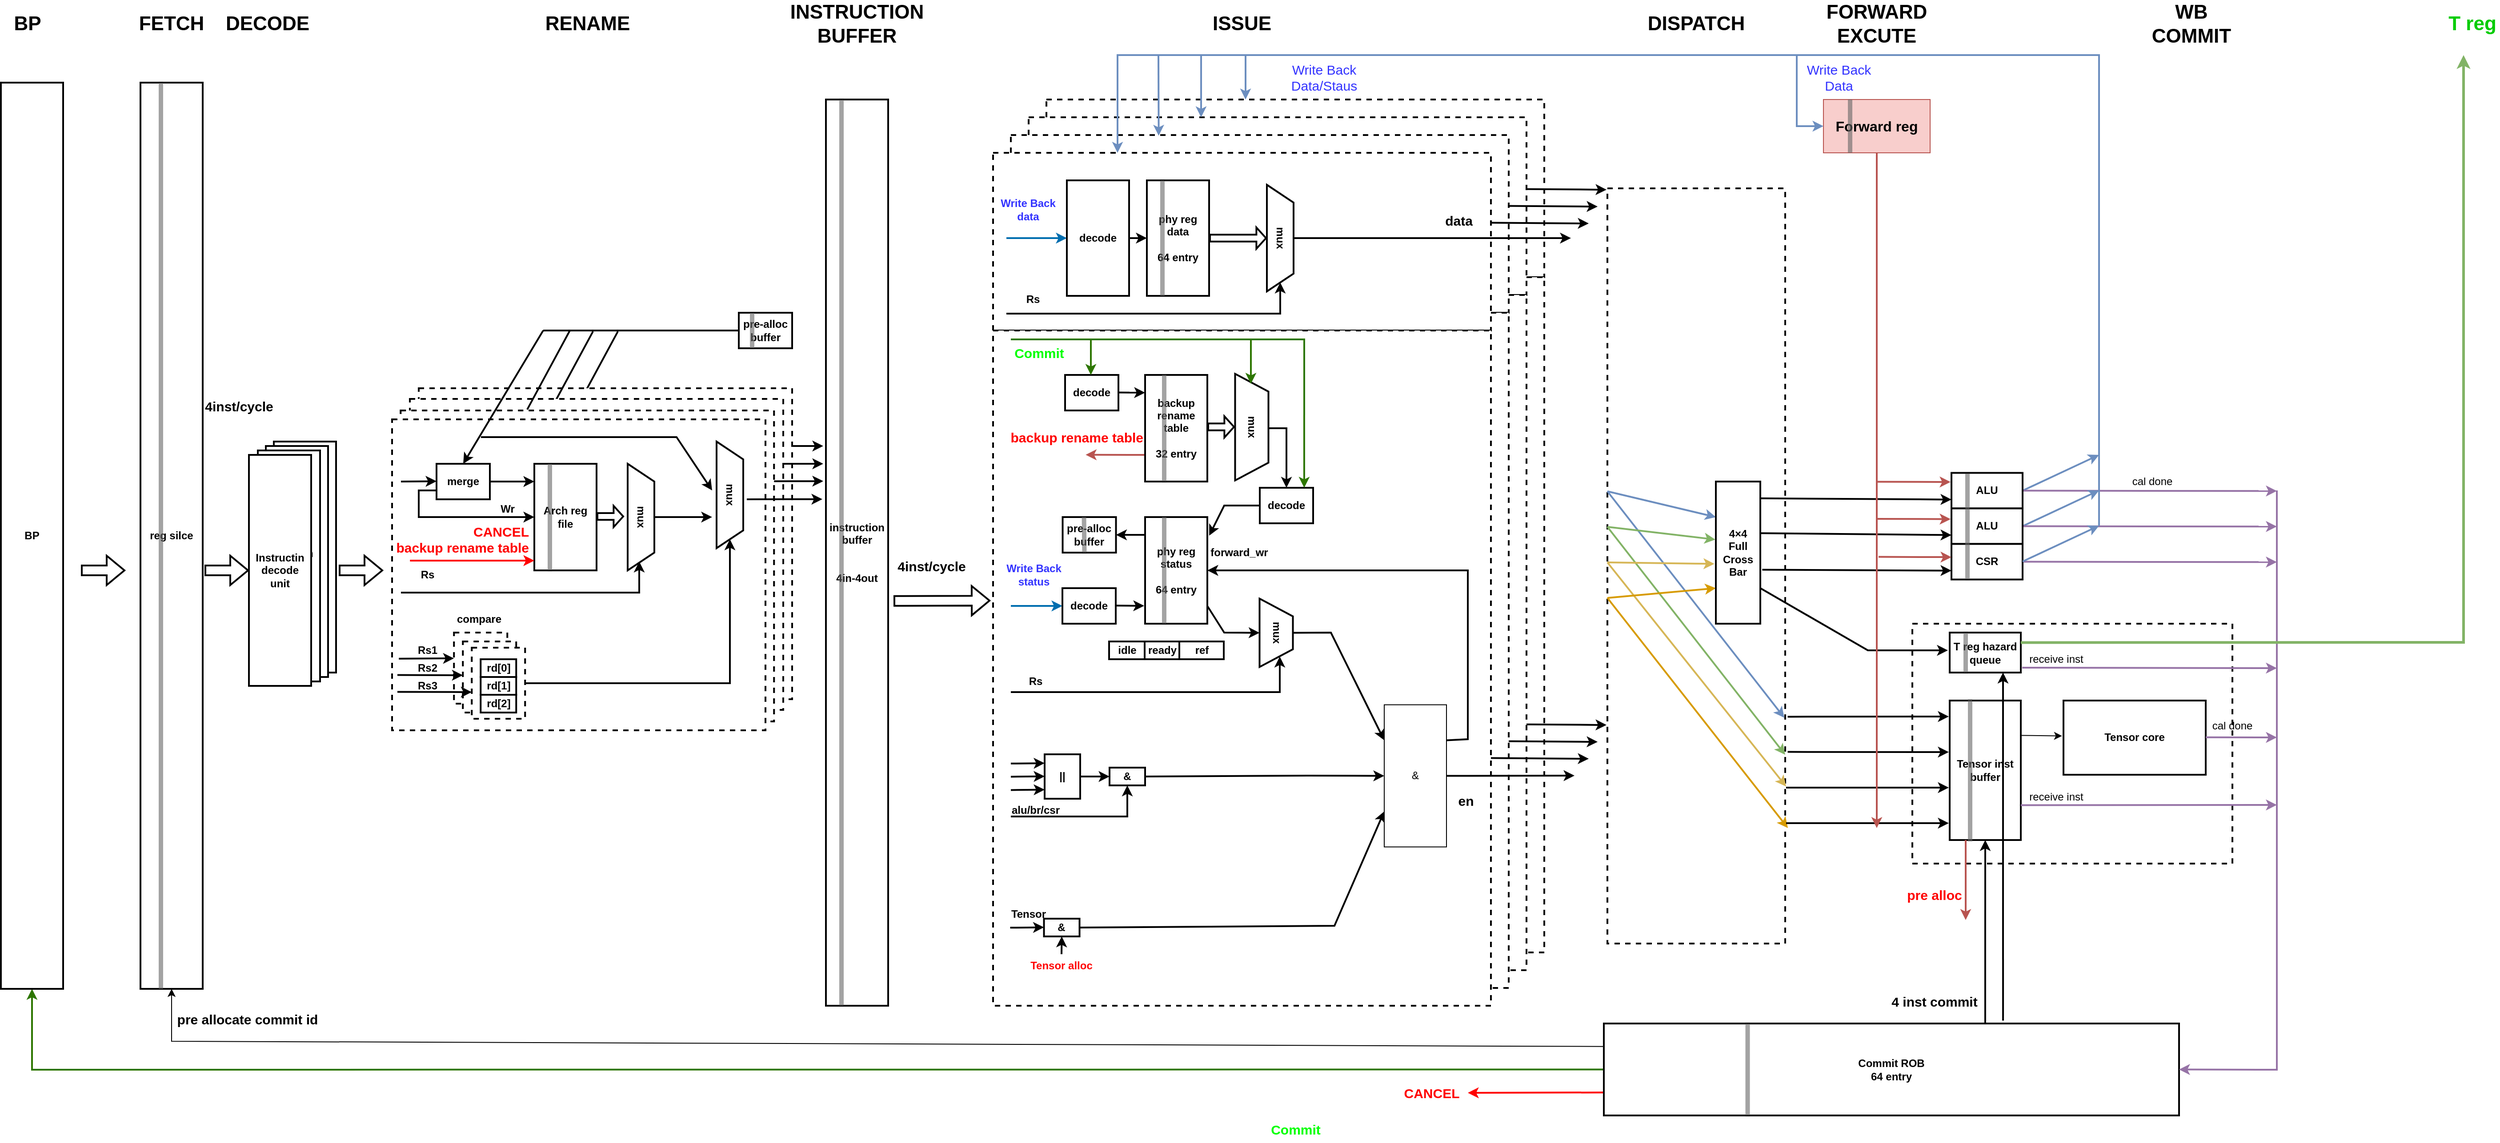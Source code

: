 <mxfile>
    <diagram id="Lyq-pfPXKMsKUkwqHbm3" name="Tensor">
        <mxGraphModel dx="3628" dy="1559" grid="1" gridSize="10" guides="1" tooltips="1" connect="1" arrows="1" fold="1" page="1" pageScale="1" pageWidth="827" pageHeight="1169" math="0" shadow="0">
            <root>
                <mxCell id="0"/>
                <mxCell id="1" parent="0"/>
                <mxCell id="ayC8NO0jMmqOc7ixye1C-1" style="edgeStyle=none;rounded=0;html=1;exitX=0.5;exitY=0;exitDx=0;exitDy=0;strokeWidth=2;" parent="1" edge="1">
                    <mxGeometry relative="1" as="geometry">
                        <mxPoint x="-2295" y="-639.998" as="targetPoint"/>
                        <mxPoint x="-2380" y="-639.86" as="sourcePoint"/>
                    </mxGeometry>
                </mxCell>
                <mxCell id="ayC8NO0jMmqOc7ixye1C-2" value="" style="endArrow=none;html=1;rounded=0;strokeWidth=2;endFill=0;exitX=0.339;exitY=-0.003;exitDx=0;exitDy=0;exitPerimeter=0;" parent="1" edge="1">
                    <mxGeometry width="50" height="50" relative="1" as="geometry">
                        <mxPoint x="-2574" y="-680" as="sourcePoint"/>
                        <mxPoint x="-2526.01" y="-768.95" as="targetPoint"/>
                    </mxGeometry>
                </mxCell>
                <mxCell id="ayC8NO0jMmqOc7ixye1C-3" value="" style="rounded=0;whiteSpace=wrap;html=1;strokeWidth=2;dashed=1;" parent="1" vertex="1">
                    <mxGeometry x="-2750" y="-705" width="420" height="350" as="geometry"/>
                </mxCell>
                <mxCell id="ayC8NO0jMmqOc7ixye1C-4" style="edgeStyle=none;rounded=0;html=1;exitX=0.5;exitY=0;exitDx=0;exitDy=0;strokeWidth=2;" parent="1" edge="1">
                    <mxGeometry relative="1" as="geometry">
                        <mxPoint x="-2295" y="-619.998" as="targetPoint"/>
                        <mxPoint x="-2380" y="-619.86" as="sourcePoint"/>
                    </mxGeometry>
                </mxCell>
                <mxCell id="ayC8NO0jMmqOc7ixye1C-5" value="" style="endArrow=none;html=1;rounded=0;strokeWidth=2;endFill=0;exitX=0.339;exitY=-0.003;exitDx=0;exitDy=0;exitPerimeter=0;" parent="1" edge="1">
                    <mxGeometry width="50" height="50" relative="1" as="geometry">
                        <mxPoint x="-2601.99" y="-680" as="sourcePoint"/>
                        <mxPoint x="-2554" y="-768.95" as="targetPoint"/>
                    </mxGeometry>
                </mxCell>
                <mxCell id="ayC8NO0jMmqOc7ixye1C-6" value="" style="rounded=0;whiteSpace=wrap;html=1;strokeWidth=2;dashed=1;" parent="1" vertex="1">
                    <mxGeometry x="-2760" y="-693" width="420" height="350" as="geometry"/>
                </mxCell>
                <mxCell id="ayC8NO0jMmqOc7ixye1C-7" style="edgeStyle=none;rounded=0;html=1;exitX=0.5;exitY=0;exitDx=0;exitDy=0;strokeWidth=2;" parent="1" edge="1">
                    <mxGeometry relative="1" as="geometry">
                        <mxPoint x="-2295" y="-600.448" as="targetPoint"/>
                        <mxPoint x="-2380" y="-600.31" as="sourcePoint"/>
                    </mxGeometry>
                </mxCell>
                <mxCell id="ayC8NO0jMmqOc7ixye1C-8" value="Instructin decode&lt;br&gt;unit" style="rounded=0;whiteSpace=wrap;html=1;strokeWidth=2;fontStyle=1" parent="1" vertex="1">
                    <mxGeometry x="-2913" y="-645" width="70" height="260" as="geometry"/>
                </mxCell>
                <mxCell id="ayC8NO0jMmqOc7ixye1C-9" value="" style="rounded=0;whiteSpace=wrap;html=1;strokeWidth=2;dashed=1;" parent="1" vertex="1">
                    <mxGeometry x="-2770.37" y="-680" width="420" height="350" as="geometry"/>
                </mxCell>
                <mxCell id="ayC8NO0jMmqOc7ixye1C-10" value="Instructin decode&lt;br&gt;unit" style="rounded=0;whiteSpace=wrap;html=1;strokeWidth=2;fontStyle=1" parent="1" vertex="1">
                    <mxGeometry x="-2922" y="-640" width="70" height="260" as="geometry"/>
                </mxCell>
                <mxCell id="ayC8NO0jMmqOc7ixye1C-11" value="" style="rounded=0;whiteSpace=wrap;html=1;strokeWidth=2;dashed=1;" parent="1" vertex="1">
                    <mxGeometry x="-2780" y="-670" width="420" height="350" as="geometry"/>
                </mxCell>
                <mxCell id="ayC8NO0jMmqOc7ixye1C-12" value="Instructin decode&lt;br&gt;unit" style="rounded=0;whiteSpace=wrap;html=1;strokeWidth=2;fontStyle=1" parent="1" vertex="1">
                    <mxGeometry x="-2931" y="-635" width="70" height="260" as="geometry"/>
                </mxCell>
                <mxCell id="ayC8NO0jMmqOc7ixye1C-13" value="" style="rounded=0;whiteSpace=wrap;html=1;dashed=1;strokeWidth=2;" parent="1" vertex="1">
                    <mxGeometry x="-1070" y="-440" width="360" height="270" as="geometry"/>
                </mxCell>
                <mxCell id="ayC8NO0jMmqOc7ixye1C-14" value="" style="endArrow=none;html=1;rounded=0;strokeWidth=2;endFill=0;startArrow=none;" parent="1" source="ayC8NO0jMmqOc7ixye1C-230" edge="1">
                    <mxGeometry width="50" height="50" relative="1" as="geometry">
                        <mxPoint x="-2300" y="-770" as="sourcePoint"/>
                        <mxPoint x="-2610" y="-770" as="targetPoint"/>
                    </mxGeometry>
                </mxCell>
                <mxCell id="ayC8NO0jMmqOc7ixye1C-15" value="" style="endArrow=none;html=1;rounded=0;strokeWidth=2;endFill=0;exitX=0.339;exitY=-0.003;exitDx=0;exitDy=0;exitPerimeter=0;" parent="1" source="ayC8NO0jMmqOc7ixye1C-9" edge="1">
                    <mxGeometry width="50" height="50" relative="1" as="geometry">
                        <mxPoint x="-2290" y="-760" as="sourcePoint"/>
                        <mxPoint x="-2580" y="-770" as="targetPoint"/>
                    </mxGeometry>
                </mxCell>
                <mxCell id="ayC8NO0jMmqOc7ixye1C-16" value="" style="rounded=0;whiteSpace=wrap;html=1;strokeWidth=2;dashed=1;" parent="1" vertex="1">
                    <mxGeometry x="-1413" y="-930" width="200" height="850" as="geometry"/>
                </mxCell>
                <mxCell id="ayC8NO0jMmqOc7ixye1C-17" value="" style="rounded=0;whiteSpace=wrap;html=1;strokeWidth=2;dashed=1;" parent="1" vertex="1">
                    <mxGeometry x="-2044" y="-1030" width="560" height="200" as="geometry"/>
                </mxCell>
                <mxCell id="ayC8NO0jMmqOc7ixye1C-18" style="edgeStyle=none;rounded=0;html=1;exitX=1;exitY=0.5;exitDx=0;exitDy=0;strokeColor=#000000;strokeWidth=2;" parent="1" edge="1">
                    <mxGeometry relative="1" as="geometry">
                        <mxPoint x="-1414" y="-928.5" as="targetPoint"/>
                        <mxPoint x="-1554" y="-929.5" as="sourcePoint"/>
                    </mxGeometry>
                </mxCell>
                <mxCell id="ayC8NO0jMmqOc7ixye1C-19" value="" style="rounded=0;whiteSpace=wrap;html=1;strokeWidth=2;dashed=1;" parent="1" vertex="1">
                    <mxGeometry x="-2044" y="-830" width="560" height="760" as="geometry"/>
                </mxCell>
                <mxCell id="ayC8NO0jMmqOc7ixye1C-20" style="edgeStyle=none;rounded=0;html=1;exitX=1;exitY=0.5;exitDx=0;exitDy=0;strokeColor=#000000;strokeWidth=2;" parent="1" edge="1">
                    <mxGeometry relative="1" as="geometry">
                        <mxPoint x="-1414" y="-326" as="targetPoint"/>
                        <mxPoint x="-1554" y="-327" as="sourcePoint"/>
                    </mxGeometry>
                </mxCell>
                <mxCell id="ayC8NO0jMmqOc7ixye1C-21" value="" style="rounded=0;whiteSpace=wrap;html=1;strokeWidth=2;dashed=1;" parent="1" vertex="1">
                    <mxGeometry x="-2064" y="-1010" width="560" height="200" as="geometry"/>
                </mxCell>
                <mxCell id="ayC8NO0jMmqOc7ixye1C-22" style="edgeStyle=none;rounded=0;html=1;exitX=1;exitY=0.5;exitDx=0;exitDy=0;strokeColor=#000000;strokeWidth=2;" parent="1" edge="1">
                    <mxGeometry relative="1" as="geometry">
                        <mxPoint x="-1424" y="-909.5" as="targetPoint"/>
                        <mxPoint x="-1564" y="-910.5" as="sourcePoint"/>
                    </mxGeometry>
                </mxCell>
                <mxCell id="ayC8NO0jMmqOc7ixye1C-23" value="" style="rounded=0;whiteSpace=wrap;html=1;strokeWidth=2;dashed=1;" parent="1" vertex="1">
                    <mxGeometry x="-2064" y="-810" width="560" height="760" as="geometry"/>
                </mxCell>
                <mxCell id="ayC8NO0jMmqOc7ixye1C-24" value="" style="rounded=0;whiteSpace=wrap;html=1;strokeWidth=2;dashed=1;" parent="1" vertex="1">
                    <mxGeometry x="-2084" y="-990" width="560" height="200" as="geometry"/>
                </mxCell>
                <mxCell id="ayC8NO0jMmqOc7ixye1C-25" style="edgeStyle=none;rounded=0;html=1;exitX=1;exitY=0.5;exitDx=0;exitDy=0;strokeColor=#000000;strokeWidth=2;" parent="1" edge="1">
                    <mxGeometry relative="1" as="geometry">
                        <mxPoint x="-1434" y="-890.5" as="targetPoint"/>
                        <mxPoint x="-1574" y="-891.5" as="sourcePoint"/>
                    </mxGeometry>
                </mxCell>
                <mxCell id="ayC8NO0jMmqOc7ixye1C-26" style="edgeStyle=none;rounded=0;html=1;exitX=1;exitY=0.5;exitDx=0;exitDy=0;strokeColor=#000000;strokeWidth=2;" parent="1" edge="1">
                    <mxGeometry relative="1" as="geometry">
                        <mxPoint x="-1424" y="-307" as="targetPoint"/>
                        <mxPoint x="-1564" y="-308" as="sourcePoint"/>
                    </mxGeometry>
                </mxCell>
                <mxCell id="ayC8NO0jMmqOc7ixye1C-27" value="" style="rounded=0;whiteSpace=wrap;html=1;strokeWidth=2;dashed=1;" parent="1" vertex="1">
                    <mxGeometry x="-2084" y="-790" width="560" height="760" as="geometry"/>
                </mxCell>
                <mxCell id="ayC8NO0jMmqOc7ixye1C-28" value="" style="rounded=0;whiteSpace=wrap;html=1;strokeWidth=2;dashed=1;" parent="1" vertex="1">
                    <mxGeometry x="-2104" y="-970" width="560" height="200" as="geometry"/>
                </mxCell>
                <mxCell id="ayC8NO0jMmqOc7ixye1C-29" style="edgeStyle=none;rounded=0;html=1;exitX=1;exitY=0.5;exitDx=0;exitDy=0;strokeColor=#000000;strokeWidth=2;" parent="1" edge="1">
                    <mxGeometry relative="1" as="geometry">
                        <mxPoint x="-1434" y="-288" as="targetPoint"/>
                        <mxPoint x="-1574" y="-289" as="sourcePoint"/>
                    </mxGeometry>
                </mxCell>
                <mxCell id="ayC8NO0jMmqOc7ixye1C-30" value="" style="rounded=0;whiteSpace=wrap;html=1;strokeWidth=2;dashed=1;" parent="1" vertex="1">
                    <mxGeometry x="-2104" y="-770" width="560" height="760" as="geometry"/>
                </mxCell>
                <mxCell id="ayC8NO0jMmqOc7ixye1C-31" value="phy reg &lt;br&gt;data&lt;br&gt;&lt;br&gt;64 entry" style="rounded=0;whiteSpace=wrap;html=1;strokeWidth=2;fontStyle=1" parent="1" vertex="1">
                    <mxGeometry x="-1931" y="-939" width="70" height="130" as="geometry"/>
                </mxCell>
                <mxCell id="ayC8NO0jMmqOc7ixye1C-32" value="mux" style="shape=trapezoid;perimeter=trapezoidPerimeter;whiteSpace=wrap;html=1;fixedSize=1;rotation=90;strokeWidth=2;fontStyle=1" parent="1" vertex="1">
                    <mxGeometry x="-1841" y="-889" width="120" height="30" as="geometry"/>
                </mxCell>
                <mxCell id="ayC8NO0jMmqOc7ixye1C-33" value="" style="shape=flexArrow;endArrow=classic;html=1;rounded=0;fillColor=default;exitX=1;exitY=0.5;exitDx=0;exitDy=0;endWidth=14.286;endSize=2.938;width=6.667;entryX=0.5;entryY=1;entryDx=0;entryDy=0;strokeWidth=2;fontStyle=1" parent="1" source="ayC8NO0jMmqOc7ixye1C-31" target="ayC8NO0jMmqOc7ixye1C-32" edge="1">
                    <mxGeometry width="50" height="50" relative="1" as="geometry">
                        <mxPoint x="-1855" y="-874.59" as="sourcePoint"/>
                        <mxPoint x="-1735" y="-874.59" as="targetPoint"/>
                    </mxGeometry>
                </mxCell>
                <mxCell id="ayC8NO0jMmqOc7ixye1C-34" value="" style="endArrow=classic;html=1;rounded=0;fillColor=#1ba1e2;entryX=0;entryY=0.5;entryDx=0;entryDy=0;strokeWidth=2;fontStyle=1;strokeColor=#006EAF;" parent="1" target="ayC8NO0jMmqOc7ixye1C-35" edge="1">
                    <mxGeometry width="50" height="50" relative="1" as="geometry">
                        <mxPoint x="-2089" y="-874" as="sourcePoint"/>
                        <mxPoint x="-2111" y="-919" as="targetPoint"/>
                    </mxGeometry>
                </mxCell>
                <mxCell id="ayC8NO0jMmqOc7ixye1C-35" value="decode" style="rounded=0;whiteSpace=wrap;html=1;strokeWidth=2;fontStyle=1" parent="1" vertex="1">
                    <mxGeometry x="-2021" y="-939" width="70" height="130" as="geometry"/>
                </mxCell>
                <mxCell id="ayC8NO0jMmqOc7ixye1C-36" value="" style="endArrow=classic;html=1;rounded=0;fillColor=default;exitX=0.5;exitY=0;exitDx=0;exitDy=0;strokeWidth=2;fontStyle=1" parent="1" source="ayC8NO0jMmqOc7ixye1C-32" edge="1">
                    <mxGeometry width="50" height="50" relative="1" as="geometry">
                        <mxPoint x="-1761" y="-869" as="sourcePoint"/>
                        <mxPoint x="-1454" y="-874" as="targetPoint"/>
                    </mxGeometry>
                </mxCell>
                <mxCell id="ayC8NO0jMmqOc7ixye1C-37" value="" style="endArrow=classic;html=1;rounded=0;fillColor=default;entryX=0;entryY=0.5;entryDx=0;entryDy=0;exitX=1;exitY=0.5;exitDx=0;exitDy=0;strokeWidth=2;fontStyle=1" parent="1" source="ayC8NO0jMmqOc7ixye1C-35" target="ayC8NO0jMmqOc7ixye1C-31" edge="1">
                    <mxGeometry width="50" height="50" relative="1" as="geometry">
                        <mxPoint x="-1981" y="-874.2" as="sourcePoint"/>
                        <mxPoint x="-1931" y="-874.2" as="targetPoint"/>
                    </mxGeometry>
                </mxCell>
                <mxCell id="ayC8NO0jMmqOc7ixye1C-38" value="Write Back&lt;br style=&quot;font-size: 12px;&quot;&gt;data" style="text;html=1;strokeColor=none;fillColor=none;align=center;verticalAlign=middle;whiteSpace=wrap;rounded=0;strokeWidth=2;fontSize=12;fontStyle=1;fontColor=#3333FF;" parent="1" vertex="1">
                    <mxGeometry x="-2100" y="-921" width="71" height="30" as="geometry"/>
                </mxCell>
                <mxCell id="ayC8NO0jMmqOc7ixye1C-39" style="edgeStyle=none;html=1;entryX=1;entryY=0.5;entryDx=0;entryDy=0;rounded=0;strokeWidth=2;fontStyle=1" parent="1" target="ayC8NO0jMmqOc7ixye1C-32" edge="1">
                    <mxGeometry relative="1" as="geometry">
                        <Array as="points">
                            <mxPoint x="-1781" y="-789"/>
                        </Array>
                        <mxPoint x="-2089" y="-789" as="sourcePoint"/>
                    </mxGeometry>
                </mxCell>
                <mxCell id="ayC8NO0jMmqOc7ixye1C-40" value="data" style="text;html=1;strokeColor=none;fillColor=none;align=center;verticalAlign=middle;whiteSpace=wrap;rounded=0;strokeWidth=2;fontSize=15;fontStyle=1" parent="1" vertex="1">
                    <mxGeometry x="-1610" y="-909" width="60" height="30" as="geometry"/>
                </mxCell>
                <mxCell id="ayC8NO0jMmqOc7ixye1C-41" value="idle" style="rounded=0;whiteSpace=wrap;html=1;strokeWidth=2;fontStyle=1" parent="1" vertex="1">
                    <mxGeometry x="-1973.5" y="-420" width="40" height="20" as="geometry"/>
                </mxCell>
                <mxCell id="ayC8NO0jMmqOc7ixye1C-42" value="ref" style="rounded=0;whiteSpace=wrap;html=1;strokeWidth=2;fontStyle=1" parent="1" vertex="1">
                    <mxGeometry x="-1894.5" y="-420" width="50" height="20" as="geometry"/>
                </mxCell>
                <mxCell id="ayC8NO0jMmqOc7ixye1C-43" style="edgeStyle=none;rounded=0;html=1;exitX=0.043;exitY=0.167;exitDx=0;exitDy=0;entryX=1;entryY=0.5;entryDx=0;entryDy=0;strokeColor=#000000;strokeWidth=2;fontStyle=1;exitPerimeter=0;" parent="1" source="ayC8NO0jMmqOc7ixye1C-44" target="ayC8NO0jMmqOc7ixye1C-65" edge="1">
                    <mxGeometry relative="1" as="geometry"/>
                </mxCell>
                <mxCell id="ayC8NO0jMmqOc7ixye1C-44" value="phy reg&lt;br style=&quot;border-color: var(--border-color);&quot;&gt;status&lt;br style=&quot;border-color: var(--border-color);&quot;&gt;&lt;br style=&quot;border-color: var(--border-color);&quot;&gt;64 entry" style="rounded=0;whiteSpace=wrap;html=1;strokeWidth=2;fontStyle=1" parent="1" vertex="1">
                    <mxGeometry x="-1933" y="-560" width="70" height="120" as="geometry"/>
                </mxCell>
                <mxCell id="ayC8NO0jMmqOc7ixye1C-45" style="edgeStyle=none;rounded=0;html=1;exitX=0.5;exitY=0;exitDx=0;exitDy=0;strokeColor=#000000;strokeWidth=2;entryX=0;entryY=0.25;entryDx=0;entryDy=0;" parent="1" source="ayC8NO0jMmqOc7ixye1C-46" target="ayC8NO0jMmqOc7ixye1C-91" edge="1">
                    <mxGeometry relative="1" as="geometry">
                        <mxPoint x="-1684" y="-430" as="targetPoint"/>
                        <Array as="points">
                            <mxPoint x="-1724" y="-430"/>
                        </Array>
                    </mxGeometry>
                </mxCell>
                <mxCell id="ayC8NO0jMmqOc7ixye1C-46" value="mux" style="shape=trapezoid;perimeter=trapezoidPerimeter;whiteSpace=wrap;html=1;fixedSize=1;rotation=90;strokeWidth=2;fontStyle=1" parent="1" vertex="1">
                    <mxGeometry x="-1824" y="-448.5" width="77" height="37.5" as="geometry"/>
                </mxCell>
                <mxCell id="ayC8NO0jMmqOc7ixye1C-47" value="instruction buffer&lt;br&gt;&lt;br&gt;&lt;br&gt;4in-4out" style="rounded=0;whiteSpace=wrap;html=1;strokeWidth=2;fontStyle=1" parent="1" vertex="1">
                    <mxGeometry x="-2292" y="-1030" width="70" height="1020" as="geometry"/>
                </mxCell>
                <mxCell id="ayC8NO0jMmqOc7ixye1C-48" value="" style="endArrow=none;html=1;strokeWidth=5;rounded=0;fillColor=#d5e8d4;strokeColor=#666666;opacity=60;fontStyle=1" parent="1" edge="1">
                    <mxGeometry width="50" height="50" relative="1" as="geometry">
                        <mxPoint x="-1911.5" y="-440" as="sourcePoint"/>
                        <mxPoint x="-1911.5" y="-560" as="targetPoint"/>
                    </mxGeometry>
                </mxCell>
                <mxCell id="ayC8NO0jMmqOc7ixye1C-49" value="ready" style="rounded=0;whiteSpace=wrap;html=1;strokeWidth=2;fontStyle=1" parent="1" vertex="1">
                    <mxGeometry x="-1933.5" y="-420" width="39" height="20" as="geometry"/>
                </mxCell>
                <mxCell id="ayC8NO0jMmqOc7ixye1C-50" style="edgeStyle=none;html=1;exitX=0;exitY=0.5;exitDx=0;exitDy=0;strokeColor=#000000;strokeWidth=2;entryX=1.03;entryY=0.174;entryDx=0;entryDy=0;entryPerimeter=0;rounded=0;fontStyle=1" parent="1" source="ayC8NO0jMmqOc7ixye1C-51" target="ayC8NO0jMmqOc7ixye1C-44" edge="1">
                    <mxGeometry relative="1" as="geometry">
                        <mxPoint x="-1854" y="-539.759" as="targetPoint"/>
                        <Array as="points">
                            <mxPoint x="-1844" y="-573"/>
                        </Array>
                    </mxGeometry>
                </mxCell>
                <mxCell id="ayC8NO0jMmqOc7ixye1C-51" value="decode" style="rounded=0;whiteSpace=wrap;html=1;strokeWidth=2;fontStyle=1" parent="1" vertex="1">
                    <mxGeometry x="-1804" y="-593" width="60" height="40" as="geometry"/>
                </mxCell>
                <mxCell id="ayC8NO0jMmqOc7ixye1C-52" style="edgeStyle=none;html=1;exitX=0;exitY=0.75;exitDx=0;exitDy=0;entryX=0.186;entryY=0.184;entryDx=0;entryDy=0;entryPerimeter=0;strokeWidth=2;fillColor=#f8cecc;strokeColor=#b85450;" parent="1" source="ayC8NO0jMmqOc7ixye1C-53" target="ayC8NO0jMmqOc7ixye1C-30" edge="1">
                    <mxGeometry relative="1" as="geometry"/>
                </mxCell>
                <mxCell id="ayC8NO0jMmqOc7ixye1C-53" value="backup&lt;br&gt;rename&lt;br&gt;table&lt;br&gt;&lt;br&gt;32 entry" style="rounded=0;whiteSpace=wrap;html=1;strokeWidth=2;fontStyle=1" parent="1" vertex="1">
                    <mxGeometry x="-1933" y="-720" width="70" height="120" as="geometry"/>
                </mxCell>
                <mxCell id="ayC8NO0jMmqOc7ixye1C-54" value="decode" style="rounded=0;whiteSpace=wrap;html=1;strokeWidth=2;fontStyle=1" parent="1" vertex="1">
                    <mxGeometry x="-2023" y="-720" width="60" height="40" as="geometry"/>
                </mxCell>
                <mxCell id="ayC8NO0jMmqOc7ixye1C-55" style="edgeStyle=none;rounded=0;html=1;endArrow=classic;endFill=1;fillColor=default;exitX=1;exitY=0.5;exitDx=0;exitDy=0;strokeWidth=2;fontStyle=1" parent="1" edge="1">
                    <mxGeometry relative="1" as="geometry">
                        <mxPoint x="-1964" y="-700.25" as="sourcePoint"/>
                        <mxPoint x="-1933" y="-700" as="targetPoint"/>
                    </mxGeometry>
                </mxCell>
                <mxCell id="ayC8NO0jMmqOc7ixye1C-56" value="mux" style="shape=trapezoid;perimeter=trapezoidPerimeter;whiteSpace=wrap;html=1;fixedSize=1;rotation=90;strokeWidth=2;fontStyle=1" parent="1" vertex="1">
                    <mxGeometry x="-1873" y="-680" width="120" height="37.5" as="geometry"/>
                </mxCell>
                <mxCell id="ayC8NO0jMmqOc7ixye1C-57" value="" style="shape=flexArrow;endArrow=classic;html=1;rounded=0;fillColor=default;exitX=1;exitY=0.5;exitDx=0;exitDy=0;entryX=0.5;entryY=1;entryDx=0;entryDy=0;endWidth=14.286;endSize=2.938;width=6.667;strokeWidth=2;fontStyle=1" parent="1" edge="1">
                    <mxGeometry width="50" height="50" relative="1" as="geometry">
                        <mxPoint x="-1863" y="-661.5" as="sourcePoint"/>
                        <mxPoint x="-1832" y="-661.5" as="targetPoint"/>
                    </mxGeometry>
                </mxCell>
                <mxCell id="ayC8NO0jMmqOc7ixye1C-58" style="edgeStyle=none;rounded=0;html=1;endArrow=classic;endFill=1;fillColor=#60a917;strokeWidth=2;fontStyle=1;strokeColor=#2D7600;" parent="1" edge="1">
                    <mxGeometry relative="1" as="geometry">
                        <mxPoint x="-1814" y="-760" as="sourcePoint"/>
                        <mxPoint x="-1814" y="-710" as="targetPoint"/>
                    </mxGeometry>
                </mxCell>
                <mxCell id="ayC8NO0jMmqOc7ixye1C-59" style="edgeStyle=none;rounded=0;html=1;entryX=0.5;entryY=0;entryDx=0;entryDy=0;endArrow=classic;endFill=1;fillColor=#60a917;strokeWidth=2;fontStyle=1;strokeColor=#2D7600;" parent="1" edge="1">
                    <mxGeometry relative="1" as="geometry">
                        <mxPoint x="-1994" y="-760" as="sourcePoint"/>
                        <mxPoint x="-1994" y="-720" as="targetPoint"/>
                    </mxGeometry>
                </mxCell>
                <mxCell id="ayC8NO0jMmqOc7ixye1C-60" style="edgeStyle=none;rounded=0;html=1;endArrow=classic;endFill=1;fillColor=default;entryX=0.5;entryY=0;entryDx=0;entryDy=0;strokeWidth=2;fontStyle=1" parent="1" target="ayC8NO0jMmqOc7ixye1C-51" edge="1">
                    <mxGeometry relative="1" as="geometry">
                        <mxPoint x="-1794" y="-660" as="sourcePoint"/>
                        <mxPoint x="-1748" y="-620" as="targetPoint"/>
                        <Array as="points">
                            <mxPoint x="-1774" y="-660"/>
                        </Array>
                    </mxGeometry>
                </mxCell>
                <mxCell id="ayC8NO0jMmqOc7ixye1C-61" style="edgeStyle=none;rounded=0;html=1;endArrow=classic;endFill=1;fillColor=#60a917;entryX=0.833;entryY=0;entryDx=0;entryDy=0;entryPerimeter=0;strokeWidth=2;fontStyle=1;strokeColor=#2D7600;" parent="1" target="ayC8NO0jMmqOc7ixye1C-51" edge="1">
                    <mxGeometry relative="1" as="geometry">
                        <mxPoint x="-1754" y="-760" as="sourcePoint"/>
                        <mxPoint x="-1753" y="-660" as="targetPoint"/>
                    </mxGeometry>
                </mxCell>
                <mxCell id="ayC8NO0jMmqOc7ixye1C-62" value="" style="endArrow=none;html=1;rounded=0;strokeWidth=2;fontSize=15;fillColor=#60a917;fontStyle=1;strokeColor=#2D7600;" parent="1" edge="1">
                    <mxGeometry width="50" height="50" relative="1" as="geometry">
                        <mxPoint x="-2084" y="-760" as="sourcePoint"/>
                        <mxPoint x="-1753" y="-760" as="targetPoint"/>
                    </mxGeometry>
                </mxCell>
                <mxCell id="ayC8NO0jMmqOc7ixye1C-63" value="" style="endArrow=none;html=1;strokeWidth=5;rounded=0;fillColor=#d5e8d4;strokeColor=#666666;opacity=60;fontStyle=1" parent="1" edge="1">
                    <mxGeometry width="50" height="50" relative="1" as="geometry">
                        <mxPoint x="-1911.5" y="-600" as="sourcePoint"/>
                        <mxPoint x="-1911.5" y="-720" as="targetPoint"/>
                    </mxGeometry>
                </mxCell>
                <mxCell id="ayC8NO0jMmqOc7ixye1C-64" style="edgeStyle=none;html=1;fillColor=default;rounded=0;strokeWidth=2;fontStyle=1" parent="1" edge="1">
                    <mxGeometry relative="1" as="geometry">
                        <mxPoint x="-2084" y="-363" as="sourcePoint"/>
                        <mxPoint x="-1781.5" y="-403" as="targetPoint"/>
                        <Array as="points">
                            <mxPoint x="-1781.5" y="-363"/>
                        </Array>
                    </mxGeometry>
                </mxCell>
                <mxCell id="ayC8NO0jMmqOc7ixye1C-65" value="pre-alloc buffer" style="rounded=0;whiteSpace=wrap;html=1;strokeWidth=2;fontStyle=1" parent="1" vertex="1">
                    <mxGeometry x="-2025.74" y="-560" width="60" height="40" as="geometry"/>
                </mxCell>
                <mxCell id="ayC8NO0jMmqOc7ixye1C-66" value="" style="endArrow=none;html=1;strokeWidth=5;rounded=0;fillColor=#d5e8d4;strokeColor=#666666;entryX=0.25;entryY=0;entryDx=0;entryDy=0;opacity=60;fontStyle=1" parent="1" edge="1">
                    <mxGeometry width="50" height="50" relative="1" as="geometry">
                        <mxPoint x="-2001.24" y="-520" as="sourcePoint"/>
                        <mxPoint x="-2001.74" y="-560" as="targetPoint"/>
                    </mxGeometry>
                </mxCell>
                <mxCell id="ayC8NO0jMmqOc7ixye1C-67" style="edgeStyle=none;rounded=0;html=1;exitX=1;exitY=0.5;exitDx=0;exitDy=0;entryX=0.5;entryY=1;entryDx=0;entryDy=0;strokeColor=#000000;strokeWidth=2;fontStyle=1" parent="1" target="ayC8NO0jMmqOc7ixye1C-46" edge="1">
                    <mxGeometry relative="1" as="geometry">
                        <mxPoint x="-1863" y="-460" as="sourcePoint"/>
                        <mxPoint x="-1804" y="-460" as="targetPoint"/>
                        <Array as="points">
                            <mxPoint x="-1844" y="-430"/>
                        </Array>
                    </mxGeometry>
                </mxCell>
                <mxCell id="ayC8NO0jMmqOc7ixye1C-68" style="edgeStyle=none;rounded=0;html=1;fillColor=#1ba1e2;entryX=0;entryY=0.5;entryDx=0;entryDy=0;strokeWidth=2;fontStyle=1;strokeColor=#006EAF;" parent="1" target="ayC8NO0jMmqOc7ixye1C-70" edge="1">
                    <mxGeometry relative="1" as="geometry">
                        <mxPoint x="-2084" y="-460" as="sourcePoint"/>
                        <mxPoint x="-1757" y="-450.53" as="targetPoint"/>
                    </mxGeometry>
                </mxCell>
                <mxCell id="ayC8NO0jMmqOc7ixye1C-69" value="Write Back&lt;br style=&quot;font-size: 12px;&quot;&gt;status" style="text;html=1;strokeColor=none;fillColor=none;align=center;verticalAlign=middle;whiteSpace=wrap;rounded=0;strokeWidth=2;fontSize=12;fontStyle=1;fontColor=#3333FF;" parent="1" vertex="1">
                    <mxGeometry x="-2090" y="-510" width="64.26" height="30" as="geometry"/>
                </mxCell>
                <mxCell id="ayC8NO0jMmqOc7ixye1C-70" value="decode" style="rounded=0;whiteSpace=wrap;html=1;strokeWidth=2;fontStyle=1" parent="1" vertex="1">
                    <mxGeometry x="-2026" y="-480" width="60" height="40" as="geometry"/>
                </mxCell>
                <mxCell id="ayC8NO0jMmqOc7ixye1C-71" style="edgeStyle=none;rounded=0;html=1;endArrow=classic;endFill=1;fillColor=default;exitX=1;exitY=0.5;exitDx=0;exitDy=0;strokeWidth=2;fontStyle=1" parent="1" edge="1">
                    <mxGeometry relative="1" as="geometry">
                        <mxPoint x="-1965" y="-460.34" as="sourcePoint"/>
                        <mxPoint x="-1934" y="-460.09" as="targetPoint"/>
                    </mxGeometry>
                </mxCell>
                <mxCell id="ayC8NO0jMmqOc7ixye1C-72" value="Commit" style="text;html=1;strokeColor=none;fillColor=none;align=center;verticalAlign=middle;whiteSpace=wrap;rounded=0;strokeWidth=2;fontSize=15;fontStyle=1;fontColor=#00FF00;" parent="1" vertex="1">
                    <mxGeometry x="-2082.37" y="-760" width="60" height="30" as="geometry"/>
                </mxCell>
                <mxCell id="ayC8NO0jMmqOc7ixye1C-73" value="Rs" style="text;strokeColor=none;align=center;fillColor=none;html=1;verticalAlign=middle;whiteSpace=wrap;rounded=0;dashed=1;strokeWidth=2;fontStyle=1" parent="1" vertex="1">
                    <mxGeometry x="-2086" y="-390" width="60" height="30" as="geometry"/>
                </mxCell>
                <mxCell id="ayC8NO0jMmqOc7ixye1C-74" style="edgeStyle=none;rounded=0;html=1;exitX=1;exitY=0.5;exitDx=0;exitDy=0;entryX=0;entryY=0.5;entryDx=0;entryDy=0;strokeColor=#000000;strokeWidth=2;" parent="1" source="ayC8NO0jMmqOc7ixye1C-75" target="ayC8NO0jMmqOc7ixye1C-79" edge="1">
                    <mxGeometry relative="1" as="geometry"/>
                </mxCell>
                <mxCell id="ayC8NO0jMmqOc7ixye1C-75" value="||" style="rounded=0;whiteSpace=wrap;html=1;strokeWidth=2;fontStyle=1" parent="1" vertex="1">
                    <mxGeometry x="-2046" y="-293" width="40" height="50" as="geometry"/>
                </mxCell>
                <mxCell id="ayC8NO0jMmqOc7ixye1C-76" value="" style="endArrow=classic;html=1;strokeWidth=2;fontStyle=1" parent="1" edge="1">
                    <mxGeometry width="50" height="50" relative="1" as="geometry">
                        <mxPoint x="-2084" y="-282.58" as="sourcePoint"/>
                        <mxPoint x="-2046" y="-283" as="targetPoint"/>
                    </mxGeometry>
                </mxCell>
                <mxCell id="ayC8NO0jMmqOc7ixye1C-77" value="" style="endArrow=classic;html=1;strokeWidth=2;fontStyle=1" parent="1" edge="1">
                    <mxGeometry width="50" height="50" relative="1" as="geometry">
                        <mxPoint x="-2084" y="-267.79" as="sourcePoint"/>
                        <mxPoint x="-2046" y="-268.21" as="targetPoint"/>
                    </mxGeometry>
                </mxCell>
                <mxCell id="ayC8NO0jMmqOc7ixye1C-78" value="" style="endArrow=classic;html=1;strokeWidth=2;fontStyle=1" parent="1" edge="1">
                    <mxGeometry width="50" height="50" relative="1" as="geometry">
                        <mxPoint x="-2084" y="-252.79" as="sourcePoint"/>
                        <mxPoint x="-2046" y="-253.21" as="targetPoint"/>
                    </mxGeometry>
                </mxCell>
                <mxCell id="ayC8NO0jMmqOc7ixye1C-79" value="&amp;amp;" style="rounded=0;whiteSpace=wrap;html=1;strokeWidth=2;fontStyle=1" parent="1" vertex="1">
                    <mxGeometry x="-1973" y="-278" width="40" height="20" as="geometry"/>
                </mxCell>
                <mxCell id="ayC8NO0jMmqOc7ixye1C-80" value="" style="endArrow=classic;html=1;strokeWidth=2;fontStyle=1;entryX=0.5;entryY=1;entryDx=0;entryDy=0;rounded=0;" parent="1" target="ayC8NO0jMmqOc7ixye1C-79" edge="1">
                    <mxGeometry width="50" height="50" relative="1" as="geometry">
                        <mxPoint x="-2084" y="-223" as="sourcePoint"/>
                        <mxPoint x="-2036.0" y="-243.21" as="targetPoint"/>
                        <Array as="points">
                            <mxPoint x="-1953" y="-223"/>
                        </Array>
                    </mxGeometry>
                </mxCell>
                <mxCell id="ayC8NO0jMmqOc7ixye1C-81" value="alu/br/csr" style="text;html=1;strokeColor=none;fillColor=none;align=center;verticalAlign=middle;whiteSpace=wrap;rounded=0;strokeWidth=2;fontSize=12;fontStyle=1" parent="1" vertex="1">
                    <mxGeometry x="-2086" y="-245" width="60" height="30" as="geometry"/>
                </mxCell>
                <mxCell id="ayC8NO0jMmqOc7ixye1C-82" value="&amp;amp;" style="rounded=0;whiteSpace=wrap;html=1;strokeWidth=2;fontStyle=1" parent="1" vertex="1">
                    <mxGeometry x="-2046.74" y="-108" width="40" height="20" as="geometry"/>
                </mxCell>
                <mxCell id="ayC8NO0jMmqOc7ixye1C-83" value="" style="endArrow=classic;html=1;strokeWidth=2;fontStyle=1" parent="1" edge="1">
                    <mxGeometry width="50" height="50" relative="1" as="geometry">
                        <mxPoint x="-2084.74" y="-97.82" as="sourcePoint"/>
                        <mxPoint x="-2046.74" y="-98.24" as="targetPoint"/>
                    </mxGeometry>
                </mxCell>
                <mxCell id="ayC8NO0jMmqOc7ixye1C-84" value="" style="endArrow=classic;html=1;strokeWidth=2;fontStyle=1;entryX=0.5;entryY=1;entryDx=0;entryDy=0;" parent="1" target="ayC8NO0jMmqOc7ixye1C-82" edge="1">
                    <mxGeometry width="50" height="50" relative="1" as="geometry">
                        <mxPoint x="-2027" y="-68" as="sourcePoint"/>
                        <mxPoint x="-2036.74" y="-88.24" as="targetPoint"/>
                    </mxGeometry>
                </mxCell>
                <mxCell id="ayC8NO0jMmqOc7ixye1C-85" value="Tensor alloc" style="text;html=1;strokeColor=none;fillColor=none;align=center;verticalAlign=middle;whiteSpace=wrap;rounded=0;strokeWidth=2;fontSize=12;fontStyle=1;fontColor=#FF0000;" parent="1" vertex="1">
                    <mxGeometry x="-2069.74" y="-70" width="86" height="30" as="geometry"/>
                </mxCell>
                <mxCell id="ayC8NO0jMmqOc7ixye1C-86" value="Tensor" style="text;html=1;strokeColor=none;fillColor=none;align=center;verticalAlign=middle;whiteSpace=wrap;rounded=0;strokeWidth=2;fontSize=12;fontStyle=1" parent="1" vertex="1">
                    <mxGeometry x="-2094.25" y="-128" width="60" height="30" as="geometry"/>
                </mxCell>
                <mxCell id="ayC8NO0jMmqOc7ixye1C-87" style="edgeStyle=none;rounded=0;html=1;exitX=1;exitY=0.5;exitDx=0;exitDy=0;strokeColor=#000000;strokeWidth=2;entryX=0;entryY=0.5;entryDx=0;entryDy=0;" parent="1" source="ayC8NO0jMmqOc7ixye1C-79" target="ayC8NO0jMmqOc7ixye1C-91" edge="1">
                    <mxGeometry relative="1" as="geometry">
                        <mxPoint x="-1684" y="-43" as="targetPoint"/>
                        <mxPoint x="-1933.0" y="-42.8" as="sourcePoint"/>
                        <Array as="points">
                            <mxPoint x="-1750" y="-269"/>
                        </Array>
                    </mxGeometry>
                </mxCell>
                <mxCell id="ayC8NO0jMmqOc7ixye1C-88" style="edgeStyle=none;rounded=0;html=1;exitX=1;exitY=0.5;exitDx=0;exitDy=0;strokeColor=#000000;strokeWidth=2;entryX=0;entryY=0.75;entryDx=0;entryDy=0;" parent="1" source="ayC8NO0jMmqOc7ixye1C-82" target="ayC8NO0jMmqOc7ixye1C-91" edge="1">
                    <mxGeometry relative="1" as="geometry">
                        <mxPoint x="-1684" y="50" as="targetPoint"/>
                        <mxPoint x="-2006.0" y="50.2" as="sourcePoint"/>
                        <Array as="points">
                            <mxPoint x="-1720" y="-100"/>
                        </Array>
                    </mxGeometry>
                </mxCell>
                <mxCell id="ayC8NO0jMmqOc7ixye1C-89" style="edgeStyle=none;rounded=0;html=1;exitX=1;exitY=0.5;exitDx=0;exitDy=0;strokeColor=#000000;strokeWidth=2;" parent="1" source="ayC8NO0jMmqOc7ixye1C-91" edge="1">
                    <mxGeometry relative="1" as="geometry">
                        <mxPoint x="-1450" y="-269" as="targetPoint"/>
                    </mxGeometry>
                </mxCell>
                <mxCell id="ayC8NO0jMmqOc7ixye1C-90" style="edgeStyle=none;rounded=0;html=1;exitX=1;exitY=0.25;exitDx=0;exitDy=0;entryX=1;entryY=0.5;entryDx=0;entryDy=0;strokeWidth=2;" parent="1" source="ayC8NO0jMmqOc7ixye1C-91" target="ayC8NO0jMmqOc7ixye1C-44" edge="1">
                    <mxGeometry relative="1" as="geometry">
                        <Array as="points">
                            <mxPoint x="-1570" y="-310"/>
                            <mxPoint x="-1570" y="-500"/>
                        </Array>
                    </mxGeometry>
                </mxCell>
                <mxCell id="ayC8NO0jMmqOc7ixye1C-91" value="&amp;amp;" style="rounded=0;whiteSpace=wrap;html=1;" parent="1" vertex="1">
                    <mxGeometry x="-1664" y="-348.75" width="70" height="160" as="geometry"/>
                </mxCell>
                <mxCell id="ayC8NO0jMmqOc7ixye1C-92" value="" style="endArrow=none;html=1;strokeWidth=5;rounded=0;fillColor=#d5e8d4;strokeColor=#666666;opacity=60;fontStyle=1;exitX=0.25;exitY=1;exitDx=0;exitDy=0;entryX=0.25;entryY=0;entryDx=0;entryDy=0;" parent="1" source="ayC8NO0jMmqOc7ixye1C-31" target="ayC8NO0jMmqOc7ixye1C-31" edge="1">
                    <mxGeometry width="50" height="50" relative="1" as="geometry">
                        <mxPoint x="-1911.24" y="-819.0" as="sourcePoint"/>
                        <mxPoint x="-1911.24" y="-939.0" as="targetPoint"/>
                    </mxGeometry>
                </mxCell>
                <mxCell id="ayC8NO0jMmqOc7ixye1C-93" value="" style="shape=flexArrow;endArrow=classic;html=1;rounded=0;strokeColor=#000000;strokeWidth=2;" parent="1" edge="1">
                    <mxGeometry width="50" height="50" relative="1" as="geometry">
                        <mxPoint x="-2216" y="-465.59" as="sourcePoint"/>
                        <mxPoint x="-2107" y="-466" as="targetPoint"/>
                    </mxGeometry>
                </mxCell>
                <mxCell id="ayC8NO0jMmqOc7ixye1C-94" value="4inst/cycle" style="text;html=1;strokeColor=none;fillColor=none;align=center;verticalAlign=middle;whiteSpace=wrap;rounded=0;strokeWidth=2;fontSize=15;fontStyle=1" parent="1" vertex="1">
                    <mxGeometry x="-2203" y="-520" width="60" height="30" as="geometry"/>
                </mxCell>
                <mxCell id="ayC8NO0jMmqOc7ixye1C-95" value="en" style="text;html=1;strokeColor=none;fillColor=none;align=center;verticalAlign=middle;whiteSpace=wrap;rounded=0;strokeWidth=2;fontSize=15;fontStyle=1" parent="1" vertex="1">
                    <mxGeometry x="-1602" y="-255.75" width="60" height="30" as="geometry"/>
                </mxCell>
                <mxCell id="ayC8NO0jMmqOc7ixye1C-96" style="edgeStyle=none;rounded=0;html=1;strokeWidth=2;endArrow=classic;endFill=1;fillColor=#dae8fc;strokeColor=#6c8ebf;fontStyle=1;entryX=0.995;entryY=0.701;entryDx=0;entryDy=0;entryPerimeter=0;" parent="1" target="ayC8NO0jMmqOc7ixye1C-16" edge="1">
                    <mxGeometry relative="1" as="geometry">
                        <mxPoint x="-1210" y="-620" as="targetPoint"/>
                        <mxPoint x="-1413" y="-589" as="sourcePoint"/>
                    </mxGeometry>
                </mxCell>
                <mxCell id="ayC8NO0jMmqOc7ixye1C-97" style="edgeStyle=none;rounded=0;html=1;exitX=1;exitY=0.5;exitDx=0;exitDy=0;entryX=0;entryY=0.25;entryDx=0;entryDy=0;strokeWidth=2;endArrow=classic;endFill=1;fillColor=#dae8fc;strokeColor=#6c8ebf;fontStyle=1" parent="1" target="ayC8NO0jMmqOc7ixye1C-129" edge="1">
                    <mxGeometry relative="1" as="geometry">
                        <mxPoint x="-1413" y="-589" as="sourcePoint"/>
                    </mxGeometry>
                </mxCell>
                <mxCell id="ayC8NO0jMmqOc7ixye1C-98" style="edgeStyle=none;rounded=0;html=1;exitX=1;exitY=0.5;exitDx=0;exitDy=0;strokeWidth=2;endArrow=classic;endFill=1;fillColor=#d5e8d4;strokeColor=#82b366;fontStyle=1;entryX=1;entryY=0.75;entryDx=0;entryDy=0;" parent="1" target="ayC8NO0jMmqOc7ixye1C-16" edge="1">
                    <mxGeometry relative="1" as="geometry">
                        <mxPoint x="-1210" y="-580" as="targetPoint"/>
                        <mxPoint x="-1413" y="-549" as="sourcePoint"/>
                    </mxGeometry>
                </mxCell>
                <mxCell id="ayC8NO0jMmqOc7ixye1C-99" style="edgeStyle=none;rounded=0;html=1;exitX=1;exitY=0.5;exitDx=0;exitDy=0;strokeWidth=2;endArrow=classic;endFill=1;fillColor=#d5e8d4;strokeColor=#82b366;entryX=-0.013;entryY=0.408;entryDx=0;entryDy=0;entryPerimeter=0;fontStyle=1" parent="1" target="ayC8NO0jMmqOc7ixye1C-129" edge="1">
                    <mxGeometry relative="1" as="geometry">
                        <mxPoint x="-1353" y="-329" as="targetPoint"/>
                        <mxPoint x="-1413" y="-549" as="sourcePoint"/>
                    </mxGeometry>
                </mxCell>
                <mxCell id="ayC8NO0jMmqOc7ixye1C-100" style="edgeStyle=none;rounded=0;html=1;exitX=1;exitY=0.5;exitDx=0;exitDy=0;strokeWidth=2;endArrow=classic;endFill=1;fillColor=#fff2cc;strokeColor=#d6b656;entryX=-0.033;entryY=0.579;entryDx=0;entryDy=0;entryPerimeter=0;fontStyle=1" parent="1" target="ayC8NO0jMmqOc7ixye1C-129" edge="1">
                    <mxGeometry relative="1" as="geometry">
                        <mxPoint x="-1353" y="-329" as="targetPoint"/>
                        <mxPoint x="-1413" y="-509" as="sourcePoint"/>
                    </mxGeometry>
                </mxCell>
                <mxCell id="ayC8NO0jMmqOc7ixye1C-101" style="edgeStyle=none;html=1;exitX=1;exitY=0.5;exitDx=0;exitDy=0;strokeWidth=2;fillColor=#fff2cc;strokeColor=#d6b656;fontStyle=1;entryX=1.005;entryY=0.792;entryDx=0;entryDy=0;entryPerimeter=0;" parent="1" target="ayC8NO0jMmqOc7ixye1C-16" edge="1">
                    <mxGeometry relative="1" as="geometry">
                        <mxPoint x="-1210" y="-510" as="targetPoint"/>
                        <mxPoint x="-1413" y="-509" as="sourcePoint"/>
                    </mxGeometry>
                </mxCell>
                <mxCell id="ayC8NO0jMmqOc7ixye1C-102" style="edgeStyle=none;rounded=0;html=1;exitX=1;exitY=0.5;exitDx=0;exitDy=0;strokeWidth=2;endArrow=classic;endFill=1;fillColor=#ffe6cc;strokeColor=#d79b00;fontStyle=1;" parent="1" edge="1">
                    <mxGeometry relative="1" as="geometry">
                        <mxPoint x="-1210.0" y="-210" as="targetPoint"/>
                        <mxPoint x="-1413" y="-469" as="sourcePoint"/>
                    </mxGeometry>
                </mxCell>
                <mxCell id="ayC8NO0jMmqOc7ixye1C-103" style="edgeStyle=none;rounded=0;html=1;exitX=1;exitY=0.5;exitDx=0;exitDy=0;strokeWidth=2;endArrow=classic;endFill=1;fillColor=#ffe6cc;strokeColor=#d79b00;entryX=0;entryY=0.75;entryDx=0;entryDy=0;fontStyle=1" parent="1" target="ayC8NO0jMmqOc7ixye1C-129" edge="1">
                    <mxGeometry relative="1" as="geometry">
                        <mxPoint x="-1353" y="-329" as="targetPoint"/>
                        <mxPoint x="-1413" y="-469" as="sourcePoint"/>
                    </mxGeometry>
                </mxCell>
                <mxCell id="ayC8NO0jMmqOc7ixye1C-116" style="edgeStyle=none;rounded=0;html=1;exitX=1;exitY=0.5;exitDx=0;exitDy=0;strokeWidth=2;fillColor=#dae8fc;strokeColor=#6c8ebf;" parent="1" source="ayC8NO0jMmqOc7ixye1C-118" edge="1">
                    <mxGeometry relative="1" as="geometry">
                        <mxPoint x="-860.0" y="-630" as="targetPoint"/>
                    </mxGeometry>
                </mxCell>
                <mxCell id="ayC8NO0jMmqOc7ixye1C-117" style="edgeStyle=none;rounded=0;html=1;exitX=1;exitY=0.5;exitDx=0;exitDy=0;strokeWidth=2;fillColor=#e1d5e7;strokeColor=#9673a6;" parent="1" source="ayC8NO0jMmqOc7ixye1C-118" edge="1">
                    <mxGeometry relative="1" as="geometry">
                        <mxPoint x="-660.0" y="-589.333" as="targetPoint"/>
                    </mxGeometry>
                </mxCell>
                <mxCell id="ayC8NO0jMmqOc7ixye1C-118" value="ALU" style="rounded=0;whiteSpace=wrap;html=1;strokeWidth=2;fontStyle=1" parent="1" vertex="1">
                    <mxGeometry x="-1026" y="-609.75" width="80" height="40" as="geometry"/>
                </mxCell>
                <mxCell id="ayC8NO0jMmqOc7ixye1C-119" style="edgeStyle=none;rounded=0;html=1;exitX=1;exitY=0.5;exitDx=0;exitDy=0;strokeWidth=2;fillColor=#dae8fc;strokeColor=#6c8ebf;" parent="1" source="ayC8NO0jMmqOc7ixye1C-121" edge="1">
                    <mxGeometry relative="1" as="geometry">
                        <mxPoint x="-860.0" y="-590" as="targetPoint"/>
                    </mxGeometry>
                </mxCell>
                <mxCell id="ayC8NO0jMmqOc7ixye1C-120" style="edgeStyle=none;rounded=0;html=1;exitX=1;exitY=0.5;exitDx=0;exitDy=0;strokeWidth=2;fillColor=#e1d5e7;strokeColor=#9673a6;" parent="1" source="ayC8NO0jMmqOc7ixye1C-121" edge="1">
                    <mxGeometry relative="1" as="geometry">
                        <mxPoint x="-660.0" y="-549.333" as="targetPoint"/>
                    </mxGeometry>
                </mxCell>
                <mxCell id="ayC8NO0jMmqOc7ixye1C-121" value="ALU" style="rounded=0;whiteSpace=wrap;html=1;strokeWidth=2;fontStyle=1" parent="1" vertex="1">
                    <mxGeometry x="-1026" y="-569.75" width="80" height="40" as="geometry"/>
                </mxCell>
                <mxCell id="ayC8NO0jMmqOc7ixye1C-122" style="edgeStyle=none;rounded=0;html=1;exitX=1;exitY=0.5;exitDx=0;exitDy=0;strokeWidth=2;fillColor=#e1d5e7;strokeColor=#9673a6;" parent="1" source="ayC8NO0jMmqOc7ixye1C-123" edge="1">
                    <mxGeometry relative="1" as="geometry">
                        <mxPoint x="-660.0" y="-509.333" as="targetPoint"/>
                    </mxGeometry>
                </mxCell>
                <mxCell id="ayC8NO0jMmqOc7ixye1C-123" value="CSR" style="rounded=0;whiteSpace=wrap;html=1;strokeWidth=2;fontStyle=1" parent="1" vertex="1">
                    <mxGeometry x="-1026" y="-529.75" width="80" height="40" as="geometry"/>
                </mxCell>
                <mxCell id="ayC8NO0jMmqOc7ixye1C-124" value="T reg hazard&lt;br&gt;queue" style="rounded=0;whiteSpace=wrap;html=1;strokeWidth=2;fontStyle=1" parent="1" vertex="1">
                    <mxGeometry x="-1028" y="-430" width="80" height="45" as="geometry"/>
                </mxCell>
                <mxCell id="ayC8NO0jMmqOc7ixye1C-125" style="edgeStyle=none;rounded=0;html=1;exitX=1.003;exitY=0.118;exitDx=0;exitDy=0;entryX=0;entryY=0.75;entryDx=0;entryDy=0;strokeWidth=2;endArrow=classic;endFill=1;exitPerimeter=0;fontStyle=1" parent="1" source="ayC8NO0jMmqOc7ixye1C-129" target="ayC8NO0jMmqOc7ixye1C-118" edge="1">
                    <mxGeometry relative="1" as="geometry">
                        <mxPoint x="-1192.25" y="-589.55" as="sourcePoint"/>
                    </mxGeometry>
                </mxCell>
                <mxCell id="ayC8NO0jMmqOc7ixye1C-126" style="edgeStyle=none;rounded=0;html=1;exitX=1.004;exitY=0.363;exitDx=0;exitDy=0;entryX=0;entryY=0.75;entryDx=0;entryDy=0;strokeWidth=2;endArrow=classic;endFill=1;exitPerimeter=0;fontStyle=1" parent="1" source="ayC8NO0jMmqOc7ixye1C-129" target="ayC8NO0jMmqOc7ixye1C-121" edge="1">
                    <mxGeometry relative="1" as="geometry">
                        <mxPoint x="-1192.25" y="-549.95" as="sourcePoint"/>
                    </mxGeometry>
                </mxCell>
                <mxCell id="ayC8NO0jMmqOc7ixye1C-127" style="edgeStyle=none;rounded=0;html=1;exitX=1.044;exitY=0.62;exitDx=0;exitDy=0;entryX=0;entryY=0.75;entryDx=0;entryDy=0;strokeWidth=2;endArrow=classic;endFill=1;exitPerimeter=0;fontStyle=1" parent="1" source="ayC8NO0jMmqOc7ixye1C-129" target="ayC8NO0jMmqOc7ixye1C-123" edge="1">
                    <mxGeometry relative="1" as="geometry">
                        <mxPoint x="-1194" y="-509.75" as="sourcePoint"/>
                    </mxGeometry>
                </mxCell>
                <mxCell id="ayC8NO0jMmqOc7ixye1C-256" style="edgeStyle=none;html=1;exitX=1;exitY=0.75;exitDx=0;exitDy=0;rounded=0;strokeWidth=2;" parent="1" source="ayC8NO0jMmqOc7ixye1C-129" edge="1">
                    <mxGeometry relative="1" as="geometry">
                        <mxPoint x="-1030" y="-410" as="targetPoint"/>
                        <Array as="points">
                            <mxPoint x="-1120" y="-410"/>
                        </Array>
                    </mxGeometry>
                </mxCell>
                <mxCell id="ayC8NO0jMmqOc7ixye1C-129" value="4×4&lt;br&gt;Full&lt;br&gt;Cross Bar" style="rounded=0;whiteSpace=wrap;html=1;strokeWidth=2;fontStyle=1" parent="1" vertex="1">
                    <mxGeometry x="-1291" y="-600" width="50" height="160" as="geometry"/>
                </mxCell>
                <mxCell id="ayC8NO0jMmqOc7ixye1C-281" style="edgeStyle=none;rounded=0;html=1;exitX=1;exitY=0.25;exitDx=0;exitDy=0;entryX=-0.01;entryY=0.477;entryDx=0;entryDy=0;fontSize=15;fontColor=#FF0000;entryPerimeter=0;" parent="1" source="ayC8NO0jMmqOc7ixye1C-131" target="ayC8NO0jMmqOc7ixye1C-267" edge="1">
                    <mxGeometry relative="1" as="geometry"/>
                </mxCell>
                <mxCell id="ayC8NO0jMmqOc7ixye1C-131" value="Tensor inst buffer" style="rounded=0;whiteSpace=wrap;html=1;strokeWidth=2;fontStyle=1" parent="1" vertex="1">
                    <mxGeometry x="-1028" y="-353.5" width="80" height="157" as="geometry"/>
                </mxCell>
                <mxCell id="ayC8NO0jMmqOc7ixye1C-132" style="edgeStyle=none;rounded=0;html=1;exitX=1.035;exitY=0.101;exitDx=0;exitDy=0;strokeWidth=2;endArrow=classic;endFill=1;exitPerimeter=0;fontStyle=1" parent="1" edge="1">
                    <mxGeometry relative="1" as="geometry">
                        <mxPoint x="-1210.25" y="-335.3" as="sourcePoint"/>
                        <mxPoint x="-1029" y="-335.5" as="targetPoint"/>
                    </mxGeometry>
                </mxCell>
                <mxCell id="ayC8NO0jMmqOc7ixye1C-133" style="edgeStyle=none;rounded=0;html=1;exitX=1.035;exitY=0.299;exitDx=0;exitDy=0;strokeWidth=2;endArrow=classic;endFill=1;exitPerimeter=0;fontStyle=1" parent="1" edge="1">
                    <mxGeometry relative="1" as="geometry">
                        <mxPoint x="-1210.25" y="-295.7" as="sourcePoint"/>
                        <mxPoint x="-1029" y="-295.5" as="targetPoint"/>
                    </mxGeometry>
                </mxCell>
                <mxCell id="ayC8NO0jMmqOc7ixye1C-134" style="edgeStyle=none;rounded=0;html=1;exitX=1;exitY=0.625;exitDx=0;exitDy=0;strokeWidth=2;endArrow=classic;endFill=1;exitPerimeter=0;fontStyle=1" parent="1" edge="1">
                    <mxGeometry relative="1" as="geometry">
                        <mxPoint x="-1212" y="-255.5" as="sourcePoint"/>
                        <mxPoint x="-1029" y="-255.5" as="targetPoint"/>
                    </mxGeometry>
                </mxCell>
                <mxCell id="ayC8NO0jMmqOc7ixye1C-135" style="edgeStyle=none;rounded=0;html=1;strokeWidth=2;endArrow=classic;endFill=1;exitX=1;exitY=0.875;exitDx=0;exitDy=0;exitPerimeter=0;fontStyle=1" parent="1" edge="1">
                    <mxGeometry relative="1" as="geometry">
                        <mxPoint x="-1212" y="-215.5" as="sourcePoint"/>
                        <mxPoint x="-1029" y="-215.5" as="targetPoint"/>
                    </mxGeometry>
                </mxCell>
                <mxCell id="ayC8NO0jMmqOc7ixye1C-145" value="" style="endArrow=none;html=1;strokeWidth=5;rounded=0;fillColor=#d5e8d4;strokeColor=#666666;opacity=60;fontStyle=1" parent="1" edge="1">
                    <mxGeometry width="50" height="50" relative="1" as="geometry">
                        <mxPoint x="-1005.0" y="-195" as="sourcePoint"/>
                        <mxPoint x="-1005.0" y="-355" as="targetPoint"/>
                    </mxGeometry>
                </mxCell>
                <mxCell id="ayC8NO0jMmqOc7ixye1C-146" value="" style="endArrow=none;html=1;strokeWidth=5;rounded=0;fillColor=#d5e8d4;strokeColor=#666666;opacity=60;fontStyle=1;" parent="1" edge="1">
                    <mxGeometry width="50" height="50" relative="1" as="geometry">
                        <mxPoint x="-1008" y="-490" as="sourcePoint"/>
                        <mxPoint x="-1008" y="-609" as="targetPoint"/>
                    </mxGeometry>
                </mxCell>
                <mxCell id="ayC8NO0jMmqOc7ixye1C-147" value="Forward reg" style="whiteSpace=wrap;html=1;fontStyle=1;fontSize=16;fillColor=#f8cecc;strokeColor=#b85450;" parent="1" vertex="1">
                    <mxGeometry x="-1170" y="-1030" width="120" height="60" as="geometry"/>
                </mxCell>
                <mxCell id="ayC8NO0jMmqOc7ixye1C-148" value="" style="endArrow=none;html=1;strokeWidth=5;rounded=0;fillColor=#d5e8d4;strokeColor=#666666;opacity=60;fontStyle=1" parent="1" edge="1">
                    <mxGeometry width="50" height="50" relative="1" as="geometry">
                        <mxPoint x="-1140.0" y="-970" as="sourcePoint"/>
                        <mxPoint x="-1140.0" y="-1030" as="targetPoint"/>
                    </mxGeometry>
                </mxCell>
                <mxCell id="ayC8NO0jMmqOc7ixye1C-154" style="edgeStyle=none;rounded=0;html=1;entryX=0;entryY=0.75;entryDx=0;entryDy=0;strokeWidth=2;endArrow=classic;endFill=1;fontStyle=1;fillColor=#f8cecc;strokeColor=#b85450;" parent="1" edge="1">
                    <mxGeometry relative="1" as="geometry">
                        <mxPoint x="-1109" y="-599.75" as="sourcePoint"/>
                        <mxPoint x="-1027" y="-599.45" as="targetPoint"/>
                    </mxGeometry>
                </mxCell>
                <mxCell id="ayC8NO0jMmqOc7ixye1C-155" style="edgeStyle=none;rounded=0;html=1;entryX=0;entryY=0.75;entryDx=0;entryDy=0;strokeWidth=2;endArrow=classic;endFill=1;fontStyle=1;fillColor=#f8cecc;strokeColor=#b85450;" parent="1" edge="1">
                    <mxGeometry relative="1" as="geometry">
                        <mxPoint x="-1109" y="-557.99" as="sourcePoint"/>
                        <mxPoint x="-1027" y="-557.69" as="targetPoint"/>
                    </mxGeometry>
                </mxCell>
                <mxCell id="ayC8NO0jMmqOc7ixye1C-156" style="edgeStyle=none;rounded=0;html=1;entryX=0;entryY=0.75;entryDx=0;entryDy=0;strokeWidth=2;endArrow=classic;endFill=1;fontStyle=1;fillColor=#f8cecc;strokeColor=#b85450;" parent="1" edge="1">
                    <mxGeometry relative="1" as="geometry">
                        <mxPoint x="-1108" y="-515.23" as="sourcePoint"/>
                        <mxPoint x="-1026" y="-514.93" as="targetPoint"/>
                    </mxGeometry>
                </mxCell>
                <mxCell id="ayC8NO0jMmqOc7ixye1C-158" style="edgeStyle=none;rounded=0;html=1;strokeWidth=2;fillColor=#dae8fc;strokeColor=#6c8ebf;entryX=0.25;entryY=0;entryDx=0;entryDy=0;" parent="1" target="ayC8NO0jMmqOc7ixye1C-28" edge="1">
                    <mxGeometry relative="1" as="geometry">
                        <mxPoint x="-2040" y="-1080" as="targetPoint"/>
                        <mxPoint x="-860.0" y="-550" as="sourcePoint"/>
                        <Array as="points">
                            <mxPoint x="-860" y="-1080"/>
                            <mxPoint x="-1964" y="-1080"/>
                        </Array>
                    </mxGeometry>
                </mxCell>
                <mxCell id="ayC8NO0jMmqOc7ixye1C-159" style="edgeStyle=none;rounded=0;html=1;exitX=1;exitY=0.5;exitDx=0;exitDy=0;strokeWidth=2;fillColor=#dae8fc;strokeColor=#6c8ebf;" parent="1" edge="1">
                    <mxGeometry relative="1" as="geometry">
                        <mxPoint x="-860.0" y="-550.25" as="targetPoint"/>
                        <mxPoint x="-946" y="-510" as="sourcePoint"/>
                    </mxGeometry>
                </mxCell>
                <mxCell id="ayC8NO0jMmqOc7ixye1C-160" style="edgeStyle=none;rounded=0;html=1;strokeWidth=2;entryX=0;entryY=0.5;entryDx=0;entryDy=0;fillColor=#dae8fc;strokeColor=#6c8ebf;" parent="1" target="ayC8NO0jMmqOc7ixye1C-147" edge="1">
                    <mxGeometry relative="1" as="geometry">
                        <mxPoint x="-850" y="-870" as="targetPoint"/>
                        <mxPoint x="-1200.0" y="-1080" as="sourcePoint"/>
                        <Array as="points">
                            <mxPoint x="-1200" y="-1000"/>
                        </Array>
                    </mxGeometry>
                </mxCell>
                <mxCell id="ayC8NO0jMmqOc7ixye1C-161" value="Write Back&lt;br&gt;Data/Staus" style="text;html=1;strokeColor=none;fillColor=none;align=center;verticalAlign=middle;whiteSpace=wrap;rounded=0;strokeWidth=2;fontSize=15;fontStyle=0;fontColor=#3333FF;" parent="1" vertex="1">
                    <mxGeometry x="-1792" y="-1070" width="121" height="30" as="geometry"/>
                </mxCell>
                <mxCell id="ayC8NO0jMmqOc7ixye1C-162" value="Write Back&lt;br&gt;Data" style="text;html=1;strokeColor=none;fillColor=none;align=center;verticalAlign=middle;whiteSpace=wrap;rounded=0;strokeWidth=2;fontSize=15;fontStyle=0;fontColor=#3333FF;" parent="1" vertex="1">
                    <mxGeometry x="-1213" y="-1070" width="121" height="30" as="geometry"/>
                </mxCell>
                <mxCell id="ayC8NO0jMmqOc7ixye1C-170" style="edgeStyle=none;rounded=0;html=1;exitX=0;exitY=0.5;exitDx=0;exitDy=0;strokeWidth=2;entryX=0.5;entryY=1;entryDx=0;entryDy=0;strokeColor=#2D7600;fillColor=#60a917;" parent="1" source="ayC8NO0jMmqOc7ixye1C-172" target="ayC8NO0jMmqOc7ixye1C-189" edge="1">
                    <mxGeometry relative="1" as="geometry">
                        <mxPoint x="-2050" y="61.5" as="targetPoint"/>
                        <Array as="points">
                            <mxPoint x="-3185" y="62"/>
                        </Array>
                    </mxGeometry>
                </mxCell>
                <mxCell id="ayC8NO0jMmqOc7ixye1C-171" style="edgeStyle=none;rounded=0;html=1;exitX=0;exitY=0.75;exitDx=0;exitDy=0;strokeColor=#FF0000;strokeWidth=2;fontSize=12;fontColor=#3333FF;" parent="1" source="ayC8NO0jMmqOc7ixye1C-172" edge="1">
                    <mxGeometry relative="1" as="geometry">
                        <mxPoint x="-1570" y="88" as="targetPoint"/>
                    </mxGeometry>
                </mxCell>
                <mxCell id="ayC8NO0jMmqOc7ixye1C-269" style="edgeStyle=none;rounded=0;html=1;exitX=0;exitY=0.25;exitDx=0;exitDy=0;entryX=0.5;entryY=1;entryDx=0;entryDy=0;" parent="1" source="ayC8NO0jMmqOc7ixye1C-172" target="ayC8NO0jMmqOc7ixye1C-187" edge="1">
                    <mxGeometry relative="1" as="geometry">
                        <Array as="points">
                            <mxPoint x="-3028" y="30"/>
                        </Array>
                    </mxGeometry>
                </mxCell>
                <mxCell id="ayC8NO0jMmqOc7ixye1C-172" value="Commit ROB&lt;br&gt;64 entry" style="rounded=0;whiteSpace=wrap;html=1;strokeWidth=2;fontStyle=1" parent="1" vertex="1">
                    <mxGeometry x="-1417" y="10" width="647" height="103.5" as="geometry"/>
                </mxCell>
                <mxCell id="ayC8NO0jMmqOc7ixye1C-173" style="edgeStyle=none;rounded=0;html=1;exitX=1.019;exitY=0.877;exitDx=0;exitDy=0;strokeWidth=2;fillColor=#e1d5e7;strokeColor=#9673a6;exitPerimeter=0;" parent="1" source="ayC8NO0jMmqOc7ixye1C-124" edge="1">
                    <mxGeometry relative="1" as="geometry">
                        <mxPoint x="-660" y="-390" as="targetPoint"/>
                        <mxPoint x="-706" y="-325.75" as="sourcePoint"/>
                    </mxGeometry>
                </mxCell>
                <mxCell id="ayC8NO0jMmqOc7ixye1C-177" style="edgeStyle=none;rounded=0;html=1;exitX=1;exitY=0.75;exitDx=0;exitDy=0;strokeWidth=2;fillColor=#e1d5e7;strokeColor=#9673a6;" parent="1" source="ayC8NO0jMmqOc7ixye1C-131" edge="1">
                    <mxGeometry relative="1" as="geometry">
                        <mxPoint x="-660" y="-236" as="targetPoint"/>
                        <mxPoint x="-706" y="-205.75" as="sourcePoint"/>
                    </mxGeometry>
                </mxCell>
                <mxCell id="ayC8NO0jMmqOc7ixye1C-183" style="edgeStyle=none;rounded=0;html=1;strokeWidth=2;entryX=1;entryY=0.5;entryDx=0;entryDy=0;fillColor=#e1d5e7;strokeColor=#9673a6;" parent="1" target="ayC8NO0jMmqOc7ixye1C-172" edge="1">
                    <mxGeometry relative="1" as="geometry">
                        <mxPoint x="-564" y="-58.25" as="targetPoint"/>
                        <mxPoint x="-660" y="-590" as="sourcePoint"/>
                        <Array as="points">
                            <mxPoint x="-660" y="62"/>
                        </Array>
                    </mxGeometry>
                </mxCell>
                <mxCell id="ayC8NO0jMmqOc7ixye1C-186" value="Commit" style="text;html=1;strokeColor=none;fillColor=none;align=center;verticalAlign=middle;whiteSpace=wrap;rounded=0;strokeWidth=2;fontSize=15;fontStyle=1;fontColor=#00FF00;" parent="1" vertex="1">
                    <mxGeometry x="-1824.5" y="113.5" width="121" height="30" as="geometry"/>
                </mxCell>
                <mxCell id="ayC8NO0jMmqOc7ixye1C-187" value="reg silce" style="rounded=0;whiteSpace=wrap;html=1;strokeWidth=2;fontStyle=1" parent="1" vertex="1">
                    <mxGeometry x="-3063" y="-1049" width="70" height="1020" as="geometry"/>
                </mxCell>
                <mxCell id="ayC8NO0jMmqOc7ixye1C-188" value="Instructin decode&lt;br&gt;unit" style="rounded=0;whiteSpace=wrap;html=1;strokeWidth=2;fontStyle=1" parent="1" vertex="1">
                    <mxGeometry x="-2941" y="-630" width="70" height="260" as="geometry"/>
                </mxCell>
                <mxCell id="ayC8NO0jMmqOc7ixye1C-189" value="BP" style="rounded=0;whiteSpace=wrap;html=1;strokeWidth=2;fontStyle=1" parent="1" vertex="1">
                    <mxGeometry x="-3220" y="-1049" width="70" height="1020" as="geometry"/>
                </mxCell>
                <mxCell id="ayC8NO0jMmqOc7ixye1C-191" value="Rs" style="text;strokeColor=none;align=center;fillColor=none;html=1;verticalAlign=middle;whiteSpace=wrap;rounded=0;dashed=1;strokeWidth=2;fontStyle=1" parent="1" vertex="1">
                    <mxGeometry x="-2089" y="-820" width="60" height="30" as="geometry"/>
                </mxCell>
                <mxCell id="ayC8NO0jMmqOc7ixye1C-192" value="CANCEL" style="text;html=1;strokeColor=none;fillColor=none;align=center;verticalAlign=middle;whiteSpace=wrap;rounded=0;strokeWidth=2;fontSize=15;fontStyle=1;fontColor=#FF0000;" parent="1" vertex="1">
                    <mxGeometry x="-1671" y="73" width="121" height="30" as="geometry"/>
                </mxCell>
                <mxCell id="ayC8NO0jMmqOc7ixye1C-193" value="Arch reg file" style="rounded=0;whiteSpace=wrap;html=1;strokeWidth=2;fontStyle=1" parent="1" vertex="1">
                    <mxGeometry x="-2620" y="-620" width="70" height="120" as="geometry"/>
                </mxCell>
                <mxCell id="ayC8NO0jMmqOc7ixye1C-194" style="edgeStyle=none;html=1;exitX=0.5;exitY=0;exitDx=0;exitDy=0;strokeWidth=2;" parent="1" source="ayC8NO0jMmqOc7ixye1C-195" edge="1">
                    <mxGeometry relative="1" as="geometry">
                        <mxPoint x="-2420" y="-560" as="targetPoint"/>
                    </mxGeometry>
                </mxCell>
                <mxCell id="ayC8NO0jMmqOc7ixye1C-195" value="mux" style="shape=trapezoid;perimeter=trapezoidPerimeter;whiteSpace=wrap;html=1;fixedSize=1;rotation=90;strokeWidth=2;fontStyle=1" parent="1" vertex="1">
                    <mxGeometry x="-2560" y="-575" width="120" height="30" as="geometry"/>
                </mxCell>
                <mxCell id="ayC8NO0jMmqOc7ixye1C-196" value="" style="shape=flexArrow;endArrow=classic;html=1;rounded=0;fillColor=default;exitX=1;exitY=0.5;exitDx=0;exitDy=0;entryX=0.5;entryY=1;entryDx=0;entryDy=0;endWidth=14.286;endSize=2.938;width=6.667;strokeWidth=2;fontStyle=1" parent="1" edge="1">
                    <mxGeometry width="50" height="50" relative="1" as="geometry">
                        <mxPoint x="-2550" y="-560.71" as="sourcePoint"/>
                        <mxPoint x="-2519" y="-560.71" as="targetPoint"/>
                    </mxGeometry>
                </mxCell>
                <mxCell id="ayC8NO0jMmqOc7ixye1C-197" style="edgeStyle=none;html=1;entryX=1;entryY=0.5;entryDx=0;entryDy=0;rounded=0;strokeWidth=2;fontStyle=1" parent="1" edge="1">
                    <mxGeometry relative="1" as="geometry">
                        <Array as="points">
                            <mxPoint x="-2502" y="-475"/>
                        </Array>
                        <mxPoint x="-2770" y="-475" as="sourcePoint"/>
                        <mxPoint x="-2502" y="-510" as="targetPoint"/>
                    </mxGeometry>
                </mxCell>
                <mxCell id="ayC8NO0jMmqOc7ixye1C-198" value="Rs" style="text;strokeColor=none;align=center;fillColor=none;html=1;verticalAlign=middle;whiteSpace=wrap;rounded=0;dashed=1;strokeWidth=2;fontStyle=1" parent="1" vertex="1">
                    <mxGeometry x="-2770.37" y="-510" width="60" height="30" as="geometry"/>
                </mxCell>
                <mxCell id="ayC8NO0jMmqOc7ixye1C-199" style="edgeStyle=none;rounded=0;html=1;entryX=0.5;entryY=0;entryDx=0;entryDy=0;strokeWidth=2;fontSize=12;fontColor=#000000;" parent="1" target="ayC8NO0jMmqOc7ixye1C-202" edge="1">
                    <mxGeometry relative="1" as="geometry">
                        <mxPoint x="-2610" y="-770" as="sourcePoint"/>
                    </mxGeometry>
                </mxCell>
                <mxCell id="ayC8NO0jMmqOc7ixye1C-200" style="edgeStyle=none;rounded=0;html=1;exitX=1;exitY=0.5;exitDx=0;exitDy=0;strokeColor=#000000;strokeWidth=2;fontSize=12;fontColor=#000000;" parent="1" source="ayC8NO0jMmqOc7ixye1C-202" edge="1">
                    <mxGeometry relative="1" as="geometry">
                        <mxPoint x="-2620" y="-600" as="targetPoint"/>
                    </mxGeometry>
                </mxCell>
                <mxCell id="ayC8NO0jMmqOc7ixye1C-201" style="edgeStyle=none;html=1;exitX=0;exitY=0.75;exitDx=0;exitDy=0;entryX=0;entryY=0.5;entryDx=0;entryDy=0;rounded=0;strokeWidth=2;" parent="1" source="ayC8NO0jMmqOc7ixye1C-202" target="ayC8NO0jMmqOc7ixye1C-193" edge="1">
                    <mxGeometry relative="1" as="geometry">
                        <Array as="points">
                            <mxPoint x="-2750" y="-590"/>
                            <mxPoint x="-2750" y="-560"/>
                        </Array>
                    </mxGeometry>
                </mxCell>
                <mxCell id="ayC8NO0jMmqOc7ixye1C-202" value="merge" style="rounded=0;whiteSpace=wrap;html=1;strokeWidth=2;fontStyle=1" parent="1" vertex="1">
                    <mxGeometry x="-2730" y="-620" width="60" height="40" as="geometry"/>
                </mxCell>
                <mxCell id="ayC8NO0jMmqOc7ixye1C-203" style="edgeStyle=none;rounded=0;html=1;strokeColor=#000000;strokeWidth=2;fontSize=12;fontColor=#000000;" parent="1" edge="1">
                    <mxGeometry relative="1" as="geometry">
                        <mxPoint x="-2770" y="-600" as="sourcePoint"/>
                        <mxPoint x="-2730" y="-600.32" as="targetPoint"/>
                    </mxGeometry>
                </mxCell>
                <mxCell id="ayC8NO0jMmqOc7ixye1C-204" value="rd[0]" style="rounded=0;whiteSpace=wrap;html=1;strokeWidth=2;fontStyle=1" parent="1" vertex="1">
                    <mxGeometry x="-2700.37" y="-420" width="40" height="20" as="geometry"/>
                </mxCell>
                <mxCell id="ayC8NO0jMmqOc7ixye1C-205" value="rd[1]" style="rounded=0;whiteSpace=wrap;html=1;strokeWidth=2;fontStyle=1" parent="1" vertex="1">
                    <mxGeometry x="-2700.37" y="-400" width="40" height="20" as="geometry"/>
                </mxCell>
                <mxCell id="ayC8NO0jMmqOc7ixye1C-206" value="rd[2]" style="rounded=0;whiteSpace=wrap;html=1;strokeWidth=2;fontStyle=1" parent="1" vertex="1">
                    <mxGeometry x="-2700.37" y="-380" width="40" height="20" as="geometry"/>
                </mxCell>
                <mxCell id="ayC8NO0jMmqOc7ixye1C-207" value="" style="rounded=0;whiteSpace=wrap;html=1;dashed=1;strokeWidth=2;fontStyle=1" parent="1" vertex="1">
                    <mxGeometry x="-2710.37" y="-430" width="60" height="80" as="geometry"/>
                </mxCell>
                <mxCell id="ayC8NO0jMmqOc7ixye1C-208" value="rd[0]" style="rounded=0;whiteSpace=wrap;html=1;strokeWidth=2;fontStyle=1" parent="1" vertex="1">
                    <mxGeometry x="-2690.37" y="-410" width="40" height="20" as="geometry"/>
                </mxCell>
                <mxCell id="ayC8NO0jMmqOc7ixye1C-209" value="rd[2]" style="rounded=0;whiteSpace=wrap;html=1;strokeWidth=2;fontStyle=1" parent="1" vertex="1">
                    <mxGeometry x="-2690.37" y="-370" width="40" height="20" as="geometry"/>
                </mxCell>
                <mxCell id="ayC8NO0jMmqOc7ixye1C-210" value="rd[1]" style="rounded=0;whiteSpace=wrap;html=1;strokeWidth=2;fontStyle=1" parent="1" vertex="1">
                    <mxGeometry x="-2690.37" y="-390" width="40" height="20" as="geometry"/>
                </mxCell>
                <mxCell id="ayC8NO0jMmqOc7ixye1C-211" value="" style="rounded=0;whiteSpace=wrap;html=1;dashed=1;strokeWidth=2;fontStyle=1" parent="1" vertex="1">
                    <mxGeometry x="-2700.37" y="-420" width="60" height="80" as="geometry"/>
                </mxCell>
                <mxCell id="ayC8NO0jMmqOc7ixye1C-212" style="edgeStyle=none;html=1;exitX=1;exitY=0.5;exitDx=0;exitDy=0;entryX=1;entryY=0.5;entryDx=0;entryDy=0;rounded=0;strokeWidth=2;" parent="1" source="ayC8NO0jMmqOc7ixye1C-213" target="ayC8NO0jMmqOc7ixye1C-225" edge="1">
                    <mxGeometry relative="1" as="geometry">
                        <mxPoint x="-2430" y="-373.429" as="targetPoint"/>
                        <Array as="points">
                            <mxPoint x="-2400" y="-373"/>
                        </Array>
                    </mxGeometry>
                </mxCell>
                <mxCell id="ayC8NO0jMmqOc7ixye1C-213" value="" style="rounded=0;whiteSpace=wrap;html=1;strokeWidth=2;dashed=1;fontStyle=1" parent="1" vertex="1">
                    <mxGeometry x="-2690.37" y="-413" width="60" height="80" as="geometry"/>
                </mxCell>
                <mxCell id="ayC8NO0jMmqOc7ixye1C-214" value="rd[0]" style="rounded=0;whiteSpace=wrap;html=1;strokeWidth=2;fontStyle=1" parent="1" vertex="1">
                    <mxGeometry x="-2680.37" y="-400" width="40" height="20" as="geometry"/>
                </mxCell>
                <mxCell id="ayC8NO0jMmqOc7ixye1C-215" value="rd[1]" style="rounded=0;whiteSpace=wrap;html=1;strokeWidth=2;fontStyle=1" parent="1" vertex="1">
                    <mxGeometry x="-2680.37" y="-380" width="40" height="20" as="geometry"/>
                </mxCell>
                <mxCell id="ayC8NO0jMmqOc7ixye1C-216" value="rd[2]" style="rounded=0;whiteSpace=wrap;html=1;strokeWidth=2;fontStyle=1" parent="1" vertex="1">
                    <mxGeometry x="-2680.37" y="-360" width="40" height="20" as="geometry"/>
                </mxCell>
                <mxCell id="ayC8NO0jMmqOc7ixye1C-217" value="" style="endArrow=classic;html=1;exitX=1;exitY=0.601;exitDx=0;exitDy=0;exitPerimeter=0;strokeWidth=2;fontStyle=1" parent="1" edge="1">
                    <mxGeometry width="50" height="50" relative="1" as="geometry">
                        <mxPoint x="-2772.37" y="-400.671" as="sourcePoint"/>
                        <mxPoint x="-2710.37" y="-401.0" as="targetPoint"/>
                    </mxGeometry>
                </mxCell>
                <mxCell id="ayC8NO0jMmqOc7ixye1C-218" value="Rs1" style="text;strokeColor=none;align=center;fillColor=none;html=1;verticalAlign=middle;whiteSpace=wrap;rounded=0;dashed=1;strokeWidth=2;fontStyle=1" parent="1" vertex="1">
                    <mxGeometry x="-2770.37" y="-425" width="60" height="30" as="geometry"/>
                </mxCell>
                <mxCell id="ayC8NO0jMmqOc7ixye1C-219" value="" style="endArrow=classic;html=1;strokeWidth=2;fontStyle=1" parent="1" edge="1">
                    <mxGeometry width="50" height="50" relative="1" as="geometry">
                        <mxPoint x="-2774" y="-382.25" as="sourcePoint"/>
                        <mxPoint x="-2700.37" y="-382" as="targetPoint"/>
                    </mxGeometry>
                </mxCell>
                <mxCell id="ayC8NO0jMmqOc7ixye1C-220" value="" style="endArrow=classic;html=1;strokeWidth=2;fontStyle=1" parent="1" edge="1">
                    <mxGeometry width="50" height="50" relative="1" as="geometry">
                        <mxPoint x="-2774" y="-363.25" as="sourcePoint"/>
                        <mxPoint x="-2690.37" y="-363" as="targetPoint"/>
                    </mxGeometry>
                </mxCell>
                <mxCell id="ayC8NO0jMmqOc7ixye1C-221" value="Rs2" style="text;strokeColor=none;align=center;fillColor=none;html=1;verticalAlign=middle;whiteSpace=wrap;rounded=0;dashed=1;strokeWidth=2;fontStyle=1" parent="1" vertex="1">
                    <mxGeometry x="-2770.37" y="-405" width="60" height="30" as="geometry"/>
                </mxCell>
                <mxCell id="ayC8NO0jMmqOc7ixye1C-222" value="Rs3" style="text;strokeColor=none;align=center;fillColor=none;html=1;verticalAlign=middle;whiteSpace=wrap;rounded=0;dashed=1;strokeWidth=2;fontStyle=1" parent="1" vertex="1">
                    <mxGeometry x="-2770.37" y="-385" width="60" height="30" as="geometry"/>
                </mxCell>
                <mxCell id="ayC8NO0jMmqOc7ixye1C-223" value="compare" style="text;strokeColor=none;align=center;fillColor=none;html=1;verticalAlign=middle;whiteSpace=wrap;rounded=0;dashed=1;strokeWidth=2;fontStyle=1" parent="1" vertex="1">
                    <mxGeometry x="-2712.37" y="-460" width="60" height="30" as="geometry"/>
                </mxCell>
                <mxCell id="ayC8NO0jMmqOc7ixye1C-224" style="edgeStyle=none;rounded=0;html=1;exitX=0.5;exitY=0;exitDx=0;exitDy=0;strokeWidth=2;" parent="1" edge="1">
                    <mxGeometry relative="1" as="geometry">
                        <mxPoint x="-2296" y="-580.138" as="targetPoint"/>
                        <mxPoint x="-2381" y="-580" as="sourcePoint"/>
                    </mxGeometry>
                </mxCell>
                <mxCell id="ayC8NO0jMmqOc7ixye1C-225" value="mux" style="shape=trapezoid;perimeter=trapezoidPerimeter;whiteSpace=wrap;html=1;fixedSize=1;rotation=90;strokeWidth=2;fontStyle=1" parent="1" vertex="1">
                    <mxGeometry x="-2460" y="-600" width="120" height="30" as="geometry"/>
                </mxCell>
                <mxCell id="ayC8NO0jMmqOc7ixye1C-226" style="edgeStyle=none;rounded=0;html=1;strokeColor=#000000;strokeWidth=2;fontSize=12;fontColor=#000000;" parent="1" edge="1">
                    <mxGeometry relative="1" as="geometry">
                        <mxPoint x="-2680" y="-650" as="sourcePoint"/>
                        <mxPoint x="-2420" y="-590" as="targetPoint"/>
                        <Array as="points">
                            <mxPoint x="-2460" y="-650"/>
                        </Array>
                    </mxGeometry>
                </mxCell>
                <mxCell id="ayC8NO0jMmqOc7ixye1C-227" style="edgeStyle=none;rounded=0;html=1;strokeWidth=2;fillColor=#dae8fc;strokeColor=#6c8ebf;entryX=0.297;entryY=0.004;entryDx=0;entryDy=0;entryPerimeter=0;" parent="1" target="ayC8NO0jMmqOc7ixye1C-24" edge="1">
                    <mxGeometry relative="1" as="geometry">
                        <mxPoint x="-1716" y="-1210" as="targetPoint"/>
                        <mxPoint x="-1918" y="-1080" as="sourcePoint"/>
                    </mxGeometry>
                </mxCell>
                <mxCell id="ayC8NO0jMmqOc7ixye1C-228" style="edgeStyle=none;rounded=0;html=1;strokeWidth=2;fillColor=#dae8fc;strokeColor=#6c8ebf;" parent="1" edge="1">
                    <mxGeometry relative="1" as="geometry">
                        <mxPoint x="-1870" y="-1010" as="targetPoint"/>
                        <mxPoint x="-1870" y="-1080" as="sourcePoint"/>
                    </mxGeometry>
                </mxCell>
                <mxCell id="ayC8NO0jMmqOc7ixye1C-229" style="edgeStyle=none;rounded=0;html=1;strokeWidth=2;fillColor=#dae8fc;strokeColor=#6c8ebf;fontStyle=0" parent="1" edge="1">
                    <mxGeometry relative="1" as="geometry">
                        <mxPoint x="-1820" y="-1030" as="targetPoint"/>
                        <mxPoint x="-1820" y="-1080" as="sourcePoint"/>
                    </mxGeometry>
                </mxCell>
                <mxCell id="ayC8NO0jMmqOc7ixye1C-230" value="pre-alloc buffer" style="rounded=0;whiteSpace=wrap;html=1;strokeWidth=2;fontStyle=1" parent="1" vertex="1">
                    <mxGeometry x="-2390" y="-790" width="60" height="40" as="geometry"/>
                </mxCell>
                <mxCell id="ayC8NO0jMmqOc7ixye1C-231" value="" style="shape=flexArrow;endArrow=classic;html=1;rounded=0;strokeWidth=2;" parent="1" edge="1">
                    <mxGeometry width="50" height="50" relative="1" as="geometry">
                        <mxPoint x="-2840" y="-500" as="sourcePoint"/>
                        <mxPoint x="-2790" y="-500" as="targetPoint"/>
                    </mxGeometry>
                </mxCell>
                <mxCell id="ayC8NO0jMmqOc7ixye1C-232" value="" style="shape=flexArrow;endArrow=classic;html=1;rounded=0;strokeWidth=2;" parent="1" edge="1">
                    <mxGeometry width="50" height="50" relative="1" as="geometry">
                        <mxPoint x="-2991" y="-500" as="sourcePoint"/>
                        <mxPoint x="-2941" y="-500" as="targetPoint"/>
                    </mxGeometry>
                </mxCell>
                <mxCell id="ayC8NO0jMmqOc7ixye1C-233" value="" style="shape=flexArrow;endArrow=classic;html=1;rounded=0;strokeWidth=2;" parent="1" edge="1">
                    <mxGeometry width="50" height="50" relative="1" as="geometry">
                        <mxPoint x="-3130.0" y="-500" as="sourcePoint"/>
                        <mxPoint x="-3080" y="-500" as="targetPoint"/>
                    </mxGeometry>
                </mxCell>
                <mxCell id="ayC8NO0jMmqOc7ixye1C-234" value="4inst/cycle" style="text;html=1;strokeColor=none;fillColor=none;align=center;verticalAlign=middle;whiteSpace=wrap;rounded=0;strokeWidth=2;fontSize=15;fontStyle=1" parent="1" vertex="1">
                    <mxGeometry x="-2982" y="-700" width="60" height="30" as="geometry"/>
                </mxCell>
                <mxCell id="ayC8NO0jMmqOc7ixye1C-235" value="BP" style="text;strokeColor=none;align=center;fillColor=none;html=1;verticalAlign=middle;whiteSpace=wrap;rounded=0;fontStyle=1;fontSize=22;" parent="1" vertex="1">
                    <mxGeometry x="-3220" y="-1130" width="60" height="30" as="geometry"/>
                </mxCell>
                <mxCell id="ayC8NO0jMmqOc7ixye1C-236" value="FETCH" style="text;strokeColor=none;align=center;fillColor=none;html=1;verticalAlign=middle;whiteSpace=wrap;rounded=0;fontStyle=1;fontSize=22;" parent="1" vertex="1">
                    <mxGeometry x="-3058" y="-1130" width="60" height="30" as="geometry"/>
                </mxCell>
                <mxCell id="ayC8NO0jMmqOc7ixye1C-237" value="DECODE" style="text;strokeColor=none;align=center;fillColor=none;html=1;verticalAlign=middle;whiteSpace=wrap;rounded=0;fontStyle=1;fontSize=22;" parent="1" vertex="1">
                    <mxGeometry x="-2950" y="-1130" width="60" height="30" as="geometry"/>
                </mxCell>
                <mxCell id="ayC8NO0jMmqOc7ixye1C-238" value="RENAME" style="text;strokeColor=none;align=center;fillColor=none;html=1;verticalAlign=middle;whiteSpace=wrap;rounded=0;fontStyle=1;fontSize=22;" parent="1" vertex="1">
                    <mxGeometry x="-2590.37" y="-1130" width="60" height="30" as="geometry"/>
                </mxCell>
                <mxCell id="ayC8NO0jMmqOc7ixye1C-239" value="INSTRUCTION BUFFER" style="text;strokeColor=none;align=center;fillColor=none;html=1;verticalAlign=middle;whiteSpace=wrap;rounded=0;fontStyle=1;fontSize=22;" parent="1" vertex="1">
                    <mxGeometry x="-2287" y="-1130" width="60" height="30" as="geometry"/>
                </mxCell>
                <mxCell id="ayC8NO0jMmqOc7ixye1C-240" value="ISSUE" style="text;strokeColor=none;align=center;fillColor=none;html=1;verticalAlign=middle;whiteSpace=wrap;rounded=0;fontStyle=1;fontSize=22;" parent="1" vertex="1">
                    <mxGeometry x="-1854" y="-1130" width="60" height="30" as="geometry"/>
                </mxCell>
                <mxCell id="ayC8NO0jMmqOc7ixye1C-241" value="DISPATCH" style="text;strokeColor=none;align=center;fillColor=none;html=1;verticalAlign=middle;whiteSpace=wrap;rounded=0;fontStyle=1;fontSize=22;" parent="1" vertex="1">
                    <mxGeometry x="-1343" y="-1130" width="60" height="30" as="geometry"/>
                </mxCell>
                <mxCell id="ayC8NO0jMmqOc7ixye1C-242" value="FORWARD&lt;br style=&quot;font-size: 22px;&quot;&gt;EXCUTE" style="text;strokeColor=none;align=center;fillColor=none;html=1;verticalAlign=middle;whiteSpace=wrap;rounded=0;fontStyle=1;fontSize=22;" parent="1" vertex="1">
                    <mxGeometry x="-1140" y="-1130" width="60" height="30" as="geometry"/>
                </mxCell>
                <mxCell id="ayC8NO0jMmqOc7ixye1C-243" value="WB&lt;br style=&quot;font-size: 22px;&quot;&gt;COMMIT" style="text;strokeColor=none;align=center;fillColor=none;html=1;verticalAlign=middle;whiteSpace=wrap;rounded=0;fontStyle=1;fontSize=22;" parent="1" vertex="1">
                    <mxGeometry x="-786" y="-1130" width="60" height="30" as="geometry"/>
                </mxCell>
                <mxCell id="ayC8NO0jMmqOc7ixye1C-244" value="" style="endArrow=none;html=1;strokeWidth=5;rounded=0;fillColor=#d5e8d4;strokeColor=#666666;opacity=60;fontStyle=1;exitX=0.25;exitY=1;exitDx=0;exitDy=0;entryX=0.25;entryY=0;entryDx=0;entryDy=0;" parent="1" source="ayC8NO0jMmqOc7ixye1C-172" target="ayC8NO0jMmqOc7ixye1C-172" edge="1">
                    <mxGeometry width="50" height="50" relative="1" as="geometry">
                        <mxPoint x="-1901.5" y="-590" as="sourcePoint"/>
                        <mxPoint x="-1901.5" y="-710" as="targetPoint"/>
                    </mxGeometry>
                </mxCell>
                <mxCell id="ayC8NO0jMmqOc7ixye1C-247" value="" style="endArrow=none;html=1;strokeWidth=5;rounded=0;fillColor=#d5e8d4;strokeColor=#666666;opacity=60;fontStyle=1;exitX=0.25;exitY=1;exitDx=0;exitDy=0;entryX=0.25;entryY=0;entryDx=0;entryDy=0;" parent="1" source="ayC8NO0jMmqOc7ixye1C-47" target="ayC8NO0jMmqOc7ixye1C-47" edge="1">
                    <mxGeometry width="50" height="50" relative="1" as="geometry">
                        <mxPoint x="-2258" y="-645" as="sourcePoint"/>
                        <mxPoint x="-2258" y="-685" as="targetPoint"/>
                    </mxGeometry>
                </mxCell>
                <mxCell id="ayC8NO0jMmqOc7ixye1C-248" value="" style="endArrow=none;html=1;strokeWidth=5;rounded=0;fillColor=#d5e8d4;strokeColor=#666666;opacity=60;fontStyle=1;exitX=0.25;exitY=1;exitDx=0;exitDy=0;entryX=0.25;entryY=0;entryDx=0;entryDy=0;" parent="1" edge="1">
                    <mxGeometry width="50" height="50" relative="1" as="geometry">
                        <mxPoint x="-3040" y="-29" as="sourcePoint"/>
                        <mxPoint x="-3040" y="-1049" as="targetPoint"/>
                    </mxGeometry>
                </mxCell>
                <mxCell id="ayC8NO0jMmqOc7ixye1C-249" value="" style="endArrow=none;html=1;strokeWidth=5;rounded=0;fillColor=#d5e8d4;strokeColor=#666666;opacity=60;fontStyle=1;exitX=0.25;exitY=1;exitDx=0;exitDy=0;entryX=0.25;entryY=0;entryDx=0;entryDy=0;" parent="1" source="ayC8NO0jMmqOc7ixye1C-193" target="ayC8NO0jMmqOc7ixye1C-193" edge="1">
                    <mxGeometry width="50" height="50" relative="1" as="geometry">
                        <mxPoint x="-2254.5" y="10" as="sourcePoint"/>
                        <mxPoint x="-2254.5" y="-1010" as="targetPoint"/>
                    </mxGeometry>
                </mxCell>
                <mxCell id="ayC8NO0jMmqOc7ixye1C-250" value="" style="endArrow=none;html=1;strokeWidth=5;rounded=0;fillColor=#d5e8d4;strokeColor=#666666;opacity=60;fontStyle=1;entryX=0.25;entryY=0;entryDx=0;entryDy=0;" parent="1" target="ayC8NO0jMmqOc7ixye1C-230" edge="1">
                    <mxGeometry width="50" height="50" relative="1" as="geometry">
                        <mxPoint x="-2375" y="-750" as="sourcePoint"/>
                        <mxPoint x="-2244.5" y="-1000" as="targetPoint"/>
                    </mxGeometry>
                </mxCell>
                <mxCell id="ayC8NO0jMmqOc7ixye1C-251" style="edgeStyle=none;rounded=0;html=1;exitX=0.048;exitY=0.4;exitDx=0;exitDy=0;strokeColor=#FF0000;strokeWidth=2;fontSize=12;fontColor=#3333FF;entryX=0;entryY=0.75;entryDx=0;entryDy=0;exitPerimeter=0;" parent="1" edge="1">
                    <mxGeometry relative="1" as="geometry">
                        <mxPoint x="-2620" y="-511" as="targetPoint"/>
                        <mxPoint x="-2759.84" y="-511" as="sourcePoint"/>
                    </mxGeometry>
                </mxCell>
                <mxCell id="ayC8NO0jMmqOc7ixye1C-252" value="CANCEL&lt;br&gt;backup rename table" style="text;html=1;strokeColor=none;fillColor=none;align=right;verticalAlign=middle;whiteSpace=wrap;rounded=0;strokeWidth=2;fontSize=15;fontStyle=1;fontColor=#FF0000;" parent="1" vertex="1">
                    <mxGeometry x="-2794.87" y="-550" width="170.87" height="30" as="geometry"/>
                </mxCell>
                <mxCell id="ayC8NO0jMmqOc7ixye1C-253" value="Wr" style="text;strokeColor=none;align=center;fillColor=none;html=1;verticalAlign=middle;whiteSpace=wrap;rounded=0;dashed=1;strokeWidth=2;fontStyle=1" parent="1" vertex="1">
                    <mxGeometry x="-2680.37" y="-584" width="60" height="30" as="geometry"/>
                </mxCell>
                <mxCell id="ayC8NO0jMmqOc7ixye1C-254" value="forward_wr" style="text;strokeColor=none;align=center;fillColor=none;html=1;verticalAlign=middle;whiteSpace=wrap;rounded=0;dashed=1;strokeWidth=2;fontStyle=1" parent="1" vertex="1">
                    <mxGeometry x="-1856.87" y="-535" width="60" height="30" as="geometry"/>
                </mxCell>
                <mxCell id="ayC8NO0jMmqOc7ixye1C-255" value="backup rename table" style="text;html=1;strokeColor=none;fillColor=none;align=right;verticalAlign=middle;whiteSpace=wrap;rounded=0;strokeWidth=2;fontSize=15;fontStyle=1;fontColor=#FF0000;" parent="1" vertex="1">
                    <mxGeometry x="-2104.37" y="-665" width="170.87" height="30" as="geometry"/>
                </mxCell>
                <mxCell id="ayC8NO0jMmqOc7ixye1C-257" style="edgeStyle=none;html=1;entryX=1;entryY=0.25;entryDx=0;entryDy=0;rounded=0;fillColor=#d5e8d4;strokeColor=#82b366;fontSize=13;strokeWidth=3;startArrow=classic;startFill=1;endArrow=none;endFill=0;" parent="1" target="ayC8NO0jMmqOc7ixye1C-124" edge="1">
                    <mxGeometry relative="1" as="geometry">
                        <mxPoint x="-450" y="-1080" as="sourcePoint"/>
                        <mxPoint x="-1018" y="-380" as="targetPoint"/>
                        <Array as="points">
                            <mxPoint x="-450" y="-419"/>
                        </Array>
                    </mxGeometry>
                </mxCell>
                <mxCell id="ayC8NO0jMmqOc7ixye1C-258" value="T reg" style="text;strokeColor=none;align=center;fillColor=none;html=1;verticalAlign=middle;whiteSpace=wrap;rounded=0;fontStyle=1;fontSize=22;fontColor=#00CC00;" parent="1" vertex="1">
                    <mxGeometry x="-470" y="-1130" width="60" height="30" as="geometry"/>
                </mxCell>
                <mxCell id="ayC8NO0jMmqOc7ixye1C-259" style="edgeStyle=none;rounded=0;html=1;strokeWidth=2;endArrow=classic;endFill=1;fontStyle=1;fillColor=#f8cecc;strokeColor=#b85450;exitX=0.5;exitY=1;exitDx=0;exitDy=0;" parent="1" source="ayC8NO0jMmqOc7ixye1C-147" edge="1">
                    <mxGeometry relative="1" as="geometry">
                        <mxPoint x="-1099" y="-589.75" as="sourcePoint"/>
                        <mxPoint x="-1110" y="-210" as="targetPoint"/>
                    </mxGeometry>
                </mxCell>
                <mxCell id="ayC8NO0jMmqOc7ixye1C-261" value="cal done" style="text;strokeColor=none;align=center;fillColor=none;html=1;verticalAlign=middle;whiteSpace=wrap;rounded=0;" parent="1" vertex="1">
                    <mxGeometry x="-830" y="-615" width="60" height="30" as="geometry"/>
                </mxCell>
                <mxCell id="ayC8NO0jMmqOc7ixye1C-265" style="edgeStyle=none;rounded=0;html=1;exitX=0.663;exitY=0;exitDx=0;exitDy=0;strokeColor=#000000;strokeWidth=2;entryX=0.5;entryY=1;entryDx=0;entryDy=0;exitPerimeter=0;" parent="1" source="ayC8NO0jMmqOc7ixye1C-172" target="ayC8NO0jMmqOc7ixye1C-131" edge="1">
                    <mxGeometry relative="1" as="geometry">
                        <mxPoint x="-1440" y="-259" as="targetPoint"/>
                        <mxPoint x="-1584" y="-258.75" as="sourcePoint"/>
                    </mxGeometry>
                </mxCell>
                <mxCell id="ayC8NO0jMmqOc7ixye1C-267" value="Tensor core" style="rounded=0;whiteSpace=wrap;html=1;strokeWidth=2;fontStyle=1" parent="1" vertex="1">
                    <mxGeometry x="-900" y="-353.5" width="160" height="83.5" as="geometry"/>
                </mxCell>
                <mxCell id="ayC8NO0jMmqOc7ixye1C-270" value="pre allocate commit id" style="text;strokeColor=none;align=center;fillColor=none;html=1;verticalAlign=middle;whiteSpace=wrap;rounded=0;fontStyle=1;fontSize=15;" parent="1" vertex="1">
                    <mxGeometry x="-3024" y="-10" width="163" height="30" as="geometry"/>
                </mxCell>
                <mxCell id="ayC8NO0jMmqOc7ixye1C-273" value="4 inst commit" style="text;strokeColor=none;align=center;fillColor=none;html=1;verticalAlign=middle;whiteSpace=wrap;rounded=0;fontStyle=1;fontSize=15;" parent="1" vertex="1">
                    <mxGeometry x="-1095" y="-30" width="100" height="30" as="geometry"/>
                </mxCell>
                <mxCell id="ayC8NO0jMmqOc7ixye1C-277" style="edgeStyle=none;rounded=0;html=1;strokeWidth=2;endArrow=classic;endFill=1;fontStyle=1;fillColor=#f8cecc;strokeColor=#b85450;" parent="1" edge="1">
                    <mxGeometry relative="1" as="geometry">
                        <mxPoint x="-1010" y="-196.5" as="sourcePoint"/>
                        <mxPoint x="-1010" y="-106.5" as="targetPoint"/>
                    </mxGeometry>
                </mxCell>
                <mxCell id="ayC8NO0jMmqOc7ixye1C-278" value="pre alloc" style="text;strokeColor=none;align=center;fillColor=none;html=1;verticalAlign=middle;whiteSpace=wrap;rounded=0;fontStyle=1;fontSize=15;fontColor=#FF0000;" parent="1" vertex="1">
                    <mxGeometry x="-1080" y="-150" width="70" height="30" as="geometry"/>
                </mxCell>
                <mxCell id="ayC8NO0jMmqOc7ixye1C-282" value="" style="endArrow=none;html=1;strokeWidth=5;rounded=0;fillColor=#d5e8d4;strokeColor=#666666;opacity=60;fontStyle=1;" parent="1" edge="1">
                    <mxGeometry width="50" height="50" relative="1" as="geometry">
                        <mxPoint x="-1010" y="-385" as="sourcePoint"/>
                        <mxPoint x="-1010" y="-430" as="targetPoint"/>
                    </mxGeometry>
                </mxCell>
                <mxCell id="_JMytbyIlMfSeOf-MrKQ-1" style="edgeStyle=none;rounded=0;html=1;exitX=1;exitY=0.75;exitDx=0;exitDy=0;strokeWidth=2;fillColor=#e1d5e7;strokeColor=#9673a6;" parent="1" edge="1">
                    <mxGeometry relative="1" as="geometry">
                        <mxPoint x="-660" y="-312" as="targetPoint"/>
                        <mxPoint x="-740" y="-312.17" as="sourcePoint"/>
                    </mxGeometry>
                </mxCell>
                <mxCell id="_JMytbyIlMfSeOf-MrKQ-2" value="cal done" style="text;strokeColor=none;align=center;fillColor=none;html=1;verticalAlign=middle;whiteSpace=wrap;rounded=0;" parent="1" vertex="1">
                    <mxGeometry x="-740" y="-340" width="60" height="30" as="geometry"/>
                </mxCell>
                <mxCell id="_JMytbyIlMfSeOf-MrKQ-3" value="receive inst" style="text;strokeColor=none;align=center;fillColor=none;html=1;verticalAlign=middle;whiteSpace=wrap;rounded=0;" parent="1" vertex="1">
                    <mxGeometry x="-946" y="-415" width="76" height="30" as="geometry"/>
                </mxCell>
                <mxCell id="_JMytbyIlMfSeOf-MrKQ-4" value="receive inst" style="text;strokeColor=none;align=center;fillColor=none;html=1;verticalAlign=middle;whiteSpace=wrap;rounded=0;" parent="1" vertex="1">
                    <mxGeometry x="-946" y="-260" width="76" height="30" as="geometry"/>
                </mxCell>
                <mxCell id="_JMytbyIlMfSeOf-MrKQ-6" style="edgeStyle=none;rounded=0;html=1;strokeColor=#000000;strokeWidth=2;entryX=0.75;entryY=1;entryDx=0;entryDy=0;exitX=0.694;exitY=-0.032;exitDx=0;exitDy=0;exitPerimeter=0;" parent="1" source="ayC8NO0jMmqOc7ixye1C-172" target="ayC8NO0jMmqOc7ixye1C-124" edge="1">
                    <mxGeometry relative="1" as="geometry">
                        <mxPoint x="-978" y="-186.5" as="targetPoint"/>
                        <mxPoint x="-960" y="-70" as="sourcePoint"/>
                    </mxGeometry>
                </mxCell>
            </root>
        </mxGraphModel>
    </diagram>
    <diagram id="hj8BFMzSfh28dotx58__" name="TOP">
        <mxGraphModel dx="5573" dy="2354" grid="1" gridSize="10" guides="1" tooltips="1" connect="1" arrows="1" fold="1" page="1" pageScale="1" pageWidth="827" pageHeight="1169" math="0" shadow="0">
            <root>
                <mxCell id="0"/>
                <mxCell id="1" parent="0"/>
                <mxCell id="47" style="edgeStyle=none;rounded=0;html=1;exitX=0.5;exitY=0;exitDx=0;exitDy=0;strokeWidth=2;" parent="1" edge="1">
                    <mxGeometry relative="1" as="geometry">
                        <mxPoint x="-2295" y="-639.998" as="targetPoint"/>
                        <mxPoint x="-2380" y="-639.86" as="sourcePoint"/>
                    </mxGeometry>
                </mxCell>
                <mxCell id="40" value="" style="endArrow=none;html=1;rounded=0;strokeWidth=2;endFill=0;exitX=0.339;exitY=-0.003;exitDx=0;exitDy=0;exitPerimeter=0;" parent="1" edge="1">
                    <mxGeometry width="50" height="50" relative="1" as="geometry">
                        <mxPoint x="-2574" y="-680" as="sourcePoint"/>
                        <mxPoint x="-2526.01" y="-768.95" as="targetPoint"/>
                    </mxGeometry>
                </mxCell>
                <mxCell id="35" value="" style="rounded=0;whiteSpace=wrap;html=1;strokeWidth=2;dashed=1;" parent="1" vertex="1">
                    <mxGeometry x="-2750" y="-705" width="420" height="350" as="geometry"/>
                </mxCell>
                <mxCell id="46" style="edgeStyle=none;rounded=0;html=1;exitX=0.5;exitY=0;exitDx=0;exitDy=0;strokeWidth=2;" parent="1" edge="1">
                    <mxGeometry relative="1" as="geometry">
                        <mxPoint x="-2295" y="-619.998" as="targetPoint"/>
                        <mxPoint x="-2380" y="-619.86" as="sourcePoint"/>
                    </mxGeometry>
                </mxCell>
                <mxCell id="39" value="" style="endArrow=none;html=1;rounded=0;strokeWidth=2;endFill=0;exitX=0.339;exitY=-0.003;exitDx=0;exitDy=0;exitPerimeter=0;" parent="1" edge="1">
                    <mxGeometry width="50" height="50" relative="1" as="geometry">
                        <mxPoint x="-2601.99" y="-680" as="sourcePoint"/>
                        <mxPoint x="-2554" y="-768.95" as="targetPoint"/>
                    </mxGeometry>
                </mxCell>
                <mxCell id="34" value="" style="rounded=0;whiteSpace=wrap;html=1;strokeWidth=2;dashed=1;" parent="1" vertex="1">
                    <mxGeometry x="-2760" y="-693" width="420" height="350" as="geometry"/>
                </mxCell>
                <mxCell id="45" style="edgeStyle=none;rounded=0;html=1;exitX=0.5;exitY=0;exitDx=0;exitDy=0;strokeWidth=2;" parent="1" edge="1">
                    <mxGeometry relative="1" as="geometry">
                        <mxPoint x="-2295" y="-600.448" as="targetPoint"/>
                        <mxPoint x="-2380" y="-600.31" as="sourcePoint"/>
                    </mxGeometry>
                </mxCell>
                <mxCell id="28" value="Instructin decode&lt;br&gt;unit" style="rounded=0;whiteSpace=wrap;html=1;strokeWidth=2;fontStyle=1" parent="1" vertex="1">
                    <mxGeometry x="-2913" y="-645" width="70" height="260" as="geometry"/>
                </mxCell>
                <mxCell id="33" value="" style="rounded=0;whiteSpace=wrap;html=1;strokeWidth=2;dashed=1;" parent="1" vertex="1">
                    <mxGeometry x="-2770.37" y="-680" width="420" height="350" as="geometry"/>
                </mxCell>
                <mxCell id="29" value="Instructin decode&lt;br&gt;unit" style="rounded=0;whiteSpace=wrap;html=1;strokeWidth=2;fontStyle=1" parent="1" vertex="1">
                    <mxGeometry x="-2922" y="-640" width="70" height="260" as="geometry"/>
                </mxCell>
                <mxCell id="31" value="" style="rounded=0;whiteSpace=wrap;html=1;strokeWidth=2;dashed=1;" parent="1" vertex="1">
                    <mxGeometry x="-2780" y="-670" width="420" height="350" as="geometry"/>
                </mxCell>
                <mxCell id="30" value="Instructin decode&lt;br&gt;unit" style="rounded=0;whiteSpace=wrap;html=1;strokeWidth=2;fontStyle=1" parent="1" vertex="1">
                    <mxGeometry x="-2931" y="-635" width="70" height="260" as="geometry"/>
                </mxCell>
                <mxCell id="yMbn92Npr91ucrWZ8a6O-50" value="" style="rounded=0;whiteSpace=wrap;html=1;dashed=1;strokeWidth=2;" parent="1" vertex="1">
                    <mxGeometry x="-1050" y="-360" width="360" height="170" as="geometry"/>
                </mxCell>
                <mxCell id="37" value="" style="endArrow=none;html=1;rounded=0;strokeWidth=2;endFill=0;startArrow=none;" parent="1" source="qYnw2Cb6A1yIhJZwUkXh-26" edge="1">
                    <mxGeometry width="50" height="50" relative="1" as="geometry">
                        <mxPoint x="-2300" y="-770" as="sourcePoint"/>
                        <mxPoint x="-2610" y="-770" as="targetPoint"/>
                    </mxGeometry>
                </mxCell>
                <mxCell id="rSZL7JW6PkvdGQ7uXoiT-10" value="" style="rounded=1;whiteSpace=wrap;html=1;fillColor=#ffe6cc;strokeColor=#d79b00;glass=0;shadow=0;" parent="1" vertex="1">
                    <mxGeometry x="2171" y="341" width="230" height="130" as="geometry"/>
                </mxCell>
                <mxCell id="38" value="" style="endArrow=none;html=1;rounded=0;strokeWidth=2;endFill=0;exitX=0.339;exitY=-0.003;exitDx=0;exitDy=0;exitPerimeter=0;" parent="1" source="33" edge="1">
                    <mxGeometry width="50" height="50" relative="1" as="geometry">
                        <mxPoint x="-2290" y="-760" as="sourcePoint"/>
                        <mxPoint x="-2580" y="-770" as="targetPoint"/>
                    </mxGeometry>
                </mxCell>
                <mxCell id="rSZL7JW6PkvdGQ7uXoiT-6" value="" style="rounded=1;whiteSpace=wrap;html=1;fillColor=#ffe6cc;strokeColor=#d79b00;glass=0;shadow=0;" parent="1" vertex="1">
                    <mxGeometry x="2171" y="81" width="100" height="70" as="geometry"/>
                </mxCell>
                <mxCell id="rSZL7JW6PkvdGQ7uXoiT-1" value="" style="rounded=1;whiteSpace=wrap;html=1;fillColor=#e1d5e7;strokeColor=#9673a6;glass=0;shadow=0;" parent="1" vertex="1">
                    <mxGeometry x="1241" y="-79" width="170" height="590" as="geometry"/>
                </mxCell>
                <mxCell id="rSZL7JW6PkvdGQ7uXoiT-14" style="edgeStyle=none;rounded=0;html=1;exitX=1;exitY=0.5;exitDx=0;exitDy=0;entryX=-0.021;entryY=0.514;entryDx=0;entryDy=0;entryPerimeter=0;fontSize=11;fillColor=#dae8fc;strokeColor=default;" parent="1" source="996Cb8f_vkk4MlQx0Uzt-10" target="996Cb8f_vkk4MlQx0Uzt-1" edge="1">
                    <mxGeometry relative="1" as="geometry"/>
                </mxCell>
                <mxCell id="996Cb8f_vkk4MlQx0Uzt-10" value="" style="rounded=1;whiteSpace=wrap;html=1;fillColor=#ffe6cc;strokeColor=#d79b00;glass=0;shadow=0;" parent="1" vertex="1">
                    <mxGeometry x="1791" y="160" width="240" height="221" as="geometry"/>
                </mxCell>
                <mxCell id="rSZL7JW6PkvdGQ7uXoiT-12" style="edgeStyle=none;rounded=0;html=1;exitX=1.014;exitY=0.533;exitDx=0;exitDy=0;entryX=0;entryY=0.5;entryDx=0;entryDy=0;fontSize=36;exitPerimeter=0;" parent="1" source="81KvCWhztSRQilh8UfuY-8" target="VcLHJd7H0qfpF6UHlbd8-1" edge="1">
                    <mxGeometry relative="1" as="geometry"/>
                </mxCell>
                <mxCell id="81KvCWhztSRQilh8UfuY-8" value="" style="rounded=1;whiteSpace=wrap;html=1;fillColor=#ffe6cc;strokeColor=#d79b00;glass=0;shadow=0;" parent="1" vertex="1">
                    <mxGeometry x="1481" y="191" width="170" height="140" as="geometry"/>
                </mxCell>
                <mxCell id="81KvCWhztSRQilh8UfuY-4" value="Decode" style="rounded=0;whiteSpace=wrap;html=1;fillColor=#dae8fc;strokeColor=#6c8ebf;" parent="1" vertex="1">
                    <mxGeometry x="1521" y="231" width="120" height="60" as="geometry"/>
                </mxCell>
                <mxCell id="81KvCWhztSRQilh8UfuY-5" value="Decode" style="rounded=0;whiteSpace=wrap;html=1;fillColor=#dae8fc;strokeColor=#6c8ebf;" parent="1" vertex="1">
                    <mxGeometry x="1511" y="241" width="120" height="60" as="geometry"/>
                </mxCell>
                <mxCell id="81KvCWhztSRQilh8UfuY-6" value="Decode" style="rounded=0;whiteSpace=wrap;html=1;fillColor=#dae8fc;strokeColor=#6c8ebf;" parent="1" vertex="1">
                    <mxGeometry x="1501" y="251" width="120" height="60" as="geometry"/>
                </mxCell>
                <mxCell id="81KvCWhztSRQilh8UfuY-7" value="Decode" style="rounded=0;whiteSpace=wrap;html=1;fillColor=#dae8fc;strokeColor=#6c8ebf;" parent="1" vertex="1">
                    <mxGeometry x="1491" y="261" width="120" height="60" as="geometry"/>
                </mxCell>
                <mxCell id="rSZL7JW6PkvdGQ7uXoiT-13" style="edgeStyle=none;rounded=0;html=1;exitX=1;exitY=0.5;exitDx=0;exitDy=0;fontSize=36;" parent="1" source="VcLHJd7H0qfpF6UHlbd8-1" target="996Cb8f_vkk4MlQx0Uzt-10" edge="1">
                    <mxGeometry relative="1" as="geometry"/>
                </mxCell>
                <mxCell id="VcLHJd7H0qfpF6UHlbd8-1" value="Issue Queue&lt;br&gt;check hazard&lt;br&gt;8in-4out&lt;br&gt;&lt;br&gt;16entry&lt;br&gt;&lt;br&gt;LSU,CSR&lt;br&gt;CSR 0channel&lt;br&gt;LSU-in order" style="rounded=0;whiteSpace=wrap;html=1;fillColor=#f5f5f5;strokeColor=#666666;fontColor=#333333;" parent="1" vertex="1">
                    <mxGeometry x="1681" y="161" width="80" height="210" as="geometry"/>
                </mxCell>
                <mxCell id="VcLHJd7H0qfpF6UHlbd8-2" value="Rename &lt;br&gt;Table&lt;br&gt;32 entry" style="rounded=0;whiteSpace=wrap;html=1;fillColor=#dae8fc;strokeColor=#6c8ebf;" parent="1" vertex="1">
                    <mxGeometry x="1817" y="179" width="80" height="70" as="geometry"/>
                </mxCell>
                <mxCell id="QJ1PLP3xFUIW39zAB_uu-2" value="ALU 3" style="rounded=0;whiteSpace=wrap;html=1;fillColor=#dae8fc;strokeColor=#6c8ebf;" parent="1" vertex="1">
                    <mxGeometry x="2184" y="93" width="80" height="40" as="geometry"/>
                </mxCell>
                <mxCell id="QJ1PLP3xFUIW39zAB_uu-3" value="ALU 2" style="rounded=0;whiteSpace=wrap;html=1;fillColor=#dae8fc;strokeColor=#6c8ebf;" parent="1" vertex="1">
                    <mxGeometry x="2182" y="96" width="80" height="40" as="geometry"/>
                </mxCell>
                <mxCell id="QJ1PLP3xFUIW39zAB_uu-4" value="ALU 1" style="rounded=0;whiteSpace=wrap;html=1;fillColor=#dae8fc;strokeColor=#6c8ebf;" parent="1" vertex="1">
                    <mxGeometry x="2180" y="99" width="80" height="40" as="geometry"/>
                </mxCell>
                <mxCell id="6" style="edgeStyle=none;html=1;exitX=1;exitY=0.5;exitDx=0;exitDy=0;endArrow=none;endFill=0;" parent="1" source="QJ1PLP3xFUIW39zAB_uu-5" edge="1">
                    <mxGeometry relative="1" as="geometry">
                        <mxPoint x="2301" y="271" as="targetPoint"/>
                    </mxGeometry>
                </mxCell>
                <mxCell id="QJ1PLP3xFUIW39zAB_uu-5" value="MEXT" style="rounded=0;whiteSpace=wrap;html=1;fillColor=#dae8fc;strokeColor=#6c8ebf;" parent="1" vertex="1">
                    <mxGeometry x="2178" y="209" width="80" height="40" as="geometry"/>
                </mxCell>
                <mxCell id="QJ1PLP3xFUIW39zAB_uu-6" value="CSR" style="rounded=0;whiteSpace=wrap;html=1;fillColor=#dae8fc;strokeColor=#6c8ebf;" parent="1" vertex="1">
                    <mxGeometry x="2178" y="144" width="80" height="40" as="geometry"/>
                </mxCell>
                <mxCell id="7" style="edgeStyle=none;html=1;exitX=1;exitY=0.5;exitDx=0;exitDy=0;endArrow=none;endFill=0;" parent="1" source="QJ1PLP3xFUIW39zAB_uu-8" edge="1">
                    <mxGeometry relative="1" as="geometry">
                        <mxPoint x="2301" y="271" as="targetPoint"/>
                    </mxGeometry>
                </mxCell>
                <mxCell id="QJ1PLP3xFUIW39zAB_uu-8" value="FP" style="rounded=0;whiteSpace=wrap;html=1;fillColor=#dae8fc;strokeColor=#6c8ebf;" parent="1" vertex="1">
                    <mxGeometry x="2178" y="294" width="80" height="40" as="geometry"/>
                </mxCell>
                <mxCell id="QJ1PLP3xFUIW39zAB_uu-9" value="ALU 0-3" style="rounded=0;whiteSpace=wrap;html=1;fillColor=#dae8fc;strokeColor=#6c8ebf;" parent="1" vertex="1">
                    <mxGeometry x="2178" y="102" width="80" height="40" as="geometry"/>
                </mxCell>
                <mxCell id="QJ1PLP3xFUIW39zAB_uu-14" value="LSQ&lt;br&gt;16 entry" style="rounded=0;whiteSpace=wrap;html=1;fillColor=#dae8fc;strokeColor=#6c8ebf;" parent="1" vertex="1">
                    <mxGeometry x="2178" y="351" width="63" height="110" as="geometry"/>
                </mxCell>
                <mxCell id="QJ1PLP3xFUIW39zAB_uu-16" value="LDU" style="rounded=0;whiteSpace=wrap;html=1;fillColor=#dae8fc;strokeColor=#6c8ebf;" parent="1" vertex="1">
                    <mxGeometry x="2256" y="355" width="65" height="40" as="geometry"/>
                </mxCell>
                <mxCell id="QJ1PLP3xFUIW39zAB_uu-17" value="STU" style="rounded=0;whiteSpace=wrap;html=1;fillColor=#dae8fc;strokeColor=#6c8ebf;" parent="1" vertex="1">
                    <mxGeometry x="2255" y="415" width="66" height="40" as="geometry"/>
                </mxCell>
                <mxCell id="QJ1PLP3xFUIW39zAB_uu-20" value="LDU" style="rounded=0;whiteSpace=wrap;html=1;fillColor=#dae8fc;strokeColor=#6c8ebf;" parent="1" vertex="1">
                    <mxGeometry x="2252" y="360" width="59" height="40" as="geometry"/>
                </mxCell>
                <mxCell id="996Cb8f_vkk4MlQx0Uzt-12" style="edgeStyle=none;html=1;exitX=1;exitY=0.5;exitDx=0;exitDy=0;entryX=1;entryY=0.5;entryDx=0;entryDy=0;rounded=0;" parent="1" source="rSZL7JW6PkvdGQ7uXoiT-8" target="8LW1Ehkj1Ob7Egs7WD1L-1" edge="1">
                    <mxGeometry relative="1" as="geometry">
                        <Array as="points">
                            <mxPoint x="2411" y="435"/>
                            <mxPoint x="2411" y="-32"/>
                        </Array>
                    </mxGeometry>
                </mxCell>
                <mxCell id="QJ1PLP3xFUIW39zAB_uu-21" value="STU" style="rounded=0;whiteSpace=wrap;html=1;fillColor=#dae8fc;strokeColor=#6c8ebf;" parent="1" vertex="1">
                    <mxGeometry x="2251" y="420" width="60" height="40" as="geometry"/>
                </mxCell>
                <mxCell id="996Cb8f_vkk4MlQx0Uzt-22" style="edgeStyle=none;rounded=0;html=1;exitX=0;exitY=0.25;exitDx=0;exitDy=0;entryX=0.5;entryY=0;entryDx=0;entryDy=0;dashed=1;" parent="1" source="8LW1Ehkj1Ob7Egs7WD1L-1" target="8LW1Ehkj1Ob7Egs7WD1L-2" edge="1">
                    <mxGeometry relative="1" as="geometry">
                        <Array as="points">
                            <mxPoint x="1326" y="-49"/>
                        </Array>
                    </mxGeometry>
                </mxCell>
                <mxCell id="996Cb8f_vkk4MlQx0Uzt-23" style="edgeStyle=none;rounded=0;html=1;exitX=0;exitY=0.75;exitDx=0;exitDy=0;entryX=0.75;entryY=0;entryDx=0;entryDy=0;" parent="1" source="8LW1Ehkj1Ob7Egs7WD1L-1" target="996Cb8f_vkk4MlQx0Uzt-10" edge="1">
                    <mxGeometry relative="1" as="geometry">
                        <Array as="points">
                            <mxPoint x="1971" y="-15"/>
                        </Array>
                    </mxGeometry>
                </mxCell>
                <mxCell id="8LW1Ehkj1Ob7Egs7WD1L-1" value="Commit Queue&lt;br&gt;64 entry" style="rounded=0;whiteSpace=wrap;html=1;fillColor=#e1d5e7;strokeColor=#9673a6;" parent="1" vertex="1">
                    <mxGeometry x="2068" y="-65" width="110" height="66" as="geometry"/>
                </mxCell>
                <mxCell id="8LW1Ehkj1Ob7Egs7WD1L-2" value="BP Fetch&lt;br&gt;8 instruction/cycle" style="rounded=0;whiteSpace=wrap;html=1;fillColor=#dae8fc;strokeColor=#6c8ebf;" parent="1" vertex="1">
                    <mxGeometry x="1271" y="235" width="110" height="66" as="geometry"/>
                </mxCell>
                <mxCell id="996Cb8f_vkk4MlQx0Uzt-1" value="Dispatch&lt;br&gt;cross bar" style="rounded=0;whiteSpace=wrap;html=1;fillColor=#f5f5f5;fontColor=#333333;strokeColor=#666666;" parent="1" vertex="1">
                    <mxGeometry x="2071" y="65" width="70" height="400" as="geometry"/>
                </mxCell>
                <mxCell id="996Cb8f_vkk4MlQx0Uzt-5" value="Backup&lt;br&gt;Rename &lt;br&gt;Table&lt;br&gt;32 entry" style="rounded=0;whiteSpace=wrap;html=1;fillColor=#dae8fc;strokeColor=#6c8ebf;" parent="1" vertex="1">
                    <mxGeometry x="1817" y="283" width="80" height="70" as="geometry"/>
                </mxCell>
                <mxCell id="996Cb8f_vkk4MlQx0Uzt-6" value="Backup&lt;br&gt;Rename &lt;br&gt;Table&lt;br&gt;32 entry" style="rounded=0;whiteSpace=wrap;html=1;fillColor=#dae8fc;strokeColor=#6c8ebf;" parent="1" vertex="1">
                    <mxGeometry x="1810" y="185" width="80" height="70" as="geometry"/>
                </mxCell>
                <mxCell id="996Cb8f_vkk4MlQx0Uzt-7" value="Rename &lt;br&gt;Table&lt;br&gt;32 entry" style="rounded=0;whiteSpace=wrap;html=1;fillColor=#dae8fc;strokeColor=#6c8ebf;" parent="1" vertex="1">
                    <mxGeometry x="1810" y="289" width="80" height="70" as="geometry"/>
                </mxCell>
                <mxCell id="996Cb8f_vkk4MlQx0Uzt-9" value="Physicial Regfile&lt;br&gt;96 entry" style="rounded=0;whiteSpace=wrap;html=1;fillColor=#dae8fc;strokeColor=#6c8ebf;" parent="1" vertex="1">
                    <mxGeometry x="1930" y="180" width="80" height="170" as="geometry"/>
                </mxCell>
                <mxCell id="996Cb8f_vkk4MlQx0Uzt-8" value="Physicial Regfile&lt;br&gt;64 entry" style="rounded=0;whiteSpace=wrap;html=1;fillColor=#dae8fc;strokeColor=#6c8ebf;" parent="1" vertex="1">
                    <mxGeometry x="1920" y="189" width="80" height="170" as="geometry"/>
                </mxCell>
                <mxCell id="996Cb8f_vkk4MlQx0Uzt-13" value="" style="endArrow=none;html=1;rounded=0;exitX=1;exitY=0.5;exitDx=0;exitDy=0;" parent="1" source="rSZL7JW6PkvdGQ7uXoiT-7" edge="1">
                    <mxGeometry width="50" height="50" relative="1" as="geometry">
                        <mxPoint x="2336" y="301" as="sourcePoint"/>
                        <mxPoint x="2411" y="381" as="targetPoint"/>
                        <Array as="points">
                            <mxPoint x="2411" y="375"/>
                        </Array>
                    </mxGeometry>
                </mxCell>
                <mxCell id="996Cb8f_vkk4MlQx0Uzt-16" value="" style="endArrow=none;html=1;rounded=0;" parent="1" edge="1">
                    <mxGeometry width="50" height="50" relative="1" as="geometry">
                        <mxPoint x="2301" y="271" as="sourcePoint"/>
                        <mxPoint x="2412" y="270.87" as="targetPoint"/>
                    </mxGeometry>
                </mxCell>
                <mxCell id="996Cb8f_vkk4MlQx0Uzt-19" value="" style="endArrow=none;html=1;rounded=0;exitX=1;exitY=0.5;exitDx=0;exitDy=0;" parent="1" edge="1">
                    <mxGeometry width="50" height="50" relative="1" as="geometry">
                        <mxPoint x="2271" y="117.5" as="sourcePoint"/>
                        <mxPoint x="2411" y="118" as="targetPoint"/>
                    </mxGeometry>
                </mxCell>
                <mxCell id="996Cb8f_vkk4MlQx0Uzt-21" value="" style="endArrow=classic;html=1;rounded=0;entryX=0.5;entryY=1;entryDx=0;entryDy=0;" parent="1" target="996Cb8f_vkk4MlQx0Uzt-8" edge="1">
                    <mxGeometry width="50" height="50" relative="1" as="geometry">
                        <mxPoint x="2411" y="431" as="sourcePoint"/>
                        <mxPoint x="2011" y="451" as="targetPoint"/>
                        <Array as="points">
                            <mxPoint x="2411" y="491"/>
                            <mxPoint x="1961" y="491"/>
                        </Array>
                    </mxGeometry>
                </mxCell>
                <mxCell id="996Cb8f_vkk4MlQx0Uzt-24" value="" style="endArrow=classic;html=1;rounded=0;entryX=0.25;entryY=0;entryDx=0;entryDy=0;dashed=1;" parent="1" target="996Cb8f_vkk4MlQx0Uzt-10" edge="1">
                    <mxGeometry width="50" height="50" relative="1" as="geometry">
                        <mxPoint x="1851" y="-49" as="sourcePoint"/>
                        <mxPoint x="1861" y="31" as="targetPoint"/>
                    </mxGeometry>
                </mxCell>
                <mxCell id="rSZL7JW6PkvdGQ7uXoiT-3" value="&lt;font style=&quot;font-size: 36px;&quot;&gt;FE&lt;/font&gt;" style="text;strokeColor=none;align=center;fillColor=none;html=1;verticalAlign=middle;whiteSpace=wrap;rounded=0;shadow=0;glass=0;sketch=0;" parent="1" vertex="1">
                    <mxGeometry x="1251" y="471" width="60" height="30" as="geometry"/>
                </mxCell>
                <mxCell id="rSZL7JW6PkvdGQ7uXoiT-4" value="&lt;font style=&quot;font-size: 36px;&quot;&gt;BE&lt;/font&gt;" style="text;strokeColor=none;align=center;fillColor=none;html=1;verticalAlign=middle;whiteSpace=wrap;rounded=0;shadow=0;glass=0;sketch=0;" parent="1" vertex="1">
                    <mxGeometry x="1521" y="461" width="60" height="30" as="geometry"/>
                </mxCell>
                <mxCell id="rSZL7JW6PkvdGQ7uXoiT-5" value="" style="shape=flexArrow;endArrow=classic;html=1;rounded=0;fontSize=36;entryX=-0.002;entryY=0.607;entryDx=0;entryDy=0;entryPerimeter=0;exitX=1.008;exitY=0.606;exitDx=0;exitDy=0;exitPerimeter=0;" parent="1" edge="1">
                    <mxGeometry width="50" height="50" relative="1" as="geometry">
                        <mxPoint x="1411" y="261.0" as="sourcePoint"/>
                        <mxPoint x="1457.32" y="261.61" as="targetPoint"/>
                    </mxGeometry>
                </mxCell>
                <mxCell id="rSZL7JW6PkvdGQ7uXoiT-7" value="LDQ" style="rounded=0;whiteSpace=wrap;html=1;fillColor=#dae8fc;strokeColor=#6c8ebf;" parent="1" vertex="1">
                    <mxGeometry x="2331" y="355" width="60" height="40" as="geometry"/>
                </mxCell>
                <mxCell id="rSZL7JW6PkvdGQ7uXoiT-8" value="STQ" style="rounded=0;whiteSpace=wrap;html=1;fillColor=#dae8fc;strokeColor=#6c8ebf;" parent="1" vertex="1">
                    <mxGeometry x="2331" y="415" width="60" height="40" as="geometry"/>
                </mxCell>
                <mxCell id="rSZL7JW6PkvdGQ7uXoiT-15" style="edgeStyle=none;rounded=0;html=1;exitX=1;exitY=0.5;exitDx=0;exitDy=0;fontSize=36;" parent="1" edge="1">
                    <mxGeometry relative="1" as="geometry">
                        <mxPoint x="2141" y="115.66" as="sourcePoint"/>
                        <mxPoint x="2171" y="116" as="targetPoint"/>
                    </mxGeometry>
                </mxCell>
                <mxCell id="rSZL7JW6PkvdGQ7uXoiT-16" style="edgeStyle=none;rounded=0;html=1;exitX=1;exitY=0.5;exitDx=0;exitDy=0;entryX=-0.021;entryY=0.514;entryDx=0;entryDy=0;entryPerimeter=0;fontSize=36;" parent="1" edge="1">
                    <mxGeometry relative="1" as="geometry">
                        <mxPoint x="2139.47" y="168.44" as="sourcePoint"/>
                        <mxPoint x="2178" y="168.54" as="targetPoint"/>
                    </mxGeometry>
                </mxCell>
                <mxCell id="rSZL7JW6PkvdGQ7uXoiT-17" style="edgeStyle=none;rounded=0;html=1;exitX=1;exitY=0.5;exitDx=0;exitDy=0;entryX=-0.021;entryY=0.514;entryDx=0;entryDy=0;entryPerimeter=0;fontSize=36;" parent="1" edge="1">
                    <mxGeometry relative="1" as="geometry">
                        <mxPoint x="2141" y="231.0" as="sourcePoint"/>
                        <mxPoint x="2179.53" y="231.1" as="targetPoint"/>
                    </mxGeometry>
                </mxCell>
                <mxCell id="rSZL7JW6PkvdGQ7uXoiT-19" style="edgeStyle=none;rounded=0;html=1;exitX=1;exitY=0.5;exitDx=0;exitDy=0;entryX=-0.021;entryY=0.514;entryDx=0;entryDy=0;entryPerimeter=0;fontSize=36;" parent="1" edge="1">
                    <mxGeometry relative="1" as="geometry">
                        <mxPoint x="2141.0" y="313.58" as="sourcePoint"/>
                        <mxPoint x="2179.53" y="313.68" as="targetPoint"/>
                    </mxGeometry>
                </mxCell>
                <mxCell id="rSZL7JW6PkvdGQ7uXoiT-20" style="edgeStyle=none;rounded=0;html=1;exitX=1;exitY=0.5;exitDx=0;exitDy=0;entryX=-0.021;entryY=0.514;entryDx=0;entryDy=0;entryPerimeter=0;fontSize=36;" parent="1" edge="1">
                    <mxGeometry relative="1" as="geometry">
                        <mxPoint x="2139.47" y="405.58" as="sourcePoint"/>
                        <mxPoint x="2178" y="405.68" as="targetPoint"/>
                    </mxGeometry>
                </mxCell>
                <mxCell id="O8wIqZKd9RjMukt236iL-1" value="&lt;font style=&quot;font-size: 14px;&quot;&gt;Decode -8&lt;/font&gt;" style="text;strokeColor=none;align=center;fillColor=none;html=1;verticalAlign=middle;whiteSpace=wrap;rounded=0;shadow=0;glass=0;sketch=0;" parent="1" vertex="1">
                    <mxGeometry x="1491" y="197" width="75" height="30" as="geometry"/>
                </mxCell>
                <mxCell id="hZ5oegHkIR7sIawtRR1u-1" value="&lt;font style=&quot;font-size: 14px;&quot;&gt;Regfile&lt;/font&gt;" style="text;strokeColor=none;align=center;fillColor=none;html=1;verticalAlign=middle;whiteSpace=wrap;rounded=0;shadow=0;glass=0;sketch=0;" parent="1" vertex="1">
                    <mxGeometry x="1805" y="154" width="75" height="30" as="geometry"/>
                </mxCell>
                <mxCell id="hZ5oegHkIR7sIawtRR1u-2" value="BUS" style="rounded=0;whiteSpace=wrap;html=1;fillColor=#fff2cc;strokeColor=#d6b656;" parent="1" vertex="1">
                    <mxGeometry x="1251" y="541" width="1230" height="66" as="geometry"/>
                </mxCell>
                <mxCell id="hZ5oegHkIR7sIawtRR1u-3" value="ITCM" style="rounded=0;whiteSpace=wrap;html=1;fillColor=#fff2cc;strokeColor=#d6b656;" parent="1" vertex="1">
                    <mxGeometry x="1271" y="671" width="170" height="100" as="geometry"/>
                </mxCell>
                <mxCell id="hZ5oegHkIR7sIawtRR1u-5" value="DTCM" style="rounded=0;whiteSpace=wrap;html=1;fillColor=#fff2cc;strokeColor=#d6b656;" parent="1" vertex="1">
                    <mxGeometry x="2241" y="671" width="170" height="100" as="geometry"/>
                </mxCell>
                <mxCell id="hZ5oegHkIR7sIawtRR1u-6" value="ENV SLAVE" style="rounded=0;whiteSpace=wrap;html=1;fillColor=#fff2cc;strokeColor=#d6b656;" parent="1" vertex="1">
                    <mxGeometry x="1781" y="671" width="170" height="100" as="geometry"/>
                </mxCell>
                <mxCell id="2" value="" style="rounded=0;whiteSpace=wrap;html=1;fillColor=#000000;strokeColor=#000000;gradientColor=none;" parent="1" vertex="1">
                    <mxGeometry x="1341" y="163" width="20" height="66" as="geometry"/>
                </mxCell>
                <mxCell id="8" value="" style="rounded=0;whiteSpace=wrap;html=1;fillColor=#000000;strokeColor=#000000;gradientColor=default;shadow=0;" parent="1" vertex="1">
                    <mxGeometry x="2096" y="-138" width="20" height="66" as="geometry"/>
                </mxCell>
                <mxCell id="10" value="5" style="rounded=0;whiteSpace=wrap;html=1;fillColor=#000000;strokeColor=#000000;" parent="1" vertex="1">
                    <mxGeometry x="2191" y="251" width="20" height="40" as="geometry"/>
                </mxCell>
                <mxCell id="14" value="" style="rounded=0;whiteSpace=wrap;html=1;fillColor=#000000;strokeColor=#000000;gradientColor=none;" parent="1" vertex="1">
                    <mxGeometry x="2151" y="81" width="20" height="60" as="geometry"/>
                </mxCell>
                <mxCell id="16" value="" style="rounded=0;whiteSpace=wrap;html=1;fillColor=#000000;strokeColor=#000000;gradientColor=none;" parent="1" vertex="1">
                    <mxGeometry x="1711" y="81" width="20" height="66" as="geometry"/>
                </mxCell>
                <mxCell id="17" value="" style="rounded=0;whiteSpace=wrap;html=1;fillColor=#000000;strokeColor=#000000;gradientColor=none;" parent="1" vertex="1">
                    <mxGeometry x="2208" y="443" width="20" height="66" as="geometry"/>
                </mxCell>
                <mxCell id="18" value="5" style="rounded=0;whiteSpace=wrap;html=1;fillColor=#000000;strokeColor=#000000;" parent="1" vertex="1">
                    <mxGeometry x="2191" y="180" width="20" height="40" as="geometry"/>
                </mxCell>
                <mxCell id="yPpNuJ853n_8ncLxh5F0-18" value="" style="rounded=0;whiteSpace=wrap;html=1;strokeWidth=2;dashed=1;" parent="1" vertex="1">
                    <mxGeometry x="-1413" y="-930" width="200" height="850" as="geometry"/>
                </mxCell>
                <mxCell id="yPpNuJ853n_8ncLxh5F0-19" value="" style="rounded=0;whiteSpace=wrap;html=1;strokeWidth=2;dashed=1;" parent="1" vertex="1">
                    <mxGeometry x="-2044" y="-1030" width="560" height="200" as="geometry"/>
                </mxCell>
                <mxCell id="yPpNuJ853n_8ncLxh5F0-20" style="edgeStyle=none;rounded=0;html=1;exitX=1;exitY=0.5;exitDx=0;exitDy=0;strokeColor=#000000;strokeWidth=2;" parent="1" edge="1">
                    <mxGeometry relative="1" as="geometry">
                        <mxPoint x="-1414" y="-928.5" as="targetPoint"/>
                        <mxPoint x="-1554" y="-929.5" as="sourcePoint"/>
                    </mxGeometry>
                </mxCell>
                <mxCell id="yPpNuJ853n_8ncLxh5F0-21" value="" style="rounded=0;whiteSpace=wrap;html=1;strokeWidth=2;dashed=1;" parent="1" vertex="1">
                    <mxGeometry x="-2044" y="-830" width="560" height="760" as="geometry"/>
                </mxCell>
                <mxCell id="yPpNuJ853n_8ncLxh5F0-22" style="edgeStyle=none;rounded=0;html=1;exitX=1;exitY=0.5;exitDx=0;exitDy=0;strokeColor=#000000;strokeWidth=2;" parent="1" edge="1">
                    <mxGeometry relative="1" as="geometry">
                        <mxPoint x="-1414" y="-326" as="targetPoint"/>
                        <mxPoint x="-1554" y="-327" as="sourcePoint"/>
                    </mxGeometry>
                </mxCell>
                <mxCell id="yPpNuJ853n_8ncLxh5F0-23" value="" style="rounded=0;whiteSpace=wrap;html=1;strokeWidth=2;dashed=1;" parent="1" vertex="1">
                    <mxGeometry x="-2064" y="-1010" width="560" height="200" as="geometry"/>
                </mxCell>
                <mxCell id="yPpNuJ853n_8ncLxh5F0-24" style="edgeStyle=none;rounded=0;html=1;exitX=1;exitY=0.5;exitDx=0;exitDy=0;strokeColor=#000000;strokeWidth=2;" parent="1" edge="1">
                    <mxGeometry relative="1" as="geometry">
                        <mxPoint x="-1424" y="-909.5" as="targetPoint"/>
                        <mxPoint x="-1564" y="-910.5" as="sourcePoint"/>
                    </mxGeometry>
                </mxCell>
                <mxCell id="yPpNuJ853n_8ncLxh5F0-25" value="" style="rounded=0;whiteSpace=wrap;html=1;strokeWidth=2;dashed=1;" parent="1" vertex="1">
                    <mxGeometry x="-2064" y="-810" width="560" height="760" as="geometry"/>
                </mxCell>
                <mxCell id="yPpNuJ853n_8ncLxh5F0-26" value="" style="rounded=0;whiteSpace=wrap;html=1;strokeWidth=2;dashed=1;" parent="1" vertex="1">
                    <mxGeometry x="-2084" y="-990" width="560" height="200" as="geometry"/>
                </mxCell>
                <mxCell id="yPpNuJ853n_8ncLxh5F0-27" style="edgeStyle=none;rounded=0;html=1;exitX=1;exitY=0.5;exitDx=0;exitDy=0;strokeColor=#000000;strokeWidth=2;" parent="1" edge="1">
                    <mxGeometry relative="1" as="geometry">
                        <mxPoint x="-1434" y="-890.5" as="targetPoint"/>
                        <mxPoint x="-1574" y="-891.5" as="sourcePoint"/>
                    </mxGeometry>
                </mxCell>
                <mxCell id="yPpNuJ853n_8ncLxh5F0-28" style="edgeStyle=none;rounded=0;html=1;exitX=1;exitY=0.5;exitDx=0;exitDy=0;strokeColor=#000000;strokeWidth=2;" parent="1" edge="1">
                    <mxGeometry relative="1" as="geometry">
                        <mxPoint x="-1424" y="-307" as="targetPoint"/>
                        <mxPoint x="-1564" y="-308" as="sourcePoint"/>
                    </mxGeometry>
                </mxCell>
                <mxCell id="yPpNuJ853n_8ncLxh5F0-29" value="" style="rounded=0;whiteSpace=wrap;html=1;strokeWidth=2;dashed=1;" parent="1" vertex="1">
                    <mxGeometry x="-2084" y="-790" width="560" height="760" as="geometry"/>
                </mxCell>
                <mxCell id="yPpNuJ853n_8ncLxh5F0-30" value="" style="rounded=0;whiteSpace=wrap;html=1;strokeWidth=2;dashed=1;" parent="1" vertex="1">
                    <mxGeometry x="-2104" y="-970" width="560" height="200" as="geometry"/>
                </mxCell>
                <mxCell id="yPpNuJ853n_8ncLxh5F0-31" style="edgeStyle=none;rounded=0;html=1;exitX=1;exitY=0.5;exitDx=0;exitDy=0;strokeColor=#000000;strokeWidth=2;" parent="1" edge="1">
                    <mxGeometry relative="1" as="geometry">
                        <mxPoint x="-1434" y="-288" as="targetPoint"/>
                        <mxPoint x="-1574" y="-289" as="sourcePoint"/>
                    </mxGeometry>
                </mxCell>
                <mxCell id="yPpNuJ853n_8ncLxh5F0-32" value="" style="rounded=0;whiteSpace=wrap;html=1;strokeWidth=2;dashed=1;" parent="1" vertex="1">
                    <mxGeometry x="-2104" y="-770" width="560" height="760" as="geometry"/>
                </mxCell>
                <mxCell id="yPpNuJ853n_8ncLxh5F0-33" value="phy reg &lt;br&gt;data&lt;br&gt;&lt;br&gt;64 entry" style="rounded=0;whiteSpace=wrap;html=1;strokeWidth=2;fontStyle=1" parent="1" vertex="1">
                    <mxGeometry x="-1931" y="-939" width="70" height="130" as="geometry"/>
                </mxCell>
                <mxCell id="yPpNuJ853n_8ncLxh5F0-34" value="mux" style="shape=trapezoid;perimeter=trapezoidPerimeter;whiteSpace=wrap;html=1;fixedSize=1;rotation=90;strokeWidth=2;fontStyle=1" parent="1" vertex="1">
                    <mxGeometry x="-1841" y="-889" width="120" height="30" as="geometry"/>
                </mxCell>
                <mxCell id="yPpNuJ853n_8ncLxh5F0-35" value="" style="shape=flexArrow;endArrow=classic;html=1;rounded=0;fillColor=default;exitX=1;exitY=0.5;exitDx=0;exitDy=0;endWidth=14.286;endSize=2.938;width=6.667;entryX=0.5;entryY=1;entryDx=0;entryDy=0;strokeWidth=2;fontStyle=1" parent="1" source="yPpNuJ853n_8ncLxh5F0-33" target="yPpNuJ853n_8ncLxh5F0-34" edge="1">
                    <mxGeometry width="50" height="50" relative="1" as="geometry">
                        <mxPoint x="-1855" y="-874.59" as="sourcePoint"/>
                        <mxPoint x="-1735" y="-874.59" as="targetPoint"/>
                    </mxGeometry>
                </mxCell>
                <mxCell id="yPpNuJ853n_8ncLxh5F0-36" value="" style="endArrow=classic;html=1;rounded=0;fillColor=#1ba1e2;entryX=0;entryY=0.5;entryDx=0;entryDy=0;strokeWidth=2;fontStyle=1;strokeColor=#006EAF;" parent="1" target="yPpNuJ853n_8ncLxh5F0-37" edge="1">
                    <mxGeometry width="50" height="50" relative="1" as="geometry">
                        <mxPoint x="-2089" y="-874" as="sourcePoint"/>
                        <mxPoint x="-2111" y="-919" as="targetPoint"/>
                    </mxGeometry>
                </mxCell>
                <mxCell id="yPpNuJ853n_8ncLxh5F0-37" value="decode" style="rounded=0;whiteSpace=wrap;html=1;strokeWidth=2;fontStyle=1" parent="1" vertex="1">
                    <mxGeometry x="-2021" y="-939" width="70" height="130" as="geometry"/>
                </mxCell>
                <mxCell id="yPpNuJ853n_8ncLxh5F0-38" value="" style="endArrow=classic;html=1;rounded=0;fillColor=default;exitX=0.5;exitY=0;exitDx=0;exitDy=0;strokeWidth=2;fontStyle=1" parent="1" source="yPpNuJ853n_8ncLxh5F0-34" edge="1">
                    <mxGeometry width="50" height="50" relative="1" as="geometry">
                        <mxPoint x="-1761" y="-869" as="sourcePoint"/>
                        <mxPoint x="-1454" y="-874" as="targetPoint"/>
                    </mxGeometry>
                </mxCell>
                <mxCell id="yPpNuJ853n_8ncLxh5F0-39" value="" style="endArrow=classic;html=1;rounded=0;fillColor=default;entryX=0;entryY=0.5;entryDx=0;entryDy=0;exitX=1;exitY=0.5;exitDx=0;exitDy=0;strokeWidth=2;fontStyle=1" parent="1" source="yPpNuJ853n_8ncLxh5F0-37" target="yPpNuJ853n_8ncLxh5F0-33" edge="1">
                    <mxGeometry width="50" height="50" relative="1" as="geometry">
                        <mxPoint x="-1981" y="-874.2" as="sourcePoint"/>
                        <mxPoint x="-1931" y="-874.2" as="targetPoint"/>
                    </mxGeometry>
                </mxCell>
                <mxCell id="yPpNuJ853n_8ncLxh5F0-40" value="Write Back&lt;br style=&quot;font-size: 12px;&quot;&gt;data" style="text;html=1;strokeColor=none;fillColor=none;align=center;verticalAlign=middle;whiteSpace=wrap;rounded=0;strokeWidth=2;fontSize=12;fontStyle=1;fontColor=#3333FF;" parent="1" vertex="1">
                    <mxGeometry x="-2100" y="-921" width="71" height="30" as="geometry"/>
                </mxCell>
                <mxCell id="yPpNuJ853n_8ncLxh5F0-41" style="edgeStyle=none;html=1;entryX=1;entryY=0.5;entryDx=0;entryDy=0;rounded=0;strokeWidth=2;fontStyle=1" parent="1" target="yPpNuJ853n_8ncLxh5F0-34" edge="1">
                    <mxGeometry relative="1" as="geometry">
                        <Array as="points">
                            <mxPoint x="-1781" y="-789"/>
                        </Array>
                        <mxPoint x="-2089" y="-789" as="sourcePoint"/>
                    </mxGeometry>
                </mxCell>
                <mxCell id="yPpNuJ853n_8ncLxh5F0-42" value="data" style="text;html=1;strokeColor=none;fillColor=none;align=center;verticalAlign=middle;whiteSpace=wrap;rounded=0;strokeWidth=2;fontSize=15;fontStyle=1" parent="1" vertex="1">
                    <mxGeometry x="-1610" y="-909" width="60" height="30" as="geometry"/>
                </mxCell>
                <mxCell id="yPpNuJ853n_8ncLxh5F0-43" value="idle" style="rounded=0;whiteSpace=wrap;html=1;strokeWidth=2;fontStyle=1" parent="1" vertex="1">
                    <mxGeometry x="-1973.5" y="-420" width="40" height="20" as="geometry"/>
                </mxCell>
                <mxCell id="yPpNuJ853n_8ncLxh5F0-44" value="ref" style="rounded=0;whiteSpace=wrap;html=1;strokeWidth=2;fontStyle=1" parent="1" vertex="1">
                    <mxGeometry x="-1894.5" y="-420" width="50" height="20" as="geometry"/>
                </mxCell>
                <mxCell id="yPpNuJ853n_8ncLxh5F0-45" style="edgeStyle=none;rounded=0;html=1;exitX=0.043;exitY=0.167;exitDx=0;exitDy=0;entryX=1;entryY=0.5;entryDx=0;entryDy=0;strokeColor=#000000;strokeWidth=2;fontStyle=1;exitPerimeter=0;" parent="1" source="yPpNuJ853n_8ncLxh5F0-46" target="yPpNuJ853n_8ncLxh5F0-67" edge="1">
                    <mxGeometry relative="1" as="geometry"/>
                </mxCell>
                <mxCell id="yPpNuJ853n_8ncLxh5F0-46" value="phy reg&lt;br style=&quot;border-color: var(--border-color);&quot;&gt;status&lt;br style=&quot;border-color: var(--border-color);&quot;&gt;&lt;br style=&quot;border-color: var(--border-color);&quot;&gt;64 entry" style="rounded=0;whiteSpace=wrap;html=1;strokeWidth=2;fontStyle=1" parent="1" vertex="1">
                    <mxGeometry x="-1933" y="-560" width="70" height="120" as="geometry"/>
                </mxCell>
                <mxCell id="yPpNuJ853n_8ncLxh5F0-47" style="edgeStyle=none;rounded=0;html=1;exitX=0.5;exitY=0;exitDx=0;exitDy=0;strokeColor=#000000;strokeWidth=2;entryX=0;entryY=0.25;entryDx=0;entryDy=0;" parent="1" source="yPpNuJ853n_8ncLxh5F0-48" target="yPpNuJ853n_8ncLxh5F0-147" edge="1">
                    <mxGeometry relative="1" as="geometry">
                        <mxPoint x="-1684" y="-430" as="targetPoint"/>
                        <Array as="points">
                            <mxPoint x="-1724" y="-430"/>
                        </Array>
                    </mxGeometry>
                </mxCell>
                <mxCell id="yPpNuJ853n_8ncLxh5F0-48" value="mux" style="shape=trapezoid;perimeter=trapezoidPerimeter;whiteSpace=wrap;html=1;fixedSize=1;rotation=90;strokeWidth=2;fontStyle=1" parent="1" vertex="1">
                    <mxGeometry x="-1824" y="-448.5" width="77" height="37.5" as="geometry"/>
                </mxCell>
                <mxCell id="yPpNuJ853n_8ncLxh5F0-49" value="instruction buffer" style="rounded=0;whiteSpace=wrap;html=1;strokeWidth=2;fontStyle=1" parent="1" vertex="1">
                    <mxGeometry x="-2292" y="-1030" width="70" height="1020" as="geometry"/>
                </mxCell>
                <mxCell id="yPpNuJ853n_8ncLxh5F0-50" value="" style="endArrow=none;html=1;strokeWidth=5;rounded=0;fillColor=#d5e8d4;strokeColor=#666666;opacity=60;fontStyle=1" parent="1" edge="1">
                    <mxGeometry width="50" height="50" relative="1" as="geometry">
                        <mxPoint x="-1911.5" y="-440" as="sourcePoint"/>
                        <mxPoint x="-1911.5" y="-560" as="targetPoint"/>
                    </mxGeometry>
                </mxCell>
                <mxCell id="yPpNuJ853n_8ncLxh5F0-51" value="ready" style="rounded=0;whiteSpace=wrap;html=1;strokeWidth=2;fontStyle=1" parent="1" vertex="1">
                    <mxGeometry x="-1933.5" y="-420" width="39" height="20" as="geometry"/>
                </mxCell>
                <mxCell id="yPpNuJ853n_8ncLxh5F0-52" style="edgeStyle=none;html=1;exitX=0;exitY=0.5;exitDx=0;exitDy=0;strokeColor=#000000;strokeWidth=2;entryX=1.03;entryY=0.174;entryDx=0;entryDy=0;entryPerimeter=0;rounded=0;fontStyle=1" parent="1" source="yPpNuJ853n_8ncLxh5F0-53" target="yPpNuJ853n_8ncLxh5F0-46" edge="1">
                    <mxGeometry relative="1" as="geometry">
                        <mxPoint x="-1854" y="-539.759" as="targetPoint"/>
                        <Array as="points">
                            <mxPoint x="-1844" y="-573"/>
                        </Array>
                    </mxGeometry>
                </mxCell>
                <mxCell id="yPpNuJ853n_8ncLxh5F0-53" value="decode" style="rounded=0;whiteSpace=wrap;html=1;strokeWidth=2;fontStyle=1" parent="1" vertex="1">
                    <mxGeometry x="-1804" y="-593" width="60" height="40" as="geometry"/>
                </mxCell>
                <mxCell id="68" style="edgeStyle=none;html=1;exitX=0;exitY=0.75;exitDx=0;exitDy=0;entryX=0.186;entryY=0.184;entryDx=0;entryDy=0;entryPerimeter=0;strokeWidth=2;fillColor=#f8cecc;strokeColor=#b85450;" parent="1" source="yPpNuJ853n_8ncLxh5F0-54" target="yPpNuJ853n_8ncLxh5F0-32" edge="1">
                    <mxGeometry relative="1" as="geometry"/>
                </mxCell>
                <mxCell id="yPpNuJ853n_8ncLxh5F0-54" value="backup&lt;br&gt;rename&lt;br&gt;table&lt;br&gt;&lt;br&gt;32 entry" style="rounded=0;whiteSpace=wrap;html=1;strokeWidth=2;fontStyle=1" parent="1" vertex="1">
                    <mxGeometry x="-1933" y="-720" width="70" height="120" as="geometry"/>
                </mxCell>
                <mxCell id="yPpNuJ853n_8ncLxh5F0-55" value="decode" style="rounded=0;whiteSpace=wrap;html=1;strokeWidth=2;fontStyle=1" parent="1" vertex="1">
                    <mxGeometry x="-2023" y="-720" width="60" height="40" as="geometry"/>
                </mxCell>
                <mxCell id="yPpNuJ853n_8ncLxh5F0-56" style="edgeStyle=none;rounded=0;html=1;endArrow=classic;endFill=1;fillColor=default;exitX=1;exitY=0.5;exitDx=0;exitDy=0;strokeWidth=2;fontStyle=1" parent="1" edge="1">
                    <mxGeometry relative="1" as="geometry">
                        <mxPoint x="-1964" y="-700.25" as="sourcePoint"/>
                        <mxPoint x="-1933" y="-700" as="targetPoint"/>
                    </mxGeometry>
                </mxCell>
                <mxCell id="yPpNuJ853n_8ncLxh5F0-57" value="mux" style="shape=trapezoid;perimeter=trapezoidPerimeter;whiteSpace=wrap;html=1;fixedSize=1;rotation=90;strokeWidth=2;fontStyle=1" parent="1" vertex="1">
                    <mxGeometry x="-1873" y="-680" width="120" height="37.5" as="geometry"/>
                </mxCell>
                <mxCell id="yPpNuJ853n_8ncLxh5F0-58" value="" style="shape=flexArrow;endArrow=classic;html=1;rounded=0;fillColor=default;exitX=1;exitY=0.5;exitDx=0;exitDy=0;entryX=0.5;entryY=1;entryDx=0;entryDy=0;endWidth=14.286;endSize=2.938;width=6.667;strokeWidth=2;fontStyle=1" parent="1" edge="1">
                    <mxGeometry width="50" height="50" relative="1" as="geometry">
                        <mxPoint x="-1863" y="-661.5" as="sourcePoint"/>
                        <mxPoint x="-1832" y="-661.5" as="targetPoint"/>
                    </mxGeometry>
                </mxCell>
                <mxCell id="yPpNuJ853n_8ncLxh5F0-59" style="edgeStyle=none;rounded=0;html=1;endArrow=classic;endFill=1;fillColor=#60a917;strokeWidth=2;fontStyle=1;strokeColor=#2D7600;" parent="1" edge="1">
                    <mxGeometry relative="1" as="geometry">
                        <mxPoint x="-1814" y="-760" as="sourcePoint"/>
                        <mxPoint x="-1814" y="-710" as="targetPoint"/>
                    </mxGeometry>
                </mxCell>
                <mxCell id="yPpNuJ853n_8ncLxh5F0-60" style="edgeStyle=none;rounded=0;html=1;entryX=0.5;entryY=0;entryDx=0;entryDy=0;endArrow=classic;endFill=1;fillColor=#60a917;strokeWidth=2;fontStyle=1;strokeColor=#2D7600;" parent="1" edge="1">
                    <mxGeometry relative="1" as="geometry">
                        <mxPoint x="-1994" y="-760" as="sourcePoint"/>
                        <mxPoint x="-1994" y="-720" as="targetPoint"/>
                    </mxGeometry>
                </mxCell>
                <mxCell id="yPpNuJ853n_8ncLxh5F0-61" style="edgeStyle=none;rounded=0;html=1;endArrow=classic;endFill=1;fillColor=default;entryX=0.5;entryY=0;entryDx=0;entryDy=0;strokeWidth=2;fontStyle=1" parent="1" target="yPpNuJ853n_8ncLxh5F0-53" edge="1">
                    <mxGeometry relative="1" as="geometry">
                        <mxPoint x="-1794" y="-660" as="sourcePoint"/>
                        <mxPoint x="-1748" y="-620" as="targetPoint"/>
                        <Array as="points">
                            <mxPoint x="-1774" y="-660"/>
                        </Array>
                    </mxGeometry>
                </mxCell>
                <mxCell id="yPpNuJ853n_8ncLxh5F0-62" style="edgeStyle=none;rounded=0;html=1;endArrow=classic;endFill=1;fillColor=#60a917;entryX=0.833;entryY=0;entryDx=0;entryDy=0;entryPerimeter=0;strokeWidth=2;fontStyle=1;strokeColor=#2D7600;" parent="1" target="yPpNuJ853n_8ncLxh5F0-53" edge="1">
                    <mxGeometry relative="1" as="geometry">
                        <mxPoint x="-1754" y="-760" as="sourcePoint"/>
                        <mxPoint x="-1753" y="-660" as="targetPoint"/>
                    </mxGeometry>
                </mxCell>
                <mxCell id="yPpNuJ853n_8ncLxh5F0-63" value="" style="endArrow=none;html=1;rounded=0;strokeWidth=2;fontSize=15;fillColor=#60a917;fontStyle=1;strokeColor=#2D7600;" parent="1" edge="1">
                    <mxGeometry width="50" height="50" relative="1" as="geometry">
                        <mxPoint x="-2084" y="-760" as="sourcePoint"/>
                        <mxPoint x="-1753" y="-760" as="targetPoint"/>
                    </mxGeometry>
                </mxCell>
                <mxCell id="yPpNuJ853n_8ncLxh5F0-64" value="" style="endArrow=none;html=1;strokeWidth=5;rounded=0;fillColor=#d5e8d4;strokeColor=#666666;opacity=60;fontStyle=1" parent="1" edge="1">
                    <mxGeometry width="50" height="50" relative="1" as="geometry">
                        <mxPoint x="-1911.5" y="-600" as="sourcePoint"/>
                        <mxPoint x="-1911.5" y="-720" as="targetPoint"/>
                    </mxGeometry>
                </mxCell>
                <mxCell id="yPpNuJ853n_8ncLxh5F0-65" style="edgeStyle=none;html=1;fillColor=default;rounded=0;strokeWidth=2;fontStyle=1" parent="1" edge="1">
                    <mxGeometry relative="1" as="geometry">
                        <mxPoint x="-2084" y="-363" as="sourcePoint"/>
                        <mxPoint x="-1781.5" y="-403" as="targetPoint"/>
                        <Array as="points">
                            <mxPoint x="-1781.5" y="-363"/>
                        </Array>
                    </mxGeometry>
                </mxCell>
                <mxCell id="yPpNuJ853n_8ncLxh5F0-67" value="pre-alloc buffer" style="rounded=0;whiteSpace=wrap;html=1;strokeWidth=2;fontStyle=1" parent="1" vertex="1">
                    <mxGeometry x="-2025.74" y="-560" width="60" height="40" as="geometry"/>
                </mxCell>
                <mxCell id="yPpNuJ853n_8ncLxh5F0-68" value="" style="endArrow=none;html=1;strokeWidth=5;rounded=0;fillColor=#d5e8d4;strokeColor=#666666;entryX=0.25;entryY=0;entryDx=0;entryDy=0;opacity=60;fontStyle=1" parent="1" edge="1">
                    <mxGeometry width="50" height="50" relative="1" as="geometry">
                        <mxPoint x="-2001.24" y="-520" as="sourcePoint"/>
                        <mxPoint x="-2001.74" y="-560" as="targetPoint"/>
                    </mxGeometry>
                </mxCell>
                <mxCell id="yPpNuJ853n_8ncLxh5F0-69" style="edgeStyle=none;rounded=0;html=1;exitX=1;exitY=0.5;exitDx=0;exitDy=0;entryX=0.5;entryY=1;entryDx=0;entryDy=0;strokeColor=#000000;strokeWidth=2;fontStyle=1" parent="1" target="yPpNuJ853n_8ncLxh5F0-48" edge="1">
                    <mxGeometry relative="1" as="geometry">
                        <mxPoint x="-1863" y="-460" as="sourcePoint"/>
                        <mxPoint x="-1804" y="-460" as="targetPoint"/>
                        <Array as="points">
                            <mxPoint x="-1844" y="-430"/>
                        </Array>
                    </mxGeometry>
                </mxCell>
                <mxCell id="yPpNuJ853n_8ncLxh5F0-70" style="edgeStyle=none;rounded=0;html=1;fillColor=#1ba1e2;entryX=0;entryY=0.5;entryDx=0;entryDy=0;strokeWidth=2;fontStyle=1;strokeColor=#006EAF;" parent="1" target="yPpNuJ853n_8ncLxh5F0-72" edge="1">
                    <mxGeometry relative="1" as="geometry">
                        <mxPoint x="-2084" y="-460" as="sourcePoint"/>
                        <mxPoint x="-1757" y="-450.53" as="targetPoint"/>
                    </mxGeometry>
                </mxCell>
                <mxCell id="yPpNuJ853n_8ncLxh5F0-71" value="Write Back&lt;br style=&quot;font-size: 12px;&quot;&gt;status" style="text;html=1;strokeColor=none;fillColor=none;align=center;verticalAlign=middle;whiteSpace=wrap;rounded=0;strokeWidth=2;fontSize=12;fontStyle=1;fontColor=#3333FF;" parent="1" vertex="1">
                    <mxGeometry x="-2090" y="-510" width="64.26" height="30" as="geometry"/>
                </mxCell>
                <mxCell id="yPpNuJ853n_8ncLxh5F0-72" value="decode" style="rounded=0;whiteSpace=wrap;html=1;strokeWidth=2;fontStyle=1" parent="1" vertex="1">
                    <mxGeometry x="-2026" y="-480" width="60" height="40" as="geometry"/>
                </mxCell>
                <mxCell id="yPpNuJ853n_8ncLxh5F0-73" style="edgeStyle=none;rounded=0;html=1;endArrow=classic;endFill=1;fillColor=default;exitX=1;exitY=0.5;exitDx=0;exitDy=0;strokeWidth=2;fontStyle=1" parent="1" edge="1">
                    <mxGeometry relative="1" as="geometry">
                        <mxPoint x="-1965" y="-460.34" as="sourcePoint"/>
                        <mxPoint x="-1934" y="-460.09" as="targetPoint"/>
                    </mxGeometry>
                </mxCell>
                <mxCell id="yPpNuJ853n_8ncLxh5F0-74" value="Commit" style="text;html=1;strokeColor=none;fillColor=none;align=center;verticalAlign=middle;whiteSpace=wrap;rounded=0;strokeWidth=2;fontSize=15;fontStyle=1;fontColor=#00FF00;" parent="1" vertex="1">
                    <mxGeometry x="-2082.37" y="-760" width="60" height="30" as="geometry"/>
                </mxCell>
                <mxCell id="yPpNuJ853n_8ncLxh5F0-102" value="Rs" style="text;strokeColor=none;align=center;fillColor=none;html=1;verticalAlign=middle;whiteSpace=wrap;rounded=0;dashed=1;strokeWidth=2;fontStyle=1" parent="1" vertex="1">
                    <mxGeometry x="-2086" y="-390" width="60" height="30" as="geometry"/>
                </mxCell>
                <mxCell id="yPpNuJ853n_8ncLxh5F0-129" style="edgeStyle=none;rounded=0;html=1;exitX=1;exitY=0.5;exitDx=0;exitDy=0;entryX=0;entryY=0.5;entryDx=0;entryDy=0;strokeColor=#000000;strokeWidth=2;" parent="1" source="yPpNuJ853n_8ncLxh5F0-130" target="yPpNuJ853n_8ncLxh5F0-134" edge="1">
                    <mxGeometry relative="1" as="geometry"/>
                </mxCell>
                <mxCell id="yPpNuJ853n_8ncLxh5F0-130" value="||" style="rounded=0;whiteSpace=wrap;html=1;strokeWidth=2;fontStyle=1" parent="1" vertex="1">
                    <mxGeometry x="-2046" y="-293" width="40" height="50" as="geometry"/>
                </mxCell>
                <mxCell id="yPpNuJ853n_8ncLxh5F0-131" value="" style="endArrow=classic;html=1;strokeWidth=2;fontStyle=1" parent="1" edge="1">
                    <mxGeometry width="50" height="50" relative="1" as="geometry">
                        <mxPoint x="-2084" y="-282.58" as="sourcePoint"/>
                        <mxPoint x="-2046" y="-283" as="targetPoint"/>
                    </mxGeometry>
                </mxCell>
                <mxCell id="yPpNuJ853n_8ncLxh5F0-132" value="" style="endArrow=classic;html=1;strokeWidth=2;fontStyle=1" parent="1" edge="1">
                    <mxGeometry width="50" height="50" relative="1" as="geometry">
                        <mxPoint x="-2084" y="-267.79" as="sourcePoint"/>
                        <mxPoint x="-2046" y="-268.21" as="targetPoint"/>
                    </mxGeometry>
                </mxCell>
                <mxCell id="yPpNuJ853n_8ncLxh5F0-133" value="" style="endArrow=classic;html=1;strokeWidth=2;fontStyle=1" parent="1" edge="1">
                    <mxGeometry width="50" height="50" relative="1" as="geometry">
                        <mxPoint x="-2084" y="-252.79" as="sourcePoint"/>
                        <mxPoint x="-2046" y="-253.21" as="targetPoint"/>
                    </mxGeometry>
                </mxCell>
                <mxCell id="yPpNuJ853n_8ncLxh5F0-134" value="&amp;amp;" style="rounded=0;whiteSpace=wrap;html=1;strokeWidth=2;fontStyle=1" parent="1" vertex="1">
                    <mxGeometry x="-1973" y="-278" width="40" height="20" as="geometry"/>
                </mxCell>
                <mxCell id="yPpNuJ853n_8ncLxh5F0-135" value="" style="endArrow=classic;html=1;strokeWidth=2;fontStyle=1;entryX=0.5;entryY=1;entryDx=0;entryDy=0;rounded=0;" parent="1" target="yPpNuJ853n_8ncLxh5F0-134" edge="1">
                    <mxGeometry width="50" height="50" relative="1" as="geometry">
                        <mxPoint x="-2084" y="-223" as="sourcePoint"/>
                        <mxPoint x="-2036.0" y="-243.21" as="targetPoint"/>
                        <Array as="points">
                            <mxPoint x="-1953" y="-223"/>
                        </Array>
                    </mxGeometry>
                </mxCell>
                <mxCell id="yPpNuJ853n_8ncLxh5F0-136" value="mext/fp/csr" style="text;html=1;strokeColor=none;fillColor=none;align=center;verticalAlign=middle;whiteSpace=wrap;rounded=0;strokeWidth=2;fontSize=12;fontStyle=1" parent="1" vertex="1">
                    <mxGeometry x="-2086" y="-245" width="60" height="30" as="geometry"/>
                </mxCell>
                <mxCell id="yPpNuJ853n_8ncLxh5F0-137" value="&amp;amp;" style="rounded=0;whiteSpace=wrap;html=1;strokeWidth=2;fontStyle=1" parent="1" vertex="1">
                    <mxGeometry x="-2046.74" y="-108" width="40" height="20" as="geometry"/>
                </mxCell>
                <mxCell id="yPpNuJ853n_8ncLxh5F0-138" value="" style="endArrow=classic;html=1;strokeWidth=2;fontStyle=1" parent="1" edge="1">
                    <mxGeometry width="50" height="50" relative="1" as="geometry">
                        <mxPoint x="-2084.74" y="-97.82" as="sourcePoint"/>
                        <mxPoint x="-2046.74" y="-98.24" as="targetPoint"/>
                    </mxGeometry>
                </mxCell>
                <mxCell id="yPpNuJ853n_8ncLxh5F0-139" value="" style="endArrow=classic;html=1;strokeWidth=2;fontStyle=1;entryX=0.5;entryY=1;entryDx=0;entryDy=0;" parent="1" target="yPpNuJ853n_8ncLxh5F0-137" edge="1">
                    <mxGeometry width="50" height="50" relative="1" as="geometry">
                        <mxPoint x="-2027" y="-68" as="sourcePoint"/>
                        <mxPoint x="-2036.74" y="-88.24" as="targetPoint"/>
                    </mxGeometry>
                </mxCell>
                <mxCell id="yPpNuJ853n_8ncLxh5F0-140" value="lsu credit" style="text;html=1;strokeColor=none;fillColor=none;align=center;verticalAlign=middle;whiteSpace=wrap;rounded=0;strokeWidth=2;fontSize=12;fontStyle=1;fontColor=#FF0000;" parent="1" vertex="1">
                    <mxGeometry x="-2056" y="-78" width="60" height="30" as="geometry"/>
                </mxCell>
                <mxCell id="yPpNuJ853n_8ncLxh5F0-141" value="lsu" style="text;html=1;strokeColor=none;fillColor=none;align=center;verticalAlign=middle;whiteSpace=wrap;rounded=0;strokeWidth=2;fontSize=12;fontStyle=1" parent="1" vertex="1">
                    <mxGeometry x="-2094.25" y="-128" width="60" height="30" as="geometry"/>
                </mxCell>
                <mxCell id="yPpNuJ853n_8ncLxh5F0-144" style="edgeStyle=none;rounded=0;html=1;exitX=1;exitY=0.5;exitDx=0;exitDy=0;strokeColor=#000000;strokeWidth=2;entryX=0;entryY=0.5;entryDx=0;entryDy=0;" parent="1" source="yPpNuJ853n_8ncLxh5F0-134" target="yPpNuJ853n_8ncLxh5F0-147" edge="1">
                    <mxGeometry relative="1" as="geometry">
                        <mxPoint x="-1684" y="-43" as="targetPoint"/>
                        <mxPoint x="-1933.0" y="-42.8" as="sourcePoint"/>
                        <Array as="points">
                            <mxPoint x="-1750" y="-269"/>
                        </Array>
                    </mxGeometry>
                </mxCell>
                <mxCell id="yPpNuJ853n_8ncLxh5F0-145" style="edgeStyle=none;rounded=0;html=1;exitX=1;exitY=0.5;exitDx=0;exitDy=0;strokeColor=#000000;strokeWidth=2;entryX=0;entryY=0.75;entryDx=0;entryDy=0;" parent="1" source="yPpNuJ853n_8ncLxh5F0-137" target="yPpNuJ853n_8ncLxh5F0-147" edge="1">
                    <mxGeometry relative="1" as="geometry">
                        <mxPoint x="-1684" y="50" as="targetPoint"/>
                        <mxPoint x="-2006.0" y="50.2" as="sourcePoint"/>
                        <Array as="points">
                            <mxPoint x="-1720" y="-100"/>
                        </Array>
                    </mxGeometry>
                </mxCell>
                <mxCell id="yPpNuJ853n_8ncLxh5F0-146" style="edgeStyle=none;rounded=0;html=1;exitX=1;exitY=0.5;exitDx=0;exitDy=0;strokeColor=#000000;strokeWidth=2;" parent="1" source="yPpNuJ853n_8ncLxh5F0-147" edge="1">
                    <mxGeometry relative="1" as="geometry">
                        <mxPoint x="-1450" y="-269" as="targetPoint"/>
                    </mxGeometry>
                </mxCell>
                <mxCell id="uPG715h0t_KQYpt-S8_0-73" style="edgeStyle=none;rounded=0;html=1;exitX=1;exitY=0.25;exitDx=0;exitDy=0;entryX=1;entryY=0.5;entryDx=0;entryDy=0;strokeWidth=2;" parent="1" source="yPpNuJ853n_8ncLxh5F0-147" target="yPpNuJ853n_8ncLxh5F0-46" edge="1">
                    <mxGeometry relative="1" as="geometry">
                        <Array as="points">
                            <mxPoint x="-1570" y="-310"/>
                            <mxPoint x="-1570" y="-500"/>
                        </Array>
                    </mxGeometry>
                </mxCell>
                <mxCell id="yPpNuJ853n_8ncLxh5F0-147" value="&amp;amp;" style="rounded=0;whiteSpace=wrap;html=1;" parent="1" vertex="1">
                    <mxGeometry x="-1664" y="-348.75" width="70" height="160" as="geometry"/>
                </mxCell>
                <mxCell id="yPpNuJ853n_8ncLxh5F0-148" value="" style="endArrow=none;html=1;strokeWidth=5;rounded=0;fillColor=#d5e8d4;strokeColor=#666666;opacity=60;fontStyle=1;exitX=0.25;exitY=1;exitDx=0;exitDy=0;entryX=0.25;entryY=0;entryDx=0;entryDy=0;" parent="1" source="yPpNuJ853n_8ncLxh5F0-33" target="yPpNuJ853n_8ncLxh5F0-33" edge="1">
                    <mxGeometry width="50" height="50" relative="1" as="geometry">
                        <mxPoint x="-1911.24" y="-819.0" as="sourcePoint"/>
                        <mxPoint x="-1911.24" y="-939.0" as="targetPoint"/>
                    </mxGeometry>
                </mxCell>
                <mxCell id="yPpNuJ853n_8ncLxh5F0-149" value="" style="shape=flexArrow;endArrow=classic;html=1;rounded=0;strokeColor=#000000;strokeWidth=2;" parent="1" edge="1">
                    <mxGeometry width="50" height="50" relative="1" as="geometry">
                        <mxPoint x="-2216" y="-465.59" as="sourcePoint"/>
                        <mxPoint x="-2107" y="-466" as="targetPoint"/>
                    </mxGeometry>
                </mxCell>
                <mxCell id="yPpNuJ853n_8ncLxh5F0-150" value="4inst/cycle" style="text;html=1;strokeColor=none;fillColor=none;align=center;verticalAlign=middle;whiteSpace=wrap;rounded=0;strokeWidth=2;fontSize=15;fontStyle=1" parent="1" vertex="1">
                    <mxGeometry x="-2203" y="-520" width="60" height="30" as="geometry"/>
                </mxCell>
                <mxCell id="yPpNuJ853n_8ncLxh5F0-151" value="en" style="text;html=1;strokeColor=none;fillColor=none;align=center;verticalAlign=middle;whiteSpace=wrap;rounded=0;strokeWidth=2;fontSize=15;fontStyle=1" parent="1" vertex="1">
                    <mxGeometry x="-1602" y="-255.75" width="60" height="30" as="geometry"/>
                </mxCell>
                <mxCell id="yPpNuJ853n_8ncLxh5F0-152" style="edgeStyle=none;rounded=0;html=1;strokeWidth=2;endArrow=classic;endFill=1;fillColor=#dae8fc;strokeColor=#000000;fontStyle=1;entryX=0.995;entryY=0.701;entryDx=0;entryDy=0;entryPerimeter=0;" parent="1" target="yPpNuJ853n_8ncLxh5F0-18" edge="1">
                    <mxGeometry relative="1" as="geometry">
                        <mxPoint x="-1210" y="-620" as="targetPoint"/>
                        <mxPoint x="-1413" y="-589" as="sourcePoint"/>
                    </mxGeometry>
                </mxCell>
                <mxCell id="yPpNuJ853n_8ncLxh5F0-153" style="edgeStyle=none;rounded=0;html=1;exitX=1;exitY=0.5;exitDx=0;exitDy=0;entryX=0;entryY=0.25;entryDx=0;entryDy=0;strokeWidth=2;endArrow=classic;endFill=1;fillColor=#dae8fc;strokeColor=#000000;fontStyle=1" parent="1" target="yPpNuJ853n_8ncLxh5F0-172" edge="1">
                    <mxGeometry relative="1" as="geometry">
                        <mxPoint x="-1413" y="-589" as="sourcePoint"/>
                    </mxGeometry>
                </mxCell>
                <mxCell id="yPpNuJ853n_8ncLxh5F0-154" style="edgeStyle=none;rounded=0;html=1;exitX=1;exitY=0.5;exitDx=0;exitDy=0;strokeWidth=2;endArrow=classic;endFill=1;fillColor=#d5e8d4;strokeColor=#000000;fontStyle=1;entryX=1;entryY=0.75;entryDx=0;entryDy=0;" parent="1" target="yPpNuJ853n_8ncLxh5F0-18" edge="1">
                    <mxGeometry relative="1" as="geometry">
                        <mxPoint x="-1210" y="-580" as="targetPoint"/>
                        <mxPoint x="-1413" y="-549" as="sourcePoint"/>
                    </mxGeometry>
                </mxCell>
                <mxCell id="yPpNuJ853n_8ncLxh5F0-155" style="edgeStyle=none;rounded=0;html=1;exitX=1;exitY=0.5;exitDx=0;exitDy=0;strokeWidth=2;endArrow=classic;endFill=1;fillColor=#d5e8d4;strokeColor=#000000;entryX=-0.013;entryY=0.408;entryDx=0;entryDy=0;entryPerimeter=0;fontStyle=1" parent="1" target="yPpNuJ853n_8ncLxh5F0-172" edge="1">
                    <mxGeometry relative="1" as="geometry">
                        <mxPoint x="-1353" y="-329" as="targetPoint"/>
                        <mxPoint x="-1413" y="-549" as="sourcePoint"/>
                    </mxGeometry>
                </mxCell>
                <mxCell id="yPpNuJ853n_8ncLxh5F0-156" style="edgeStyle=none;rounded=0;html=1;exitX=1;exitY=0.5;exitDx=0;exitDy=0;strokeWidth=2;endArrow=classic;endFill=1;fillColor=#fff2cc;strokeColor=#000000;entryX=-0.033;entryY=0.579;entryDx=0;entryDy=0;entryPerimeter=0;fontStyle=1" parent="1" target="yPpNuJ853n_8ncLxh5F0-172" edge="1">
                    <mxGeometry relative="1" as="geometry">
                        <mxPoint x="-1353" y="-329" as="targetPoint"/>
                        <mxPoint x="-1413" y="-509" as="sourcePoint"/>
                    </mxGeometry>
                </mxCell>
                <mxCell id="yPpNuJ853n_8ncLxh5F0-157" style="edgeStyle=none;html=1;exitX=1;exitY=0.5;exitDx=0;exitDy=0;strokeWidth=2;fillColor=#fff2cc;strokeColor=#000000;fontStyle=1;entryX=1.005;entryY=0.792;entryDx=0;entryDy=0;entryPerimeter=0;" parent="1" target="yPpNuJ853n_8ncLxh5F0-18" edge="1">
                    <mxGeometry relative="1" as="geometry">
                        <mxPoint x="-1210" y="-510" as="targetPoint"/>
                        <mxPoint x="-1413" y="-509" as="sourcePoint"/>
                    </mxGeometry>
                </mxCell>
                <mxCell id="yPpNuJ853n_8ncLxh5F0-158" style="edgeStyle=none;rounded=0;html=1;exitX=1;exitY=0.5;exitDx=0;exitDy=0;strokeWidth=2;endArrow=classic;endFill=1;fillColor=#ffe6cc;strokeColor=#000000;fontStyle=1;" parent="1" edge="1">
                    <mxGeometry relative="1" as="geometry">
                        <mxPoint x="-1210" y="-210" as="targetPoint"/>
                        <mxPoint x="-1413" y="-469" as="sourcePoint"/>
                    </mxGeometry>
                </mxCell>
                <mxCell id="yPpNuJ853n_8ncLxh5F0-159" style="edgeStyle=none;rounded=0;html=1;exitX=1;exitY=0.5;exitDx=0;exitDy=0;strokeWidth=2;endArrow=classic;endFill=1;fillColor=#ffe6cc;strokeColor=#000000;entryX=0;entryY=0.75;entryDx=0;entryDy=0;fontStyle=1" parent="1" target="yPpNuJ853n_8ncLxh5F0-172" edge="1">
                    <mxGeometry relative="1" as="geometry">
                        <mxPoint x="-1353" y="-329" as="targetPoint"/>
                        <mxPoint x="-1413" y="-469" as="sourcePoint"/>
                    </mxGeometry>
                </mxCell>
                <mxCell id="9j7i5ECAf_VxcvNC84oS-38" style="edgeStyle=none;rounded=0;html=1;exitX=1;exitY=0.5;exitDx=0;exitDy=0;strokeWidth=2;fillColor=#dae8fc;strokeColor=#6c8ebf;" parent="1" source="yPpNuJ853n_8ncLxh5F0-160" edge="1">
                    <mxGeometry relative="1" as="geometry">
                        <mxPoint x="-860" y="-880.0" as="targetPoint"/>
                    </mxGeometry>
                </mxCell>
                <mxCell id="yMbn92Npr91ucrWZ8a6O-37" style="edgeStyle=none;rounded=0;html=1;exitX=1;exitY=0.5;exitDx=0;exitDy=0;strokeWidth=2;fillColor=#e1d5e7;strokeColor=#9673a6;" parent="1" source="yPpNuJ853n_8ncLxh5F0-160" edge="1">
                    <mxGeometry relative="1" as="geometry">
                        <mxPoint x="-660.0" y="-840" as="targetPoint"/>
                    </mxGeometry>
                </mxCell>
                <mxCell id="yPpNuJ853n_8ncLxh5F0-160" value="ALU 0" style="rounded=0;whiteSpace=wrap;html=1;strokeWidth=2;fontStyle=1" parent="1" vertex="1">
                    <mxGeometry x="-1028" y="-860" width="80" height="40" as="geometry"/>
                </mxCell>
                <mxCell id="9j7i5ECAf_VxcvNC84oS-37" style="edgeStyle=none;rounded=0;html=1;exitX=1;exitY=0.5;exitDx=0;exitDy=0;strokeWidth=2;fillColor=#dae8fc;strokeColor=#6c8ebf;" parent="1" source="yPpNuJ853n_8ncLxh5F0-161" edge="1">
                    <mxGeometry relative="1" as="geometry">
                        <mxPoint x="-860" y="-840" as="targetPoint"/>
                    </mxGeometry>
                </mxCell>
                <mxCell id="yMbn92Npr91ucrWZ8a6O-36" style="edgeStyle=none;rounded=0;html=1;exitX=1;exitY=0.5;exitDx=0;exitDy=0;strokeWidth=2;fillColor=#e1d5e7;strokeColor=#9673a6;" parent="1" source="yPpNuJ853n_8ncLxh5F0-161" edge="1">
                    <mxGeometry relative="1" as="geometry">
                        <mxPoint x="-660.0" y="-799.333" as="targetPoint"/>
                    </mxGeometry>
                </mxCell>
                <mxCell id="yPpNuJ853n_8ncLxh5F0-161" value="ALU 1" style="rounded=0;whiteSpace=wrap;html=1;strokeWidth=2;fontStyle=1" parent="1" vertex="1">
                    <mxGeometry x="-1028" y="-820" width="80" height="40" as="geometry"/>
                </mxCell>
                <mxCell id="9j7i5ECAf_VxcvNC84oS-35" style="edgeStyle=none;rounded=0;html=1;exitX=1;exitY=0.5;exitDx=0;exitDy=0;strokeWidth=2;fillColor=#dae8fc;strokeColor=#6c8ebf;" parent="1" source="yPpNuJ853n_8ncLxh5F0-162" edge="1">
                    <mxGeometry relative="1" as="geometry">
                        <mxPoint x="-860" y="-760" as="targetPoint"/>
                    </mxGeometry>
                </mxCell>
                <mxCell id="yMbn92Npr91ucrWZ8a6O-34" style="edgeStyle=none;rounded=0;html=1;exitX=1;exitY=0.5;exitDx=0;exitDy=0;strokeWidth=2;fillColor=#e1d5e7;strokeColor=#9673a6;" parent="1" source="yPpNuJ853n_8ncLxh5F0-162" edge="1">
                    <mxGeometry relative="1" as="geometry">
                        <mxPoint x="-660.0" y="-719.333" as="targetPoint"/>
                    </mxGeometry>
                </mxCell>
                <mxCell id="yPpNuJ853n_8ncLxh5F0-162" value="ALU 3" style="rounded=0;whiteSpace=wrap;html=1;strokeWidth=2;fontStyle=1" parent="1" vertex="1">
                    <mxGeometry x="-1028" y="-740" width="80" height="40" as="geometry"/>
                </mxCell>
                <mxCell id="9j7i5ECAf_VxcvNC84oS-36" style="edgeStyle=none;rounded=0;html=1;exitX=1;exitY=0.5;exitDx=0;exitDy=0;strokeWidth=2;fillColor=#dae8fc;strokeColor=#6c8ebf;" parent="1" source="yPpNuJ853n_8ncLxh5F0-163" edge="1">
                    <mxGeometry relative="1" as="geometry">
                        <mxPoint x="-860" y="-800" as="targetPoint"/>
                    </mxGeometry>
                </mxCell>
                <mxCell id="yMbn92Npr91ucrWZ8a6O-35" style="edgeStyle=none;rounded=0;html=1;exitX=1;exitY=0.5;exitDx=0;exitDy=0;strokeWidth=2;fillColor=#e1d5e7;strokeColor=#9673a6;" parent="1" source="yPpNuJ853n_8ncLxh5F0-163" edge="1">
                    <mxGeometry relative="1" as="geometry">
                        <mxPoint x="-660.0" y="-759.333" as="targetPoint"/>
                    </mxGeometry>
                </mxCell>
                <mxCell id="yPpNuJ853n_8ncLxh5F0-163" value="ALU 2" style="rounded=0;whiteSpace=wrap;html=1;strokeWidth=2;fontStyle=1" parent="1" vertex="1">
                    <mxGeometry x="-1028" y="-780" width="80" height="40" as="geometry"/>
                </mxCell>
                <mxCell id="9j7i5ECAf_VxcvNC84oS-32" style="edgeStyle=none;rounded=0;html=1;exitX=1;exitY=0.5;exitDx=0;exitDy=0;strokeWidth=2;fillColor=#dae8fc;strokeColor=#6c8ebf;" parent="1" source="yPpNuJ853n_8ncLxh5F0-164" edge="1">
                    <mxGeometry relative="1" as="geometry">
                        <mxPoint x="-860" y="-630" as="targetPoint"/>
                    </mxGeometry>
                </mxCell>
                <mxCell id="yMbn92Npr91ucrWZ8a6O-33" style="edgeStyle=none;rounded=0;html=1;exitX=1;exitY=0.5;exitDx=0;exitDy=0;strokeWidth=2;fillColor=#e1d5e7;strokeColor=#9673a6;" parent="1" source="yPpNuJ853n_8ncLxh5F0-164" edge="1">
                    <mxGeometry relative="1" as="geometry">
                        <mxPoint x="-660.0" y="-589.333" as="targetPoint"/>
                    </mxGeometry>
                </mxCell>
                <mxCell id="yPpNuJ853n_8ncLxh5F0-164" value="MEXT" style="rounded=0;whiteSpace=wrap;html=1;strokeWidth=2;fontStyle=1" parent="1" vertex="1">
                    <mxGeometry x="-1026" y="-609.75" width="80" height="40" as="geometry"/>
                </mxCell>
                <mxCell id="9j7i5ECAf_VxcvNC84oS-31" style="edgeStyle=none;rounded=0;html=1;exitX=1;exitY=0.5;exitDx=0;exitDy=0;strokeWidth=2;fillColor=#dae8fc;strokeColor=#6c8ebf;" parent="1" source="yPpNuJ853n_8ncLxh5F0-165" edge="1">
                    <mxGeometry relative="1" as="geometry">
                        <mxPoint x="-860" y="-590" as="targetPoint"/>
                    </mxGeometry>
                </mxCell>
                <mxCell id="yMbn92Npr91ucrWZ8a6O-32" style="edgeStyle=none;rounded=0;html=1;exitX=1;exitY=0.5;exitDx=0;exitDy=0;strokeWidth=2;fillColor=#e1d5e7;strokeColor=#9673a6;" parent="1" source="yPpNuJ853n_8ncLxh5F0-165" edge="1">
                    <mxGeometry relative="1" as="geometry">
                        <mxPoint x="-660.0" y="-549.333" as="targetPoint"/>
                    </mxGeometry>
                </mxCell>
                <mxCell id="yPpNuJ853n_8ncLxh5F0-165" value="CSR" style="rounded=0;whiteSpace=wrap;html=1;strokeWidth=2;fontStyle=1" parent="1" vertex="1">
                    <mxGeometry x="-1026" y="-569.75" width="80" height="40" as="geometry"/>
                </mxCell>
                <mxCell id="yMbn92Npr91ucrWZ8a6O-31" style="edgeStyle=none;rounded=0;html=1;exitX=1;exitY=0.5;exitDx=0;exitDy=0;strokeWidth=2;fillColor=#e1d5e7;strokeColor=#9673a6;" parent="1" source="yPpNuJ853n_8ncLxh5F0-166" edge="1">
                    <mxGeometry relative="1" as="geometry">
                        <mxPoint x="-660.0" y="-509.333" as="targetPoint"/>
                    </mxGeometry>
                </mxCell>
                <mxCell id="yPpNuJ853n_8ncLxh5F0-166" value="FP" style="rounded=0;whiteSpace=wrap;html=1;strokeWidth=2;fontStyle=1" parent="1" vertex="1">
                    <mxGeometry x="-1026" y="-529.75" width="80" height="40" as="geometry"/>
                </mxCell>
                <mxCell id="yPpNuJ853n_8ncLxh5F0-167" value="Custom" style="rounded=0;whiteSpace=wrap;html=1;strokeWidth=2;fontStyle=1" parent="1" vertex="1">
                    <mxGeometry x="-1026" y="-489.75" width="80" height="40" as="geometry"/>
                </mxCell>
                <mxCell id="yPpNuJ853n_8ncLxh5F0-168" style="edgeStyle=none;rounded=0;html=1;exitX=1.003;exitY=0.118;exitDx=0;exitDy=0;entryX=0;entryY=0.75;entryDx=0;entryDy=0;strokeWidth=2;endArrow=classic;endFill=1;exitPerimeter=0;fontStyle=1" parent="1" source="yPpNuJ853n_8ncLxh5F0-172" target="yPpNuJ853n_8ncLxh5F0-164" edge="1">
                    <mxGeometry relative="1" as="geometry">
                        <mxPoint x="-1192.25" y="-589.55" as="sourcePoint"/>
                    </mxGeometry>
                </mxCell>
                <mxCell id="yPpNuJ853n_8ncLxh5F0-169" style="edgeStyle=none;rounded=0;html=1;exitX=1.004;exitY=0.363;exitDx=0;exitDy=0;entryX=0;entryY=0.75;entryDx=0;entryDy=0;strokeWidth=2;endArrow=classic;endFill=1;exitPerimeter=0;fontStyle=1" parent="1" source="yPpNuJ853n_8ncLxh5F0-172" target="yPpNuJ853n_8ncLxh5F0-165" edge="1">
                    <mxGeometry relative="1" as="geometry">
                        <mxPoint x="-1192.25" y="-549.95" as="sourcePoint"/>
                    </mxGeometry>
                </mxCell>
                <mxCell id="yPpNuJ853n_8ncLxh5F0-170" style="edgeStyle=none;rounded=0;html=1;exitX=1.044;exitY=0.62;exitDx=0;exitDy=0;entryX=0;entryY=0.75;entryDx=0;entryDy=0;strokeWidth=2;endArrow=classic;endFill=1;exitPerimeter=0;fontStyle=1" parent="1" source="yPpNuJ853n_8ncLxh5F0-172" target="yPpNuJ853n_8ncLxh5F0-166" edge="1">
                    <mxGeometry relative="1" as="geometry">
                        <mxPoint x="-1194" y="-509.75" as="sourcePoint"/>
                    </mxGeometry>
                </mxCell>
                <mxCell id="yPpNuJ853n_8ncLxh5F0-171" style="edgeStyle=none;rounded=0;html=1;entryX=0;entryY=0.75;entryDx=0;entryDy=0;strokeWidth=2;endArrow=classic;endFill=1;exitX=1.012;exitY=0.87;exitDx=0;exitDy=0;exitPerimeter=0;fontStyle=1" parent="1" source="yPpNuJ853n_8ncLxh5F0-172" target="yPpNuJ853n_8ncLxh5F0-167" edge="1">
                    <mxGeometry relative="1" as="geometry">
                        <mxPoint x="-1194" y="-469.75" as="sourcePoint"/>
                    </mxGeometry>
                </mxCell>
                <mxCell id="yPpNuJ853n_8ncLxh5F0-172" value="4×4&lt;br&gt;Full&lt;br&gt;Cross Bar" style="rounded=0;whiteSpace=wrap;html=1;strokeWidth=2;fontStyle=1;strokeColor=#000000;" parent="1" vertex="1">
                    <mxGeometry x="-1291" y="-600" width="50" height="160" as="geometry"/>
                </mxCell>
                <mxCell id="2x-1hI2-DzTofjoE1QdG-23" style="edgeStyle=none;rounded=0;html=1;exitX=0.5;exitY=1;exitDx=0;exitDy=0;strokeWidth=2;fillColor=#e51400;strokeColor=#B20000;" parent="1" source="yPpNuJ853n_8ncLxh5F0-173" edge="1">
                    <mxGeometry relative="1" as="geometry">
                        <mxPoint x="-987.857" y="-140" as="targetPoint"/>
                    </mxGeometry>
                </mxCell>
                <mxCell id="yPpNuJ853n_8ncLxh5F0-173" value="LSU&lt;br&gt;buffer" style="rounded=0;whiteSpace=wrap;html=1;strokeWidth=2;fontStyle=1" parent="1" vertex="1">
                    <mxGeometry x="-1028" y="-353.5" width="80" height="157" as="geometry"/>
                </mxCell>
                <mxCell id="yPpNuJ853n_8ncLxh5F0-174" style="edgeStyle=none;rounded=0;html=1;exitX=1.035;exitY=0.101;exitDx=0;exitDy=0;strokeWidth=2;endArrow=classic;endFill=1;exitPerimeter=0;fontStyle=1" parent="1" edge="1">
                    <mxGeometry relative="1" as="geometry">
                        <mxPoint x="-1210.25" y="-335.3" as="sourcePoint"/>
                        <mxPoint x="-1029" y="-335.5" as="targetPoint"/>
                    </mxGeometry>
                </mxCell>
                <mxCell id="yPpNuJ853n_8ncLxh5F0-175" style="edgeStyle=none;rounded=0;html=1;exitX=1.035;exitY=0.299;exitDx=0;exitDy=0;strokeWidth=2;endArrow=classic;endFill=1;exitPerimeter=0;fontStyle=1" parent="1" edge="1">
                    <mxGeometry relative="1" as="geometry">
                        <mxPoint x="-1210.25" y="-295.7" as="sourcePoint"/>
                        <mxPoint x="-1029" y="-295.5" as="targetPoint"/>
                    </mxGeometry>
                </mxCell>
                <mxCell id="yPpNuJ853n_8ncLxh5F0-176" style="edgeStyle=none;rounded=0;html=1;exitX=1;exitY=0.625;exitDx=0;exitDy=0;strokeWidth=2;endArrow=classic;endFill=1;exitPerimeter=0;fontStyle=1" parent="1" edge="1">
                    <mxGeometry relative="1" as="geometry">
                        <mxPoint x="-1212.0" y="-255.5" as="sourcePoint"/>
                        <mxPoint x="-1029" y="-255.5" as="targetPoint"/>
                    </mxGeometry>
                </mxCell>
                <mxCell id="yPpNuJ853n_8ncLxh5F0-177" style="edgeStyle=none;rounded=0;html=1;strokeWidth=2;endArrow=classic;endFill=1;exitX=1;exitY=0.875;exitDx=0;exitDy=0;exitPerimeter=0;fontStyle=1" parent="1" edge="1">
                    <mxGeometry relative="1" as="geometry">
                        <mxPoint x="-1212.0" y="-215.5" as="sourcePoint"/>
                        <mxPoint x="-1029" y="-215.5" as="targetPoint"/>
                    </mxGeometry>
                </mxCell>
                <mxCell id="yPpNuJ853n_8ncLxh5F0-178" style="edgeStyle=none;rounded=0;html=1;strokeWidth=2;endArrow=classic;endFill=1;fillColor=#dae8fc;strokeColor=#000000;fontStyle=1" parent="1" edge="1">
                    <mxGeometry relative="1" as="geometry">
                        <mxPoint x="-1210" y="-831.5" as="targetPoint"/>
                        <mxPoint x="-1410" y="-590" as="sourcePoint"/>
                    </mxGeometry>
                </mxCell>
                <mxCell id="yPpNuJ853n_8ncLxh5F0-179" style="edgeStyle=none;rounded=0;html=1;strokeWidth=2;endArrow=classic;endFill=1;fillColor=#d5e8d4;strokeColor=#000000;fontStyle=1;" parent="1" edge="1">
                    <mxGeometry relative="1" as="geometry">
                        <mxPoint x="-1210" y="-791.5" as="targetPoint"/>
                        <mxPoint x="-1410" y="-550" as="sourcePoint"/>
                    </mxGeometry>
                </mxCell>
                <mxCell id="yPpNuJ853n_8ncLxh5F0-180" style="edgeStyle=none;html=1;entryX=1.017;entryY=0.342;entryDx=0;entryDy=0;strokeWidth=2;fillColor=#fff2cc;strokeColor=#000000;fontStyle=1;entryPerimeter=0;" parent="1" edge="1">
                    <mxGeometry relative="1" as="geometry">
                        <mxPoint x="-1209.26" y="-750.8" as="targetPoint"/>
                        <mxPoint x="-1410" y="-510" as="sourcePoint"/>
                    </mxGeometry>
                </mxCell>
                <mxCell id="yPpNuJ853n_8ncLxh5F0-181" style="edgeStyle=none;rounded=0;html=1;strokeWidth=2;endArrow=classic;endFill=1;fillColor=#ffe6cc;strokeColor=#000000;fontStyle=1;" parent="1" edge="1">
                    <mxGeometry relative="1" as="geometry">
                        <mxPoint x="-1210" y="-711.5" as="targetPoint"/>
                        <mxPoint x="-1410" y="-470" as="sourcePoint"/>
                    </mxGeometry>
                </mxCell>
                <mxCell id="yPpNuJ853n_8ncLxh5F0-182" style="edgeStyle=none;rounded=0;html=1;exitX=1.035;exitY=0.101;exitDx=0;exitDy=0;entryX=0;entryY=0.75;entryDx=0;entryDy=0;strokeWidth=2;endArrow=classic;endFill=1;exitPerimeter=0;fontStyle=1" parent="1" target="yPpNuJ853n_8ncLxh5F0-160" edge="1">
                    <mxGeometry relative="1" as="geometry">
                        <mxPoint x="-1210.25" y="-830.3" as="sourcePoint"/>
                        <mxPoint x="-1168" y="-830.5" as="targetPoint"/>
                    </mxGeometry>
                </mxCell>
                <mxCell id="yPpNuJ853n_8ncLxh5F0-183" style="edgeStyle=none;rounded=0;html=1;exitX=1.035;exitY=0.299;exitDx=0;exitDy=0;entryX=0;entryY=0.75;entryDx=0;entryDy=0;strokeWidth=2;endArrow=classic;endFill=1;exitPerimeter=0;fontStyle=1" parent="1" target="yPpNuJ853n_8ncLxh5F0-161" edge="1">
                    <mxGeometry relative="1" as="geometry">
                        <mxPoint x="-1210.25" y="-790.7" as="sourcePoint"/>
                        <mxPoint x="-1168" y="-790.5" as="targetPoint"/>
                    </mxGeometry>
                </mxCell>
                <mxCell id="yPpNuJ853n_8ncLxh5F0-184" style="edgeStyle=none;rounded=0;html=1;exitX=1;exitY=0.625;exitDx=0;exitDy=0;entryX=0;entryY=0.75;entryDx=0;entryDy=0;strokeWidth=2;endArrow=classic;endFill=1;exitPerimeter=0;fontStyle=1" parent="1" target="yPpNuJ853n_8ncLxh5F0-163" edge="1">
                    <mxGeometry relative="1" as="geometry">
                        <mxPoint x="-1212.0" y="-750.5" as="sourcePoint"/>
                        <mxPoint x="-1168" y="-750.5" as="targetPoint"/>
                    </mxGeometry>
                </mxCell>
                <mxCell id="yPpNuJ853n_8ncLxh5F0-185" style="edgeStyle=none;rounded=0;html=1;entryX=0;entryY=0.75;entryDx=0;entryDy=0;strokeWidth=2;endArrow=classic;endFill=1;exitX=1;exitY=0.875;exitDx=0;exitDy=0;exitPerimeter=0;fontStyle=1" parent="1" target="yPpNuJ853n_8ncLxh5F0-162" edge="1">
                    <mxGeometry relative="1" as="geometry">
                        <mxPoint x="-1212.0" y="-710.5" as="sourcePoint"/>
                        <mxPoint x="-1168" y="-710.5" as="targetPoint"/>
                    </mxGeometry>
                </mxCell>
                <mxCell id="yPpNuJ853n_8ncLxh5F0-186" value="" style="endArrow=none;html=1;strokeWidth=5;rounded=0;fillColor=#d5e8d4;strokeColor=#666666;opacity=60;fontStyle=1" parent="1" edge="1">
                    <mxGeometry width="50" height="50" relative="1" as="geometry">
                        <mxPoint x="-1010" y="-700" as="sourcePoint"/>
                        <mxPoint x="-1010" y="-860" as="targetPoint"/>
                    </mxGeometry>
                </mxCell>
                <mxCell id="yPpNuJ853n_8ncLxh5F0-187" value="" style="endArrow=none;html=1;strokeWidth=5;rounded=0;fillColor=#d5e8d4;strokeColor=#666666;opacity=60;fontStyle=1" parent="1" edge="1">
                    <mxGeometry width="50" height="50" relative="1" as="geometry">
                        <mxPoint x="-1005" y="-195" as="sourcePoint"/>
                        <mxPoint x="-1005" y="-355" as="targetPoint"/>
                    </mxGeometry>
                </mxCell>
                <mxCell id="yPpNuJ853n_8ncLxh5F0-188" value="" style="endArrow=none;html=1;strokeWidth=5;rounded=0;fillColor=#d5e8d4;strokeColor=#666666;opacity=60;fontStyle=1" parent="1" edge="1">
                    <mxGeometry width="50" height="50" relative="1" as="geometry">
                        <mxPoint x="-1008" y="-449" as="sourcePoint"/>
                        <mxPoint x="-1008" y="-609" as="targetPoint"/>
                    </mxGeometry>
                </mxCell>
                <mxCell id="cL63h1g3e2LxGcp5taTg-41" value="Forward reg" style="whiteSpace=wrap;html=1;fontStyle=1;fontSize=16;fillColor=#f8cecc;strokeColor=#b85450;" parent="1" vertex="1">
                    <mxGeometry x="-1170" y="-1030" width="120" height="60" as="geometry"/>
                </mxCell>
                <mxCell id="9j7i5ECAf_VxcvNC84oS-18" value="" style="endArrow=none;html=1;strokeWidth=5;rounded=0;fillColor=#d5e8d4;strokeColor=#666666;opacity=60;fontStyle=1" parent="1" edge="1">
                    <mxGeometry width="50" height="50" relative="1" as="geometry">
                        <mxPoint x="-1140" y="-970" as="sourcePoint"/>
                        <mxPoint x="-1140" y="-1030" as="targetPoint"/>
                    </mxGeometry>
                </mxCell>
                <mxCell id="9j7i5ECAf_VxcvNC84oS-19" style="edgeStyle=none;rounded=0;html=1;entryX=0;entryY=0.75;entryDx=0;entryDy=0;strokeWidth=2;endArrow=classic;endFill=1;fontStyle=1;fillColor=#f8cecc;strokeColor=#b85450;" parent="1" edge="1">
                    <mxGeometry relative="1" as="geometry">
                        <mxPoint x="-1110" y="-850" as="sourcePoint"/>
                        <mxPoint x="-1028" y="-849.7" as="targetPoint"/>
                    </mxGeometry>
                </mxCell>
                <mxCell id="9j7i5ECAf_VxcvNC84oS-20" style="edgeStyle=none;rounded=0;html=1;entryX=0;entryY=0.75;entryDx=0;entryDy=0;strokeWidth=2;endArrow=classic;endFill=1;fontStyle=1;fillColor=#f8cecc;strokeColor=#b85450;" parent="1" edge="1">
                    <mxGeometry relative="1" as="geometry">
                        <mxPoint x="-1110" y="-809.48" as="sourcePoint"/>
                        <mxPoint x="-1028" y="-809.18" as="targetPoint"/>
                    </mxGeometry>
                </mxCell>
                <mxCell id="9j7i5ECAf_VxcvNC84oS-21" style="edgeStyle=none;rounded=0;html=1;entryX=0;entryY=0.75;entryDx=0;entryDy=0;strokeWidth=2;endArrow=classic;endFill=1;fontStyle=1;fillColor=#f8cecc;strokeColor=#b85450;" parent="1" edge="1">
                    <mxGeometry relative="1" as="geometry">
                        <mxPoint x="-1111" y="-770" as="sourcePoint"/>
                        <mxPoint x="-1029" y="-769.7" as="targetPoint"/>
                    </mxGeometry>
                </mxCell>
                <mxCell id="9j7i5ECAf_VxcvNC84oS-22" style="edgeStyle=none;rounded=0;html=1;entryX=0;entryY=0.75;entryDx=0;entryDy=0;strokeWidth=2;endArrow=classic;endFill=1;fontStyle=1;fillColor=#f8cecc;strokeColor=#b85450;" parent="1" edge="1">
                    <mxGeometry relative="1" as="geometry">
                        <mxPoint x="-1111" y="-730" as="sourcePoint"/>
                        <mxPoint x="-1029" y="-729.7" as="targetPoint"/>
                    </mxGeometry>
                </mxCell>
                <mxCell id="9j7i5ECAf_VxcvNC84oS-23" style="edgeStyle=none;rounded=0;html=1;entryX=0;entryY=0.75;entryDx=0;entryDy=0;strokeWidth=2;endArrow=classic;endFill=1;fontStyle=1;fillColor=#f8cecc;strokeColor=#b85450;exitX=0.5;exitY=1;exitDx=0;exitDy=0;" parent="1" source="cL63h1g3e2LxGcp5taTg-41" edge="1">
                    <mxGeometry relative="1" as="geometry">
                        <mxPoint x="-1110" y="-275.24" as="sourcePoint"/>
                        <mxPoint x="-1028" y="-274.94" as="targetPoint"/>
                        <Array as="points">
                            <mxPoint x="-1110" y="-275"/>
                        </Array>
                    </mxGeometry>
                </mxCell>
                <mxCell id="9j7i5ECAf_VxcvNC84oS-24" style="edgeStyle=none;rounded=0;html=1;entryX=0;entryY=0.75;entryDx=0;entryDy=0;strokeWidth=2;endArrow=classic;endFill=1;fontStyle=1;fillColor=#f8cecc;strokeColor=#b85450;" parent="1" edge="1">
                    <mxGeometry relative="1" as="geometry">
                        <mxPoint x="-1109" y="-599.75" as="sourcePoint"/>
                        <mxPoint x="-1027" y="-599.45" as="targetPoint"/>
                    </mxGeometry>
                </mxCell>
                <mxCell id="9j7i5ECAf_VxcvNC84oS-25" style="edgeStyle=none;rounded=0;html=1;entryX=0;entryY=0.75;entryDx=0;entryDy=0;strokeWidth=2;endArrow=classic;endFill=1;fontStyle=1;fillColor=#f8cecc;strokeColor=#b85450;" parent="1" edge="1">
                    <mxGeometry relative="1" as="geometry">
                        <mxPoint x="-1109" y="-557.99" as="sourcePoint"/>
                        <mxPoint x="-1027" y="-557.69" as="targetPoint"/>
                    </mxGeometry>
                </mxCell>
                <mxCell id="9j7i5ECAf_VxcvNC84oS-26" style="edgeStyle=none;rounded=0;html=1;entryX=0;entryY=0.75;entryDx=0;entryDy=0;strokeWidth=2;endArrow=classic;endFill=1;fontStyle=1;fillColor=#f8cecc;strokeColor=#b85450;" parent="1" edge="1">
                    <mxGeometry relative="1" as="geometry">
                        <mxPoint x="-1108" y="-515.23" as="sourcePoint"/>
                        <mxPoint x="-1026" y="-514.93" as="targetPoint"/>
                    </mxGeometry>
                </mxCell>
                <mxCell id="9j7i5ECAf_VxcvNC84oS-27" style="edgeStyle=none;rounded=0;html=1;entryX=0;entryY=0.75;entryDx=0;entryDy=0;strokeWidth=2;endArrow=classic;endFill=1;fontStyle=1;fillColor=#f8cecc;strokeColor=#b85450;" parent="1" edge="1">
                    <mxGeometry relative="1" as="geometry">
                        <mxPoint x="-1108" y="-480.0" as="sourcePoint"/>
                        <mxPoint x="-1026" y="-479.7" as="targetPoint"/>
                    </mxGeometry>
                </mxCell>
                <mxCell id="9j7i5ECAf_VxcvNC84oS-33" style="edgeStyle=none;rounded=0;html=1;strokeWidth=2;fillColor=#dae8fc;strokeColor=#6c8ebf;entryX=0.25;entryY=0;entryDx=0;entryDy=0;" parent="1" target="yPpNuJ853n_8ncLxh5F0-30" edge="1">
                    <mxGeometry relative="1" as="geometry">
                        <mxPoint x="-2040" y="-1080" as="targetPoint"/>
                        <mxPoint x="-860" y="-550" as="sourcePoint"/>
                        <Array as="points">
                            <mxPoint x="-860" y="-1080"/>
                            <mxPoint x="-1890" y="-1080"/>
                        </Array>
                    </mxGeometry>
                </mxCell>
                <mxCell id="9j7i5ECAf_VxcvNC84oS-34" style="edgeStyle=none;rounded=0;html=1;exitX=1;exitY=0.5;exitDx=0;exitDy=0;strokeWidth=2;fillColor=#dae8fc;strokeColor=#6c8ebf;" parent="1" edge="1">
                    <mxGeometry relative="1" as="geometry">
                        <mxPoint x="-860" y="-550.25" as="targetPoint"/>
                        <mxPoint x="-946" y="-510" as="sourcePoint"/>
                    </mxGeometry>
                </mxCell>
                <mxCell id="9j7i5ECAf_VxcvNC84oS-39" style="edgeStyle=none;rounded=0;html=1;strokeWidth=2;entryX=0;entryY=0.5;entryDx=0;entryDy=0;fillColor=#dae8fc;strokeColor=#6c8ebf;" parent="1" target="cL63h1g3e2LxGcp5taTg-41" edge="1">
                    <mxGeometry relative="1" as="geometry">
                        <mxPoint x="-850" y="-870" as="targetPoint"/>
                        <mxPoint x="-1200" y="-1080" as="sourcePoint"/>
                        <Array as="points">
                            <mxPoint x="-1200" y="-1000"/>
                        </Array>
                    </mxGeometry>
                </mxCell>
                <mxCell id="9j7i5ECAf_VxcvNC84oS-40" value="Write Back&lt;br&gt;Data/Staus" style="text;html=1;strokeColor=none;fillColor=none;align=center;verticalAlign=middle;whiteSpace=wrap;rounded=0;strokeWidth=2;fontSize=15;fontStyle=0;fontColor=#3333FF;" parent="1" vertex="1">
                    <mxGeometry x="-1792" y="-1070" width="121" height="30" as="geometry"/>
                </mxCell>
                <mxCell id="9j7i5ECAf_VxcvNC84oS-42" value="Write Back&lt;br&gt;Data" style="text;html=1;strokeColor=none;fillColor=none;align=center;verticalAlign=middle;whiteSpace=wrap;rounded=0;strokeWidth=2;fontSize=15;fontStyle=0;fontColor=#3333FF;" parent="1" vertex="1">
                    <mxGeometry x="-1213" y="-1070" width="121" height="30" as="geometry"/>
                </mxCell>
                <mxCell id="yMbn92Npr91ucrWZ8a6O-18" value="STU&lt;br&gt;Addr Gen" style="rounded=0;whiteSpace=wrap;html=1;strokeWidth=2;fontStyle=1" parent="1" vertex="1">
                    <mxGeometry x="-905" y="-241" width="80" height="40" as="geometry"/>
                </mxCell>
                <mxCell id="yMbn92Npr91ucrWZ8a6O-19" value="LDU&lt;br&gt;Addr Gen" style="rounded=0;whiteSpace=wrap;html=1;strokeWidth=2;fontStyle=1" parent="1" vertex="1">
                    <mxGeometry x="-905" y="-350.5" width="80" height="40" as="geometry"/>
                </mxCell>
                <mxCell id="yMbn92Npr91ucrWZ8a6O-46" style="edgeStyle=none;rounded=0;html=1;exitX=1;exitY=0.5;exitDx=0;exitDy=0;entryX=0;entryY=0.5;entryDx=0;entryDy=0;strokeWidth=2;" parent="1" source="yMbn92Npr91ucrWZ8a6O-20" target="yMbn92Npr91ucrWZ8a6O-24" edge="1">
                    <mxGeometry relative="1" as="geometry"/>
                </mxCell>
                <mxCell id="yMbn92Npr91ucrWZ8a6O-20" value="STU&lt;br&gt;Addr Gen" style="rounded=0;whiteSpace=wrap;html=1;strokeWidth=2;fontStyle=1" parent="1" vertex="1">
                    <mxGeometry x="-915" y="-236" width="80" height="40" as="geometry"/>
                </mxCell>
                <mxCell id="yMbn92Npr91ucrWZ8a6O-47" style="edgeStyle=none;rounded=0;html=1;exitX=1;exitY=0.5;exitDx=0;exitDy=0;entryX=0;entryY=0.5;entryDx=0;entryDy=0;strokeWidth=2;" parent="1" source="yMbn92Npr91ucrWZ8a6O-21" target="yMbn92Npr91ucrWZ8a6O-23" edge="1">
                    <mxGeometry relative="1" as="geometry"/>
                </mxCell>
                <mxCell id="yMbn92Npr91ucrWZ8a6O-21" value="LDU&lt;br&gt;Addr Gen" style="rounded=0;whiteSpace=wrap;html=1;strokeWidth=2;fontStyle=1" parent="1" vertex="1">
                    <mxGeometry x="-915" y="-345.75" width="80" height="40" as="geometry"/>
                </mxCell>
                <mxCell id="yMbn92Npr91ucrWZ8a6O-30" style="edgeStyle=none;rounded=0;html=1;entryX=0.25;entryY=1;entryDx=0;entryDy=0;strokeWidth=2;exitX=0.83;exitY=0;exitDx=0;exitDy=0;exitPerimeter=0;" parent="1" source="yMbn92Npr91ucrWZ8a6O-22" target="yMbn92Npr91ucrWZ8a6O-24" edge="1">
                    <mxGeometry relative="1" as="geometry">
                        <Array as="points">
                            <mxPoint x="-766" y="-80"/>
                        </Array>
                    </mxGeometry>
                </mxCell>
                <mxCell id="2x-1hI2-DzTofjoE1QdG-18" style="edgeStyle=none;rounded=0;html=1;exitX=0;exitY=0.5;exitDx=0;exitDy=0;strokeWidth=2;entryX=0.5;entryY=1;entryDx=0;entryDy=0;strokeColor=#2D7600;fillColor=#60a917;" parent="1" source="yMbn92Npr91ucrWZ8a6O-22" target="2x-1hI2-DzTofjoE1QdG-22" edge="1">
                    <mxGeometry relative="1" as="geometry">
                        <mxPoint x="-2050" y="61.5" as="targetPoint"/>
                        <Array as="points">
                            <mxPoint x="-3100" y="62"/>
                        </Array>
                    </mxGeometry>
                </mxCell>
                <mxCell id="qYnw2Cb6A1yIhJZwUkXh-18" style="edgeStyle=none;rounded=0;html=1;exitX=0;exitY=0.75;exitDx=0;exitDy=0;strokeColor=#FF0000;strokeWidth=2;fontSize=12;fontColor=#3333FF;" parent="1" source="yMbn92Npr91ucrWZ8a6O-22" edge="1">
                    <mxGeometry relative="1" as="geometry">
                        <mxPoint x="-1570" y="88" as="targetPoint"/>
                    </mxGeometry>
                </mxCell>
                <mxCell id="yMbn92Npr91ucrWZ8a6O-22" value="Commit ROB" style="rounded=0;whiteSpace=wrap;html=1;strokeWidth=2;fontStyle=1" parent="1" vertex="1">
                    <mxGeometry x="-1417" y="10" width="647" height="103.5" as="geometry"/>
                </mxCell>
                <mxCell id="yMbn92Npr91ucrWZ8a6O-29" style="edgeStyle=none;rounded=0;html=1;exitX=1;exitY=0.5;exitDx=0;exitDy=0;strokeWidth=2;fillColor=#e1d5e7;strokeColor=#9673a6;" parent="1" source="yMbn92Npr91ucrWZ8a6O-23" edge="1">
                    <mxGeometry relative="1" as="geometry">
                        <mxPoint x="-660" y="-326" as="targetPoint"/>
                    </mxGeometry>
                </mxCell>
                <mxCell id="yMbn92Npr91ucrWZ8a6O-40" style="edgeStyle=none;rounded=0;html=1;exitX=0.25;exitY=1;exitDx=0;exitDy=0;entryX=0.25;entryY=0;entryDx=0;entryDy=0;strokeWidth=2;" parent="1" source="yMbn92Npr91ucrWZ8a6O-23" target="yMbn92Npr91ucrWZ8a6O-25" edge="1">
                    <mxGeometry relative="1" as="geometry"/>
                </mxCell>
                <mxCell id="qIqtESpoW-015QCzahnP-68" style="edgeStyle=none;html=1;exitX=1;exitY=0.25;exitDx=0;exitDy=0;strokeWidth=2;rounded=0;fillColor=#dae8fc;strokeColor=#6c8ebf;" parent="1" source="yMbn92Npr91ucrWZ8a6O-23" edge="1">
                    <mxGeometry relative="1" as="geometry">
                        <mxPoint x="-860" y="-550" as="targetPoint"/>
                        <Array as="points">
                            <mxPoint x="-660" y="-370"/>
                        </Array>
                    </mxGeometry>
                </mxCell>
                <mxCell id="yMbn92Npr91ucrWZ8a6O-23" value="LDQ" style="rounded=0;whiteSpace=wrap;html=1;strokeWidth=2;fontStyle=1" parent="1" vertex="1">
                    <mxGeometry x="-786" y="-345.75" width="80" height="40" as="geometry"/>
                </mxCell>
                <mxCell id="yMbn92Npr91ucrWZ8a6O-28" style="edgeStyle=none;rounded=0;html=1;exitX=1;exitY=0.75;exitDx=0;exitDy=0;strokeWidth=2;fillColor=#e1d5e7;strokeColor=#9673a6;" parent="1" source="yMbn92Npr91ucrWZ8a6O-24" edge="1">
                    <mxGeometry relative="1" as="geometry">
                        <mxPoint x="-660" y="-206" as="targetPoint"/>
                    </mxGeometry>
                </mxCell>
                <mxCell id="yMbn92Npr91ucrWZ8a6O-44" style="edgeStyle=none;rounded=0;html=1;exitX=0.75;exitY=0;exitDx=0;exitDy=0;entryX=0.75;entryY=1;entryDx=0;entryDy=0;strokeWidth=2;" parent="1" source="yMbn92Npr91ucrWZ8a6O-24" target="yMbn92Npr91ucrWZ8a6O-25" edge="1">
                    <mxGeometry relative="1" as="geometry"/>
                </mxCell>
                <mxCell id="yMbn92Npr91ucrWZ8a6O-24" value="STQ" style="rounded=0;whiteSpace=wrap;html=1;strokeWidth=2;fontStyle=1" parent="1" vertex="1">
                    <mxGeometry x="-786" y="-235.75" width="80" height="40" as="geometry"/>
                </mxCell>
                <mxCell id="yMbn92Npr91ucrWZ8a6O-42" style="edgeStyle=none;rounded=0;html=1;exitX=0.75;exitY=0;exitDx=0;exitDy=0;entryX=0.75;entryY=1;entryDx=0;entryDy=0;strokeWidth=2;" parent="1" source="yMbn92Npr91ucrWZ8a6O-25" target="yMbn92Npr91ucrWZ8a6O-23" edge="1">
                    <mxGeometry relative="1" as="geometry"/>
                </mxCell>
                <mxCell id="yMbn92Npr91ucrWZ8a6O-43" style="edgeStyle=none;rounded=0;html=1;exitX=0.25;exitY=1;exitDx=0;exitDy=0;entryX=0.25;entryY=0;entryDx=0;entryDy=0;strokeWidth=2;" parent="1" source="yMbn92Npr91ucrWZ8a6O-25" target="yMbn92Npr91ucrWZ8a6O-24" edge="1">
                    <mxGeometry relative="1" as="geometry"/>
                </mxCell>
                <mxCell id="yMbn92Npr91ucrWZ8a6O-25" value="D cache" style="rounded=0;whiteSpace=wrap;html=1;strokeWidth=2;fontStyle=1" parent="1" vertex="1">
                    <mxGeometry x="-786" y="-290" width="80" height="40" as="geometry"/>
                </mxCell>
                <mxCell id="yMbn92Npr91ucrWZ8a6O-27" style="edgeStyle=none;rounded=0;html=1;strokeWidth=2;entryX=1;entryY=0.5;entryDx=0;entryDy=0;fillColor=#e1d5e7;strokeColor=#9673a6;" parent="1" target="yMbn92Npr91ucrWZ8a6O-22" edge="1">
                    <mxGeometry relative="1" as="geometry">
                        <mxPoint x="-564" y="-58.25" as="targetPoint"/>
                        <mxPoint x="-660" y="-840" as="sourcePoint"/>
                        <Array as="points">
                            <mxPoint x="-660" y="-40"/>
                        </Array>
                    </mxGeometry>
                </mxCell>
                <mxCell id="yMbn92Npr91ucrWZ8a6O-48" style="edgeStyle=none;rounded=0;html=1;exitX=1.041;exitY=0.179;exitDx=0;exitDy=0;entryX=0;entryY=0.5;entryDx=0;entryDy=0;strokeWidth=2;exitPerimeter=0;" parent="1" source="yPpNuJ853n_8ncLxh5F0-173" edge="1">
                    <mxGeometry relative="1" as="geometry">
                        <mxPoint x="-964" y="-326.09" as="sourcePoint"/>
                        <mxPoint x="-915" y="-326.09" as="targetPoint"/>
                    </mxGeometry>
                </mxCell>
                <mxCell id="yMbn92Npr91ucrWZ8a6O-49" style="edgeStyle=none;rounded=0;html=1;exitX=1.041;exitY=0.179;exitDx=0;exitDy=0;entryX=0;entryY=0.5;entryDx=0;entryDy=0;strokeWidth=2;exitPerimeter=0;" parent="1" edge="1">
                    <mxGeometry relative="1" as="geometry">
                        <mxPoint x="-948.0" y="-215.407" as="sourcePoint"/>
                        <mxPoint x="-918.28" y="-216.1" as="targetPoint"/>
                    </mxGeometry>
                </mxCell>
                <mxCell id="2x-1hI2-DzTofjoE1QdG-19" value="Commit" style="text;html=1;strokeColor=none;fillColor=none;align=center;verticalAlign=middle;whiteSpace=wrap;rounded=0;strokeWidth=2;fontSize=15;fontStyle=1;fontColor=#00FF00;" parent="1" vertex="1">
                    <mxGeometry x="-1542" y="25" width="121" height="30" as="geometry"/>
                </mxCell>
                <mxCell id="2x-1hI2-DzTofjoE1QdG-20" value="Fetch Queue" style="rounded=0;whiteSpace=wrap;html=1;strokeWidth=2;fontStyle=1" parent="1" vertex="1">
                    <mxGeometry x="-3063" y="-1049" width="70" height="1020" as="geometry"/>
                </mxCell>
                <mxCell id="2x-1hI2-DzTofjoE1QdG-21" value="Instructin decode&lt;br&gt;unit" style="rounded=0;whiteSpace=wrap;html=1;strokeWidth=2;fontStyle=1" parent="1" vertex="1">
                    <mxGeometry x="-2941" y="-630" width="70" height="260" as="geometry"/>
                </mxCell>
                <mxCell id="2x-1hI2-DzTofjoE1QdG-22" value="BP" style="rounded=0;whiteSpace=wrap;html=1;strokeWidth=2;fontStyle=1" parent="1" vertex="1">
                    <mxGeometry x="-3220" y="-1049" width="70" height="1020" as="geometry"/>
                </mxCell>
                <mxCell id="2x-1hI2-DzTofjoE1QdG-24" value="lsu credit" style="text;html=1;strokeColor=none;fillColor=none;align=center;verticalAlign=middle;whiteSpace=wrap;rounded=0;strokeWidth=2;fontSize=12;fontStyle=1;fontColor=#FF0000;" parent="1" vertex="1">
                    <mxGeometry x="-1018" y="-150" width="60" height="30" as="geometry"/>
                </mxCell>
                <mxCell id="2x-1hI2-DzTofjoE1QdG-25" value="Rs" style="text;strokeColor=none;align=center;fillColor=none;html=1;verticalAlign=middle;whiteSpace=wrap;rounded=0;dashed=1;strokeWidth=2;fontStyle=1" parent="1" vertex="1">
                    <mxGeometry x="-2089" y="-820" width="60" height="30" as="geometry"/>
                </mxCell>
                <mxCell id="qYnw2Cb6A1yIhJZwUkXh-19" value="CANCEL" style="text;html=1;strokeColor=none;fillColor=none;align=center;verticalAlign=middle;whiteSpace=wrap;rounded=0;strokeWidth=2;fontSize=15;fontStyle=1;fontColor=#FF0000;" parent="1" vertex="1">
                    <mxGeometry x="-1671" y="73" width="121" height="30" as="geometry"/>
                </mxCell>
                <mxCell id="qYnw2Cb6A1yIhJZwUkXh-20" value="Arch reg file" style="rounded=0;whiteSpace=wrap;html=1;strokeWidth=2;fontStyle=1" parent="1" vertex="1">
                    <mxGeometry x="-2620" y="-620" width="70" height="120" as="geometry"/>
                </mxCell>
                <mxCell id="21" style="edgeStyle=none;html=1;exitX=0.5;exitY=0;exitDx=0;exitDy=0;strokeWidth=2;" parent="1" source="qYnw2Cb6A1yIhJZwUkXh-21" edge="1">
                    <mxGeometry relative="1" as="geometry">
                        <mxPoint x="-2420" y="-560" as="targetPoint"/>
                    </mxGeometry>
                </mxCell>
                <mxCell id="qYnw2Cb6A1yIhJZwUkXh-21" value="mux" style="shape=trapezoid;perimeter=trapezoidPerimeter;whiteSpace=wrap;html=1;fixedSize=1;rotation=90;strokeWidth=2;fontStyle=1" parent="1" vertex="1">
                    <mxGeometry x="-2560" y="-575" width="120" height="30" as="geometry"/>
                </mxCell>
                <mxCell id="qYnw2Cb6A1yIhJZwUkXh-22" value="" style="shape=flexArrow;endArrow=classic;html=1;rounded=0;fillColor=default;exitX=1;exitY=0.5;exitDx=0;exitDy=0;entryX=0.5;entryY=1;entryDx=0;entryDy=0;endWidth=14.286;endSize=2.938;width=6.667;strokeWidth=2;fontStyle=1" parent="1" edge="1">
                    <mxGeometry width="50" height="50" relative="1" as="geometry">
                        <mxPoint x="-2550.0" y="-560.71" as="sourcePoint"/>
                        <mxPoint x="-2519" y="-560.71" as="targetPoint"/>
                    </mxGeometry>
                </mxCell>
                <mxCell id="qYnw2Cb6A1yIhJZwUkXh-24" style="edgeStyle=none;html=1;entryX=1;entryY=0.5;entryDx=0;entryDy=0;rounded=0;strokeWidth=2;fontStyle=1" parent="1" edge="1">
                    <mxGeometry relative="1" as="geometry">
                        <Array as="points">
                            <mxPoint x="-2502" y="-475"/>
                        </Array>
                        <mxPoint x="-2770" y="-475" as="sourcePoint"/>
                        <mxPoint x="-2502" y="-510" as="targetPoint"/>
                    </mxGeometry>
                </mxCell>
                <mxCell id="qYnw2Cb6A1yIhJZwUkXh-25" value="Rs" style="text;strokeColor=none;align=center;fillColor=none;html=1;verticalAlign=middle;whiteSpace=wrap;rounded=0;dashed=1;strokeWidth=2;fontStyle=1" parent="1" vertex="1">
                    <mxGeometry x="-2770.37" y="-510" width="60" height="30" as="geometry"/>
                </mxCell>
                <mxCell id="qYnw2Cb6A1yIhJZwUkXh-28" style="edgeStyle=none;rounded=0;html=1;entryX=0.5;entryY=0;entryDx=0;entryDy=0;strokeWidth=2;fontSize=12;fontColor=#000000;" parent="1" target="qYnw2Cb6A1yIhJZwUkXh-27" edge="1">
                    <mxGeometry relative="1" as="geometry">
                        <mxPoint x="-2610" y="-770" as="sourcePoint"/>
                    </mxGeometry>
                </mxCell>
                <mxCell id="qYnw2Cb6A1yIhJZwUkXh-29" style="edgeStyle=none;rounded=0;html=1;exitX=1;exitY=0.5;exitDx=0;exitDy=0;strokeColor=#000000;strokeWidth=2;fontSize=12;fontColor=#000000;" parent="1" source="qYnw2Cb6A1yIhJZwUkXh-27" edge="1">
                    <mxGeometry relative="1" as="geometry">
                        <mxPoint x="-2620" y="-600" as="targetPoint"/>
                    </mxGeometry>
                </mxCell>
                <mxCell id="uPG715h0t_KQYpt-S8_0-70" style="edgeStyle=none;html=1;exitX=0;exitY=0.75;exitDx=0;exitDy=0;entryX=0;entryY=0.5;entryDx=0;entryDy=0;rounded=0;strokeWidth=2;" parent="1" source="qYnw2Cb6A1yIhJZwUkXh-27" target="qYnw2Cb6A1yIhJZwUkXh-20" edge="1">
                    <mxGeometry relative="1" as="geometry">
                        <Array as="points">
                            <mxPoint x="-2750" y="-590"/>
                            <mxPoint x="-2750" y="-560"/>
                        </Array>
                    </mxGeometry>
                </mxCell>
                <mxCell id="qYnw2Cb6A1yIhJZwUkXh-27" value="merge" style="rounded=0;whiteSpace=wrap;html=1;strokeWidth=2;fontStyle=1" parent="1" vertex="1">
                    <mxGeometry x="-2730" y="-620" width="60" height="40" as="geometry"/>
                </mxCell>
                <mxCell id="qYnw2Cb6A1yIhJZwUkXh-30" style="edgeStyle=none;rounded=0;html=1;strokeColor=#000000;strokeWidth=2;fontSize=12;fontColor=#000000;" parent="1" edge="1">
                    <mxGeometry relative="1" as="geometry">
                        <mxPoint x="-2770" y="-600" as="sourcePoint"/>
                        <mxPoint x="-2730" y="-600.32" as="targetPoint"/>
                    </mxGeometry>
                </mxCell>
                <mxCell id="qYnw2Cb6A1yIhJZwUkXh-31" value="rd[0]" style="rounded=0;whiteSpace=wrap;html=1;strokeWidth=2;fontStyle=1" parent="1" vertex="1">
                    <mxGeometry x="-2700.37" y="-420" width="40" height="20" as="geometry"/>
                </mxCell>
                <mxCell id="qYnw2Cb6A1yIhJZwUkXh-32" value="rd[1]" style="rounded=0;whiteSpace=wrap;html=1;strokeWidth=2;fontStyle=1" parent="1" vertex="1">
                    <mxGeometry x="-2700.37" y="-400" width="40" height="20" as="geometry"/>
                </mxCell>
                <mxCell id="qYnw2Cb6A1yIhJZwUkXh-33" value="rd[2]" style="rounded=0;whiteSpace=wrap;html=1;strokeWidth=2;fontStyle=1" parent="1" vertex="1">
                    <mxGeometry x="-2700.37" y="-380" width="40" height="20" as="geometry"/>
                </mxCell>
                <mxCell id="qYnw2Cb6A1yIhJZwUkXh-34" value="" style="rounded=0;whiteSpace=wrap;html=1;dashed=1;strokeWidth=2;fontStyle=1" parent="1" vertex="1">
                    <mxGeometry x="-2710.37" y="-430" width="60" height="80" as="geometry"/>
                </mxCell>
                <mxCell id="qYnw2Cb6A1yIhJZwUkXh-35" value="rd[0]" style="rounded=0;whiteSpace=wrap;html=1;strokeWidth=2;fontStyle=1" parent="1" vertex="1">
                    <mxGeometry x="-2690.37" y="-410" width="40" height="20" as="geometry"/>
                </mxCell>
                <mxCell id="qYnw2Cb6A1yIhJZwUkXh-36" value="rd[2]" style="rounded=0;whiteSpace=wrap;html=1;strokeWidth=2;fontStyle=1" parent="1" vertex="1">
                    <mxGeometry x="-2690.37" y="-370" width="40" height="20" as="geometry"/>
                </mxCell>
                <mxCell id="qYnw2Cb6A1yIhJZwUkXh-37" value="rd[1]" style="rounded=0;whiteSpace=wrap;html=1;strokeWidth=2;fontStyle=1" parent="1" vertex="1">
                    <mxGeometry x="-2690.37" y="-390" width="40" height="20" as="geometry"/>
                </mxCell>
                <mxCell id="qYnw2Cb6A1yIhJZwUkXh-38" value="" style="rounded=0;whiteSpace=wrap;html=1;dashed=1;strokeWidth=2;fontStyle=1" parent="1" vertex="1">
                    <mxGeometry x="-2700.37" y="-420" width="60" height="80" as="geometry"/>
                </mxCell>
                <mxCell id="19" style="edgeStyle=none;html=1;exitX=1;exitY=0.5;exitDx=0;exitDy=0;entryX=1;entryY=0.5;entryDx=0;entryDy=0;rounded=0;strokeWidth=2;" parent="1" source="qYnw2Cb6A1yIhJZwUkXh-39" target="20" edge="1">
                    <mxGeometry relative="1" as="geometry">
                        <mxPoint x="-2430" y="-373.429" as="targetPoint"/>
                        <Array as="points">
                            <mxPoint x="-2400" y="-373"/>
                        </Array>
                    </mxGeometry>
                </mxCell>
                <mxCell id="qYnw2Cb6A1yIhJZwUkXh-39" value="" style="rounded=0;whiteSpace=wrap;html=1;strokeWidth=2;dashed=1;fontStyle=1" parent="1" vertex="1">
                    <mxGeometry x="-2690.37" y="-413" width="60" height="80" as="geometry"/>
                </mxCell>
                <mxCell id="qYnw2Cb6A1yIhJZwUkXh-40" value="rd[0]" style="rounded=0;whiteSpace=wrap;html=1;strokeWidth=2;fontStyle=1" parent="1" vertex="1">
                    <mxGeometry x="-2680.37" y="-400" width="40" height="20" as="geometry"/>
                </mxCell>
                <mxCell id="qYnw2Cb6A1yIhJZwUkXh-41" value="rd[1]" style="rounded=0;whiteSpace=wrap;html=1;strokeWidth=2;fontStyle=1" parent="1" vertex="1">
                    <mxGeometry x="-2680.37" y="-380" width="40" height="20" as="geometry"/>
                </mxCell>
                <mxCell id="qYnw2Cb6A1yIhJZwUkXh-42" value="rd[2]" style="rounded=0;whiteSpace=wrap;html=1;strokeWidth=2;fontStyle=1" parent="1" vertex="1">
                    <mxGeometry x="-2680.37" y="-360" width="40" height="20" as="geometry"/>
                </mxCell>
                <mxCell id="qYnw2Cb6A1yIhJZwUkXh-43" value="" style="endArrow=classic;html=1;exitX=1;exitY=0.601;exitDx=0;exitDy=0;exitPerimeter=0;strokeWidth=2;fontStyle=1" parent="1" edge="1">
                    <mxGeometry width="50" height="50" relative="1" as="geometry">
                        <mxPoint x="-2772.37" y="-400.671" as="sourcePoint"/>
                        <mxPoint x="-2710.37" y="-401.0" as="targetPoint"/>
                    </mxGeometry>
                </mxCell>
                <mxCell id="qYnw2Cb6A1yIhJZwUkXh-44" value="Rs1" style="text;strokeColor=none;align=center;fillColor=none;html=1;verticalAlign=middle;whiteSpace=wrap;rounded=0;dashed=1;strokeWidth=2;fontStyle=1" parent="1" vertex="1">
                    <mxGeometry x="-2770.37" y="-425" width="60" height="30" as="geometry"/>
                </mxCell>
                <mxCell id="qYnw2Cb6A1yIhJZwUkXh-45" value="" style="endArrow=classic;html=1;strokeWidth=2;fontStyle=1" parent="1" edge="1">
                    <mxGeometry width="50" height="50" relative="1" as="geometry">
                        <mxPoint x="-2774" y="-382.25" as="sourcePoint"/>
                        <mxPoint x="-2700.37" y="-382" as="targetPoint"/>
                    </mxGeometry>
                </mxCell>
                <mxCell id="qYnw2Cb6A1yIhJZwUkXh-46" value="" style="endArrow=classic;html=1;strokeWidth=2;fontStyle=1" parent="1" edge="1">
                    <mxGeometry width="50" height="50" relative="1" as="geometry">
                        <mxPoint x="-2774" y="-363.25" as="sourcePoint"/>
                        <mxPoint x="-2690.37" y="-363" as="targetPoint"/>
                    </mxGeometry>
                </mxCell>
                <mxCell id="qYnw2Cb6A1yIhJZwUkXh-47" value="Rs2" style="text;strokeColor=none;align=center;fillColor=none;html=1;verticalAlign=middle;whiteSpace=wrap;rounded=0;dashed=1;strokeWidth=2;fontStyle=1" parent="1" vertex="1">
                    <mxGeometry x="-2770.37" y="-405" width="60" height="30" as="geometry"/>
                </mxCell>
                <mxCell id="qYnw2Cb6A1yIhJZwUkXh-48" value="Rs3" style="text;strokeColor=none;align=center;fillColor=none;html=1;verticalAlign=middle;whiteSpace=wrap;rounded=0;dashed=1;strokeWidth=2;fontStyle=1" parent="1" vertex="1">
                    <mxGeometry x="-2770.37" y="-385" width="60" height="30" as="geometry"/>
                </mxCell>
                <mxCell id="qYnw2Cb6A1yIhJZwUkXh-49" value="compare" style="text;strokeColor=none;align=center;fillColor=none;html=1;verticalAlign=middle;whiteSpace=wrap;rounded=0;dashed=1;strokeWidth=2;fontStyle=1" parent="1" vertex="1">
                    <mxGeometry x="-2712.37" y="-460" width="60" height="30" as="geometry"/>
                </mxCell>
                <mxCell id="32" style="edgeStyle=none;rounded=0;html=1;exitX=0.5;exitY=0;exitDx=0;exitDy=0;strokeWidth=2;" parent="1" edge="1">
                    <mxGeometry relative="1" as="geometry">
                        <mxPoint x="-2296" y="-580.138" as="targetPoint"/>
                        <mxPoint x="-2381" y="-580" as="sourcePoint"/>
                    </mxGeometry>
                </mxCell>
                <mxCell id="20" value="mux" style="shape=trapezoid;perimeter=trapezoidPerimeter;whiteSpace=wrap;html=1;fixedSize=1;rotation=90;strokeWidth=2;fontStyle=1" parent="1" vertex="1">
                    <mxGeometry x="-2460" y="-600" width="120" height="30" as="geometry"/>
                </mxCell>
                <mxCell id="22" style="edgeStyle=none;rounded=0;html=1;strokeColor=#000000;strokeWidth=2;fontSize=12;fontColor=#000000;" parent="1" edge="1">
                    <mxGeometry relative="1" as="geometry">
                        <mxPoint x="-2680" y="-650" as="sourcePoint"/>
                        <mxPoint x="-2420" y="-590" as="targetPoint"/>
                        <Array as="points">
                            <mxPoint x="-2460" y="-650"/>
                        </Array>
                    </mxGeometry>
                </mxCell>
                <mxCell id="23" style="edgeStyle=none;rounded=0;html=1;strokeWidth=2;fillColor=#dae8fc;strokeColor=#6c8ebf;entryX=0.297;entryY=0.004;entryDx=0;entryDy=0;entryPerimeter=0;" parent="1" target="yPpNuJ853n_8ncLxh5F0-26" edge="1">
                    <mxGeometry relative="1" as="geometry">
                        <mxPoint x="-1716" y="-1210" as="targetPoint"/>
                        <mxPoint x="-1860" y="-1080" as="sourcePoint"/>
                    </mxGeometry>
                </mxCell>
                <mxCell id="24" style="edgeStyle=none;rounded=0;html=1;strokeWidth=2;fillColor=#dae8fc;strokeColor=#6c8ebf;" parent="1" edge="1">
                    <mxGeometry relative="1" as="geometry">
                        <mxPoint x="-1870" y="-1010" as="targetPoint"/>
                        <mxPoint x="-1824" y="-1080.8" as="sourcePoint"/>
                    </mxGeometry>
                </mxCell>
                <mxCell id="25" style="edgeStyle=none;rounded=0;html=1;strokeWidth=2;fillColor=#dae8fc;strokeColor=#6c8ebf;fontStyle=0" parent="1" edge="1">
                    <mxGeometry relative="1" as="geometry">
                        <mxPoint x="-1820" y="-1030" as="targetPoint"/>
                        <mxPoint x="-1790" y="-1080.8" as="sourcePoint"/>
                    </mxGeometry>
                </mxCell>
                <mxCell id="qYnw2Cb6A1yIhJZwUkXh-26" value="pre-alloc buffer" style="rounded=0;whiteSpace=wrap;html=1;strokeWidth=2;fontStyle=1" parent="1" vertex="1">
                    <mxGeometry x="-2390" y="-790" width="60" height="40" as="geometry"/>
                </mxCell>
                <mxCell id="42" value="" style="shape=flexArrow;endArrow=classic;html=1;rounded=0;strokeWidth=2;" parent="1" edge="1">
                    <mxGeometry width="50" height="50" relative="1" as="geometry">
                        <mxPoint x="-2840" y="-500" as="sourcePoint"/>
                        <mxPoint x="-2790" y="-500" as="targetPoint"/>
                    </mxGeometry>
                </mxCell>
                <mxCell id="43" value="" style="shape=flexArrow;endArrow=classic;html=1;rounded=0;strokeWidth=2;" parent="1" edge="1">
                    <mxGeometry width="50" height="50" relative="1" as="geometry">
                        <mxPoint x="-2991" y="-500" as="sourcePoint"/>
                        <mxPoint x="-2941" y="-500" as="targetPoint"/>
                    </mxGeometry>
                </mxCell>
                <mxCell id="44" value="" style="shape=flexArrow;endArrow=classic;html=1;rounded=0;strokeWidth=2;" parent="1" edge="1">
                    <mxGeometry width="50" height="50" relative="1" as="geometry">
                        <mxPoint x="-3130.0" y="-500" as="sourcePoint"/>
                        <mxPoint x="-3080.0" y="-500" as="targetPoint"/>
                    </mxGeometry>
                </mxCell>
                <mxCell id="48" value="4inst/cycle" style="text;html=1;strokeColor=none;fillColor=none;align=center;verticalAlign=middle;whiteSpace=wrap;rounded=0;strokeWidth=2;fontSize=15;fontStyle=1" parent="1" vertex="1">
                    <mxGeometry x="-2982" y="-700" width="60" height="30" as="geometry"/>
                </mxCell>
                <mxCell id="49" value="BP" style="text;strokeColor=none;align=center;fillColor=none;html=1;verticalAlign=middle;whiteSpace=wrap;rounded=0;fontStyle=1;fontSize=22;" parent="1" vertex="1">
                    <mxGeometry x="-3220" y="-1130" width="60" height="30" as="geometry"/>
                </mxCell>
                <mxCell id="50" value="FETCH" style="text;strokeColor=none;align=center;fillColor=none;html=1;verticalAlign=middle;whiteSpace=wrap;rounded=0;fontStyle=1;fontSize=22;" parent="1" vertex="1">
                    <mxGeometry x="-3058" y="-1130" width="60" height="30" as="geometry"/>
                </mxCell>
                <mxCell id="51" value="DECODE" style="text;strokeColor=none;align=center;fillColor=none;html=1;verticalAlign=middle;whiteSpace=wrap;rounded=0;fontStyle=1;fontSize=22;" parent="1" vertex="1">
                    <mxGeometry x="-2950" y="-1130" width="60" height="30" as="geometry"/>
                </mxCell>
                <mxCell id="52" value="RENAME" style="text;strokeColor=none;align=center;fillColor=none;html=1;verticalAlign=middle;whiteSpace=wrap;rounded=0;fontStyle=1;fontSize=22;" parent="1" vertex="1">
                    <mxGeometry x="-2590.37" y="-1130" width="60" height="30" as="geometry"/>
                </mxCell>
                <mxCell id="53" value="INSTRUCTION BUFFER" style="text;strokeColor=none;align=center;fillColor=none;html=1;verticalAlign=middle;whiteSpace=wrap;rounded=0;fontStyle=1;fontSize=22;" parent="1" vertex="1">
                    <mxGeometry x="-2287" y="-1130" width="60" height="30" as="geometry"/>
                </mxCell>
                <mxCell id="54" value="ISSUE" style="text;strokeColor=none;align=center;fillColor=none;html=1;verticalAlign=middle;whiteSpace=wrap;rounded=0;fontStyle=1;fontSize=22;" parent="1" vertex="1">
                    <mxGeometry x="-1854" y="-1130" width="60" height="30" as="geometry"/>
                </mxCell>
                <mxCell id="55" value="DISPATCH" style="text;strokeColor=none;align=center;fillColor=none;html=1;verticalAlign=middle;whiteSpace=wrap;rounded=0;fontStyle=1;fontSize=22;" parent="1" vertex="1">
                    <mxGeometry x="-1343" y="-1130" width="60" height="30" as="geometry"/>
                </mxCell>
                <mxCell id="56" value="FORWARD&lt;br style=&quot;font-size: 22px;&quot;&gt;EXCUTE" style="text;strokeColor=none;align=center;fillColor=none;html=1;verticalAlign=middle;whiteSpace=wrap;rounded=0;fontStyle=1;fontSize=22;" parent="1" vertex="1">
                    <mxGeometry x="-1140" y="-1130" width="60" height="30" as="geometry"/>
                </mxCell>
                <mxCell id="58" value="WB&lt;br style=&quot;font-size: 22px;&quot;&gt;COMMIT" style="text;strokeColor=none;align=center;fillColor=none;html=1;verticalAlign=middle;whiteSpace=wrap;rounded=0;fontStyle=1;fontSize=22;" parent="1" vertex="1">
                    <mxGeometry x="-786" y="-1130" width="60" height="30" as="geometry"/>
                </mxCell>
                <mxCell id="59" value="" style="endArrow=none;html=1;strokeWidth=5;rounded=0;fillColor=#d5e8d4;strokeColor=#666666;opacity=60;fontStyle=1;exitX=0.25;exitY=1;exitDx=0;exitDy=0;entryX=0.25;entryY=0;entryDx=0;entryDy=0;" parent="1" source="yMbn92Npr91ucrWZ8a6O-22" target="yMbn92Npr91ucrWZ8a6O-22" edge="1">
                    <mxGeometry width="50" height="50" relative="1" as="geometry">
                        <mxPoint x="-1901.5" y="-590" as="sourcePoint"/>
                        <mxPoint x="-1901.5" y="-710" as="targetPoint"/>
                    </mxGeometry>
                </mxCell>
                <mxCell id="60" value="" style="endArrow=none;html=1;strokeWidth=5;rounded=0;fillColor=#d5e8d4;strokeColor=#666666;opacity=60;fontStyle=1;exitX=0.25;exitY=1;exitDx=0;exitDy=0;entryX=0.25;entryY=0;entryDx=0;entryDy=0;" parent="1" source="yMbn92Npr91ucrWZ8a6O-23" target="yMbn92Npr91ucrWZ8a6O-23" edge="1">
                    <mxGeometry width="50" height="50" relative="1" as="geometry">
                        <mxPoint x="-1245.25" y="123.5" as="sourcePoint"/>
                        <mxPoint x="-1245.25" y="20" as="targetPoint"/>
                    </mxGeometry>
                </mxCell>
                <mxCell id="61" value="" style="endArrow=none;html=1;strokeWidth=5;rounded=0;fillColor=#d5e8d4;strokeColor=#666666;opacity=60;fontStyle=1;exitX=0.25;exitY=1;exitDx=0;exitDy=0;entryX=0.25;entryY=0;entryDx=0;entryDy=0;" parent="1" edge="1">
                    <mxGeometry width="50" height="50" relative="1" as="geometry">
                        <mxPoint x="-770" y="-195.75" as="sourcePoint"/>
                        <mxPoint x="-770" y="-235.75" as="targetPoint"/>
                    </mxGeometry>
                </mxCell>
                <mxCell id="62" value="" style="endArrow=none;html=1;strokeWidth=5;rounded=0;fillColor=#d5e8d4;strokeColor=#666666;opacity=60;fontStyle=1;exitX=0.25;exitY=1;exitDx=0;exitDy=0;entryX=0.25;entryY=0;entryDx=0;entryDy=0;" parent="1" source="yPpNuJ853n_8ncLxh5F0-49" target="yPpNuJ853n_8ncLxh5F0-49" edge="1">
                    <mxGeometry width="50" height="50" relative="1" as="geometry">
                        <mxPoint x="-2258" y="-645" as="sourcePoint"/>
                        <mxPoint x="-2258" y="-685" as="targetPoint"/>
                    </mxGeometry>
                </mxCell>
                <mxCell id="63" value="" style="endArrow=none;html=1;strokeWidth=5;rounded=0;fillColor=#d5e8d4;strokeColor=#666666;opacity=60;fontStyle=1;exitX=0.25;exitY=1;exitDx=0;exitDy=0;entryX=0.25;entryY=0;entryDx=0;entryDy=0;" parent="1" edge="1">
                    <mxGeometry width="50" height="50" relative="1" as="geometry">
                        <mxPoint x="-3040" y="-29" as="sourcePoint"/>
                        <mxPoint x="-3040" y="-1049" as="targetPoint"/>
                    </mxGeometry>
                </mxCell>
                <mxCell id="64" value="" style="endArrow=none;html=1;strokeWidth=5;rounded=0;fillColor=#d5e8d4;strokeColor=#666666;opacity=60;fontStyle=1;exitX=0.25;exitY=1;exitDx=0;exitDy=0;entryX=0.25;entryY=0;entryDx=0;entryDy=0;" parent="1" source="qYnw2Cb6A1yIhJZwUkXh-20" target="qYnw2Cb6A1yIhJZwUkXh-20" edge="1">
                    <mxGeometry width="50" height="50" relative="1" as="geometry">
                        <mxPoint x="-2254.5" y="10" as="sourcePoint"/>
                        <mxPoint x="-2254.5" y="-1010" as="targetPoint"/>
                    </mxGeometry>
                </mxCell>
                <mxCell id="65" value="" style="endArrow=none;html=1;strokeWidth=5;rounded=0;fillColor=#d5e8d4;strokeColor=#666666;opacity=60;fontStyle=1;entryX=0.25;entryY=0;entryDx=0;entryDy=0;" parent="1" target="qYnw2Cb6A1yIhJZwUkXh-26" edge="1">
                    <mxGeometry width="50" height="50" relative="1" as="geometry">
                        <mxPoint x="-2375" y="-750" as="sourcePoint"/>
                        <mxPoint x="-2244.5" y="-1000" as="targetPoint"/>
                    </mxGeometry>
                </mxCell>
                <mxCell id="66" style="edgeStyle=none;rounded=0;html=1;exitX=0.048;exitY=0.4;exitDx=0;exitDy=0;strokeColor=#FF0000;strokeWidth=2;fontSize=12;fontColor=#3333FF;entryX=0;entryY=0.75;entryDx=0;entryDy=0;exitPerimeter=0;" parent="1" edge="1">
                    <mxGeometry relative="1" as="geometry">
                        <mxPoint x="-2620" y="-511" as="targetPoint"/>
                        <mxPoint x="-2759.84" y="-511" as="sourcePoint"/>
                    </mxGeometry>
                </mxCell>
                <mxCell id="67" value="CANCEL&lt;br&gt;backup rename table" style="text;html=1;strokeColor=none;fillColor=none;align=right;verticalAlign=middle;whiteSpace=wrap;rounded=0;strokeWidth=2;fontSize=15;fontStyle=1;fontColor=#FF0000;" parent="1" vertex="1">
                    <mxGeometry x="-2794.87" y="-550" width="170.87" height="30" as="geometry"/>
                </mxCell>
                <mxCell id="uPG715h0t_KQYpt-S8_0-72" value="Wr" style="text;strokeColor=none;align=center;fillColor=none;html=1;verticalAlign=middle;whiteSpace=wrap;rounded=0;dashed=1;strokeWidth=2;fontStyle=1" parent="1" vertex="1">
                    <mxGeometry x="-2680.37" y="-584" width="60" height="30" as="geometry"/>
                </mxCell>
                <mxCell id="uPG715h0t_KQYpt-S8_0-74" value="forward_wr" style="text;strokeColor=none;align=center;fillColor=none;html=1;verticalAlign=middle;whiteSpace=wrap;rounded=0;dashed=1;strokeWidth=2;fontStyle=1" parent="1" vertex="1">
                    <mxGeometry x="-1856.87" y="-535" width="60" height="30" as="geometry"/>
                </mxCell>
                <mxCell id="uPG715h0t_KQYpt-S8_0-75" value="backup rename table" style="text;html=1;strokeColor=none;fillColor=none;align=right;verticalAlign=middle;whiteSpace=wrap;rounded=0;strokeWidth=2;fontSize=15;fontStyle=1;fontColor=#FF0000;" parent="1" vertex="1">
                    <mxGeometry x="-2104.37" y="-665" width="170.87" height="30" as="geometry"/>
                </mxCell>
            </root>
        </mxGraphModel>
    </diagram>
    <diagram id="t_zd6eyCFejLhKEfwEcr" name="N-fetch">
        <mxGraphModel dx="1733" dy="599" grid="1" gridSize="10" guides="1" tooltips="1" connect="1" arrows="1" fold="1" page="1" pageScale="1" pageWidth="827" pageHeight="1169" background="none" math="0" shadow="0">
            <root>
                <mxCell id="0"/>
                <mxCell id="1" parent="0"/>
                <mxCell id="xZWWiU6x6NY65i-1KXiA-25" value="" style="whiteSpace=wrap;html=1;fillColor=none;dashed=1;" parent="1" vertex="1">
                    <mxGeometry x="347" y="862" width="290" height="130" as="geometry"/>
                </mxCell>
                <mxCell id="423AbLY3CsX8lDvfLf-L-4" style="edgeStyle=none;html=1;exitX=0.25;exitY=1;exitDx=0;exitDy=0;entryX=0.25;entryY=0;entryDx=0;entryDy=0;strokeWidth=1;" parent="1" source="1UVDD6BWtcRnwEBDfJVX-1" target="1UVDD6BWtcRnwEBDfJVX-2" edge="1">
                    <mxGeometry relative="1" as="geometry"/>
                </mxCell>
                <mxCell id="1UVDD6BWtcRnwEBDfJVX-1" value="credit&lt;br&gt;depth=128" style="rounded=0;whiteSpace=wrap;html=1;" parent="1" vertex="1">
                    <mxGeometry x="235" y="270" width="90" height="40" as="geometry"/>
                </mxCell>
                <mxCell id="AIir7HGBGW5W3DPkAY0d-1" style="edgeStyle=none;html=1;exitX=1;exitY=0.75;exitDx=0;exitDy=0;entryX=-0.028;entryY=0.808;entryDx=0;entryDy=0;entryPerimeter=0;strokeWidth=3;" parent="1" edge="1">
                    <mxGeometry relative="1" as="geometry">
                        <mxPoint x="325" y="381" as="sourcePoint"/>
                        <mxPoint x="505.48" y="380.96" as="targetPoint"/>
                    </mxGeometry>
                </mxCell>
                <mxCell id="423AbLY3CsX8lDvfLf-L-5" style="edgeStyle=none;html=1;exitX=0.75;exitY=0;exitDx=0;exitDy=0;entryX=0.75;entryY=1;entryDx=0;entryDy=0;strokeWidth=1;" parent="1" source="1UVDD6BWtcRnwEBDfJVX-2" target="1UVDD6BWtcRnwEBDfJVX-1" edge="1">
                    <mxGeometry relative="1" as="geometry"/>
                </mxCell>
                <mxCell id="1UVDD6BWtcRnwEBDfJVX-2" value="instruction buffer&lt;br&gt;depth=128" style="rounded=0;whiteSpace=wrap;html=1;" parent="1" vertex="1">
                    <mxGeometry x="235" y="330" width="90" height="60" as="geometry"/>
                </mxCell>
                <mxCell id="a___ihOxyfbaMBi8EpLI-1" value="ITCM" style="rounded=0;whiteSpace=wrap;html=1;" parent="1" vertex="1">
                    <mxGeometry x="115" y="330" width="90" height="60" as="geometry"/>
                </mxCell>
                <mxCell id="skDAIETtRx0VWCwRiMC8-1" style="edgeStyle=none;html=1;exitX=0.5;exitY=1;exitDx=0;exitDy=0;entryX=0.5;entryY=0;entryDx=0;entryDy=0;" parent="1" source="a___ihOxyfbaMBi8EpLI-2" target="1UVDD6BWtcRnwEBDfJVX-1" edge="1">
                    <mxGeometry relative="1" as="geometry"/>
                </mxCell>
                <mxCell id="a___ihOxyfbaMBi8EpLI-2" value="Fetch PC nxt&lt;br&gt;N Fetch" style="rounded=0;whiteSpace=wrap;html=1;" parent="1" vertex="1">
                    <mxGeometry x="235" y="210" width="90" height="40" as="geometry"/>
                </mxCell>
                <mxCell id="-p-YxzmzM1cZYdQCbRol-4" value="" style="endArrow=classic;html=1;exitX=1;exitY=0.5;exitDx=0;exitDy=0;entryX=0;entryY=0.5;entryDx=0;entryDy=0;strokeWidth=3;" parent="1" source="a___ihOxyfbaMBi8EpLI-1" target="1UVDD6BWtcRnwEBDfJVX-2" edge="1">
                    <mxGeometry width="50" height="50" relative="1" as="geometry">
                        <mxPoint x="165" y="500" as="sourcePoint"/>
                        <mxPoint x="215" y="450" as="targetPoint"/>
                    </mxGeometry>
                </mxCell>
                <mxCell id="6AsFX_LUKvstYnzpWoS5-1" value="" style="edgeStyle=segmentEdgeStyle;endArrow=classic;html=1;curved=0;rounded=0;endSize=8;startSize=8;exitX=0;exitY=0.5;exitDx=0;exitDy=0;entryX=0.5;entryY=0;entryDx=0;entryDy=0;strokeWidth=3;" parent="1" source="1UVDD6BWtcRnwEBDfJVX-1" target="a___ihOxyfbaMBi8EpLI-1" edge="1">
                    <mxGeometry width="50" height="50" relative="1" as="geometry">
                        <mxPoint x="115" y="280" as="sourcePoint"/>
                        <mxPoint x="165" y="230" as="targetPoint"/>
                    </mxGeometry>
                </mxCell>
                <mxCell id="6QgbnfzDqplOAGLXudBn-1" value="" style="endArrow=none;html=1;endFill=0;" parent="1" edge="1">
                    <mxGeometry width="50" height="50" relative="1" as="geometry">
                        <mxPoint x="580" y="170" as="sourcePoint"/>
                        <mxPoint x="280" y="170" as="targetPoint"/>
                    </mxGeometry>
                </mxCell>
                <mxCell id="6QgbnfzDqplOAGLXudBn-2" value="" style="edgeStyle=none;html=1;entryX=0.5;entryY=0;entryDx=0;entryDy=0;" parent="1" target="a___ihOxyfbaMBi8EpLI-2" edge="1">
                    <mxGeometry relative="1" as="geometry">
                        <mxPoint x="280" y="170" as="sourcePoint"/>
                        <mxPoint x="290" y="210" as="targetPoint"/>
                    </mxGeometry>
                </mxCell>
                <mxCell id="6QgbnfzDqplOAGLXudBn-3" value="" style="edgeStyle=none;html=1;entryX=0.5;entryY=0;entryDx=0;entryDy=0;" parent="1" target="sf9_5FIDdaSAgl1dBjud-2" edge="1">
                    <mxGeometry relative="1" as="geometry">
                        <mxPoint x="437" y="170" as="sourcePoint"/>
                        <mxPoint x="529.66" y="210" as="targetPoint"/>
                    </mxGeometry>
                </mxCell>
                <mxCell id="6QgbnfzDqplOAGLXudBn-5" value="" style="edgeStyle=none;html=1;entryX=1;entryY=0.5;entryDx=0;entryDy=0;" parent="1" edge="1">
                    <mxGeometry relative="1" as="geometry">
                        <mxPoint x="370" y="238" as="sourcePoint"/>
                        <mxPoint x="325" y="278" as="targetPoint"/>
                    </mxGeometry>
                </mxCell>
                <mxCell id="6QgbnfzDqplOAGLXudBn-6" value="" style="endArrow=none;html=1;endFill=0;" parent="1" edge="1">
                    <mxGeometry width="50" height="50" relative="1" as="geometry">
                        <mxPoint x="370" y="170" as="sourcePoint"/>
                        <mxPoint x="370" y="320" as="targetPoint"/>
                    </mxGeometry>
                </mxCell>
                <mxCell id="6QgbnfzDqplOAGLXudBn-7" value="" style="edgeStyle=none;html=1;entryX=1;entryY=0.5;entryDx=0;entryDy=0;" parent="1" edge="1">
                    <mxGeometry relative="1" as="geometry">
                        <mxPoint x="370.0" y="320" as="sourcePoint"/>
                        <mxPoint x="325.0" y="360" as="targetPoint"/>
                    </mxGeometry>
                </mxCell>
                <mxCell id="wchuVhNck8isuUQ_AnHQ-1" value="Dispatch" style="rounded=0;whiteSpace=wrap;html=1;" parent="1" vertex="1">
                    <mxGeometry x="508" y="278" width="72" height="120" as="geometry"/>
                </mxCell>
                <mxCell id="sf9_5FIDdaSAgl1dBjud-2" value="PC" style="rounded=0;whiteSpace=wrap;html=1;" parent="1" vertex="1">
                    <mxGeometry x="392" y="210" width="90" height="40" as="geometry"/>
                </mxCell>
                <mxCell id="AIir7HGBGW5W3DPkAY0d-3" value="" style="endArrow=none;html=1;" parent="1" edge="1">
                    <mxGeometry width="50" height="50" relative="1" as="geometry">
                        <mxPoint x="440" y="290" as="sourcePoint"/>
                        <mxPoint x="440" y="250" as="targetPoint"/>
                    </mxGeometry>
                </mxCell>
                <mxCell id="AIir7HGBGW5W3DPkAY0d-4" value="" style="edgeStyle=none;html=1;" parent="1" edge="1">
                    <mxGeometry relative="1" as="geometry">
                        <mxPoint x="440" y="290" as="sourcePoint"/>
                        <mxPoint x="508" y="341" as="targetPoint"/>
                    </mxGeometry>
                </mxCell>
                <mxCell id="423AbLY3CsX8lDvfLf-L-2" value="M Insturctions" style="text;strokeColor=none;align=center;fillColor=none;html=1;verticalAlign=middle;whiteSpace=wrap;rounded=0;" parent="1" vertex="1">
                    <mxGeometry x="332" y="352" width="80" height="30" as="geometry"/>
                </mxCell>
                <mxCell id="423AbLY3CsX8lDvfLf-L-3" value="" style="endArrow=classic;html=1;strokeWidth=1;entryX=0.25;entryY=1;entryDx=0;entryDy=0;" parent="1" target="sf9_5FIDdaSAgl1dBjud-2" edge="1">
                    <mxGeometry width="50" height="50" relative="1" as="geometry">
                        <mxPoint x="415" y="380" as="sourcePoint"/>
                        <mxPoint x="450" y="310" as="targetPoint"/>
                    </mxGeometry>
                </mxCell>
                <mxCell id="423AbLY3CsX8lDvfLf-L-6" value="BUS" style="text;strokeColor=none;align=center;fillColor=none;html=1;verticalAlign=middle;whiteSpace=wrap;rounded=0;" parent="1" vertex="1">
                    <mxGeometry x="155" y="260" width="80" height="30" as="geometry"/>
                </mxCell>
                <mxCell id="423AbLY3CsX8lDvfLf-L-7" value="PC Update" style="text;strokeColor=none;align=center;fillColor=none;html=1;verticalAlign=middle;whiteSpace=wrap;rounded=0;" parent="1" vertex="1">
                    <mxGeometry x="508" y="140" width="80" height="30" as="geometry"/>
                </mxCell>
                <mxCell id="423AbLY3CsX8lDvfLf-L-9" value="" style="shape=trapezoid;perimeter=trapezoidPerimeter;whiteSpace=wrap;html=1;fixedSize=1;rotation=90;" parent="1" vertex="1">
                    <mxGeometry x="845" y="170" width="90" height="40" as="geometry"/>
                </mxCell>
                <mxCell id="423AbLY3CsX8lDvfLf-L-16" style="edgeStyle=none;html=1;exitX=0.5;exitY=0;exitDx=0;exitDy=0;entryX=0;entryY=0.5;entryDx=0;entryDy=0;strokeWidth=1;" parent="1" source="423AbLY3CsX8lDvfLf-L-10" target="423AbLY3CsX8lDvfLf-L-13" edge="1">
                    <mxGeometry relative="1" as="geometry"/>
                </mxCell>
                <mxCell id="423AbLY3CsX8lDvfLf-L-10" value="" style="shape=trapezoid;perimeter=trapezoidPerimeter;whiteSpace=wrap;html=1;fixedSize=1;rotation=90;" parent="1" vertex="1">
                    <mxGeometry x="845" y="295" width="90" height="40" as="geometry"/>
                </mxCell>
                <mxCell id="423AbLY3CsX8lDvfLf-L-19" style="edgeStyle=none;html=1;exitX=0.5;exitY=0;exitDx=0;exitDy=0;entryX=0;entryY=0.5;entryDx=0;entryDy=0;strokeWidth=1;" parent="1" source="423AbLY3CsX8lDvfLf-L-11" target="423AbLY3CsX8lDvfLf-L-18" edge="1">
                    <mxGeometry relative="1" as="geometry"/>
                </mxCell>
                <mxCell id="423AbLY3CsX8lDvfLf-L-11" value="" style="shape=trapezoid;perimeter=trapezoidPerimeter;whiteSpace=wrap;html=1;fixedSize=1;rotation=90;" parent="1" vertex="1">
                    <mxGeometry x="845" y="425" width="90" height="40" as="geometry"/>
                </mxCell>
                <mxCell id="423AbLY3CsX8lDvfLf-L-12" value="......" style="text;strokeColor=none;align=center;fillColor=none;html=1;verticalAlign=middle;whiteSpace=wrap;rounded=0;rotation=90;" parent="1" vertex="1">
                    <mxGeometry x="860" y="525" width="60" height="30" as="geometry"/>
                </mxCell>
                <mxCell id="423AbLY3CsX8lDvfLf-L-13" value="+" style="rounded=0;whiteSpace=wrap;html=1;" parent="1" vertex="1">
                    <mxGeometry x="970" y="295" width="42" height="40" as="geometry"/>
                </mxCell>
                <mxCell id="423AbLY3CsX8lDvfLf-L-17" value="" style="edgeStyle=segmentEdgeStyle;endArrow=classic;html=1;curved=0;rounded=0;endSize=8;startSize=8;strokeWidth=1;exitX=0.5;exitY=0;exitDx=0;exitDy=0;entryX=0.5;entryY=0;entryDx=0;entryDy=0;" parent="1" source="423AbLY3CsX8lDvfLf-L-9" target="423AbLY3CsX8lDvfLf-L-13" edge="1">
                    <mxGeometry width="50" height="50" relative="1" as="geometry">
                        <mxPoint x="970" y="275" as="sourcePoint"/>
                        <mxPoint x="1020" y="225" as="targetPoint"/>
                    </mxGeometry>
                </mxCell>
                <mxCell id="423AbLY3CsX8lDvfLf-L-18" value="+" style="rounded=0;whiteSpace=wrap;html=1;" parent="1" vertex="1">
                    <mxGeometry x="1040" y="425" width="42" height="40" as="geometry"/>
                </mxCell>
                <mxCell id="423AbLY3CsX8lDvfLf-L-20" value="" style="edgeStyle=segmentEdgeStyle;endArrow=classic;html=1;curved=0;rounded=0;endSize=8;startSize=8;strokeWidth=1;exitX=1;exitY=0.5;exitDx=0;exitDy=0;entryX=0.5;entryY=0;entryDx=0;entryDy=0;" parent="1" source="423AbLY3CsX8lDvfLf-L-13" target="423AbLY3CsX8lDvfLf-L-18" edge="1">
                    <mxGeometry width="50" height="50" relative="1" as="geometry">
                        <mxPoint x="920" y="200" as="sourcePoint"/>
                        <mxPoint x="1001" y="305" as="targetPoint"/>
                    </mxGeometry>
                </mxCell>
                <mxCell id="423AbLY3CsX8lDvfLf-L-24" style="edgeStyle=none;html=1;exitX=0.5;exitY=0;exitDx=0;exitDy=0;entryX=0;entryY=0.5;entryDx=0;entryDy=0;strokeWidth=1;" parent="1" source="423AbLY3CsX8lDvfLf-L-21" target="423AbLY3CsX8lDvfLf-L-23" edge="1">
                    <mxGeometry relative="1" as="geometry"/>
                </mxCell>
                <mxCell id="423AbLY3CsX8lDvfLf-L-21" value="" style="shape=trapezoid;perimeter=trapezoidPerimeter;whiteSpace=wrap;html=1;fixedSize=1;rotation=90;" parent="1" vertex="1">
                    <mxGeometry x="845" y="723" width="90" height="40" as="geometry"/>
                </mxCell>
                <mxCell id="423AbLY3CsX8lDvfLf-L-22" value="M" style="text;strokeColor=none;align=center;fillColor=none;html=1;verticalAlign=middle;whiteSpace=wrap;rounded=0;" parent="1" vertex="1">
                    <mxGeometry x="810" y="525" width="60" height="30" as="geometry"/>
                </mxCell>
                <mxCell id="423AbLY3CsX8lDvfLf-L-23" value="+" style="rounded=0;whiteSpace=wrap;html=1;" parent="1" vertex="1">
                    <mxGeometry x="1150" y="723" width="42" height="40" as="geometry"/>
                </mxCell>
                <mxCell id="423AbLY3CsX8lDvfLf-L-25" value="" style="edgeStyle=segmentEdgeStyle;endArrow=classic;html=1;curved=0;rounded=0;endSize=8;startSize=8;strokeWidth=1;exitX=1;exitY=0.5;exitDx=0;exitDy=0;entryX=0.5;entryY=0;entryDx=0;entryDy=0;" parent="1" source="423AbLY3CsX8lDvfLf-L-18" target="423AbLY3CsX8lDvfLf-L-23" edge="1">
                    <mxGeometry width="50" height="50" relative="1" as="geometry">
                        <mxPoint x="1022" y="325" as="sourcePoint"/>
                        <mxPoint x="1071" y="435" as="targetPoint"/>
                    </mxGeometry>
                </mxCell>
                <mxCell id="423AbLY3CsX8lDvfLf-L-31" style="edgeStyle=none;html=1;exitX=0.5;exitY=1;exitDx=0;exitDy=0;entryX=0.5;entryY=0;entryDx=0;entryDy=0;strokeWidth=1;" parent="1" source="423AbLY3CsX8lDvfLf-L-26" target="423AbLY3CsX8lDvfLf-L-30" edge="1">
                    <mxGeometry relative="1" as="geometry"/>
                </mxCell>
                <mxCell id="423AbLY3CsX8lDvfLf-L-26" value="+" style="rounded=0;whiteSpace=wrap;html=1;" parent="1" vertex="1">
                    <mxGeometry x="1148" y="833" width="42" height="40" as="geometry"/>
                </mxCell>
                <mxCell id="423AbLY3CsX8lDvfLf-L-28" value="" style="edgeStyle=segmentEdgeStyle;endArrow=classic;html=1;curved=0;rounded=0;endSize=8;startSize=8;strokeWidth=1;entryX=0.5;entryY=0;entryDx=0;entryDy=0;exitX=0.5;exitY=1;exitDx=0;exitDy=0;" parent="1" source="423AbLY3CsX8lDvfLf-L-23" target="423AbLY3CsX8lDvfLf-L-26" edge="1">
                    <mxGeometry width="50" height="50" relative="1" as="geometry">
                        <mxPoint x="964" y="573" as="sourcePoint"/>
                        <mxPoint x="1053" y="733" as="targetPoint"/>
                    </mxGeometry>
                </mxCell>
                <mxCell id="423AbLY3CsX8lDvfLf-L-30" value="D" style="rounded=0;whiteSpace=wrap;html=1;" parent="1" vertex="1">
                    <mxGeometry x="1148" y="913" width="42" height="40" as="geometry"/>
                </mxCell>
                <mxCell id="423AbLY3CsX8lDvfLf-L-32" value="" style="edgeStyle=elbowEdgeStyle;elbow=horizontal;endArrow=classic;html=1;curved=0;rounded=0;endSize=8;startSize=8;strokeWidth=1;exitX=0;exitY=0.5;exitDx=0;exitDy=0;entryX=0;entryY=0.5;entryDx=0;entryDy=0;" parent="1" source="423AbLY3CsX8lDvfLf-L-30" target="423AbLY3CsX8lDvfLf-L-26" edge="1">
                    <mxGeometry width="50" height="50" relative="1" as="geometry">
                        <mxPoint x="992" y="943" as="sourcePoint"/>
                        <mxPoint x="1012" y="843" as="targetPoint"/>
                        <Array as="points">
                            <mxPoint x="1062" y="883"/>
                        </Array>
                    </mxGeometry>
                </mxCell>
                <mxCell id="423AbLY3CsX8lDvfLf-L-33" value="rd_ptr" style="text;strokeColor=none;align=center;fillColor=none;html=1;verticalAlign=middle;whiteSpace=wrap;rounded=0;" parent="1" vertex="1">
                    <mxGeometry x="1064" y="803" width="60" height="30" as="geometry"/>
                </mxCell>
                <mxCell id="423AbLY3CsX8lDvfLf-L-34" value="rd_ptr_nxt" style="text;strokeColor=none;align=center;fillColor=none;html=1;verticalAlign=middle;whiteSpace=wrap;rounded=0;" parent="1" vertex="1">
                    <mxGeometry x="1172" y="873" width="60" height="30" as="geometry"/>
                </mxCell>
                <mxCell id="7EJTr75I1FcpDqQB99Ms-9" style="edgeStyle=none;html=1;exitX=0.5;exitY=0;exitDx=0;exitDy=0;" parent="1" source="423AbLY3CsX8lDvfLf-L-38" edge="1">
                    <mxGeometry relative="1" as="geometry">
                        <mxPoint x="1580" y="501.667" as="targetPoint"/>
                    </mxGeometry>
                </mxCell>
                <mxCell id="423AbLY3CsX8lDvfLf-L-38" value="" style="shape=trapezoid;perimeter=trapezoidPerimeter;whiteSpace=wrap;html=1;fixedSize=1;rotation=90;" parent="1" vertex="1">
                    <mxGeometry x="1450" y="482" width="90" height="40" as="geometry"/>
                </mxCell>
                <mxCell id="423AbLY3CsX8lDvfLf-L-40" style="edgeStyle=none;html=1;strokeWidth=1;" parent="1" edge="1">
                    <mxGeometry relative="1" as="geometry">
                        <mxPoint x="1495" y="470" as="targetPoint"/>
                        <mxPoint x="1495" y="425" as="sourcePoint"/>
                    </mxGeometry>
                </mxCell>
                <mxCell id="423AbLY3CsX8lDvfLf-L-41" value="pc_lock &amp;amp;&amp;amp;&lt;br&gt;op_jump[M-1]" style="text;strokeColor=none;align=center;fillColor=none;html=1;verticalAlign=middle;whiteSpace=wrap;rounded=0;" parent="1" vertex="1">
                    <mxGeometry x="1445" y="385" width="100" height="30" as="geometry"/>
                </mxCell>
                <mxCell id="7EJTr75I1FcpDqQB99Ms-5" style="edgeStyle=none;html=1;exitX=1;exitY=0.5;exitDx=0;exitDy=0;entryX=0.25;entryY=1;entryDx=0;entryDy=0;" parent="1" edge="1">
                    <mxGeometry relative="1" as="geometry">
                        <mxPoint x="1380" y="475" as="sourcePoint"/>
                        <mxPoint x="1475" y="474.5" as="targetPoint"/>
                    </mxGeometry>
                </mxCell>
                <mxCell id="423AbLY3CsX8lDvfLf-L-42" value="pld_en[rd_ptr+add[m-1]]" style="text;strokeColor=none;align=center;fillColor=none;html=1;verticalAlign=middle;whiteSpace=wrap;rounded=0;" parent="1" vertex="1">
                    <mxGeometry x="1220" y="465" width="160" height="30" as="geometry"/>
                </mxCell>
                <mxCell id="7EJTr75I1FcpDqQB99Ms-8" style="edgeStyle=none;html=1;exitX=1;exitY=0.5;exitDx=0;exitDy=0;entryX=0.697;entryY=1.001;entryDx=0;entryDy=0;entryPerimeter=0;" parent="1" source="423AbLY3CsX8lDvfLf-L-45" target="423AbLY3CsX8lDvfLf-L-38" edge="1">
                    <mxGeometry relative="1" as="geometry"/>
                </mxCell>
                <mxCell id="423AbLY3CsX8lDvfLf-L-45" value="&amp;amp;" style="rounded=0;whiteSpace=wrap;html=1;" parent="1" vertex="1">
                    <mxGeometry x="1403" y="500" width="42" height="40" as="geometry"/>
                </mxCell>
                <mxCell id="7EJTr75I1FcpDqQB99Ms-6" style="edgeStyle=none;html=1;exitX=1;exitY=0.5;exitDx=0;exitDy=0;entryX=0;entryY=0.5;entryDx=0;entryDy=0;" parent="1" source="423AbLY3CsX8lDvfLf-L-46" target="423AbLY3CsX8lDvfLf-L-45" edge="1">
                    <mxGeometry relative="1" as="geometry"/>
                </mxCell>
                <mxCell id="423AbLY3CsX8lDvfLf-L-46" value="pld_en[rd_ptr+add[m-1]+1]" style="text;strokeColor=none;align=center;fillColor=none;html=1;verticalAlign=middle;whiteSpace=wrap;rounded=0;" parent="1" vertex="1">
                    <mxGeometry x="1220" y="505" width="160" height="30" as="geometry"/>
                </mxCell>
                <mxCell id="7EJTr75I1FcpDqQB99Ms-1" value="+" style="rounded=0;whiteSpace=wrap;html=1;" parent="1" vertex="1">
                    <mxGeometry x="1310" y="555" width="42" height="40" as="geometry"/>
                </mxCell>
                <mxCell id="7EJTr75I1FcpDqQB99Ms-3" value="" style="edgeStyle=segmentEdgeStyle;endArrow=classic;html=1;curved=0;rounded=0;endSize=8;startSize=8;exitX=1;exitY=0.5;exitDx=0;exitDy=0;entryX=0.5;entryY=1;entryDx=0;entryDy=0;" parent="1" source="423AbLY3CsX8lDvfLf-L-30" target="7EJTr75I1FcpDqQB99Ms-1" edge="1">
                    <mxGeometry width="50" height="50" relative="1" as="geometry">
                        <mxPoint x="1300" y="915" as="sourcePoint"/>
                        <mxPoint x="1350" y="865" as="targetPoint"/>
                    </mxGeometry>
                </mxCell>
                <mxCell id="7EJTr75I1FcpDqQB99Ms-4" value="" style="endArrow=classic;html=1;entryX=0;entryY=0.5;entryDx=0;entryDy=0;" parent="1" target="7EJTr75I1FcpDqQB99Ms-1" edge="1">
                    <mxGeometry width="50" height="50" relative="1" as="geometry">
                        <mxPoint x="1170" y="575" as="sourcePoint"/>
                        <mxPoint x="1500" y="635" as="targetPoint"/>
                    </mxGeometry>
                </mxCell>
                <mxCell id="7EJTr75I1FcpDqQB99Ms-7" value="" style="endArrow=classic;html=1;entryX=0.5;entryY=0;entryDx=0;entryDy=0;" parent="1" target="423AbLY3CsX8lDvfLf-L-45" edge="1">
                    <mxGeometry width="50" height="50" relative="1" as="geometry">
                        <mxPoint x="1424" y="475" as="sourcePoint"/>
                        <mxPoint x="1450" y="405" as="targetPoint"/>
                    </mxGeometry>
                </mxCell>
                <mxCell id="7EJTr75I1FcpDqQB99Ms-10" value="sel" style="text;strokeColor=none;align=center;fillColor=none;html=1;verticalAlign=middle;whiteSpace=wrap;rounded=0;" parent="1" vertex="1">
                    <mxGeometry x="1520" y="465" width="60" height="30" as="geometry"/>
                </mxCell>
                <mxCell id="7EJTr75I1FcpDqQB99Ms-11" value="" style="endArrow=classic;html=1;entryX=0;entryY=0.5;entryDx=0;entryDy=0;" parent="1" target="423AbLY3CsX8lDvfLf-L-21" edge="1">
                    <mxGeometry width="50" height="50" relative="1" as="geometry">
                        <mxPoint x="890" y="645" as="sourcePoint"/>
                        <mxPoint x="890" y="615" as="targetPoint"/>
                    </mxGeometry>
                </mxCell>
                <mxCell id="7EJTr75I1FcpDqQB99Ms-12" value="sel" style="text;strokeColor=none;align=center;fillColor=none;html=1;verticalAlign=middle;whiteSpace=wrap;rounded=0;" parent="1" vertex="1">
                    <mxGeometry x="860" y="605" width="60" height="30" as="geometry"/>
                </mxCell>
                <mxCell id="6j6GGVicIGbtve5TOqob-2" value="data[15:0]" style="rounded=0;whiteSpace=wrap;html=1;fillColor=#f8cecc;strokeColor=#b85450;" parent="1" vertex="1">
                    <mxGeometry x="352.5" y="874" width="65" height="20" as="geometry"/>
                </mxCell>
                <mxCell id="6j6GGVicIGbtve5TOqob-5" value="data[15:0]" style="rounded=0;whiteSpace=wrap;html=1;fillColor=#f8cecc;strokeColor=#b85450;" parent="1" vertex="1">
                    <mxGeometry x="352.5" y="894" width="65" height="20" as="geometry"/>
                </mxCell>
                <mxCell id="6j6GGVicIGbtve5TOqob-8" value="data[15:0]" style="rounded=0;whiteSpace=wrap;html=1;fillColor=#f8cecc;strokeColor=#b85450;" parent="1" vertex="1">
                    <mxGeometry x="352.5" y="914" width="65" height="20" as="geometry"/>
                </mxCell>
                <mxCell id="6j6GGVicIGbtve5TOqob-11" value="data[15:0]" style="rounded=0;whiteSpace=wrap;html=1;fillColor=#f8cecc;strokeColor=#b85450;" parent="1" vertex="1">
                    <mxGeometry x="352.5" y="964" width="65" height="20" as="geometry"/>
                </mxCell>
                <mxCell id="6j6GGVicIGbtve5TOqob-12" value="PC[31:0]" style="rounded=0;whiteSpace=wrap;html=1;fillColor=#d5e8d4;strokeColor=#82b366;" parent="1" vertex="1">
                    <mxGeometry x="467.5" y="964" width="105" height="20" as="geometry"/>
                </mxCell>
                <mxCell id="6j6GGVicIGbtve5TOqob-13" value="pld_en" style="rounded=0;whiteSpace=wrap;html=1;fillColor=#f8cecc;strokeColor=#b85450;" parent="1" vertex="1">
                    <mxGeometry x="417.5" y="964" width="50" height="20" as="geometry"/>
                </mxCell>
                <mxCell id="xZWWiU6x6NY65i-1KXiA-1" style="edgeStyle=none;html=1;exitX=0.25;exitY=1;exitDx=0;exitDy=0;entryX=0.25;entryY=0;entryDx=0;entryDy=0;strokeWidth=1;" parent="1" source="xZWWiU6x6NY65i-1KXiA-8" target="xZWWiU6x6NY65i-1KXiA-5" edge="1">
                    <mxGeometry relative="1" as="geometry">
                        <mxPoint x="369.5" y="742" as="sourcePoint"/>
                    </mxGeometry>
                </mxCell>
                <mxCell id="xZWWiU6x6NY65i-1KXiA-3" style="edgeStyle=none;html=1;exitX=1;exitY=0.75;exitDx=0;exitDy=0;strokeWidth=3;" parent="1" edge="1">
                    <mxGeometry relative="1" as="geometry">
                        <mxPoint x="437" y="797" as="sourcePoint"/>
                        <mxPoint x="537" y="797" as="targetPoint"/>
                    </mxGeometry>
                </mxCell>
                <mxCell id="xZWWiU6x6NY65i-1KXiA-4" style="edgeStyle=none;html=1;exitX=0.75;exitY=0;exitDx=0;exitDy=0;entryX=0.75;entryY=1;entryDx=0;entryDy=0;strokeWidth=1;" parent="1" source="xZWWiU6x6NY65i-1KXiA-5" target="xZWWiU6x6NY65i-1KXiA-8" edge="1">
                    <mxGeometry relative="1" as="geometry">
                        <mxPoint x="414.5" y="742" as="targetPoint"/>
                    </mxGeometry>
                </mxCell>
                <mxCell id="nkNq2Xe3jNAkVoCACa9D-32" style="edgeStyle=none;html=1;exitX=0;exitY=0.25;exitDx=0;exitDy=0;entryX=1.007;entryY=0.082;entryDx=0;entryDy=0;entryPerimeter=0;strokeWidth=3;fillColor=#d5e8d4;strokeColor=#82b366;" parent="1" source="xZWWiU6x6NY65i-1KXiA-5" target="nkNq2Xe3jNAkVoCACa9D-29" edge="1">
                    <mxGeometry relative="1" as="geometry"/>
                </mxCell>
                <mxCell id="xZWWiU6x6NY65i-1KXiA-5" value="Credit buffer&lt;br style=&quot;border-color: var(--border-color);&quot;&gt;depth=128" style="rounded=0;whiteSpace=wrap;html=1;" parent="1" vertex="1">
                    <mxGeometry x="347" y="712" width="90" height="110" as="geometry"/>
                </mxCell>
                <mxCell id="xZWWiU6x6NY65i-1KXiA-6" value="ITCM" style="rounded=0;whiteSpace=wrap;html=1;" parent="1" vertex="1">
                    <mxGeometry x="107" y="768" width="90" height="53" as="geometry"/>
                </mxCell>
                <mxCell id="xZWWiU6x6NY65i-1KXiA-8" value="Fetch PC&lt;br&gt;N Fetch" style="rounded=0;whiteSpace=wrap;html=1;" parent="1" vertex="1">
                    <mxGeometry x="347" y="652" width="90" height="40" as="geometry"/>
                </mxCell>
                <mxCell id="xZWWiU6x6NY65i-1KXiA-9" value="" style="endArrow=classic;html=1;entryX=0;entryY=0.868;entryDx=0;entryDy=0;strokeWidth=3;fillColor=#f8cecc;strokeColor=#b85450;entryPerimeter=0;exitX=0.977;exitY=0.837;exitDx=0;exitDy=0;exitPerimeter=0;" parent="1" source="nkNq2Xe3jNAkVoCACa9D-29" target="xZWWiU6x6NY65i-1KXiA-5" edge="1">
                    <mxGeometry width="50" height="50" relative="1" as="geometry">
                        <mxPoint x="287" y="807" as="sourcePoint"/>
                        <mxPoint x="327" y="882" as="targetPoint"/>
                    </mxGeometry>
                </mxCell>
                <mxCell id="xZWWiU6x6NY65i-1KXiA-10" value="" style="edgeStyle=segmentEdgeStyle;endArrow=classic;html=1;curved=0;rounded=0;endSize=8;startSize=8;exitX=0.018;exitY=0.098;exitDx=0;exitDy=0;entryX=0.5;entryY=0;entryDx=0;entryDy=0;strokeWidth=3;fillColor=#d5e8d4;strokeColor=#82b366;exitPerimeter=0;" parent="1" source="nkNq2Xe3jNAkVoCACa9D-29" target="xZWWiU6x6NY65i-1KXiA-6" edge="1">
                    <mxGeometry width="50" height="50" relative="1" as="geometry">
                        <mxPoint x="347" y="722" as="sourcePoint"/>
                        <mxPoint x="277" y="662" as="targetPoint"/>
                    </mxGeometry>
                </mxCell>
                <mxCell id="xZWWiU6x6NY65i-1KXiA-11" value="" style="endArrow=none;html=1;endFill=0;" parent="1" edge="1">
                    <mxGeometry width="50" height="50" relative="1" as="geometry">
                        <mxPoint x="611" y="572" as="sourcePoint"/>
                        <mxPoint x="261" y="572" as="targetPoint"/>
                    </mxGeometry>
                </mxCell>
                <mxCell id="xZWWiU6x6NY65i-1KXiA-12" value="" style="edgeStyle=none;html=1;entryX=0.5;entryY=0;entryDx=0;entryDy=0;" parent="1" target="xZWWiU6x6NY65i-1KXiA-8" edge="1">
                    <mxGeometry relative="1" as="geometry">
                        <mxPoint x="392" y="572" as="sourcePoint"/>
                        <mxPoint x="392" y="592" as="targetPoint"/>
                    </mxGeometry>
                </mxCell>
                <mxCell id="xZWWiU6x6NY65i-1KXiA-17" value="Dispatch" style="rounded=0;whiteSpace=wrap;html=1;" parent="1" vertex="1">
                    <mxGeometry x="538" y="712" width="72" height="118" as="geometry"/>
                </mxCell>
                <mxCell id="xZWWiU6x6NY65i-1KXiA-21" value="M Insturctions" style="text;strokeColor=none;align=center;fillColor=none;html=1;verticalAlign=middle;whiteSpace=wrap;rounded=0;" parent="1" vertex="1">
                    <mxGeometry x="441" y="764" width="80" height="30" as="geometry"/>
                </mxCell>
                <mxCell id="xZWWiU6x6NY65i-1KXiA-24" value="PC Update" style="text;strokeColor=none;align=center;fillColor=none;html=1;verticalAlign=middle;whiteSpace=wrap;rounded=0;" parent="1" vertex="1">
                    <mxGeometry x="547" y="542" width="80" height="30" as="geometry"/>
                </mxCell>
                <mxCell id="xZWWiU6x6NY65i-1KXiA-27" value="" style="edgeStyle=segmentEdgeStyle;endArrow=classic;html=1;curved=0;rounded=0;endSize=8;startSize=8;exitX=0;exitY=0.5;exitDx=0;exitDy=0;strokeWidth=3;fillColor=#d5e8d4;strokeColor=#82b366;" parent="1" source="xZWWiU6x6NY65i-1KXiA-8" edge="1">
                    <mxGeometry width="50" height="50" relative="1" as="geometry">
                        <mxPoint x="237" y="672" as="sourcePoint"/>
                        <mxPoint x="317" y="742" as="targetPoint"/>
                        <Array as="points">
                            <mxPoint x="317" y="672"/>
                            <mxPoint x="317" y="742"/>
                        </Array>
                    </mxGeometry>
                </mxCell>
                <mxCell id="xZWWiU6x6NY65i-1KXiA-28" value="&lt;b&gt;&lt;font style=&quot;font-size: 15px;&quot;&gt;……&lt;/font&gt;&lt;/b&gt;" style="text;strokeColor=none;align=center;fillColor=none;html=1;verticalAlign=middle;whiteSpace=wrap;rounded=0;dashed=1;" parent="1" vertex="1">
                    <mxGeometry x="435" y="929" width="60" height="30" as="geometry"/>
                </mxCell>
                <mxCell id="nkNq2Xe3jNAkVoCACa9D-13" value="pld_en" style="rounded=0;whiteSpace=wrap;html=1;fillColor=#f8cecc;strokeColor=#b85450;" parent="1" vertex="1">
                    <mxGeometry x="417.5" y="874" width="50" height="20" as="geometry"/>
                </mxCell>
                <mxCell id="nkNq2Xe3jNAkVoCACa9D-14" value="pld_en" style="rounded=0;whiteSpace=wrap;html=1;fillColor=#f8cecc;strokeColor=#b85450;" parent="1" vertex="1">
                    <mxGeometry x="417.5" y="894" width="50" height="20" as="geometry"/>
                </mxCell>
                <mxCell id="nkNq2Xe3jNAkVoCACa9D-15" value="pld_en" style="rounded=0;whiteSpace=wrap;html=1;fillColor=#f8cecc;strokeColor=#b85450;" parent="1" vertex="1">
                    <mxGeometry x="417.5" y="914" width="50" height="20" as="geometry"/>
                </mxCell>
                <mxCell id="nkNq2Xe3jNAkVoCACa9D-19" value="PC[31:0]" style="rounded=0;whiteSpace=wrap;html=1;fillColor=#d5e8d4;strokeColor=#82b366;" parent="1" vertex="1">
                    <mxGeometry x="467.5" y="874" width="105" height="20" as="geometry"/>
                </mxCell>
                <mxCell id="nkNq2Xe3jNAkVoCACa9D-20" value="PC[31:0]" style="rounded=0;whiteSpace=wrap;html=1;fillColor=#d5e8d4;strokeColor=#82b366;" parent="1" vertex="1">
                    <mxGeometry x="467.5" y="894" width="105" height="20" as="geometry"/>
                </mxCell>
                <mxCell id="nkNq2Xe3jNAkVoCACa9D-21" value="PC[31:0]" style="rounded=0;whiteSpace=wrap;html=1;fillColor=#d5e8d4;strokeColor=#82b366;" parent="1" vertex="1">
                    <mxGeometry x="467.5" y="914" width="105" height="20" as="geometry"/>
                </mxCell>
                <mxCell id="nkNq2Xe3jNAkVoCACa9D-23" value="PC[31:0]" style="rounded=0;whiteSpace=wrap;html=1;fillColor=#d5e8d4;strokeColor=#82b366;" parent="1" vertex="1">
                    <mxGeometry x="467.5" y="874" width="105" height="20" as="geometry"/>
                </mxCell>
                <mxCell id="nkNq2Xe3jNAkVoCACa9D-24" value="PC[31:0]" style="rounded=0;whiteSpace=wrap;html=1;fillColor=#d5e8d4;strokeColor=#82b366;" parent="1" vertex="1">
                    <mxGeometry x="467.5" y="894" width="105" height="20" as="geometry"/>
                </mxCell>
                <mxCell id="nkNq2Xe3jNAkVoCACa9D-25" value="num[4:0]" style="rounded=0;whiteSpace=wrap;html=1;fillColor=#d5e8d4;strokeColor=#82b366;" parent="1" vertex="1">
                    <mxGeometry x="572.5" y="874" width="54.5" height="20" as="geometry"/>
                </mxCell>
                <mxCell id="nkNq2Xe3jNAkVoCACa9D-26" value="num[4:0]" style="rounded=0;whiteSpace=wrap;html=1;fillColor=#d5e8d4;strokeColor=#82b366;" parent="1" vertex="1">
                    <mxGeometry x="572.5" y="894" width="54.5" height="20" as="geometry"/>
                </mxCell>
                <mxCell id="nkNq2Xe3jNAkVoCACa9D-27" value="num[4:0]" style="rounded=0;whiteSpace=wrap;html=1;fillColor=#d5e8d4;strokeColor=#82b366;" parent="1" vertex="1">
                    <mxGeometry x="572.5" y="914" width="54.5" height="20" as="geometry"/>
                </mxCell>
                <mxCell id="nkNq2Xe3jNAkVoCACa9D-28" value="num[4:0]" style="rounded=0;whiteSpace=wrap;html=1;fillColor=#d5e8d4;strokeColor=#82b366;" parent="1" vertex="1">
                    <mxGeometry x="572.5" y="964" width="54.5" height="20" as="geometry"/>
                </mxCell>
                <mxCell id="nkNq2Xe3jNAkVoCACa9D-29" value="Branch ID" style="rounded=0;whiteSpace=wrap;html=1;" parent="1" vertex="1">
                    <mxGeometry x="241" y="732" width="40" height="90" as="geometry"/>
                </mxCell>
                <mxCell id="mwj3Kl0GNiPd5pmIheNI-6" style="edgeStyle=none;html=1;exitX=0.75;exitY=0;exitDx=0;exitDy=0;dashed=1;" parent="1" source="nkNq2Xe3jNAkVoCACa9D-33" edge="1">
                    <mxGeometry relative="1" as="geometry">
                        <mxPoint x="545" y="572" as="targetPoint"/>
                    </mxGeometry>
                </mxCell>
                <mxCell id="mwj3Kl0GNiPd5pmIheNI-20" style="edgeStyle=none;html=1;exitX=0.25;exitY=1;exitDx=0;exitDy=0;dashed=1;endArrow=none;endFill=0;" parent="1" edge="1">
                    <mxGeometry relative="1" as="geometry">
                        <mxPoint x="487.389" y="712" as="targetPoint"/>
                        <mxPoint x="487.5" y="692" as="sourcePoint"/>
                    </mxGeometry>
                </mxCell>
                <mxCell id="nkNq2Xe3jNAkVoCACa9D-33" value="Prediction" style="rounded=0;whiteSpace=wrap;html=1;dashed=1;fillColor=#f5f5f5;strokeColor=#666666;gradientColor=#b3b3b3;" parent="1" vertex="1">
                    <mxGeometry x="477" y="652" width="90" height="40" as="geometry"/>
                </mxCell>
                <mxCell id="mwj3Kl0GNiPd5pmIheNI-1" value="" style="edgeStyle=none;html=1;entryX=0.5;entryY=0;entryDx=0;entryDy=0;" parent="1" target="nkNq2Xe3jNAkVoCACa9D-29" edge="1">
                    <mxGeometry relative="1" as="geometry">
                        <mxPoint x="261" y="572" as="sourcePoint"/>
                        <mxPoint x="402.0" y="662" as="targetPoint"/>
                    </mxGeometry>
                </mxCell>
                <mxCell id="mwj3Kl0GNiPd5pmIheNI-2" value="" style="endArrow=classic;html=1;entryX=0.034;entryY=0.834;entryDx=0;entryDy=0;strokeWidth=3;fillColor=#f8cecc;strokeColor=#b85450;entryPerimeter=0;exitX=0.977;exitY=0.837;exitDx=0;exitDy=0;exitPerimeter=0;" parent="1" target="nkNq2Xe3jNAkVoCACa9D-29" edge="1">
                    <mxGeometry width="50" height="50" relative="1" as="geometry">
                        <mxPoint x="197.0" y="807" as="sourcePoint"/>
                        <mxPoint x="263.92" y="807.15" as="targetPoint"/>
                    </mxGeometry>
                </mxCell>
                <mxCell id="mwj3Kl0GNiPd5pmIheNI-4" value="" style="edgeStyle=segmentEdgeStyle;endArrow=classic;html=1;curved=0;rounded=0;endSize=8;startSize=8;exitX=1;exitY=0.5;exitDx=0;exitDy=0;entryX=0.5;entryY=1;entryDx=0;entryDy=0;dashed=1;" parent="1" source="xZWWiU6x6NY65i-1KXiA-5" target="nkNq2Xe3jNAkVoCACa9D-33" edge="1">
                    <mxGeometry width="50" height="50" relative="1" as="geometry">
                        <mxPoint x="457" y="742" as="sourcePoint"/>
                        <mxPoint x="507" y="692" as="targetPoint"/>
                        <Array as="points">
                            <mxPoint x="522" y="767"/>
                        </Array>
                    </mxGeometry>
                </mxCell>
                <mxCell id="mwj3Kl0GNiPd5pmIheNI-5" value="" style="edgeStyle=elbowEdgeStyle;elbow=vertical;endArrow=classic;html=1;curved=0;rounded=0;endSize=8;startSize=8;exitX=0.25;exitY=0;exitDx=0;exitDy=0;entryX=0.75;entryY=0;entryDx=0;entryDy=0;dashed=1;" parent="1" source="nkNq2Xe3jNAkVoCACa9D-33" target="xZWWiU6x6NY65i-1KXiA-8" edge="1">
                    <mxGeometry width="50" height="50" relative="1" as="geometry">
                        <mxPoint x="507" y="652" as="sourcePoint"/>
                        <mxPoint x="557" y="602" as="targetPoint"/>
                        <Array as="points">
                            <mxPoint x="457" y="622"/>
                        </Array>
                    </mxGeometry>
                </mxCell>
                <mxCell id="mwj3Kl0GNiPd5pmIheNI-12" value="" style="edgeStyle=none;html=1;endArrow=none;endFill=0;dashed=1;" parent="1" edge="1">
                    <mxGeometry relative="1" as="geometry">
                        <mxPoint x="586.86" y="572" as="sourcePoint"/>
                        <mxPoint x="587" y="672" as="targetPoint"/>
                    </mxGeometry>
                </mxCell>
                <mxCell id="mwj3Kl0GNiPd5pmIheNI-13" value="" style="endArrow=classic;html=1;dashed=1;entryX=1;entryY=0.5;entryDx=0;entryDy=0;" parent="1" target="nkNq2Xe3jNAkVoCACa9D-33" edge="1">
                    <mxGeometry width="50" height="50" relative="1" as="geometry">
                        <mxPoint x="587" y="672" as="sourcePoint"/>
                        <mxPoint x="587" y="662" as="targetPoint"/>
                        <Array as="points"/>
                    </mxGeometry>
                </mxCell>
                <mxCell id="mwj3Kl0GNiPd5pmIheNI-14" value="ERROR" style="text;strokeColor=none;align=center;fillColor=none;html=1;verticalAlign=middle;whiteSpace=wrap;rounded=0;horizontal=0;" parent="1" vertex="1">
                    <mxGeometry x="495" y="602" width="80" height="30" as="geometry"/>
                </mxCell>
                <mxCell id="mwj3Kl0GNiPd5pmIheNI-16" value="" style="endArrow=none;html=1;endFill=0;" parent="1" edge="1">
                    <mxGeometry width="50" height="50" relative="1" as="geometry">
                        <mxPoint x="466.91" y="572" as="sourcePoint"/>
                        <mxPoint x="467" y="712" as="targetPoint"/>
                    </mxGeometry>
                </mxCell>
                <mxCell id="mwj3Kl0GNiPd5pmIheNI-18" value="" style="edgeStyle=none;html=1;entryX=1.017;entryY=0.218;entryDx=0;entryDy=0;entryPerimeter=0;" parent="1" target="xZWWiU6x6NY65i-1KXiA-5" edge="1">
                    <mxGeometry relative="1" as="geometry">
                        <mxPoint x="467" y="712" as="sourcePoint"/>
                        <mxPoint x="417.5" y="754" as="targetPoint"/>
                    </mxGeometry>
                </mxCell>
                <mxCell id="mwj3Kl0GNiPd5pmIheNI-19" value="" style="edgeStyle=none;html=1;entryX=1.02;entryY=0.394;entryDx=0;entryDy=0;entryPerimeter=0;dashed=1;" parent="1" target="xZWWiU6x6NY65i-1KXiA-5" edge="1">
                    <mxGeometry relative="1" as="geometry">
                        <mxPoint x="487" y="712" as="sourcePoint"/>
                        <mxPoint x="448.53" y="745.98" as="targetPoint"/>
                    </mxGeometry>
                </mxCell>
                <mxCell id="7gxl6dxzOtsufdprSV_q-10" style="edgeStyle=none;html=1;exitX=0;exitY=0.5;exitDx=0;exitDy=0;entryX=1.006;entryY=0.139;entryDx=0;entryDy=0;entryPerimeter=0;strokeWidth=3;fillColor=#dae8fc;strokeColor=#6c8ebf;" parent="1" source="7gxl6dxzOtsufdprSV_q-1" target="7gxl6dxzOtsufdprSV_q-6" edge="1">
                    <mxGeometry relative="1" as="geometry"/>
                </mxCell>
                <mxCell id="7gxl6dxzOtsufdprSV_q-17" style="edgeStyle=none;html=1;exitX=0.25;exitY=1;exitDx=0;exitDy=0;entryX=0.25;entryY=0;entryDx=0;entryDy=0;" parent="1" source="7gxl6dxzOtsufdprSV_q-1" target="7gxl6dxzOtsufdprSV_q-2" edge="1">
                    <mxGeometry relative="1" as="geometry"/>
                </mxCell>
                <mxCell id="zdHi_OyPzK0cnjUeAPp--4" style="edgeStyle=none;html=1;exitX=0;exitY=0.75;exitDx=0;exitDy=0;entryX=0.5;entryY=0;entryDx=0;entryDy=0;strokeWidth=1;rounded=0;" parent="1" source="7gxl6dxzOtsufdprSV_q-1" target="7gxl6dxzOtsufdprSV_q-4" edge="1">
                    <mxGeometry relative="1" as="geometry">
                        <Array as="points">
                            <mxPoint x="-476" y="215"/>
                        </Array>
                    </mxGeometry>
                </mxCell>
                <mxCell id="7gxl6dxzOtsufdprSV_q-1" value="BP Fetch" style="rounded=0;whiteSpace=wrap;html=1;" parent="1" vertex="1">
                    <mxGeometry x="-427" y="155" width="90" height="40" as="geometry"/>
                </mxCell>
                <mxCell id="7gxl6dxzOtsufdprSV_q-2" value="Instruction Q" style="rounded=0;whiteSpace=wrap;html=1;" parent="1" vertex="1">
                    <mxGeometry x="-427" y="265" width="90" height="40" as="geometry"/>
                </mxCell>
                <mxCell id="zdHi_OyPzK0cnjUeAPp--3" style="edgeStyle=none;html=1;exitX=1;exitY=0.5;exitDx=0;exitDy=0;entryX=0;entryY=0.5;entryDx=0;entryDy=0;strokeWidth=3;fillColor=#fff2cc;strokeColor=#d6b656;" parent="1" source="7gxl6dxzOtsufdprSV_q-4" target="7gxl6dxzOtsufdprSV_q-2" edge="1">
                    <mxGeometry relative="1" as="geometry"/>
                </mxCell>
                <mxCell id="7gxl6dxzOtsufdprSV_q-4" value="Branch&lt;br&gt;ID" style="rounded=0;whiteSpace=wrap;html=1;" parent="1" vertex="1">
                    <mxGeometry x="-501" y="265" width="50" height="40" as="geometry"/>
                </mxCell>
                <mxCell id="7gxl6dxzOtsufdprSV_q-6" value="ITCM" style="rounded=0;whiteSpace=wrap;html=1;dashed=1;" parent="1" vertex="1">
                    <mxGeometry x="-620" y="155" width="80" height="150" as="geometry"/>
                </mxCell>
                <mxCell id="7gxl6dxzOtsufdprSV_q-8" value="Decode&lt;br&gt;Dispatch" style="rounded=0;whiteSpace=wrap;html=1;dashed=1;" parent="1" vertex="1">
                    <mxGeometry x="-237" y="265" width="90" height="40" as="geometry"/>
                </mxCell>
                <mxCell id="7gxl6dxzOtsufdprSV_q-11" value="" style="endArrow=classic;html=1;exitX=1;exitY=0.867;exitDx=0;exitDy=0;exitPerimeter=0;strokeWidth=3;fillColor=#fff2cc;strokeColor=#d6b656;entryX=0;entryY=0.5;entryDx=0;entryDy=0;" parent="1" source="7gxl6dxzOtsufdprSV_q-6" target="7gxl6dxzOtsufdprSV_q-4" edge="1">
                    <mxGeometry width="50" height="50" relative="1" as="geometry">
                        <mxPoint x="-501" y="295" as="sourcePoint"/>
                        <mxPoint x="-511" y="285" as="targetPoint"/>
                    </mxGeometry>
                </mxCell>
                <mxCell id="7gxl6dxzOtsufdprSV_q-13" value="" style="endArrow=classic;html=1;entryX=0.75;entryY=1;entryDx=0;entryDy=0;exitX=0.75;exitY=0;exitDx=0;exitDy=0;" parent="1" source="7gxl6dxzOtsufdprSV_q-2" target="7gxl6dxzOtsufdprSV_q-1" edge="1">
                    <mxGeometry width="50" height="50" relative="1" as="geometry">
                        <mxPoint x="-251" y="225" as="sourcePoint"/>
                        <mxPoint x="-201" y="175" as="targetPoint"/>
                    </mxGeometry>
                </mxCell>
                <mxCell id="7gxl6dxzOtsufdprSV_q-15" value="credit" style="text;strokeColor=none;align=center;fillColor=none;html=1;verticalAlign=middle;whiteSpace=wrap;rounded=0;horizontal=1;rotation=90;" parent="1" vertex="1">
                    <mxGeometry x="-386" y="217" width="80" height="30" as="geometry"/>
                </mxCell>
                <mxCell id="7gxl6dxzOtsufdprSV_q-16" value="fetch num" style="text;strokeColor=none;align=center;fillColor=none;html=1;verticalAlign=middle;whiteSpace=wrap;rounded=0;horizontal=1;rotation=90;" parent="1" vertex="1">
                    <mxGeometry x="-454" y="214" width="80" height="30" as="geometry"/>
                </mxCell>
                <mxCell id="7gxl6dxzOtsufdprSV_q-18" value="" style="endArrow=classic;html=1;entryX=1;entryY=0.5;entryDx=0;entryDy=0;" parent="1" target="7gxl6dxzOtsufdprSV_q-1" edge="1">
                    <mxGeometry width="50" height="50" relative="1" as="geometry">
                        <mxPoint x="-241" y="175" as="sourcePoint"/>
                        <mxPoint x="-141" y="155" as="targetPoint"/>
                    </mxGeometry>
                </mxCell>
                <mxCell id="7gxl6dxzOtsufdprSV_q-19" value="PC Update" style="text;strokeColor=none;align=center;fillColor=none;html=1;verticalAlign=middle;whiteSpace=wrap;rounded=0;" parent="1" vertex="1">
                    <mxGeometry x="-311" y="140" width="80" height="30" as="geometry"/>
                </mxCell>
                <mxCell id="7gxl6dxzOtsufdprSV_q-22" value="" style="endArrow=none;dashed=1;html=1;exitX=1;exitY=0.5;exitDx=0;exitDy=0;" parent="1" source="7gxl6dxzOtsufdprSV_q-8" edge="1">
                    <mxGeometry width="50" height="50" relative="1" as="geometry">
                        <mxPoint x="9" y="385" as="sourcePoint"/>
                        <mxPoint x="-91" y="285" as="targetPoint"/>
                    </mxGeometry>
                </mxCell>
                <mxCell id="7gxl6dxzOtsufdprSV_q-28" style="edgeStyle=none;html=1;exitX=0.5;exitY=0;exitDx=0;exitDy=0;dashed=1;" parent="1" source="7gxl6dxzOtsufdprSV_q-23" edge="1">
                    <mxGeometry relative="1" as="geometry">
                        <mxPoint x="-91" y="175" as="targetPoint"/>
                    </mxGeometry>
                </mxCell>
                <mxCell id="7gxl6dxzOtsufdprSV_q-23" value="ALU" style="rounded=0;whiteSpace=wrap;html=1;dashed=1;" parent="1" vertex="1">
                    <mxGeometry x="-136" y="207" width="90" height="40" as="geometry"/>
                </mxCell>
                <mxCell id="7gxl6dxzOtsufdprSV_q-24" style="edgeStyle=none;html=1;exitX=1;exitY=0.75;exitDx=0;exitDy=0;strokeWidth=3;" parent="1" edge="1">
                    <mxGeometry relative="1" as="geometry">
                        <mxPoint x="-337" y="285" as="sourcePoint"/>
                        <mxPoint x="-237" y="285" as="targetPoint"/>
                    </mxGeometry>
                </mxCell>
                <mxCell id="7gxl6dxzOtsufdprSV_q-25" value="M Insturctions" style="text;strokeColor=none;align=center;fillColor=none;html=1;verticalAlign=middle;whiteSpace=wrap;rounded=0;" parent="1" vertex="1">
                    <mxGeometry x="-331" y="285" width="80" height="30" as="geometry"/>
                </mxCell>
                <mxCell id="7gxl6dxzOtsufdprSV_q-26" value="" style="endArrow=classic;html=1;entryX=0.5;entryY=1;entryDx=0;entryDy=0;dashed=1;" parent="1" target="7gxl6dxzOtsufdprSV_q-23" edge="1">
                    <mxGeometry width="50" height="50" relative="1" as="geometry">
                        <mxPoint x="-91" y="285" as="sourcePoint"/>
                        <mxPoint x="39" y="305" as="targetPoint"/>
                    </mxGeometry>
                </mxCell>
                <mxCell id="7gxl6dxzOtsufdprSV_q-27" value="" style="endArrow=none;dashed=1;html=1;" parent="1" edge="1">
                    <mxGeometry width="50" height="50" relative="1" as="geometry">
                        <mxPoint x="-241" y="175" as="sourcePoint"/>
                        <mxPoint x="-91" y="175" as="targetPoint"/>
                    </mxGeometry>
                </mxCell>
                <mxCell id="7gxl6dxzOtsufdprSV_q-29" value="" style="whiteSpace=wrap;html=1;fillColor=none;dashed=1;" parent="1" vertex="1">
                    <mxGeometry x="-427" y="355" width="287" height="130" as="geometry"/>
                </mxCell>
                <mxCell id="7gxl6dxzOtsufdprSV_q-30" value="data[15:0]" style="rounded=0;whiteSpace=wrap;html=1;fillColor=#fff2cc;strokeColor=#d6b656;" parent="1" vertex="1">
                    <mxGeometry x="-421.5" y="367" width="65" height="20" as="geometry"/>
                </mxCell>
                <mxCell id="7gxl6dxzOtsufdprSV_q-31" value="data[15:0]" style="rounded=0;whiteSpace=wrap;html=1;fillColor=#fff2cc;strokeColor=#d6b656;" parent="1" vertex="1">
                    <mxGeometry x="-421.5" y="387" width="65" height="20" as="geometry"/>
                </mxCell>
                <mxCell id="7gxl6dxzOtsufdprSV_q-32" value="data[15:0]" style="rounded=0;whiteSpace=wrap;html=1;fillColor=#fff2cc;strokeColor=#d6b656;" parent="1" vertex="1">
                    <mxGeometry x="-421.5" y="407" width="65" height="20" as="geometry"/>
                </mxCell>
                <mxCell id="7gxl6dxzOtsufdprSV_q-33" value="data[15:0]" style="rounded=0;whiteSpace=wrap;html=1;fillColor=#fff2cc;strokeColor=#d6b656;" parent="1" vertex="1">
                    <mxGeometry x="-421.5" y="457" width="65" height="20" as="geometry"/>
                </mxCell>
                <mxCell id="7gxl6dxzOtsufdprSV_q-34" value="PC[31:0]" style="rounded=0;whiteSpace=wrap;html=1;fillColor=#dae8fc;strokeColor=#6c8ebf;" parent="1" vertex="1">
                    <mxGeometry x="-306.5" y="457" width="105" height="20" as="geometry"/>
                </mxCell>
                <mxCell id="7gxl6dxzOtsufdprSV_q-35" value="pld_en" style="rounded=0;whiteSpace=wrap;html=1;fillColor=#fff2cc;strokeColor=#d6b656;" parent="1" vertex="1">
                    <mxGeometry x="-356.5" y="457" width="50" height="20" as="geometry"/>
                </mxCell>
                <mxCell id="7gxl6dxzOtsufdprSV_q-36" value="&lt;b&gt;&lt;font style=&quot;font-size: 15px;&quot;&gt;……&lt;/font&gt;&lt;/b&gt;" style="text;strokeColor=none;align=center;fillColor=none;html=1;verticalAlign=middle;whiteSpace=wrap;rounded=0;dashed=1;" parent="1" vertex="1">
                    <mxGeometry x="-339" y="422" width="60" height="30" as="geometry"/>
                </mxCell>
                <mxCell id="7gxl6dxzOtsufdprSV_q-37" value="pld_en" style="rounded=0;whiteSpace=wrap;html=1;fillColor=#fff2cc;strokeColor=#d6b656;" parent="1" vertex="1">
                    <mxGeometry x="-356.5" y="367" width="50" height="20" as="geometry"/>
                </mxCell>
                <mxCell id="7gxl6dxzOtsufdprSV_q-38" value="pld_en" style="rounded=0;whiteSpace=wrap;html=1;fillColor=#fff2cc;strokeColor=#d6b656;" parent="1" vertex="1">
                    <mxGeometry x="-356.5" y="387" width="50" height="20" as="geometry"/>
                </mxCell>
                <mxCell id="7gxl6dxzOtsufdprSV_q-39" value="pld_en" style="rounded=0;whiteSpace=wrap;html=1;fillColor=#fff2cc;strokeColor=#d6b656;" parent="1" vertex="1">
                    <mxGeometry x="-356.5" y="407" width="50" height="20" as="geometry"/>
                </mxCell>
                <mxCell id="7gxl6dxzOtsufdprSV_q-40" value="PC[31:0]" style="rounded=0;whiteSpace=wrap;html=1;fillColor=#dae8fc;strokeColor=#6c8ebf;" parent="1" vertex="1">
                    <mxGeometry x="-306.5" y="367" width="105" height="20" as="geometry"/>
                </mxCell>
                <mxCell id="7gxl6dxzOtsufdprSV_q-41" value="PC[31:0]" style="rounded=0;whiteSpace=wrap;html=1;fillColor=#dae8fc;strokeColor=#6c8ebf;" parent="1" vertex="1">
                    <mxGeometry x="-306.5" y="387" width="105" height="20" as="geometry"/>
                </mxCell>
                <mxCell id="7gxl6dxzOtsufdprSV_q-42" value="PC[31:0]" style="rounded=0;whiteSpace=wrap;html=1;fillColor=#dae8fc;strokeColor=#6c8ebf;" parent="1" vertex="1">
                    <mxGeometry x="-306.5" y="407" width="105" height="20" as="geometry"/>
                </mxCell>
                <mxCell id="7gxl6dxzOtsufdprSV_q-43" value="PC[31:0]" style="rounded=0;whiteSpace=wrap;html=1;fillColor=#dae8fc;strokeColor=#6c8ebf;" parent="1" vertex="1">
                    <mxGeometry x="-306.5" y="367" width="105" height="20" as="geometry"/>
                </mxCell>
                <mxCell id="7gxl6dxzOtsufdprSV_q-44" value="PC[31:0]" style="rounded=0;whiteSpace=wrap;html=1;fillColor=#dae8fc;strokeColor=#6c8ebf;" parent="1" vertex="1">
                    <mxGeometry x="-306.5" y="387" width="105" height="20" as="geometry"/>
                </mxCell>
                <mxCell id="CIKuTPSc102ZYeSfBGN7-1" value="num[4:0]" style="rounded=0;whiteSpace=wrap;html=1;fillColor=#dae8fc;strokeColor=#6c8ebf;" parent="1" vertex="1">
                    <mxGeometry x="-201.5" y="367" width="54.5" height="20" as="geometry"/>
                </mxCell>
                <mxCell id="CIKuTPSc102ZYeSfBGN7-2" value="num[4:0]" style="rounded=0;whiteSpace=wrap;html=1;fillColor=#dae8fc;strokeColor=#6c8ebf;" parent="1" vertex="1">
                    <mxGeometry x="-201.5" y="387" width="54.5" height="20" as="geometry"/>
                </mxCell>
                <mxCell id="CIKuTPSc102ZYeSfBGN7-3" value="num[4:0]" style="rounded=0;whiteSpace=wrap;html=1;fillColor=#dae8fc;strokeColor=#6c8ebf;" parent="1" vertex="1">
                    <mxGeometry x="-201.5" y="407" width="54.5" height="20" as="geometry"/>
                </mxCell>
                <mxCell id="CIKuTPSc102ZYeSfBGN7-4" value="num[4:0]" style="rounded=0;whiteSpace=wrap;html=1;fillColor=#dae8fc;strokeColor=#6c8ebf;" parent="1" vertex="1">
                    <mxGeometry x="-201.5" y="457" width="54.5" height="20" as="geometry"/>
                </mxCell>
            </root>
        </mxGraphModel>
    </diagram>
    <diagram name="Dispatch rename" id="aD1Wmfx7vtUuLfyQUIje">
        <mxGraphModel dx="906" dy="1768" grid="1" gridSize="10" guides="1" tooltips="1" connect="1" arrows="1" fold="1" page="1" pageScale="1" pageWidth="827" pageHeight="1169" math="0" shadow="0">
            <root>
                <mxCell id="DqwlFw2MlyGVIjmcNsx1-0"/>
                <mxCell id="DqwlFw2MlyGVIjmcNsx1-1" parent="DqwlFw2MlyGVIjmcNsx1-0"/>
                <mxCell id="UB0anxXLZD0hY4c4gBAl-11" style="edgeStyle=none;rounded=0;html=1;exitX=1;exitY=0.5;exitDx=0;exitDy=0;endArrow=none;endFill=0;fillColor=#d5e8d4;strokeColor=#82b366;strokeWidth=2;" parent="DqwlFw2MlyGVIjmcNsx1-1" edge="1">
                    <mxGeometry relative="1" as="geometry">
                        <mxPoint x="989" y="73" as="targetPoint"/>
                        <mxPoint x="954" y="107" as="sourcePoint"/>
                    </mxGeometry>
                </mxCell>
                <mxCell id="UB0anxXLZD0hY4c4gBAl-10" style="edgeStyle=none;rounded=0;html=1;exitX=1;exitY=0.5;exitDx=0;exitDy=0;endArrow=none;endFill=0;fillColor=#d5e8d4;strokeColor=#82b366;strokeWidth=2;" parent="DqwlFw2MlyGVIjmcNsx1-1" edge="1">
                    <mxGeometry relative="1" as="geometry">
                        <mxPoint x="989" y="134" as="targetPoint"/>
                        <mxPoint x="954" y="168" as="sourcePoint"/>
                    </mxGeometry>
                </mxCell>
                <mxCell id="UB0anxXLZD0hY4c4gBAl-3" value="" style="rounded=0;whiteSpace=wrap;html=1;dashed=1;" parent="DqwlFw2MlyGVIjmcNsx1-1" vertex="1">
                    <mxGeometry x="875" y="51" width="100" height="63" as="geometry"/>
                </mxCell>
                <mxCell id="4Wmo8cvtBWMsL3YqQOkm-18" style="edgeStyle=none;rounded=0;html=1;exitX=1;exitY=0.75;exitDx=0;exitDy=0;strokeWidth=2;fillColor=#dae8fc;strokeColor=#6c8ebf;endArrow=none;endFill=0;" parent="DqwlFw2MlyGVIjmcNsx1-1" edge="1">
                    <mxGeometry relative="1" as="geometry">
                        <mxPoint x="1000" y="145.5" as="targetPoint"/>
                        <mxPoint x="954.0" y="191.5" as="sourcePoint"/>
                    </mxGeometry>
                </mxCell>
                <mxCell id="4Wmo8cvtBWMsL3YqQOkm-11" value="" style="rounded=0;whiteSpace=wrap;html=1;dashed=1;fillStyle=auto;" parent="DqwlFw2MlyGVIjmcNsx1-1" vertex="1">
                    <mxGeometry x="585" y="170" width="80" height="188.5" as="geometry"/>
                </mxCell>
                <mxCell id="4Wmo8cvtBWMsL3YqQOkm-9" value="" style="rounded=0;whiteSpace=wrap;html=1;dashed=1;fillStyle=auto;" parent="DqwlFw2MlyGVIjmcNsx1-1" vertex="1">
                    <mxGeometry x="576" y="181.5" width="80" height="188.5" as="geometry"/>
                </mxCell>
                <mxCell id="4Wmo8cvtBWMsL3YqQOkm-6" value="" style="rounded=0;whiteSpace=wrap;html=1;dashed=1;fillStyle=auto;" parent="DqwlFw2MlyGVIjmcNsx1-1" vertex="1">
                    <mxGeometry x="440" y="170" width="80" height="140" as="geometry"/>
                </mxCell>
                <mxCell id="4Wmo8cvtBWMsL3YqQOkm-7" value="" style="rounded=0;whiteSpace=wrap;html=1;" parent="DqwlFw2MlyGVIjmcNsx1-1" vertex="1">
                    <mxGeometry x="459" y="181.5" width="50" height="108.5" as="geometry"/>
                </mxCell>
                <mxCell id="4Wmo8cvtBWMsL3YqQOkm-8" value="Rename Table" style="rounded=0;whiteSpace=wrap;html=1;" parent="DqwlFw2MlyGVIjmcNsx1-1" vertex="1">
                    <mxGeometry x="449" y="190" width="50" height="110" as="geometry"/>
                </mxCell>
                <mxCell id="4Wmo8cvtBWMsL3YqQOkm-5" value="" style="rounded=0;whiteSpace=wrap;html=1;dashed=1;fillStyle=auto;" parent="DqwlFw2MlyGVIjmcNsx1-1" vertex="1">
                    <mxGeometry x="430" y="180" width="80" height="140" as="geometry"/>
                </mxCell>
                <mxCell id="4Wmo8cvtBWMsL3YqQOkm-1" value="" style="rounded=0;whiteSpace=wrap;html=1;" parent="DqwlFw2MlyGVIjmcNsx1-1" vertex="1">
                    <mxGeometry x="595" y="191.5" width="50" height="128.5" as="geometry"/>
                </mxCell>
                <mxCell id="Dcyy7w1nnRWeAXBA7qPL-3" value="" style="rounded=0;whiteSpace=wrap;html=1;" parent="DqwlFw2MlyGVIjmcNsx1-1" vertex="1">
                    <mxGeometry x="449" y="191.5" width="50" height="108.5" as="geometry"/>
                </mxCell>
                <mxCell id="DqwlFw2MlyGVIjmcNsx1-8" value="" style="rounded=0;whiteSpace=wrap;html=1;dashed=1;" parent="DqwlFw2MlyGVIjmcNsx1-1" vertex="1">
                    <mxGeometry x="120" y="170" width="130" height="170" as="geometry"/>
                </mxCell>
                <mxCell id="DqwlFw2MlyGVIjmcNsx1-12" value="Decode 3" style="rounded=0;whiteSpace=wrap;html=1;" parent="DqwlFw2MlyGVIjmcNsx1-1" vertex="1">
                    <mxGeometry x="149.5" y="229.25" width="80" height="40" as="geometry"/>
                </mxCell>
                <mxCell id="DqwlFw2MlyGVIjmcNsx1-11" value="" style="rounded=0;whiteSpace=wrap;html=1;" parent="DqwlFw2MlyGVIjmcNsx1-1" vertex="1">
                    <mxGeometry x="146.5" y="232.75" width="80" height="40" as="geometry"/>
                </mxCell>
                <mxCell id="DqwlFw2MlyGVIjmcNsx1-10" value="Decode 1" style="rounded=0;whiteSpace=wrap;html=1;" parent="DqwlFw2MlyGVIjmcNsx1-1" vertex="1">
                    <mxGeometry x="143.5" y="236.75" width="80" height="40" as="geometry"/>
                </mxCell>
                <mxCell id="DqwlFw2MlyGVIjmcNsx1-9" value="Decode 0" style="rounded=0;whiteSpace=wrap;html=1;" parent="DqwlFw2MlyGVIjmcNsx1-1" vertex="1">
                    <mxGeometry x="140.5" y="240.75" width="80" height="40" as="geometry"/>
                </mxCell>
                <mxCell id="DqwlFw2MlyGVIjmcNsx1-19" value="Fetch&lt;br&gt;8 path" style="rounded=0;whiteSpace=wrap;html=1;" parent="DqwlFw2MlyGVIjmcNsx1-1" vertex="1">
                    <mxGeometry y="170" width="60" height="220" as="geometry"/>
                </mxCell>
                <mxCell id="DqwlFw2MlyGVIjmcNsx1-41" value="rdy[7:4]=0" style="text;strokeColor=none;align=center;fillColor=none;html=1;verticalAlign=middle;whiteSpace=wrap;rounded=0;" parent="DqwlFw2MlyGVIjmcNsx1-1" vertex="1">
                    <mxGeometry x="130" y="353" width="60" height="30" as="geometry"/>
                </mxCell>
                <mxCell id="DqwlFw2MlyGVIjmcNsx1-42" value="Decode-4" style="text;strokeColor=none;align=center;fillColor=none;html=1;verticalAlign=middle;whiteSpace=wrap;rounded=0;dashed=1;" parent="DqwlFw2MlyGVIjmcNsx1-1" vertex="1">
                    <mxGeometry x="130" y="180" width="60" height="30" as="geometry"/>
                </mxCell>
                <mxCell id="DqwlFw2MlyGVIjmcNsx1-51" style="edgeStyle=none;rounded=0;html=1;exitX=1;exitY=0.5;exitDx=0;exitDy=0;strokeWidth=3;endArrow=classic;endFill=1;fillColor=#dae8fc;strokeColor=#6c8ebf;entryX=0.05;entryY=0.108;entryDx=0;entryDy=0;entryPerimeter=0;" parent="DqwlFw2MlyGVIjmcNsx1-1" source="DqwlFw2MlyGVIjmcNsx1-53" target="7Jgxsu6RkIB9wXxuUyto-0" edge="1">
                    <mxGeometry relative="1" as="geometry">
                        <mxPoint x="200" y="-530" as="targetPoint"/>
                    </mxGeometry>
                </mxCell>
                <mxCell id="DqwlFw2MlyGVIjmcNsx1-52" style="edgeStyle=none;rounded=0;html=1;exitX=1;exitY=0.5;exitDx=0;exitDy=0;entryX=0;entryY=0.25;entryDx=0;entryDy=0;strokeWidth=3;endArrow=classic;endFill=1;fillColor=#dae8fc;strokeColor=#6c8ebf;" parent="DqwlFw2MlyGVIjmcNsx1-1" source="DqwlFw2MlyGVIjmcNsx1-53" target="DqwlFw2MlyGVIjmcNsx1-77" edge="1">
                    <mxGeometry relative="1" as="geometry"/>
                </mxCell>
                <mxCell id="DqwlFw2MlyGVIjmcNsx1-53" value="Decode 0" style="rounded=0;whiteSpace=wrap;html=1;fillColor=#dae8fc;strokeColor=#6c8ebf;" parent="DqwlFw2MlyGVIjmcNsx1-1" vertex="1">
                    <mxGeometry y="-529" width="80" height="40" as="geometry"/>
                </mxCell>
                <mxCell id="DqwlFw2MlyGVIjmcNsx1-54" style="edgeStyle=none;rounded=0;html=1;exitX=1;exitY=0.5;exitDx=0;exitDy=0;entryX=0;entryY=0.5;entryDx=0;entryDy=0;strokeWidth=3;endArrow=classic;endFill=1;fillColor=#d5e8d4;strokeColor=#82b366;" parent="DqwlFw2MlyGVIjmcNsx1-1" source="DqwlFw2MlyGVIjmcNsx1-56" edge="1">
                    <mxGeometry relative="1" as="geometry">
                        <mxPoint x="206" y="-487" as="targetPoint"/>
                    </mxGeometry>
                </mxCell>
                <mxCell id="DqwlFw2MlyGVIjmcNsx1-55" style="edgeStyle=none;rounded=0;html=1;exitX=1;exitY=0.5;exitDx=0;exitDy=0;strokeWidth=3;endArrow=classic;endFill=1;fillColor=#d5e8d4;strokeColor=#82b366;entryX=-0.013;entryY=0.408;entryDx=0;entryDy=0;entryPerimeter=0;" parent="DqwlFw2MlyGVIjmcNsx1-1" source="DqwlFw2MlyGVIjmcNsx1-56" target="DqwlFw2MlyGVIjmcNsx1-77" edge="1">
                    <mxGeometry relative="1" as="geometry">
                        <mxPoint x="140" y="-249" as="targetPoint"/>
                    </mxGeometry>
                </mxCell>
                <mxCell id="DqwlFw2MlyGVIjmcNsx1-56" value="Decode 1" style="rounded=0;whiteSpace=wrap;html=1;fillColor=#d5e8d4;strokeColor=#82b366;" parent="DqwlFw2MlyGVIjmcNsx1-1" vertex="1">
                    <mxGeometry y="-489" width="80" height="40" as="geometry"/>
                </mxCell>
                <mxCell id="DqwlFw2MlyGVIjmcNsx1-58" style="edgeStyle=none;rounded=0;html=1;exitX=1;exitY=0.5;exitDx=0;exitDy=0;strokeWidth=3;endArrow=classic;endFill=1;fillColor=#fff2cc;strokeColor=#d6b656;entryX=-0.033;entryY=0.579;entryDx=0;entryDy=0;entryPerimeter=0;" parent="DqwlFw2MlyGVIjmcNsx1-1" source="DqwlFw2MlyGVIjmcNsx1-59" target="DqwlFw2MlyGVIjmcNsx1-77" edge="1">
                    <mxGeometry relative="1" as="geometry">
                        <mxPoint x="140" y="-249" as="targetPoint"/>
                    </mxGeometry>
                </mxCell>
                <mxCell id="UB0anxXLZD0hY4c4gBAl-1" style="edgeStyle=none;html=1;exitX=1;exitY=0.5;exitDx=0;exitDy=0;entryX=0;entryY=0.5;entryDx=0;entryDy=0;strokeWidth=3;fillColor=#fff2cc;strokeColor=#d6b656;" parent="DqwlFw2MlyGVIjmcNsx1-1" source="DqwlFw2MlyGVIjmcNsx1-59" edge="1">
                    <mxGeometry relative="1" as="geometry">
                        <mxPoint x="206" y="-447" as="targetPoint"/>
                    </mxGeometry>
                </mxCell>
                <mxCell id="DqwlFw2MlyGVIjmcNsx1-59" value="Decode 2" style="rounded=0;whiteSpace=wrap;html=1;fillColor=#fff2cc;strokeColor=#d6b656;" parent="DqwlFw2MlyGVIjmcNsx1-1" vertex="1">
                    <mxGeometry y="-449" width="80" height="40" as="geometry"/>
                </mxCell>
                <mxCell id="DqwlFw2MlyGVIjmcNsx1-60" style="edgeStyle=none;rounded=0;html=1;exitX=1;exitY=0.5;exitDx=0;exitDy=0;strokeWidth=3;endArrow=classic;endFill=1;fillColor=#ffe6cc;strokeColor=#d79b00;entryX=0;entryY=0.5;entryDx=0;entryDy=0;" parent="DqwlFw2MlyGVIjmcNsx1-1" source="DqwlFw2MlyGVIjmcNsx1-62" edge="1">
                    <mxGeometry relative="1" as="geometry">
                        <mxPoint x="206" y="-407" as="targetPoint"/>
                    </mxGeometry>
                </mxCell>
                <mxCell id="DqwlFw2MlyGVIjmcNsx1-61" style="edgeStyle=none;rounded=0;html=1;exitX=1;exitY=0.5;exitDx=0;exitDy=0;strokeWidth=3;endArrow=classic;endFill=1;fillColor=#ffe6cc;strokeColor=#d79b00;entryX=0;entryY=0.75;entryDx=0;entryDy=0;" parent="DqwlFw2MlyGVIjmcNsx1-1" source="DqwlFw2MlyGVIjmcNsx1-62" target="DqwlFw2MlyGVIjmcNsx1-77" edge="1">
                    <mxGeometry relative="1" as="geometry">
                        <mxPoint x="140" y="-249" as="targetPoint"/>
                    </mxGeometry>
                </mxCell>
                <mxCell id="DqwlFw2MlyGVIjmcNsx1-62" value="Decode 3" style="rounded=0;whiteSpace=wrap;html=1;fillColor=#ffe6cc;strokeColor=#d79b00;" parent="DqwlFw2MlyGVIjmcNsx1-1" vertex="1">
                    <mxGeometry y="-409" width="80" height="40" as="geometry"/>
                </mxCell>
                <mxCell id="DqwlFw2MlyGVIjmcNsx1-63" value="ALU 0" style="rounded=0;whiteSpace=wrap;html=1;" parent="DqwlFw2MlyGVIjmcNsx1-1" vertex="1">
                    <mxGeometry x="240" y="-580" width="80" height="40" as="geometry"/>
                </mxCell>
                <mxCell id="DqwlFw2MlyGVIjmcNsx1-64" value="ALU 1" style="rounded=0;whiteSpace=wrap;html=1;" parent="DqwlFw2MlyGVIjmcNsx1-1" vertex="1">
                    <mxGeometry x="240" y="-540" width="80" height="40" as="geometry"/>
                </mxCell>
                <mxCell id="DqwlFw2MlyGVIjmcNsx1-65" value="ALU 3" style="rounded=0;whiteSpace=wrap;html=1;" parent="DqwlFw2MlyGVIjmcNsx1-1" vertex="1">
                    <mxGeometry x="240" y="-460" width="80" height="40" as="geometry"/>
                </mxCell>
                <mxCell id="DqwlFw2MlyGVIjmcNsx1-66" value="ALU 2" style="rounded=0;whiteSpace=wrap;html=1;" parent="DqwlFw2MlyGVIjmcNsx1-1" vertex="1">
                    <mxGeometry x="240" y="-500" width="80" height="40" as="geometry"/>
                </mxCell>
                <mxCell id="DqwlFw2MlyGVIjmcNsx1-67" value="MEXT" style="rounded=0;whiteSpace=wrap;html=1;" parent="DqwlFw2MlyGVIjmcNsx1-1" vertex="1">
                    <mxGeometry x="300.5" y="-359" width="80" height="40" as="geometry"/>
                </mxCell>
                <mxCell id="DqwlFw2MlyGVIjmcNsx1-68" value="CSR" style="rounded=0;whiteSpace=wrap;html=1;" parent="DqwlFw2MlyGVIjmcNsx1-1" vertex="1">
                    <mxGeometry x="300.5" y="-319" width="80" height="40" as="geometry"/>
                </mxCell>
                <mxCell id="DqwlFw2MlyGVIjmcNsx1-70" value="FP" style="rounded=0;whiteSpace=wrap;html=1;" parent="DqwlFw2MlyGVIjmcNsx1-1" vertex="1">
                    <mxGeometry x="300.5" y="-279" width="80" height="40" as="geometry"/>
                </mxCell>
                <mxCell id="DqwlFw2MlyGVIjmcNsx1-71" value="Custom" style="rounded=0;whiteSpace=wrap;html=1;" parent="DqwlFw2MlyGVIjmcNsx1-1" vertex="1">
                    <mxGeometry x="300.5" y="-239" width="80" height="40" as="geometry"/>
                </mxCell>
                <mxCell id="DqwlFw2MlyGVIjmcNsx1-72" style="edgeStyle=none;rounded=0;html=1;exitX=1.035;exitY=0.101;exitDx=0;exitDy=0;entryX=0;entryY=0.5;entryDx=0;entryDy=0;strokeWidth=3;endArrow=classic;endFill=1;exitPerimeter=0;" parent="DqwlFw2MlyGVIjmcNsx1-1" target="DqwlFw2MlyGVIjmcNsx1-67" edge="1">
                    <mxGeometry relative="1" as="geometry">
                        <mxPoint x="258.25" y="-338.8" as="sourcePoint"/>
                    </mxGeometry>
                </mxCell>
                <mxCell id="DqwlFw2MlyGVIjmcNsx1-73" style="edgeStyle=none;rounded=0;html=1;exitX=1.035;exitY=0.299;exitDx=0;exitDy=0;entryX=0;entryY=0.5;entryDx=0;entryDy=0;strokeWidth=3;endArrow=classic;endFill=1;exitPerimeter=0;" parent="DqwlFw2MlyGVIjmcNsx1-1" target="DqwlFw2MlyGVIjmcNsx1-68" edge="1">
                    <mxGeometry relative="1" as="geometry">
                        <mxPoint x="258.25" y="-299.2" as="sourcePoint"/>
                    </mxGeometry>
                </mxCell>
                <mxCell id="DqwlFw2MlyGVIjmcNsx1-75" style="edgeStyle=none;rounded=0;html=1;exitX=1;exitY=0.625;exitDx=0;exitDy=0;entryX=0;entryY=0.5;entryDx=0;entryDy=0;strokeWidth=3;endArrow=classic;endFill=1;exitPerimeter=0;" parent="DqwlFw2MlyGVIjmcNsx1-1" source="DqwlFw2MlyGVIjmcNsx1-77" target="DqwlFw2MlyGVIjmcNsx1-70" edge="1">
                    <mxGeometry relative="1" as="geometry"/>
                </mxCell>
                <mxCell id="DqwlFw2MlyGVIjmcNsx1-76" style="edgeStyle=none;rounded=0;html=1;entryX=0;entryY=0.5;entryDx=0;entryDy=0;strokeWidth=3;endArrow=classic;endFill=1;exitX=1;exitY=0.875;exitDx=0;exitDy=0;exitPerimeter=0;" parent="DqwlFw2MlyGVIjmcNsx1-1" source="DqwlFw2MlyGVIjmcNsx1-77" target="DqwlFw2MlyGVIjmcNsx1-71" edge="1">
                    <mxGeometry relative="1" as="geometry">
                        <mxPoint x="276.5" y="-219" as="sourcePoint"/>
                    </mxGeometry>
                </mxCell>
                <mxCell id="DqwlFw2MlyGVIjmcNsx1-77" value="4×4&lt;br&gt;Full&lt;br&gt;Cross Bar" style="rounded=0;whiteSpace=wrap;html=1;" parent="DqwlFw2MlyGVIjmcNsx1-1" vertex="1">
                    <mxGeometry x="206.5" y="-359" width="50" height="160" as="geometry"/>
                </mxCell>
                <mxCell id="7R1UyntTPwknp9bHnvpn-0" value="4-4&lt;br&gt;bus&lt;br&gt;&lt;br&gt;&amp;amp;&amp;amp;&lt;br&gt;&lt;br&gt;4×4&lt;br style=&quot;border-color: var(--border-color);&quot;&gt;Full&lt;br style=&quot;border-color: var(--border-color);&quot;&gt;Cross Bar" style="rounded=0;whiteSpace=wrap;html=1;" parent="DqwlFw2MlyGVIjmcNsx1-1" vertex="1">
                    <mxGeometry x="779" y="43" width="50" height="400" as="geometry"/>
                </mxCell>
                <mxCell id="7R1UyntTPwknp9bHnvpn-2" value="Phy&lt;br&gt;reg file" style="rounded=0;whiteSpace=wrap;html=1;" parent="DqwlFw2MlyGVIjmcNsx1-1" vertex="1">
                    <mxGeometry x="585" y="201" width="50" height="129" as="geometry"/>
                </mxCell>
                <mxCell id="4Wmo8cvtBWMsL3YqQOkm-2" style="edgeStyle=none;html=1;exitX=0;exitY=0.5;exitDx=0;exitDy=0;entryX=1.053;entryY=0.921;entryDx=0;entryDy=0;entryPerimeter=0;" parent="DqwlFw2MlyGVIjmcNsx1-1" source="7R1UyntTPwknp9bHnvpn-3" target="yVm4wKRqTjTM4O3KiSWC-0" edge="1">
                    <mxGeometry relative="1" as="geometry"/>
                </mxCell>
                <mxCell id="7R1UyntTPwknp9bHnvpn-3" value="pre alloc" style="rounded=0;whiteSpace=wrap;html=1;" parent="DqwlFw2MlyGVIjmcNsx1-1" vertex="1">
                    <mxGeometry x="585" y="330" width="50" height="30" as="geometry"/>
                </mxCell>
                <mxCell id="7R1UyntTPwknp9bHnvpn-4" value="Rename Table" style="rounded=0;whiteSpace=wrap;html=1;" parent="DqwlFw2MlyGVIjmcNsx1-1" vertex="1">
                    <mxGeometry x="439" y="200" width="50" height="110" as="geometry"/>
                </mxCell>
                <mxCell id="7R1UyntTPwknp9bHnvpn-16" value="" style="shape=flexArrow;endArrow=classic;html=1;" parent="DqwlFw2MlyGVIjmcNsx1-1" edge="1">
                    <mxGeometry width="50" height="50" relative="1" as="geometry">
                        <mxPoint x="259" y="253.0" as="sourcePoint"/>
                        <mxPoint x="309" y="253.0" as="targetPoint"/>
                    </mxGeometry>
                </mxCell>
                <mxCell id="7R1UyntTPwknp9bHnvpn-46" value="ALU 3" style="rounded=0;whiteSpace=wrap;html=1;" parent="DqwlFw2MlyGVIjmcNsx1-1" vertex="1">
                    <mxGeometry x="888" y="58" width="80" height="40" as="geometry"/>
                </mxCell>
                <mxCell id="7R1UyntTPwknp9bHnvpn-47" value="ALU 2" style="rounded=0;whiteSpace=wrap;html=1;" parent="DqwlFw2MlyGVIjmcNsx1-1" vertex="1">
                    <mxGeometry x="886" y="61" width="80" height="40" as="geometry"/>
                </mxCell>
                <mxCell id="7R1UyntTPwknp9bHnvpn-45" value="ALU 1" style="rounded=0;whiteSpace=wrap;html=1;" parent="DqwlFw2MlyGVIjmcNsx1-1" vertex="1">
                    <mxGeometry x="884" y="64" width="80" height="40" as="geometry"/>
                </mxCell>
                <mxCell id="7R1UyntTPwknp9bHnvpn-48" value="MEXT" style="rounded=0;whiteSpace=wrap;html=1;" parent="DqwlFw2MlyGVIjmcNsx1-1" vertex="1">
                    <mxGeometry x="874" y="276" width="80" height="40" as="geometry"/>
                </mxCell>
                <mxCell id="7R1UyntTPwknp9bHnvpn-49" value="CSR" style="rounded=0;whiteSpace=wrap;html=1;" parent="DqwlFw2MlyGVIjmcNsx1-1" vertex="1">
                    <mxGeometry x="874" y="316" width="80" height="40" as="geometry"/>
                </mxCell>
                <mxCell id="7R1UyntTPwknp9bHnvpn-50" value="Custom" style="rounded=0;whiteSpace=wrap;html=1;" parent="DqwlFw2MlyGVIjmcNsx1-1" vertex="1">
                    <mxGeometry x="874" y="356" width="80" height="40" as="geometry"/>
                </mxCell>
                <mxCell id="4Wmo8cvtBWMsL3YqQOkm-17" style="edgeStyle=none;html=1;exitX=1.006;exitY=0.695;exitDx=0;exitDy=0;entryX=0.75;entryY=0;entryDx=0;entryDy=0;fillColor=#dae8fc;strokeColor=#6c8ebf;rounded=0;strokeWidth=2;exitPerimeter=0;" parent="DqwlFw2MlyGVIjmcNsx1-1" source="7R1UyntTPwknp9bHnvpn-52" target="4Wmo8cvtBWMsL3YqQOkm-11" edge="1">
                    <mxGeometry relative="1" as="geometry">
                        <Array as="points">
                            <mxPoint x="1000" y="380"/>
                            <mxPoint x="1000" y="-10"/>
                            <mxPoint x="680" y="-10"/>
                            <mxPoint x="645" y="30"/>
                        </Array>
                    </mxGeometry>
                </mxCell>
                <mxCell id="7R1UyntTPwknp9bHnvpn-52" value="FP" style="rounded=0;whiteSpace=wrap;html=1;" parent="DqwlFw2MlyGVIjmcNsx1-1" vertex="1">
                    <mxGeometry x="874" y="396" width="80" height="40" as="geometry"/>
                </mxCell>
                <mxCell id="7R1UyntTPwknp9bHnvpn-66" style="edgeStyle=none;rounded=0;html=1;exitX=1.035;exitY=0.299;exitDx=0;exitDy=0;entryX=0;entryY=0.5;entryDx=0;entryDy=0;strokeWidth=3;endArrow=classic;endFill=1;exitPerimeter=0;" parent="DqwlFw2MlyGVIjmcNsx1-1" edge="1">
                    <mxGeometry relative="1" as="geometry">
                        <mxPoint x="831.9" y="294.8" as="sourcePoint"/>
                        <mxPoint x="874.15" y="295" as="targetPoint"/>
                    </mxGeometry>
                </mxCell>
                <mxCell id="7R1UyntTPwknp9bHnvpn-67" style="edgeStyle=none;rounded=0;html=1;exitX=1;exitY=0.5;exitDx=0;exitDy=0;entryX=0;entryY=0.5;entryDx=0;entryDy=0;strokeWidth=3;endArrow=classic;endFill=1;" parent="DqwlFw2MlyGVIjmcNsx1-1" edge="1">
                    <mxGeometry relative="1" as="geometry">
                        <mxPoint x="830.15" y="335" as="sourcePoint"/>
                        <mxPoint x="874.15" y="335" as="targetPoint"/>
                    </mxGeometry>
                </mxCell>
                <mxCell id="7R1UyntTPwknp9bHnvpn-68" style="edgeStyle=none;rounded=0;html=1;exitX=1.026;exitY=0.699;exitDx=0;exitDy=0;entryX=0;entryY=0.5;entryDx=0;entryDy=0;strokeWidth=3;endArrow=classic;endFill=1;exitPerimeter=0;" parent="DqwlFw2MlyGVIjmcNsx1-1" edge="1">
                    <mxGeometry relative="1" as="geometry">
                        <mxPoint x="831.45" y="374.8" as="sourcePoint"/>
                        <mxPoint x="874.15" y="375" as="targetPoint"/>
                    </mxGeometry>
                </mxCell>
                <mxCell id="7R1UyntTPwknp9bHnvpn-69" style="edgeStyle=none;rounded=0;html=1;exitX=0.997;exitY=0.897;exitDx=0;exitDy=0;entryX=0;entryY=0.5;entryDx=0;entryDy=0;strokeWidth=3;endArrow=classic;endFill=1;exitPerimeter=0;" parent="DqwlFw2MlyGVIjmcNsx1-1" edge="1">
                    <mxGeometry relative="1" as="geometry">
                        <mxPoint x="830" y="414.4" as="sourcePoint"/>
                        <mxPoint x="874.15" y="415.0" as="targetPoint"/>
                    </mxGeometry>
                </mxCell>
                <mxCell id="7R1UyntTPwknp9bHnvpn-72" style="edgeStyle=none;rounded=0;html=1;exitX=1;exitY=0.5;exitDx=0;exitDy=0;entryX=0;entryY=0.5;entryDx=0;entryDy=0;strokeWidth=3;endArrow=classic;endFill=1;" parent="DqwlFw2MlyGVIjmcNsx1-1" edge="1">
                    <mxGeometry relative="1" as="geometry">
                        <mxPoint x="831.15" y="79" as="sourcePoint"/>
                        <mxPoint x="875.15" y="79" as="targetPoint"/>
                    </mxGeometry>
                </mxCell>
                <mxCell id="7R1UyntTPwknp9bHnvpn-74" style="edgeStyle=none;rounded=0;html=1;exitX=0.997;exitY=0.897;exitDx=0;exitDy=0;entryX=0;entryY=0.5;entryDx=0;entryDy=0;strokeWidth=3;endArrow=classic;endFill=1;exitPerimeter=0;" parent="DqwlFw2MlyGVIjmcNsx1-1" edge="1">
                    <mxGeometry relative="1" as="geometry">
                        <mxPoint x="831" y="158.4" as="sourcePoint"/>
                        <mxPoint x="875.15" y="159.0" as="targetPoint"/>
                    </mxGeometry>
                </mxCell>
                <mxCell id="CyPfkk8d5qjnSAgJhEGr-0" value="" style="endArrow=classic;html=1;rounded=0;exitX=1;exitY=0.25;exitDx=0;exitDy=0;entryX=0.5;entryY=0;entryDx=0;entryDy=0;endFill=1;fillColor=#d5e8d4;strokeColor=#82b366;strokeWidth=2;" parent="DqwlFw2MlyGVIjmcNsx1-1" source="7R1UyntTPwknp9bHnvpn-52" target="7R1UyntTPwknp9bHnvpn-2" edge="1">
                    <mxGeometry width="50" height="50" relative="1" as="geometry">
                        <mxPoint x="989" y="280" as="sourcePoint"/>
                        <mxPoint x="999" y="250" as="targetPoint"/>
                        <Array as="points">
                            <mxPoint x="990" y="370"/>
                            <mxPoint x="990"/>
                            <mxPoint x="640"/>
                            <mxPoint x="610" y="40"/>
                        </Array>
                    </mxGeometry>
                </mxCell>
                <mxCell id="yVm4wKRqTjTM4O3KiSWC-0" value="Disptach Issue&lt;br&gt;&amp;nbsp;( RaW / EU lock )" style="rounded=0;whiteSpace=wrap;html=1;" parent="DqwlFw2MlyGVIjmcNsx1-1" vertex="1">
                    <mxGeometry x="312" y="170" width="60" height="190" as="geometry"/>
                </mxCell>
                <mxCell id="4Wmo8cvtBWMsL3YqQOkm-21" style="edgeStyle=none;rounded=0;html=1;exitX=0;exitY=0.5;exitDx=0;exitDy=0;entryX=0.5;entryY=0;entryDx=0;entryDy=0;strokeWidth=2;endArrow=classic;endFill=1;fillColor=#fff2cc;strokeColor=#d6b656;" parent="DqwlFw2MlyGVIjmcNsx1-1" source="Dcyy7w1nnRWeAXBA7qPL-0" target="Dcyy7w1nnRWeAXBA7qPL-3" edge="1">
                    <mxGeometry relative="1" as="geometry">
                        <Array as="points">
                            <mxPoint x="520" y="-60"/>
                            <mxPoint x="474" y="-20"/>
                        </Array>
                    </mxGeometry>
                </mxCell>
                <mxCell id="Dcyy7w1nnRWeAXBA7qPL-0" value="Commit Queue" style="rounded=0;whiteSpace=wrap;html=1;" parent="DqwlFw2MlyGVIjmcNsx1-1" vertex="1">
                    <mxGeometry x="829" y="-80" width="80" height="40" as="geometry"/>
                </mxCell>
                <mxCell id="4Wmo8cvtBWMsL3YqQOkm-3" value="" style="shape=flexArrow;endArrow=classic;html=1;" parent="DqwlFw2MlyGVIjmcNsx1-1" edge="1">
                    <mxGeometry width="50" height="50" relative="1" as="geometry">
                        <mxPoint x="378.5" y="245.33" as="sourcePoint"/>
                        <mxPoint x="428.5" y="245.33" as="targetPoint"/>
                    </mxGeometry>
                </mxCell>
                <mxCell id="4Wmo8cvtBWMsL3YqQOkm-4" value="" style="shape=flexArrow;endArrow=classic;html=1;" parent="DqwlFw2MlyGVIjmcNsx1-1" edge="1">
                    <mxGeometry width="50" height="50" relative="1" as="geometry">
                        <mxPoint x="525" y="248.83" as="sourcePoint"/>
                        <mxPoint x="575" y="248.83" as="targetPoint"/>
                    </mxGeometry>
                </mxCell>
                <mxCell id="4Wmo8cvtBWMsL3YqQOkm-13" value="" style="shape=flexArrow;endArrow=classic;html=1;" parent="DqwlFw2MlyGVIjmcNsx1-1" edge="1">
                    <mxGeometry width="50" height="50" relative="1" as="geometry">
                        <mxPoint x="680" y="244" as="sourcePoint"/>
                        <mxPoint x="770" y="244" as="targetPoint"/>
                    </mxGeometry>
                </mxCell>
                <mxCell id="4Wmo8cvtBWMsL3YqQOkm-14" style="edgeStyle=none;rounded=0;html=1;exitX=1;exitY=0.5;exitDx=0;exitDy=0;endArrow=none;endFill=0;fillColor=#d5e8d4;strokeColor=#82b366;strokeWidth=2;" parent="DqwlFw2MlyGVIjmcNsx1-1" edge="1">
                    <mxGeometry relative="1" as="geometry">
                        <mxPoint x="990" y="300" as="targetPoint"/>
                        <mxPoint x="954" y="339" as="sourcePoint"/>
                    </mxGeometry>
                </mxCell>
                <mxCell id="4Wmo8cvtBWMsL3YqQOkm-15" style="edgeStyle=none;rounded=0;html=1;exitX=1;exitY=0.5;exitDx=0;exitDy=0;endArrow=none;endFill=0;fillColor=#d5e8d4;strokeColor=#82b366;strokeWidth=2;" parent="DqwlFw2MlyGVIjmcNsx1-1" edge="1">
                    <mxGeometry relative="1" as="geometry">
                        <mxPoint x="989" y="340" as="targetPoint"/>
                        <mxPoint x="954" y="374" as="sourcePoint"/>
                    </mxGeometry>
                </mxCell>
                <mxCell id="4Wmo8cvtBWMsL3YqQOkm-20" value="" style="endArrow=classic;html=1;rounded=0;strokeWidth=2;entryX=1;entryY=0.25;entryDx=0;entryDy=0;fillColor=#d5e8d4;strokeColor=#82b366;" parent="DqwlFw2MlyGVIjmcNsx1-1" target="Dcyy7w1nnRWeAXBA7qPL-0" edge="1">
                    <mxGeometry width="50" height="50" relative="1" as="geometry">
                        <mxPoint x="990" y="3" as="sourcePoint"/>
                        <mxPoint x="1070" y="-27" as="targetPoint"/>
                        <Array as="points">
                            <mxPoint x="990" y="-70"/>
                        </Array>
                    </mxGeometry>
                </mxCell>
                <mxCell id="4Wmo8cvtBWMsL3YqQOkm-22" value="" style="endArrow=classic;html=1;rounded=0;strokeWidth=2;entryX=0.5;entryY=0;entryDx=0;entryDy=0;fillColor=#fff2cc;strokeColor=#d6b656;" parent="DqwlFw2MlyGVIjmcNsx1-1" target="4Wmo8cvtBWMsL3YqQOkm-1" edge="1">
                    <mxGeometry width="50" height="50" relative="1" as="geometry">
                        <mxPoint x="660" y="-60" as="sourcePoint"/>
                        <mxPoint x="650" y="10" as="targetPoint"/>
                        <Array as="points">
                            <mxPoint x="620" y="-20"/>
                        </Array>
                    </mxGeometry>
                </mxCell>
                <mxCell id="4Wmo8cvtBWMsL3YqQOkm-23" value="" style="endArrow=classic;html=1;rounded=0;strokeWidth=2;entryX=0.5;entryY=0;entryDx=0;entryDy=0;fillColor=#fff2cc;strokeColor=#d6b656;" parent="DqwlFw2MlyGVIjmcNsx1-1" edge="1">
                    <mxGeometry width="50" height="50" relative="1" as="geometry">
                        <mxPoint x="490" y="-30" as="sourcePoint"/>
                        <mxPoint x="490" y="170" as="targetPoint"/>
                    </mxGeometry>
                </mxCell>
                <mxCell id="4Wmo8cvtBWMsL3YqQOkm-24" value="" style="endArrow=classic;html=1;rounded=0;strokeWidth=2;fillColor=#fff2cc;strokeColor=#d6b656;" parent="DqwlFw2MlyGVIjmcNsx1-1" edge="1">
                    <mxGeometry width="50" height="50" relative="1" as="geometry">
                        <mxPoint x="630" y="-30" as="sourcePoint"/>
                        <mxPoint x="630" y="170" as="targetPoint"/>
                    </mxGeometry>
                </mxCell>
                <mxCell id="4Wmo8cvtBWMsL3YqQOkm-25" value="" style="endArrow=classic;html=1;rounded=0;strokeWidth=2;entryX=1;entryY=0.75;entryDx=0;entryDy=0;fillColor=#dae8fc;strokeColor=#6c8ebf;" parent="DqwlFw2MlyGVIjmcNsx1-1" target="Dcyy7w1nnRWeAXBA7qPL-0" edge="1">
                    <mxGeometry width="50" height="50" relative="1" as="geometry">
                        <mxPoint x="1000" y="-7" as="sourcePoint"/>
                        <mxPoint x="720" y="-157" as="targetPoint"/>
                        <Array as="points">
                            <mxPoint x="1000" y="-50"/>
                        </Array>
                    </mxGeometry>
                </mxCell>
                <mxCell id="4Wmo8cvtBWMsL3YqQOkm-26" value="" style="shape=flexArrow;endArrow=classic;html=1;" parent="DqwlFw2MlyGVIjmcNsx1-1" edge="1">
                    <mxGeometry width="50" height="50" relative="1" as="geometry">
                        <mxPoint x="68" y="252.55" as="sourcePoint"/>
                        <mxPoint x="118" y="252.55" as="targetPoint"/>
                    </mxGeometry>
                </mxCell>
                <mxCell id="4Wmo8cvtBWMsL3YqQOkm-27" value="" style="shape=flexArrow;endArrow=classic;html=1;" parent="DqwlFw2MlyGVIjmcNsx1-1" edge="1">
                    <mxGeometry width="50" height="50" relative="1" as="geometry">
                        <mxPoint x="120" y="368" as="sourcePoint"/>
                        <mxPoint x="70" y="368" as="targetPoint"/>
                    </mxGeometry>
                </mxCell>
                <mxCell id="7R1UyntTPwknp9bHnvpn-44" value="ALU 0-3" style="rounded=0;whiteSpace=wrap;html=1;" parent="DqwlFw2MlyGVIjmcNsx1-1" vertex="1">
                    <mxGeometry x="882" y="67" width="80" height="40" as="geometry"/>
                </mxCell>
                <mxCell id="UB0anxXLZD0hY4c4gBAl-4" value="" style="rounded=0;whiteSpace=wrap;html=1;dashed=1;" parent="DqwlFw2MlyGVIjmcNsx1-1" vertex="1">
                    <mxGeometry x="874" y="127.5" width="100" height="63" as="geometry"/>
                </mxCell>
                <mxCell id="UB0anxXLZD0hY4c4gBAl-5" value="LSU&amp;nbsp;" style="rounded=0;whiteSpace=wrap;html=1;" parent="DqwlFw2MlyGVIjmcNsx1-1" vertex="1">
                    <mxGeometry x="885" y="141.5" width="80" height="40" as="geometry"/>
                </mxCell>
                <mxCell id="UB0anxXLZD0hY4c4gBAl-9" style="edgeStyle=none;rounded=0;html=1;exitX=1;exitY=0.5;exitDx=0;exitDy=0;endArrow=none;endFill=0;fillColor=#d5e8d4;strokeColor=#82b366;strokeWidth=2;" parent="DqwlFw2MlyGVIjmcNsx1-1" edge="1">
                    <mxGeometry relative="1" as="geometry">
                        <mxPoint x="989" y="263" as="targetPoint"/>
                        <mxPoint x="954" y="297" as="sourcePoint"/>
                    </mxGeometry>
                </mxCell>
                <mxCell id="kbvVRWSX3O8xWI_Zz3dc-0" value="Back&lt;br&gt;Rename&lt;br&gt;Table" style="rounded=0;whiteSpace=wrap;html=1;" parent="DqwlFw2MlyGVIjmcNsx1-1" vertex="1">
                    <mxGeometry x="75" y="800" width="50" height="60" as="geometry"/>
                </mxCell>
                <mxCell id="kbvVRWSX3O8xWI_Zz3dc-1" value="Rename Table" style="rounded=0;whiteSpace=wrap;html=1;" parent="DqwlFw2MlyGVIjmcNsx1-1" vertex="1">
                    <mxGeometry x="75" y="890" width="50" height="60" as="geometry"/>
                </mxCell>
                <mxCell id="kbvVRWSX3O8xWI_Zz3dc-2" value="Back&lt;br&gt;Phy&lt;br style=&quot;border-color: var(--border-color);&quot;&gt;reg file" style="rounded=0;whiteSpace=wrap;html=1;" parent="DqwlFw2MlyGVIjmcNsx1-1" vertex="1">
                    <mxGeometry x="200" y="800" width="50" height="60.5" as="geometry"/>
                </mxCell>
                <mxCell id="kbvVRWSX3O8xWI_Zz3dc-3" value="Phy&lt;br&gt;reg file" style="rounded=0;whiteSpace=wrap;html=1;" parent="DqwlFw2MlyGVIjmcNsx1-1" vertex="1">
                    <mxGeometry x="200.5" y="890" width="50" height="60" as="geometry"/>
                </mxCell>
                <mxCell id="kbvVRWSX3O8xWI_Zz3dc-6" style="edgeStyle=none;rounded=0;html=1;entryX=1;entryY=0.5;entryDx=0;entryDy=0;exitX=0.96;exitY=0.333;exitDx=0;exitDy=0;exitPerimeter=0;" parent="DqwlFw2MlyGVIjmcNsx1-1" source="kbvVRWSX3O8xWI_Zz3dc-4" target="kbvVRWSX3O8xWI_Zz3dc-5" edge="1">
                    <mxGeometry relative="1" as="geometry">
                        <mxPoint x="380" y="830" as="sourcePoint"/>
                        <Array as="points">
                            <mxPoint x="400" y="910"/>
                            <mxPoint x="400" y="720"/>
                        </Array>
                    </mxGeometry>
                </mxCell>
                <mxCell id="kbvVRWSX3O8xWI_Zz3dc-14" style="edgeStyle=none;rounded=0;html=1;exitX=1;exitY=0.75;exitDx=0;exitDy=0;entryX=0.5;entryY=1;entryDx=0;entryDy=0;" parent="DqwlFw2MlyGVIjmcNsx1-1" source="kbvVRWSX3O8xWI_Zz3dc-4" target="kbvVRWSX3O8xWI_Zz3dc-3" edge="1">
                    <mxGeometry relative="1" as="geometry">
                        <Array as="points">
                            <mxPoint x="400" y="935"/>
                            <mxPoint x="400" y="980"/>
                            <mxPoint x="226" y="980"/>
                        </Array>
                    </mxGeometry>
                </mxCell>
                <mxCell id="kbvVRWSX3O8xWI_Zz3dc-4" value="EU" style="rounded=0;whiteSpace=wrap;html=1;" parent="DqwlFw2MlyGVIjmcNsx1-1" vertex="1">
                    <mxGeometry x="317" y="890" width="50" height="60" as="geometry"/>
                </mxCell>
                <mxCell id="kbvVRWSX3O8xWI_Zz3dc-8" style="edgeStyle=none;rounded=0;html=1;exitX=0;exitY=0.5;exitDx=0;exitDy=0;entryX=0.5;entryY=0;entryDx=0;entryDy=0;" parent="DqwlFw2MlyGVIjmcNsx1-1" source="kbvVRWSX3O8xWI_Zz3dc-5" target="kbvVRWSX3O8xWI_Zz3dc-0" edge="1">
                    <mxGeometry relative="1" as="geometry">
                        <Array as="points">
                            <mxPoint x="100" y="720"/>
                        </Array>
                    </mxGeometry>
                </mxCell>
                <mxCell id="kbvVRWSX3O8xWI_Zz3dc-5" value="Commit Q" style="rounded=0;whiteSpace=wrap;html=1;" parent="DqwlFw2MlyGVIjmcNsx1-1" vertex="1">
                    <mxGeometry x="317" y="690" width="50" height="60" as="geometry"/>
                </mxCell>
                <mxCell id="kbvVRWSX3O8xWI_Zz3dc-9" value="" style="endArrow=classic;html=1;rounded=0;entryX=0.5;entryY=0;entryDx=0;entryDy=0;" parent="DqwlFw2MlyGVIjmcNsx1-1" target="kbvVRWSX3O8xWI_Zz3dc-2" edge="1">
                    <mxGeometry width="50" height="50" relative="1" as="geometry">
                        <mxPoint x="225" y="720" as="sourcePoint"/>
                        <mxPoint x="220" y="780" as="targetPoint"/>
                    </mxGeometry>
                </mxCell>
                <mxCell id="kbvVRWSX3O8xWI_Zz3dc-12" value="" style="shape=flexArrow;endArrow=classic;html=1;" parent="DqwlFw2MlyGVIjmcNsx1-1" edge="1">
                    <mxGeometry width="50" height="50" relative="1" as="geometry">
                        <mxPoint x="140" y="919.58" as="sourcePoint"/>
                        <mxPoint x="190" y="919.58" as="targetPoint"/>
                    </mxGeometry>
                </mxCell>
                <mxCell id="kbvVRWSX3O8xWI_Zz3dc-13" value="" style="shape=flexArrow;endArrow=classic;html=1;dashed=1;" parent="DqwlFw2MlyGVIjmcNsx1-1" edge="1">
                    <mxGeometry width="50" height="50" relative="1" as="geometry">
                        <mxPoint x="262" y="919.58" as="sourcePoint"/>
                        <mxPoint x="312" y="919.58" as="targetPoint"/>
                    </mxGeometry>
                </mxCell>
                <mxCell id="kbvVRWSX3O8xWI_Zz3dc-15" value="" style="endArrow=classic;html=1;exitX=0;exitY=0.5;exitDx=0;exitDy=0;entryX=0;entryY=0.5;entryDx=0;entryDy=0;curved=1;fillColor=#ffe6cc;strokeColor=#d79b00;" parent="DqwlFw2MlyGVIjmcNsx1-1" source="kbvVRWSX3O8xWI_Zz3dc-0" target="kbvVRWSX3O8xWI_Zz3dc-1" edge="1">
                    <mxGeometry width="50" height="50" relative="1" as="geometry">
                        <mxPoint y="800" as="sourcePoint"/>
                        <mxPoint x="50" y="750" as="targetPoint"/>
                        <Array as="points">
                            <mxPoint x="30" y="880"/>
                        </Array>
                    </mxGeometry>
                </mxCell>
                <mxCell id="kbvVRWSX3O8xWI_Zz3dc-16" value="" style="endArrow=classic;html=1;exitX=0;exitY=0.5;exitDx=0;exitDy=0;entryX=0;entryY=0.5;entryDx=0;entryDy=0;curved=1;fillColor=#ffe6cc;strokeColor=#d79b00;" parent="DqwlFw2MlyGVIjmcNsx1-1" edge="1">
                    <mxGeometry width="50" height="50" relative="1" as="geometry">
                        <mxPoint x="200" y="830" as="sourcePoint"/>
                        <mxPoint x="200" y="920" as="targetPoint"/>
                        <Array as="points">
                            <mxPoint x="155" y="880"/>
                        </Array>
                    </mxGeometry>
                </mxCell>
                <mxCell id="kbvVRWSX3O8xWI_Zz3dc-17" value="Back&lt;br&gt;Rename&lt;br&gt;Table" style="rounded=0;whiteSpace=wrap;html=1;" parent="DqwlFw2MlyGVIjmcNsx1-1" vertex="1">
                    <mxGeometry x="565" y="800" width="50" height="60" as="geometry"/>
                </mxCell>
                <mxCell id="kbvVRWSX3O8xWI_Zz3dc-18" value="Rename Table" style="rounded=0;whiteSpace=wrap;html=1;" parent="DqwlFw2MlyGVIjmcNsx1-1" vertex="1">
                    <mxGeometry x="565" y="890" width="50" height="60" as="geometry"/>
                </mxCell>
                <mxCell id="kbvVRWSX3O8xWI_Zz3dc-20" value="Phy&lt;br&gt;reg file" style="rounded=0;whiteSpace=wrap;html=1;" parent="DqwlFw2MlyGVIjmcNsx1-1" vertex="1">
                    <mxGeometry x="690.5" y="800" width="50" height="150" as="geometry"/>
                </mxCell>
                <mxCell id="kbvVRWSX3O8xWI_Zz3dc-21" style="edgeStyle=none;rounded=0;html=1;entryX=1;entryY=0.5;entryDx=0;entryDy=0;exitX=0.96;exitY=0.333;exitDx=0;exitDy=0;exitPerimeter=0;" parent="DqwlFw2MlyGVIjmcNsx1-1" target="kbvVRWSX3O8xWI_Zz3dc-25" edge="1">
                    <mxGeometry relative="1" as="geometry">
                        <mxPoint x="855.0" y="862.98" as="sourcePoint"/>
                        <Array as="points">
                            <mxPoint x="890" y="863"/>
                            <mxPoint x="890" y="720"/>
                        </Array>
                    </mxGeometry>
                </mxCell>
                <mxCell id="kbvVRWSX3O8xWI_Zz3dc-22" style="edgeStyle=none;rounded=0;html=1;entryX=0.5;entryY=1;entryDx=0;entryDy=0;exitX=1.008;exitY=0.785;exitDx=0;exitDy=0;exitPerimeter=0;" parent="DqwlFw2MlyGVIjmcNsx1-1" target="kbvVRWSX3O8xWI_Zz3dc-20" edge="1">
                    <mxGeometry relative="1" as="geometry">
                        <mxPoint x="857.4" y="890.1" as="sourcePoint"/>
                        <Array as="points">
                            <mxPoint x="890" y="890"/>
                            <mxPoint x="890" y="980"/>
                            <mxPoint x="716" y="980"/>
                        </Array>
                    </mxGeometry>
                </mxCell>
                <mxCell id="kbvVRWSX3O8xWI_Zz3dc-24" style="edgeStyle=none;rounded=0;html=1;exitX=0;exitY=0.5;exitDx=0;exitDy=0;entryX=0.5;entryY=0;entryDx=0;entryDy=0;" parent="DqwlFw2MlyGVIjmcNsx1-1" source="kbvVRWSX3O8xWI_Zz3dc-25" target="kbvVRWSX3O8xWI_Zz3dc-17" edge="1">
                    <mxGeometry relative="1" as="geometry">
                        <Array as="points">
                            <mxPoint x="590" y="720"/>
                        </Array>
                    </mxGeometry>
                </mxCell>
                <mxCell id="kbvVRWSX3O8xWI_Zz3dc-25" value="Commit Q" style="rounded=0;whiteSpace=wrap;html=1;" parent="DqwlFw2MlyGVIjmcNsx1-1" vertex="1">
                    <mxGeometry x="807" y="690" width="50" height="60" as="geometry"/>
                </mxCell>
                <mxCell id="kbvVRWSX3O8xWI_Zz3dc-27" value="" style="shape=flexArrow;endArrow=classic;html=1;" parent="DqwlFw2MlyGVIjmcNsx1-1" edge="1">
                    <mxGeometry width="50" height="50" relative="1" as="geometry">
                        <mxPoint x="630" y="919.58" as="sourcePoint"/>
                        <mxPoint x="680" y="919.58" as="targetPoint"/>
                    </mxGeometry>
                </mxCell>
                <mxCell id="kbvVRWSX3O8xWI_Zz3dc-28" value="" style="shape=flexArrow;endArrow=classic;html=1;dashed=1;" parent="DqwlFw2MlyGVIjmcNsx1-1" edge="1">
                    <mxGeometry width="50" height="50" relative="1" as="geometry">
                        <mxPoint x="752" y="872.58" as="sourcePoint"/>
                        <mxPoint x="802" y="872.58" as="targetPoint"/>
                    </mxGeometry>
                </mxCell>
                <mxCell id="kbvVRWSX3O8xWI_Zz3dc-29" value="" style="endArrow=classic;html=1;exitX=0;exitY=0.5;exitDx=0;exitDy=0;entryX=0;entryY=0.5;entryDx=0;entryDy=0;curved=1;fillColor=#ffe6cc;strokeColor=#d79b00;" parent="DqwlFw2MlyGVIjmcNsx1-1" source="kbvVRWSX3O8xWI_Zz3dc-17" target="kbvVRWSX3O8xWI_Zz3dc-18" edge="1">
                    <mxGeometry width="50" height="50" relative="1" as="geometry">
                        <mxPoint x="490" y="800" as="sourcePoint"/>
                        <mxPoint x="540" y="750" as="targetPoint"/>
                        <Array as="points">
                            <mxPoint x="520" y="880"/>
                        </Array>
                    </mxGeometry>
                </mxCell>
                <mxCell id="kbvVRWSX3O8xWI_Zz3dc-32" value="" style="shape=flexArrow;endArrow=classic;html=1;" parent="DqwlFw2MlyGVIjmcNsx1-1" edge="1">
                    <mxGeometry width="50" height="50" relative="1" as="geometry">
                        <mxPoint x="630" y="829.96" as="sourcePoint"/>
                        <mxPoint x="680" y="830" as="targetPoint"/>
                    </mxGeometry>
                </mxCell>
                <mxCell id="kbvVRWSX3O8xWI_Zz3dc-70" style="edgeStyle=none;curved=1;html=1;exitX=1;exitY=0.75;exitDx=0;exitDy=0;entryX=1;entryY=0.25;entryDx=0;entryDy=0;fillColor=#d5e8d4;strokeColor=#82b366;" parent="DqwlFw2MlyGVIjmcNsx1-1" source="kbvVRWSX3O8xWI_Zz3dc-46" target="kbvVRWSX3O8xWI_Zz3dc-48" edge="1">
                    <mxGeometry relative="1" as="geometry">
                        <Array as="points">
                            <mxPoint x="1170" y="780.25"/>
                        </Array>
                    </mxGeometry>
                </mxCell>
                <mxCell id="kbvVRWSX3O8xWI_Zz3dc-46" value="Check&lt;br&gt;Rename&lt;br&gt;Table" style="rounded=0;whiteSpace=wrap;html=1;" parent="DqwlFw2MlyGVIjmcNsx1-1" vertex="1">
                    <mxGeometry x="1075" y="690.25" width="50" height="60" as="geometry"/>
                </mxCell>
                <mxCell id="kbvVRWSX3O8xWI_Zz3dc-71" style="edgeStyle=none;curved=1;html=1;exitX=0;exitY=0.25;exitDx=0;exitDy=0;entryX=0;entryY=0.5;entryDx=0;entryDy=0;fillColor=#ffe6cc;strokeColor=#d79b00;" parent="DqwlFw2MlyGVIjmcNsx1-1" source="kbvVRWSX3O8xWI_Zz3dc-48" target="kbvVRWSX3O8xWI_Zz3dc-46" edge="1">
                    <mxGeometry relative="1" as="geometry">
                        <Array as="points">
                            <mxPoint x="1020" y="770.25"/>
                        </Array>
                    </mxGeometry>
                </mxCell>
                <mxCell id="-SSVioD6biT4WF3brnbK-2" style="edgeStyle=none;rounded=0;html=1;exitX=1;exitY=0.5;exitDx=0;exitDy=0;fontColor=#82B366;fillColor=#d5e8d4;strokeColor=#82b366;" parent="DqwlFw2MlyGVIjmcNsx1-1" source="kbvVRWSX3O8xWI_Zz3dc-48" edge="1">
                    <mxGeometry relative="1" as="geometry">
                        <mxPoint x="1200" y="830.476" as="targetPoint"/>
                    </mxGeometry>
                </mxCell>
                <mxCell id="kbvVRWSX3O8xWI_Zz3dc-48" value="Back&lt;br&gt;Rename&lt;br&gt;Table" style="rounded=0;whiteSpace=wrap;html=1;" parent="DqwlFw2MlyGVIjmcNsx1-1" vertex="1">
                    <mxGeometry x="1075" y="800.25" width="50" height="60" as="geometry"/>
                </mxCell>
                <mxCell id="kbvVRWSX3O8xWI_Zz3dc-49" value="Rename Table" style="rounded=0;whiteSpace=wrap;html=1;" parent="DqwlFw2MlyGVIjmcNsx1-1" vertex="1">
                    <mxGeometry x="1075" y="890.25" width="50" height="60" as="geometry"/>
                </mxCell>
                <mxCell id="kbvVRWSX3O8xWI_Zz3dc-50" value="Phy&lt;br&gt;reg file" style="rounded=0;whiteSpace=wrap;html=1;" parent="DqwlFw2MlyGVIjmcNsx1-1" vertex="1">
                    <mxGeometry x="1200.5" y="800.25" width="50" height="150" as="geometry"/>
                </mxCell>
                <mxCell id="kbvVRWSX3O8xWI_Zz3dc-51" style="edgeStyle=none;rounded=0;html=1;entryX=1;entryY=0.5;entryDx=0;entryDy=0;exitX=0.96;exitY=0.333;exitDx=0;exitDy=0;exitPerimeter=0;" parent="DqwlFw2MlyGVIjmcNsx1-1" source="kbvVRWSX3O8xWI_Zz3dc-53" target="k4YnZCd3OtrQJhfwVn0D-0" edge="1">
                    <mxGeometry relative="1" as="geometry">
                        <mxPoint x="1380" y="830.25" as="sourcePoint"/>
                        <Array as="points">
                            <mxPoint x="1400" y="850.25"/>
                            <mxPoint x="1400" y="640"/>
                        </Array>
                    </mxGeometry>
                </mxCell>
                <mxCell id="kbvVRWSX3O8xWI_Zz3dc-52" style="edgeStyle=none;rounded=0;html=1;entryX=0.5;entryY=1;entryDx=0;entryDy=0;exitX=0.979;exitY=0.601;exitDx=0;exitDy=0;exitPerimeter=0;" parent="DqwlFw2MlyGVIjmcNsx1-1" source="kbvVRWSX3O8xWI_Zz3dc-53" target="kbvVRWSX3O8xWI_Zz3dc-50" edge="1">
                    <mxGeometry relative="1" as="geometry">
                        <mxPoint x="1379" y="890.25" as="sourcePoint"/>
                        <Array as="points">
                            <mxPoint x="1399" y="890.25"/>
                            <mxPoint x="1399" y="980.25"/>
                            <mxPoint x="1226" y="980.25"/>
                        </Array>
                    </mxGeometry>
                </mxCell>
                <mxCell id="kbvVRWSX3O8xWI_Zz3dc-53" value="EU" style="rounded=0;whiteSpace=wrap;html=1;" parent="DqwlFw2MlyGVIjmcNsx1-1" vertex="1">
                    <mxGeometry x="1317" y="800.25" width="50" height="150" as="geometry"/>
                </mxCell>
                <mxCell id="kbvVRWSX3O8xWI_Zz3dc-60" style="edgeStyle=none;curved=1;html=1;exitX=0;exitY=0.5;exitDx=0;exitDy=0;entryX=1;entryY=0.5;entryDx=0;entryDy=0;fillColor=#dae8fc;strokeColor=#6c8ebf;" parent="DqwlFw2MlyGVIjmcNsx1-1" source="kbvVRWSX3O8xWI_Zz3dc-55" target="kbvVRWSX3O8xWI_Zz3dc-46" edge="1">
                    <mxGeometry relative="1" as="geometry"/>
                </mxCell>
                <mxCell id="kbvVRWSX3O8xWI_Zz3dc-55" value="OOO&lt;br&gt;Commit Q" style="rounded=0;whiteSpace=wrap;html=1;" parent="DqwlFw2MlyGVIjmcNsx1-1" vertex="1">
                    <mxGeometry x="1317" y="690.25" width="50" height="60" as="geometry"/>
                </mxCell>
                <mxCell id="kbvVRWSX3O8xWI_Zz3dc-56" value="" style="shape=flexArrow;endArrow=classic;html=1;" parent="DqwlFw2MlyGVIjmcNsx1-1" edge="1">
                    <mxGeometry width="50" height="50" relative="1" as="geometry">
                        <mxPoint x="1140" y="919.83" as="sourcePoint"/>
                        <mxPoint x="1190" y="919.83" as="targetPoint"/>
                    </mxGeometry>
                </mxCell>
                <mxCell id="kbvVRWSX3O8xWI_Zz3dc-57" value="" style="shape=flexArrow;endArrow=classic;html=1;dashed=1;" parent="DqwlFw2MlyGVIjmcNsx1-1" edge="1">
                    <mxGeometry width="50" height="50" relative="1" as="geometry">
                        <mxPoint x="1259.5" y="874.89" as="sourcePoint"/>
                        <mxPoint x="1309.5" y="874.89" as="targetPoint"/>
                    </mxGeometry>
                </mxCell>
                <mxCell id="kbvVRWSX3O8xWI_Zz3dc-58" value="" style="endArrow=classic;html=1;exitX=0;exitY=0.5;exitDx=0;exitDy=0;entryX=0;entryY=0.5;entryDx=0;entryDy=0;curved=1;fillColor=#ffe6cc;strokeColor=#d79b00;" parent="DqwlFw2MlyGVIjmcNsx1-1" source="kbvVRWSX3O8xWI_Zz3dc-48" target="kbvVRWSX3O8xWI_Zz3dc-49" edge="1">
                    <mxGeometry width="50" height="50" relative="1" as="geometry">
                        <mxPoint x="1000" y="800.25" as="sourcePoint"/>
                        <mxPoint x="1050" y="750.25" as="targetPoint"/>
                        <Array as="points">
                            <mxPoint x="1030" y="880.25"/>
                        </Array>
                    </mxGeometry>
                </mxCell>
                <mxCell id="kbvVRWSX3O8xWI_Zz3dc-62" value="EU" style="rounded=0;whiteSpace=wrap;html=1;" parent="DqwlFw2MlyGVIjmcNsx1-1" vertex="1">
                    <mxGeometry x="807" y="800" width="50" height="150" as="geometry"/>
                </mxCell>
                <mxCell id="kbvVRWSX3O8xWI_Zz3dc-64" value="In Order" style="text;strokeColor=none;align=center;fillColor=none;html=1;verticalAlign=middle;whiteSpace=wrap;rounded=0;labelBackgroundColor=none;labelBorderColor=none;" parent="DqwlFw2MlyGVIjmcNsx1-1" vertex="1">
                    <mxGeometry x="590" y="720" width="60" height="30" as="geometry"/>
                </mxCell>
                <mxCell id="kbvVRWSX3O8xWI_Zz3dc-65" value="In Order" style="text;strokeColor=none;align=center;fillColor=none;html=1;verticalAlign=middle;whiteSpace=wrap;rounded=0;labelBackgroundColor=none;labelBorderColor=none;" parent="DqwlFw2MlyGVIjmcNsx1-1" vertex="1">
                    <mxGeometry x="100" y="720" width="60" height="30" as="geometry"/>
                </mxCell>
                <mxCell id="kbvVRWSX3O8xWI_Zz3dc-67" value="In Order" style="text;strokeColor=none;align=center;fillColor=none;html=1;verticalAlign=middle;whiteSpace=wrap;rounded=0;labelBackgroundColor=none;labelBorderColor=none;" parent="DqwlFw2MlyGVIjmcNsx1-1" vertex="1">
                    <mxGeometry x="226.5" y="720" width="60" height="30" as="geometry"/>
                </mxCell>
                <mxCell id="kbvVRWSX3O8xWI_Zz3dc-68" value="Out of Order &lt;br&gt;between Check Point" style="text;strokeColor=none;align=center;fillColor=none;html=1;verticalAlign=middle;whiteSpace=wrap;rounded=0;labelBackgroundColor=none;labelBorderColor=none;fontColor=#6c8ebf;" parent="DqwlFw2MlyGVIjmcNsx1-1" vertex="1">
                    <mxGeometry x="1130.5" y="690.25" width="129.5" height="30" as="geometry"/>
                </mxCell>
                <mxCell id="kbvVRWSX3O8xWI_Zz3dc-69" value="Cross &lt;br&gt;Check Point" style="text;strokeColor=none;align=left;fillColor=none;html=1;verticalAlign=middle;whiteSpace=wrap;rounded=0;labelBackgroundColor=none;labelBorderColor=none;fontColor=#82B366;" parent="DqwlFw2MlyGVIjmcNsx1-1" vertex="1">
                    <mxGeometry x="1150.75" y="760.25" width="79.5" height="30" as="geometry"/>
                </mxCell>
                <mxCell id="kbvVRWSX3O8xWI_Zz3dc-73" value="Cancel" style="text;strokeColor=none;align=left;fillColor=none;html=1;verticalAlign=middle;whiteSpace=wrap;rounded=0;labelBackgroundColor=none;labelBorderColor=none;fontColor=#d79b00;" parent="DqwlFw2MlyGVIjmcNsx1-1" vertex="1">
                    <mxGeometry x="1050" y="750.25" width="40" height="30" as="geometry"/>
                </mxCell>
                <mxCell id="kbvVRWSX3O8xWI_Zz3dc-74" value="Cancel" style="text;strokeColor=none;align=left;fillColor=none;html=1;verticalAlign=middle;whiteSpace=wrap;rounded=0;labelBackgroundColor=none;labelBorderColor=none;fontColor=#d79b00;" parent="DqwlFw2MlyGVIjmcNsx1-1" vertex="1">
                    <mxGeometry x="1060" y="860.25" width="40" height="30" as="geometry"/>
                </mxCell>
                <mxCell id="kbvVRWSX3O8xWI_Zz3dc-75" value="Cancel" style="text;strokeColor=none;align=left;fillColor=none;html=1;verticalAlign=middle;whiteSpace=wrap;rounded=0;labelBackgroundColor=none;labelBorderColor=none;fontColor=#d79b00;" parent="DqwlFw2MlyGVIjmcNsx1-1" vertex="1">
                    <mxGeometry x="550" y="860.5" width="40" height="30" as="geometry"/>
                </mxCell>
                <mxCell id="kbvVRWSX3O8xWI_Zz3dc-76" value="Cancel" style="text;strokeColor=none;align=left;fillColor=none;html=1;verticalAlign=middle;whiteSpace=wrap;rounded=0;labelBackgroundColor=none;labelBorderColor=none;fontColor=#d79b00;" parent="DqwlFw2MlyGVIjmcNsx1-1" vertex="1">
                    <mxGeometry x="60" y="860.5" width="40" height="30" as="geometry"/>
                </mxCell>
                <mxCell id="kbvVRWSX3O8xWI_Zz3dc-77" value="Cancel" style="text;strokeColor=none;align=left;fillColor=none;html=1;verticalAlign=middle;whiteSpace=wrap;rounded=0;labelBackgroundColor=none;labelBorderColor=none;fontColor=#d79b00;" parent="DqwlFw2MlyGVIjmcNsx1-1" vertex="1">
                    <mxGeometry x="189.5" y="860.5" width="40" height="30" as="geometry"/>
                </mxCell>
                <mxCell id="kbvVRWSX3O8xWI_Zz3dc-78" value="" style="rounded=0;whiteSpace=wrap;html=1;" parent="DqwlFw2MlyGVIjmcNsx1-1" vertex="1">
                    <mxGeometry x="1480" y="680.25" width="50" height="80" as="geometry"/>
                </mxCell>
                <mxCell id="kbvVRWSX3O8xWI_Zz3dc-79" value="OOO" style="rounded=0;whiteSpace=wrap;html=1;fillColor=#dae8fc;strokeColor=#6c8ebf;" parent="DqwlFw2MlyGVIjmcNsx1-1" vertex="1">
                    <mxGeometry x="1480" y="760.25" width="50" height="80" as="geometry"/>
                </mxCell>
                <mxCell id="kbvVRWSX3O8xWI_Zz3dc-80" value="OOO" style="rounded=0;whiteSpace=wrap;html=1;fillColor=#d5e8d4;strokeColor=#82b366;" parent="DqwlFw2MlyGVIjmcNsx1-1" vertex="1">
                    <mxGeometry x="1480" y="840.25" width="50" height="80" as="geometry"/>
                </mxCell>
                <mxCell id="kbvVRWSX3O8xWI_Zz3dc-81" value="check point" style="text;strokeColor=none;align=center;fillColor=none;html=1;verticalAlign=middle;whiteSpace=wrap;rounded=0;labelBackgroundColor=none;labelBorderColor=none;fontColor=#6c8ebf;" parent="DqwlFw2MlyGVIjmcNsx1-1" vertex="1">
                    <mxGeometry x="1560" y="745.25" width="70" height="30" as="geometry"/>
                </mxCell>
                <mxCell id="kbvVRWSX3O8xWI_Zz3dc-82" value="check point" style="text;strokeColor=none;align=center;fillColor=none;html=1;verticalAlign=middle;whiteSpace=wrap;rounded=0;labelBackgroundColor=none;labelBorderColor=none;fontColor=#82B366;" parent="DqwlFw2MlyGVIjmcNsx1-1" vertex="1">
                    <mxGeometry x="1560" y="824.25" width="70" height="30" as="geometry"/>
                </mxCell>
                <mxCell id="kbvVRWSX3O8xWI_Zz3dc-83" value="" style="endArrow=none;html=1;fontColor=#82B366;curved=1;fillColor=#dae8fc;strokeColor=#6c8ebf;" parent="DqwlFw2MlyGVIjmcNsx1-1" edge="1">
                    <mxGeometry width="50" height="50" relative="1" as="geometry">
                        <mxPoint x="1480" y="760.25" as="sourcePoint"/>
                        <mxPoint x="1560" y="760.25" as="targetPoint"/>
                    </mxGeometry>
                </mxCell>
                <mxCell id="kbvVRWSX3O8xWI_Zz3dc-84" value="" style="endArrow=none;html=1;fontColor=#82B366;curved=1;fillColor=#d5e8d4;strokeColor=#82b366;" parent="DqwlFw2MlyGVIjmcNsx1-1" edge="1">
                    <mxGeometry width="50" height="50" relative="1" as="geometry">
                        <mxPoint x="1480" y="839.97" as="sourcePoint"/>
                        <mxPoint x="1560" y="839.97" as="targetPoint"/>
                    </mxGeometry>
                </mxCell>
                <mxCell id="GsC9vOjZpi2USqSv9rRo-1" value="" style="endArrow=classic;html=1;rounded=0;fontColor=#82B366;" parent="DqwlFw2MlyGVIjmcNsx1-1" edge="1">
                    <mxGeometry width="50" height="50" relative="1" as="geometry">
                        <mxPoint x="1640" y="760" as="sourcePoint"/>
                        <mxPoint x="1640" y="920" as="targetPoint"/>
                    </mxGeometry>
                </mxCell>
                <mxCell id="GsC9vOjZpi2USqSv9rRo-2" value="In Order&lt;br&gt;squential Check Point" style="text;strokeColor=none;align=center;fillColor=none;html=1;verticalAlign=middle;whiteSpace=wrap;rounded=0;labelBackgroundColor=none;labelBorderColor=none;fontColor=#6c8ebf;" parent="DqwlFw2MlyGVIjmcNsx1-1" vertex="1">
                    <mxGeometry x="1640" y="810.25" width="80" height="30" as="geometry"/>
                </mxCell>
                <mxCell id="6dYrW9J-SnDXhE3wPoiG-0" value="Release &lt;br&gt;Entry" style="text;strokeColor=none;align=left;fillColor=none;html=1;verticalAlign=middle;whiteSpace=wrap;rounded=0;labelBackgroundColor=none;labelBorderColor=none;fontColor=#82B366;" parent="DqwlFw2MlyGVIjmcNsx1-1" vertex="1">
                    <mxGeometry x="1125" y="830" width="79.5" height="30" as="geometry"/>
                </mxCell>
                <mxCell id="7Jgxsu6RkIB9wXxuUyto-0" value="LSU" style="rounded=0;whiteSpace=wrap;html=1;" parent="DqwlFw2MlyGVIjmcNsx1-1" vertex="1">
                    <mxGeometry x="206" y="-547" width="80" height="157" as="geometry"/>
                </mxCell>
                <mxCell id="k4YnZCd3OtrQJhfwVn0D-0" value="In Order&lt;br&gt;Commit Q" style="rounded=0;whiteSpace=wrap;html=1;" parent="DqwlFw2MlyGVIjmcNsx1-1" vertex="1">
                    <mxGeometry x="1317" y="610" width="50" height="60" as="geometry"/>
                </mxCell>
                <mxCell id="k4YnZCd3OtrQJhfwVn0D-1" value="" style="endArrow=classic;html=1;entryX=1;entryY=0.5;entryDx=0;entryDy=0;" parent="DqwlFw2MlyGVIjmcNsx1-1" target="kbvVRWSX3O8xWI_Zz3dc-55" edge="1">
                    <mxGeometry width="50" height="50" relative="1" as="geometry">
                        <mxPoint x="1400" y="720" as="sourcePoint"/>
                        <mxPoint x="1440" y="700" as="targetPoint"/>
                    </mxGeometry>
                </mxCell>
                <mxCell id="k4YnZCd3OtrQJhfwVn0D-2" value="" style="endArrow=classic;html=1;exitX=0;exitY=0.5;exitDx=0;exitDy=0;entryX=0;entryY=0.5;entryDx=0;entryDy=0;curved=1;fillColor=#ffe6cc;strokeColor=#d79b00;" parent="DqwlFw2MlyGVIjmcNsx1-1" source="k4YnZCd3OtrQJhfwVn0D-0" edge="1">
                    <mxGeometry width="50" height="50" relative="1" as="geometry">
                        <mxPoint x="1317" y="620" as="sourcePoint"/>
                        <mxPoint x="1317" y="710" as="targetPoint"/>
                        <Array as="points">
                            <mxPoint x="1272" y="670"/>
                        </Array>
                    </mxGeometry>
                </mxCell>
                <mxCell id="k4YnZCd3OtrQJhfwVn0D-3" value="Cancel" style="text;strokeColor=none;align=left;fillColor=none;html=1;verticalAlign=middle;whiteSpace=wrap;rounded=0;labelBackgroundColor=none;labelBorderColor=none;fontColor=#d79b00;" parent="DqwlFw2MlyGVIjmcNsx1-1" vertex="1">
                    <mxGeometry x="1270" y="625" width="40" height="30" as="geometry"/>
                </mxCell>
                <mxCell id="_C5iAccQKBQtlNUqA1iF-0" value="" style="endArrow=classic;html=1;exitX=0;exitY=0.25;exitDx=0;exitDy=0;fillColor=#ffe6cc;strokeColor=#d79b00;" parent="DqwlFw2MlyGVIjmcNsx1-1" source="k4YnZCd3OtrQJhfwVn0D-0" edge="1">
                    <mxGeometry width="50" height="50" relative="1" as="geometry">
                        <mxPoint x="1340" y="600" as="sourcePoint"/>
                        <mxPoint x="1280" y="625" as="targetPoint"/>
                    </mxGeometry>
                </mxCell>
                <mxCell id="_C5iAccQKBQtlNUqA1iF-1" value="" style="endArrow=classic;html=1;exitX=0;exitY=0.25;exitDx=0;exitDy=0;fillColor=#ffe6cc;strokeColor=#d79b00;" parent="DqwlFw2MlyGVIjmcNsx1-1" edge="1">
                    <mxGeometry width="50" height="50" relative="1" as="geometry">
                        <mxPoint x="807" y="704.91" as="sourcePoint"/>
                        <mxPoint x="770.0" y="704.91" as="targetPoint"/>
                    </mxGeometry>
                </mxCell>
                <mxCell id="_C5iAccQKBQtlNUqA1iF-2" value="Cancel" style="text;strokeColor=none;align=left;fillColor=none;html=1;verticalAlign=middle;whiteSpace=wrap;rounded=0;labelBackgroundColor=none;labelBorderColor=none;fontColor=#d79b00;" parent="DqwlFw2MlyGVIjmcNsx1-1" vertex="1">
                    <mxGeometry x="767" y="680.25" width="40" height="30" as="geometry"/>
                </mxCell>
                <mxCell id="_C5iAccQKBQtlNUqA1iF-3" value="" style="endArrow=classic;html=1;exitX=0;exitY=0.25;exitDx=0;exitDy=0;fillColor=#ffe6cc;strokeColor=#d79b00;" parent="DqwlFw2MlyGVIjmcNsx1-1" edge="1">
                    <mxGeometry width="50" height="50" relative="1" as="geometry">
                        <mxPoint x="317.0" y="704.91" as="sourcePoint"/>
                        <mxPoint x="280.0" y="704.91" as="targetPoint"/>
                    </mxGeometry>
                </mxCell>
                <mxCell id="_C5iAccQKBQtlNUqA1iF-4" value="Cancel" style="text;strokeColor=none;align=left;fillColor=none;html=1;verticalAlign=middle;whiteSpace=wrap;rounded=0;labelBackgroundColor=none;labelBorderColor=none;fontColor=#d79b00;" parent="DqwlFw2MlyGVIjmcNsx1-1" vertex="1">
                    <mxGeometry x="277" y="680.25" width="40" height="30" as="geometry"/>
                </mxCell>
            </root>
        </mxGraphModel>
    </diagram>
    <diagram id="DHuucl5MvF_KC8NCP2p3" name="LSU">
        <mxGraphModel dx="4433" dy="560" grid="1" gridSize="10" guides="1" tooltips="1" connect="1" arrows="1" fold="1" page="1" pageScale="1" pageWidth="827" pageHeight="1169" math="0" shadow="0">
            <root>
                <mxCell id="0"/>
                <mxCell id="1" parent="0"/>
                <mxCell id="OIqoRnjf6rYUQM1xQkH0-1" value="" style="rounded=0;whiteSpace=wrap;html=1;dashed=1;fillColor=#EAFFE9;strokeColor=#82b366;" parent="1" vertex="1">
                    <mxGeometry x="-3140" y="30" width="1270" height="480" as="geometry"/>
                </mxCell>
                <mxCell id="OIqoRnjf6rYUQM1xQkH0-2" value="" style="rounded=0;whiteSpace=wrap;html=1;dashed=1;fillColor=#eeeeee;strokeColor=#36393d;" parent="1" vertex="1">
                    <mxGeometry x="-2845.75" y="74.0" width="900" height="320" as="geometry"/>
                </mxCell>
                <mxCell id="YHiww6VGn81c6ZCc2G4I-8" value="Credit" style="text;strokeColor=none;align=center;fillColor=none;html=1;verticalAlign=middle;whiteSpace=wrap;rounded=0;labelBackgroundColor=none;labelBorderColor=none;fontColor=#82B366;" parent="1" vertex="1">
                    <mxGeometry x="10" y="204" width="60" height="30" as="geometry"/>
                </mxCell>
                <mxCell id="tdqoc-5m39mCraQfBegW-30" value="" style="whiteSpace=wrap;html=1;fillColor=none;dashed=1;" parent="1" vertex="1">
                    <mxGeometry x="-1580" y="388" width="100" height="130" as="geometry"/>
                </mxCell>
                <mxCell id="tdqoc-5m39mCraQfBegW-41" value="" style="whiteSpace=wrap;html=1;fillColor=none;dashed=1;" parent="1" vertex="1">
                    <mxGeometry x="-1580" y="570" width="670" height="130" as="geometry"/>
                </mxCell>
                <mxCell id="tdqoc-5m39mCraQfBegW-22" value="en" style="rounded=0;whiteSpace=wrap;html=1;fillColor=#fff2cc;strokeColor=#d6b656;" parent="1" vertex="1">
                    <mxGeometry x="-1520" y="400" width="30" height="20" as="geometry"/>
                </mxCell>
                <mxCell id="tdqoc-5m39mCraQfBegW-24" value="en" style="rounded=0;whiteSpace=wrap;html=1;fillColor=#fff2cc;strokeColor=#d6b656;" parent="1" vertex="1">
                    <mxGeometry x="-1520" y="420" width="30" height="20" as="geometry"/>
                </mxCell>
                <mxCell id="tdqoc-5m39mCraQfBegW-26" value="en" style="rounded=0;whiteSpace=wrap;html=1;fillColor=#fff2cc;strokeColor=#d6b656;" parent="1" vertex="1">
                    <mxGeometry x="-1520" y="440" width="30" height="20" as="geometry"/>
                </mxCell>
                <mxCell id="tdqoc-5m39mCraQfBegW-28" value="en" style="rounded=0;whiteSpace=wrap;html=1;fillColor=#fff2cc;strokeColor=#d6b656;" parent="1" vertex="1">
                    <mxGeometry x="-1520" y="490" width="30" height="20" as="geometry"/>
                </mxCell>
                <mxCell id="tdqoc-5m39mCraQfBegW-29" value="&lt;b&gt;&lt;font style=&quot;font-size: 15px;&quot;&gt;……&lt;/font&gt;&lt;/b&gt;" style="text;strokeColor=none;align=center;fillColor=none;html=1;verticalAlign=middle;whiteSpace=wrap;rounded=0;dashed=1;" parent="1" vertex="1">
                    <mxGeometry x="-1550" y="455" width="60" height="30" as="geometry"/>
                </mxCell>
                <mxCell id="tdqoc-5m39mCraQfBegW-31" value="LSU Buffer" style="text;strokeColor=none;align=center;fillColor=none;html=1;verticalAlign=middle;whiteSpace=wrap;rounded=0;" parent="1" vertex="1">
                    <mxGeometry x="-1580" y="358" width="60" height="30" as="geometry"/>
                </mxCell>
                <mxCell id="tdqoc-5m39mCraQfBegW-32" value="funct3" style="rounded=0;whiteSpace=wrap;html=1;fillColor=#fff2cc;strokeColor=#d6b656;" parent="1" vertex="1">
                    <mxGeometry x="-1540" y="582" width="40" height="20" as="geometry"/>
                </mxCell>
                <mxCell id="tdqoc-5m39mCraQfBegW-35" value="addr" style="rounded=0;whiteSpace=wrap;html=1;fillColor=#fff2cc;strokeColor=#d6b656;" parent="1" vertex="1">
                    <mxGeometry x="-1320" y="582" width="50" height="20" as="geometry"/>
                </mxCell>
                <mxCell id="tdqoc-5m39mCraQfBegW-40" value="&lt;b&gt;&lt;font style=&quot;font-size: 15px;&quot;&gt;……&lt;/font&gt;&lt;/b&gt;" style="text;strokeColor=none;align=center;fillColor=none;html=1;verticalAlign=middle;whiteSpace=wrap;rounded=0;dashed=1;" parent="1" vertex="1">
                    <mxGeometry x="-1550" y="637" width="60" height="30" as="geometry"/>
                </mxCell>
                <mxCell id="tdqoc-5m39mCraQfBegW-42" value="int_wr" style="rounded=0;whiteSpace=wrap;html=1;fillColor=#fff2cc;strokeColor=#d6b656;" parent="1" vertex="1">
                    <mxGeometry x="-1500" y="582" width="40" height="20" as="geometry"/>
                </mxCell>
                <mxCell id="tdqoc-5m39mCraQfBegW-43" value="entry_mem_req" style="rounded=0;whiteSpace=wrap;html=1;fillColor=#fff2cc;strokeColor=#d6b656;" parent="1" vertex="1">
                    <mxGeometry x="-1270" y="582" width="90" height="20" as="geometry"/>
                </mxCell>
                <mxCell id="tdqoc-5m39mCraQfBegW-44" value="fp_wr" style="rounded=0;whiteSpace=wrap;html=1;fillColor=#fff2cc;strokeColor=#d6b656;" parent="1" vertex="1">
                    <mxGeometry x="-1460" y="582" width="40" height="20" as="geometry"/>
                </mxCell>
                <mxCell id="tdqoc-5m39mCraQfBegW-45" value="entry_mem_ack" style="rounded=0;whiteSpace=wrap;html=1;fillColor=#fff2cc;strokeColor=#d6b656;" parent="1" vertex="1">
                    <mxGeometry x="-1180" y="582" width="90" height="20" as="geometry"/>
                </mxCell>
                <mxCell id="tdqoc-5m39mCraQfBegW-46" value="entry_stq_flag" style="rounded=0;whiteSpace=wrap;html=1;fillColor=#fff2cc;strokeColor=#d6b656;" parent="1" vertex="1">
                    <mxGeometry x="-1090" y="582" width="80" height="20" as="geometry"/>
                </mxCell>
                <mxCell id="tdqoc-5m39mCraQfBegW-47" value="stq_ack_flag" style="rounded=0;whiteSpace=wrap;html=1;fillColor=#fff2cc;strokeColor=#d6b656;" parent="1" vertex="1">
                    <mxGeometry x="-1010" y="582" width="70" height="20" as="geometry"/>
                </mxCell>
                <mxCell id="tdqoc-5m39mCraQfBegW-48" value="rd_index" style="rounded=0;whiteSpace=wrap;html=1;fillColor=#fff2cc;strokeColor=#d6b656;" parent="1" vertex="1">
                    <mxGeometry x="-1421.66" y="582" width="60" height="20" as="geometry"/>
                </mxCell>
                <mxCell id="tdqoc-5m39mCraQfBegW-49" value="strb" style="rounded=0;whiteSpace=wrap;html=1;fillColor=#fff2cc;strokeColor=#d6b656;" parent="1" vertex="1">
                    <mxGeometry x="-1361.66" y="582" width="41.66" height="20" as="geometry"/>
                </mxCell>
                <mxCell id="tdqoc-5m39mCraQfBegW-80" value="LDU" style="text;strokeColor=none;align=center;fillColor=none;html=1;verticalAlign=middle;whiteSpace=wrap;rounded=0;" parent="1" vertex="1">
                    <mxGeometry x="-1570" y="530" width="60" height="30" as="geometry"/>
                </mxCell>
                <mxCell id="tdqoc-5m39mCraQfBegW-81" value="" style="whiteSpace=wrap;html=1;fillColor=none;dashed=1;" parent="1" vertex="1">
                    <mxGeometry x="-1380" y="390" width="320" height="130" as="geometry"/>
                </mxCell>
                <mxCell id="tdqoc-5m39mCraQfBegW-82" value="addr" style="rounded=0;whiteSpace=wrap;html=1;fillColor=#fff2cc;strokeColor=#d6b656;" parent="1" vertex="1">
                    <mxGeometry x="-1370" y="402" width="70" height="20" as="geometry"/>
                </mxCell>
                <mxCell id="tdqoc-5m39mCraQfBegW-85" value="strb" style="rounded=0;whiteSpace=wrap;html=1;fillColor=#fff2cc;strokeColor=#d6b656;" parent="1" vertex="1">
                    <mxGeometry x="-1300" y="402" width="70" height="20" as="geometry"/>
                </mxCell>
                <mxCell id="tdqoc-5m39mCraQfBegW-87" value="data" style="rounded=0;whiteSpace=wrap;html=1;fillColor=#fff2cc;strokeColor=#d6b656;" parent="1" vertex="1">
                    <mxGeometry x="-1230" y="402" width="70" height="20" as="geometry"/>
                </mxCell>
                <mxCell id="tdqoc-5m39mCraQfBegW-123" value="STU" style="text;strokeColor=none;align=center;fillColor=none;html=1;verticalAlign=middle;whiteSpace=wrap;rounded=0;" parent="1" vertex="1">
                    <mxGeometry x="-1380" y="350" width="60" height="30" as="geometry"/>
                </mxCell>
                <mxCell id="tdqoc-5m39mCraQfBegW-125" value="en" style="rounded=0;whiteSpace=wrap;html=1;fillColor=#fff2cc;strokeColor=#d6b656;" parent="1" vertex="1">
                    <mxGeometry x="-940" y="582" width="20" height="20" as="geometry"/>
                </mxCell>
                <mxCell id="tdqoc-5m39mCraQfBegW-129" value="en" style="rounded=0;whiteSpace=wrap;html=1;fillColor=#fff2cc;strokeColor=#d6b656;" parent="1" vertex="1">
                    <mxGeometry x="-1090" y="402" width="20" height="20" as="geometry"/>
                </mxCell>
                <mxCell id="tdqoc-5m39mCraQfBegW-155" value="&lt;b&gt;&lt;font style=&quot;font-size: 15px;&quot;&gt;……&lt;/font&gt;&lt;/b&gt;" style="text;strokeColor=none;align=center;fillColor=none;html=1;verticalAlign=middle;whiteSpace=wrap;rounded=0;dashed=1;" parent="1" vertex="1">
                    <mxGeometry x="-1350" y="460" width="60" height="30" as="geometry"/>
                </mxCell>
                <mxCell id="VQ2XwW-6UQT9FsuvGtoR-10" value="lsu_pld" style="rounded=0;whiteSpace=wrap;html=1;fillColor=#fff2cc;strokeColor=#d6b656;" parent="1" vertex="1">
                    <mxGeometry x="-1570" y="400" width="50" height="20" as="geometry"/>
                </mxCell>
                <mxCell id="VQ2XwW-6UQT9FsuvGtoR-15" value="over_flag" style="rounded=0;whiteSpace=wrap;html=1;fillColor=#fff2cc;strokeColor=#d6b656;" parent="1" vertex="1">
                    <mxGeometry x="-1615" y="972" width="50" height="20" as="geometry"/>
                </mxCell>
                <mxCell id="VQ2XwW-6UQT9FsuvGtoR-16" value="en" style="rounded=0;whiteSpace=wrap;html=1;fillColor=#fff2cc;strokeColor=#d6b656;" parent="1" vertex="1">
                    <mxGeometry x="-1565" y="972" width="50" height="20" as="geometry"/>
                </mxCell>
                <mxCell id="VQ2XwW-6UQT9FsuvGtoR-17" value="over_flag" style="rounded=0;whiteSpace=wrap;html=1;fillColor=#fff2cc;strokeColor=#d6b656;" parent="1" vertex="1">
                    <mxGeometry x="-1615" y="992" width="50" height="20" as="geometry"/>
                </mxCell>
                <mxCell id="VQ2XwW-6UQT9FsuvGtoR-18" value="en" style="rounded=0;whiteSpace=wrap;html=1;fillColor=#fff2cc;strokeColor=#d6b656;" parent="1" vertex="1">
                    <mxGeometry x="-1565" y="992" width="50" height="20" as="geometry"/>
                </mxCell>
                <mxCell id="VQ2XwW-6UQT9FsuvGtoR-19" value="over_flag" style="rounded=0;whiteSpace=wrap;html=1;fillColor=#fff2cc;strokeColor=#d6b656;" parent="1" vertex="1">
                    <mxGeometry x="-1615" y="1012" width="50" height="20" as="geometry"/>
                </mxCell>
                <mxCell id="VQ2XwW-6UQT9FsuvGtoR-20" value="en" style="rounded=0;whiteSpace=wrap;html=1;fillColor=#fff2cc;strokeColor=#d6b656;" parent="1" vertex="1">
                    <mxGeometry x="-1565" y="1012" width="50" height="20" as="geometry"/>
                </mxCell>
                <mxCell id="VQ2XwW-6UQT9FsuvGtoR-21" value="over_flag" style="rounded=0;whiteSpace=wrap;html=1;fillColor=#fff2cc;strokeColor=#d6b656;" parent="1" vertex="1">
                    <mxGeometry x="-1615" y="1062" width="50" height="20" as="geometry"/>
                </mxCell>
                <mxCell id="VQ2XwW-6UQT9FsuvGtoR-22" value="en" style="rounded=0;whiteSpace=wrap;html=1;fillColor=#fff2cc;strokeColor=#d6b656;" parent="1" vertex="1">
                    <mxGeometry x="-1565" y="1062" width="50" height="20" as="geometry"/>
                </mxCell>
                <mxCell id="VQ2XwW-6UQT9FsuvGtoR-23" value="&lt;b&gt;&lt;font style=&quot;font-size: 15px;&quot;&gt;……&lt;/font&gt;&lt;/b&gt;" style="text;strokeColor=none;align=center;fillColor=none;html=1;verticalAlign=middle;whiteSpace=wrap;rounded=0;dashed=1;" parent="1" vertex="1">
                    <mxGeometry x="-1595" y="1027" width="60" height="30" as="geometry"/>
                </mxCell>
                <mxCell id="VQ2XwW-6UQT9FsuvGtoR-24" value="" style="whiteSpace=wrap;html=1;fillColor=none;dashed=1;" parent="1" vertex="1">
                    <mxGeometry x="-1625" y="960" width="120" height="130" as="geometry"/>
                </mxCell>
                <mxCell id="VQ2XwW-6UQT9FsuvGtoR-25" value="LSID&lt;br&gt;LUT" style="text;strokeColor=none;align=center;fillColor=none;html=1;verticalAlign=middle;whiteSpace=wrap;rounded=0;" parent="1" vertex="1">
                    <mxGeometry x="-1595" y="930" width="60" height="30" as="geometry"/>
                </mxCell>
                <mxCell id="Ko2g02n8Xwj_b7ok0cmS-12" value="STU 0" style="rounded=0;whiteSpace=wrap;html=1;" parent="1" vertex="1">
                    <mxGeometry x="135" y="100" width="100" height="30" as="geometry"/>
                </mxCell>
                <mxCell id="Ko2g02n8Xwj_b7ok0cmS-14" value="LDU 1" style="rounded=0;whiteSpace=wrap;html=1;" parent="1" vertex="1">
                    <mxGeometry x="135" y="164" width="100" height="30" as="geometry"/>
                </mxCell>
                <mxCell id="Ko2g02n8Xwj_b7ok0cmS-35" value="Dispatch" style="rounded=0;whiteSpace=wrap;html=1;rotation=90;horizontal=0;" parent="1" vertex="1">
                    <mxGeometry x="-185" y="110" width="105" height="72.38" as="geometry"/>
                </mxCell>
                <mxCell id="Lm8nrOD7DdMFKUJrM9WZ-1" value="STU" style="rounded=0;whiteSpace=wrap;html=1;" parent="1" vertex="1">
                    <mxGeometry x="125" y="110" width="100" height="30" as="geometry"/>
                </mxCell>
                <mxCell id="Lm8nrOD7DdMFKUJrM9WZ-3" value="LDU" style="rounded=0;whiteSpace=wrap;html=1;" parent="1" vertex="1">
                    <mxGeometry x="125" y="174" width="100" height="30" as="geometry"/>
                </mxCell>
                <mxCell id="Lm8nrOD7DdMFKUJrM9WZ-5" value="LSU Buffer&lt;br&gt;&lt;br&gt;dev - issue Q" style="rounded=0;whiteSpace=wrap;html=1;rotation=90;horizontal=0;" parent="1" vertex="1">
                    <mxGeometry x="-38.33" y="117.6" width="96.67" height="72.38" as="geometry"/>
                </mxCell>
                <mxCell id="Lm8nrOD7DdMFKUJrM9WZ-6" value="" style="shape=flexArrow;endArrow=classic;html=1;" parent="1" edge="1">
                    <mxGeometry width="50" height="50" relative="1" as="geometry">
                        <mxPoint x="-88.75" y="119.6" as="sourcePoint"/>
                        <mxPoint x="-38.75" y="119.6" as="targetPoint"/>
                    </mxGeometry>
                </mxCell>
                <mxCell id="Lm8nrOD7DdMFKUJrM9WZ-7" value="Peak IPC=4" style="text;strokeColor=none;align=center;fillColor=none;html=1;verticalAlign=middle;whiteSpace=wrap;rounded=0;" parent="1" vertex="1">
                    <mxGeometry x="-105.75" y="136.52" width="60" height="30" as="geometry"/>
                </mxCell>
                <mxCell id="Lm8nrOD7DdMFKUJrM9WZ-8" value="" style="shape=flexArrow;endArrow=classic;html=1;" parent="1" edge="1">
                    <mxGeometry width="50" height="50" relative="1" as="geometry">
                        <mxPoint x="65" y="120.0" as="sourcePoint"/>
                        <mxPoint x="115" y="120.0" as="targetPoint"/>
                    </mxGeometry>
                </mxCell>
                <mxCell id="Lm8nrOD7DdMFKUJrM9WZ-9" value="" style="shape=flexArrow;endArrow=classic;html=1;" parent="1" edge="1">
                    <mxGeometry width="50" height="50" relative="1" as="geometry">
                        <mxPoint x="65" y="184.0" as="sourcePoint"/>
                        <mxPoint x="115" y="184.0" as="targetPoint"/>
                    </mxGeometry>
                </mxCell>
                <mxCell id="Lm8nrOD7DdMFKUJrM9WZ-10" value="Peak IPC=2" style="text;strokeColor=none;align=center;fillColor=none;html=1;verticalAlign=middle;whiteSpace=wrap;rounded=0;" parent="1" vertex="1">
                    <mxGeometry x="45" y="134" width="60" height="30" as="geometry"/>
                </mxCell>
                <mxCell id="Lm8nrOD7DdMFKUJrM9WZ-18" style="edgeStyle=none;html=1;exitX=0.75;exitY=1;exitDx=0;exitDy=0;entryX=0.75;entryY=0;entryDx=0;entryDy=0;" parent="1" source="Lm8nrOD7DdMFKUJrM9WZ-11" target="Lm8nrOD7DdMFKUJrM9WZ-15" edge="1">
                    <mxGeometry relative="1" as="geometry"/>
                </mxCell>
                <mxCell id="Rr7g1e0WdteezpcGqRmv-9" style="edgeStyle=none;html=1;exitX=1;exitY=0.2;exitDx=0;exitDy=0;rounded=0;entryX=1;entryY=0.8;entryDx=0;entryDy=0;entryPerimeter=0;exitPerimeter=0;" parent="1" source="Lm8nrOD7DdMFKUJrM9WZ-11" target="Rr7g1e0WdteezpcGqRmv-8" edge="1">
                    <mxGeometry relative="1" as="geometry">
                        <mxPoint x="415" y="-30" as="targetPoint"/>
                        <Array as="points">
                            <mxPoint x="435" y="100"/>
                            <mxPoint x="435" y="50"/>
                        </Array>
                    </mxGeometry>
                </mxCell>
                <mxCell id="YHiww6VGn81c6ZCc2G4I-6" style="edgeStyle=none;rounded=0;html=1;exitX=0.25;exitY=0;exitDx=0;exitDy=0;entryX=0;entryY=0.5;entryDx=0;entryDy=0;fontColor=#82B366;fillColor=#d5e8d4;strokeColor=#82b366;" parent="1" source="Lm8nrOD7DdMFKUJrM9WZ-11" target="Lm8nrOD7DdMFKUJrM9WZ-5" edge="1">
                    <mxGeometry relative="1" as="geometry">
                        <Array as="points">
                            <mxPoint x="330" y="80"/>
                            <mxPoint x="10" y="80"/>
                        </Array>
                    </mxGeometry>
                </mxCell>
                <mxCell id="FiRLiYstmFnhV9QXsRIa-6" style="edgeStyle=none;rounded=0;html=1;exitX=1;exitY=0.8;exitDx=0;exitDy=0;fontColor=#82B366;exitPerimeter=0;entryX=-0.002;entryY=0.173;entryDx=0;entryDy=0;entryPerimeter=0;" parent="1" source="Lm8nrOD7DdMFKUJrM9WZ-11" target="Rr7g1e0WdteezpcGqRmv-2" edge="1">
                    <mxGeometry relative="1" as="geometry">
                        <mxPoint x="435" y="130" as="targetPoint"/>
                    </mxGeometry>
                </mxCell>
                <mxCell id="Lm8nrOD7DdMFKUJrM9WZ-11" value="STQ" style="rounded=0;whiteSpace=wrap;html=1;" parent="1" vertex="1">
                    <mxGeometry x="305" y="90" width="100" height="50" as="geometry"/>
                </mxCell>
                <mxCell id="Lm8nrOD7DdMFKUJrM9WZ-14" value="" style="shape=flexArrow;endArrow=classic;html=1;" parent="1" edge="1">
                    <mxGeometry width="50" height="50" relative="1" as="geometry">
                        <mxPoint x="245" y="109.6" as="sourcePoint"/>
                        <mxPoint x="295" y="109.6" as="targetPoint"/>
                    </mxGeometry>
                </mxCell>
                <mxCell id="Lm8nrOD7DdMFKUJrM9WZ-17" style="edgeStyle=none;html=1;exitX=0.25;exitY=0;exitDx=0;exitDy=0;entryX=0.25;entryY=1;entryDx=0;entryDy=0;" parent="1" source="Lm8nrOD7DdMFKUJrM9WZ-15" target="Lm8nrOD7DdMFKUJrM9WZ-11" edge="1">
                    <mxGeometry relative="1" as="geometry"/>
                </mxCell>
                <mxCell id="Rr7g1e0WdteezpcGqRmv-11" style="edgeStyle=none;html=1;entryX=1;entryY=0.25;entryDx=0;entryDy=0;rounded=0;" parent="1" target="Rr7g1e0WdteezpcGqRmv-8" edge="1">
                    <mxGeometry relative="1" as="geometry">
                        <mxPoint x="355" y="230" as="sourcePoint"/>
                        <Array as="points">
                            <mxPoint x="635" y="230"/>
                            <mxPoint x="635" y="23"/>
                        </Array>
                    </mxGeometry>
                </mxCell>
                <mxCell id="_9LX7RIQiQA-9n1Qwi2L-2" style="edgeStyle=none;html=1;exitX=0.5;exitY=1;exitDx=0;exitDy=0;rounded=0;entryX=0.997;entryY=0.465;entryDx=0;entryDy=0;entryPerimeter=0;" parent="1" source="Lm8nrOD7DdMFKUJrM9WZ-15" target="Rr7g1e0WdteezpcGqRmv-12" edge="1">
                    <mxGeometry relative="1" as="geometry">
                        <mxPoint x="-275" y="210" as="targetPoint"/>
                        <Array as="points">
                            <mxPoint x="355" y="230"/>
                            <mxPoint x="-265" y="230"/>
                        </Array>
                    </mxGeometry>
                </mxCell>
                <mxCell id="FiRLiYstmFnhV9QXsRIa-7" style="edgeStyle=none;rounded=0;html=1;exitX=1;exitY=0.25;exitDx=0;exitDy=0;entryX=0;entryY=0.867;entryDx=0;entryDy=0;entryPerimeter=0;fontColor=#82B366;" parent="1" source="Lm8nrOD7DdMFKUJrM9WZ-15" target="Rr7g1e0WdteezpcGqRmv-2" edge="1">
                    <mxGeometry relative="1" as="geometry"/>
                </mxCell>
                <mxCell id="Lm8nrOD7DdMFKUJrM9WZ-15" value="LDQ" style="rounded=0;whiteSpace=wrap;html=1;" parent="1" vertex="1">
                    <mxGeometry x="305" y="160" width="100" height="50" as="geometry"/>
                </mxCell>
                <mxCell id="Lm8nrOD7DdMFKUJrM9WZ-16" value="" style="shape=flexArrow;endArrow=classic;html=1;" parent="1" edge="1">
                    <mxGeometry width="50" height="50" relative="1" as="geometry">
                        <mxPoint x="245" y="183.8" as="sourcePoint"/>
                        <mxPoint x="295" y="183.8" as="targetPoint"/>
                    </mxGeometry>
                </mxCell>
                <mxCell id="Rr7g1e0WdteezpcGqRmv-2" value="Bank Conflict" style="rounded=0;whiteSpace=wrap;html=1;" parent="1" vertex="1">
                    <mxGeometry x="438" y="120" width="47" height="60" as="geometry"/>
                </mxCell>
                <mxCell id="_9LX7RIQiQA-9n1Qwi2L-1" style="edgeStyle=none;html=1;rounded=0;entryX=-0.004;entryY=0.462;entryDx=0;entryDy=0;entryPerimeter=0;exitX=0;exitY=0.4;exitDx=0;exitDy=0;exitPerimeter=0;" parent="1" source="Rr7g1e0WdteezpcGqRmv-8" target="Rr7g1e0WdteezpcGqRmv-12" edge="1">
                    <mxGeometry relative="1" as="geometry">
                        <mxPoint x="305" y="60" as="sourcePoint"/>
                        <mxPoint x="-265" y="90" as="targetPoint"/>
                        <Array as="points">
                            <mxPoint x="-265" y="30"/>
                        </Array>
                    </mxGeometry>
                </mxCell>
                <mxCell id="FiRLiYstmFnhV9QXsRIa-9" style="edgeStyle=none;rounded=0;html=1;exitX=0;exitY=0.8;exitDx=0;exitDy=0;entryX=0.5;entryY=0;entryDx=0;entryDy=0;fontColor=#82B366;exitPerimeter=0;" parent="1" source="Rr7g1e0WdteezpcGqRmv-8" target="Lm8nrOD7DdMFKUJrM9WZ-11" edge="1">
                    <mxGeometry relative="1" as="geometry">
                        <Array as="points">
                            <mxPoint x="295" y="50"/>
                            <mxPoint x="295" y="70"/>
                            <mxPoint x="355" y="70"/>
                        </Array>
                    </mxGeometry>
                </mxCell>
                <mxCell id="Rr7g1e0WdteezpcGqRmv-8" value="Commit Q" style="rounded=0;whiteSpace=wrap;html=1;" parent="1" vertex="1">
                    <mxGeometry x="305" y="10" width="100" height="50" as="geometry"/>
                </mxCell>
                <mxCell id="Rr7g1e0WdteezpcGqRmv-12" value="Reg File" style="rounded=0;whiteSpace=wrap;html=1;rotation=90;horizontal=0;" parent="1" vertex="1">
                    <mxGeometry x="-320" y="111.62" width="105" height="72.38" as="geometry"/>
                </mxCell>
                <mxCell id="YHiww6VGn81c6ZCc2G4I-7" value="Credit" style="text;strokeColor=none;align=center;fillColor=none;html=1;verticalAlign=middle;whiteSpace=wrap;rounded=0;labelBackgroundColor=none;labelBorderColor=none;fontColor=#82B366;" parent="1" vertex="1">
                    <mxGeometry x="-1310" y="95" width="60" height="30" as="geometry"/>
                </mxCell>
                <mxCell id="FiRLiYstmFnhV9QXsRIa-1" value="" style="shape=flexArrow;endArrow=classic;html=1;" parent="1" edge="1">
                    <mxGeometry width="50" height="50" relative="1" as="geometry">
                        <mxPoint x="491" y="149.47" as="sourcePoint"/>
                        <mxPoint x="541" y="149.47" as="targetPoint"/>
                    </mxGeometry>
                </mxCell>
                <mxCell id="FiRLiYstmFnhV9QXsRIa-3" value="Peak IPC=2" style="text;strokeColor=none;align=center;fillColor=none;html=1;verticalAlign=middle;whiteSpace=wrap;rounded=0;" parent="1" vertex="1">
                    <mxGeometry x="226" y="130" width="60" height="30" as="geometry"/>
                </mxCell>
                <mxCell id="FiRLiYstmFnhV9QXsRIa-4" value="D Cache&lt;br&gt;2 bank" style="rounded=0;whiteSpace=wrap;html=1;" parent="1" vertex="1">
                    <mxGeometry x="545" y="120" width="70" height="60" as="geometry"/>
                </mxCell>
                <mxCell id="FiRLiYstmFnhV9QXsRIa-5" value="Peak IPC=2" style="text;strokeColor=none;align=center;fillColor=none;html=1;verticalAlign=middle;whiteSpace=wrap;rounded=0;" parent="1" vertex="1">
                    <mxGeometry x="475" y="100" width="60" height="30" as="geometry"/>
                </mxCell>
                <mxCell id="FiRLiYstmFnhV9QXsRIa-8" value="" style="shape=flexArrow;endArrow=classic;html=1;rounded=0;fontColor=#82B366;" parent="1" edge="1">
                    <mxGeometry width="50" height="50" relative="1" as="geometry">
                        <mxPoint x="585" y="190" as="sourcePoint"/>
                        <mxPoint x="415" y="200" as="targetPoint"/>
                        <Array as="points">
                            <mxPoint x="555" y="200"/>
                        </Array>
                    </mxGeometry>
                </mxCell>
                <mxCell id="FiRLiYstmFnhV9QXsRIa-11" value="" style="shape=flexArrow;endArrow=classic;html=1;" parent="1" edge="1">
                    <mxGeometry width="50" height="50" relative="1" as="geometry">
                        <mxPoint x="-230" y="147.39" as="sourcePoint"/>
                        <mxPoint x="-180" y="147.39" as="targetPoint"/>
                    </mxGeometry>
                </mxCell>
                <mxCell id="kabrn-4QUeD2tGy31M2--3" value="" style="endArrow=classic;html=1;fontColor=#82B366;curved=1;entryX=1;entryY=0.5;entryDx=0;entryDy=0;fillColor=#d5e8d4;strokeColor=#82b366;endFill=1;" parent="1" target="Lm8nrOD7DdMFKUJrM9WZ-5" edge="1">
                    <mxGeometry width="50" height="50" relative="1" as="geometry">
                        <mxPoint x="10" y="230" as="sourcePoint"/>
                        <mxPoint x="10" y="200.0" as="targetPoint"/>
                    </mxGeometry>
                </mxCell>
                <mxCell id="kabrn-4QUeD2tGy31M2--4" value="" style="shape=flexArrow;endArrow=classic;html=1;" parent="1" edge="1">
                    <mxGeometry width="50" height="50" relative="1" as="geometry">
                        <mxPoint x="-88.75" y="184.71" as="sourcePoint"/>
                        <mxPoint x="-38.75" y="184.71" as="targetPoint"/>
                    </mxGeometry>
                </mxCell>
                <mxCell id="rjTwKxecDBCoarrWcm5Y-36" style="edgeStyle=none;html=1;exitX=1;exitY=0.5;exitDx=0;exitDy=0;" parent="1" source="rjTwKxecDBCoarrWcm5Y-1" edge="1">
                    <mxGeometry relative="1" as="geometry">
                        <mxPoint x="-1010" y="130" as="targetPoint"/>
                    </mxGeometry>
                </mxCell>
                <mxCell id="rjTwKxecDBCoarrWcm5Y-1" value="STU 0" style="rounded=0;whiteSpace=wrap;html=1;" parent="1" vertex="1">
                    <mxGeometry x="-1185" y="115" width="100" height="30" as="geometry"/>
                </mxCell>
                <mxCell id="rjTwKxecDBCoarrWcm5Y-38" style="edgeStyle=none;html=1;exitX=1;exitY=0.25;exitDx=0;exitDy=0;" parent="1" source="rjTwKxecDBCoarrWcm5Y-2" edge="1">
                    <mxGeometry relative="1" as="geometry">
                        <mxPoint x="-1010" y="150" as="targetPoint"/>
                    </mxGeometry>
                </mxCell>
                <mxCell id="rjTwKxecDBCoarrWcm5Y-40" style="edgeStyle=none;html=1;exitX=1;exitY=0.75;exitDx=0;exitDy=0;entryX=0;entryY=0.444;entryDx=0;entryDy=0;entryPerimeter=0;" parent="1" source="rjTwKxecDBCoarrWcm5Y-2" target="rjTwKxecDBCoarrWcm5Y-17" edge="1">
                    <mxGeometry relative="1" as="geometry">
                        <mxPoint x="-1020" y="201.667" as="targetPoint"/>
                    </mxGeometry>
                </mxCell>
                <mxCell id="rjTwKxecDBCoarrWcm5Y-2" value="LDU 1" style="rounded=0;whiteSpace=wrap;html=1;" parent="1" vertex="1">
                    <mxGeometry x="-1185" y="179" width="100" height="30" as="geometry"/>
                </mxCell>
                <mxCell id="rjTwKxecDBCoarrWcm5Y-3" value="Dispatch" style="rounded=0;whiteSpace=wrap;html=1;rotation=90;horizontal=0;" parent="1" vertex="1">
                    <mxGeometry x="-1505" y="125" width="105" height="72.38" as="geometry"/>
                </mxCell>
                <mxCell id="rjTwKxecDBCoarrWcm5Y-37" style="edgeStyle=none;html=1;exitX=1;exitY=0.5;exitDx=0;exitDy=0;" parent="1" source="rjTwKxecDBCoarrWcm5Y-4" edge="1">
                    <mxGeometry relative="1" as="geometry">
                        <mxPoint x="-1010" y="140" as="targetPoint"/>
                    </mxGeometry>
                </mxCell>
                <mxCell id="rjTwKxecDBCoarrWcm5Y-4" value="STU 0" style="rounded=0;whiteSpace=wrap;html=1;" parent="1" vertex="1">
                    <mxGeometry x="-1195" y="125" width="100" height="30" as="geometry"/>
                </mxCell>
                <mxCell id="rjTwKxecDBCoarrWcm5Y-39" style="edgeStyle=none;html=1;exitX=1;exitY=0.5;exitDx=0;exitDy=0;" parent="1" source="rjTwKxecDBCoarrWcm5Y-5" edge="1">
                    <mxGeometry relative="1" as="geometry">
                        <mxPoint x="-1010" y="160" as="targetPoint"/>
                    </mxGeometry>
                </mxCell>
                <mxCell id="rjTwKxecDBCoarrWcm5Y-41" style="edgeStyle=none;html=1;exitX=1;exitY=0.75;exitDx=0;exitDy=0;entryX=0;entryY=0.699;entryDx=0;entryDy=0;entryPerimeter=0;" parent="1" target="rjTwKxecDBCoarrWcm5Y-17" edge="1">
                    <mxGeometry relative="1" as="geometry">
                        <mxPoint x="-1020" y="214.667" as="targetPoint"/>
                        <mxPoint x="-1095" y="214.5" as="sourcePoint"/>
                    </mxGeometry>
                </mxCell>
                <mxCell id="rjTwKxecDBCoarrWcm5Y-5" value="LDU 0" style="rounded=0;whiteSpace=wrap;html=1;" parent="1" vertex="1">
                    <mxGeometry x="-1195" y="189" width="100" height="30" as="geometry"/>
                </mxCell>
                <mxCell id="rjTwKxecDBCoarrWcm5Y-6" value="LSU Buffer&lt;br&gt;&lt;br&gt;dev - issue Q" style="rounded=0;whiteSpace=wrap;html=1;rotation=90;horizontal=0;" parent="1" vertex="1">
                    <mxGeometry x="-1358.33" y="132.6" width="96.67" height="72.38" as="geometry"/>
                </mxCell>
                <mxCell id="rjTwKxecDBCoarrWcm5Y-7" value="" style="shape=flexArrow;endArrow=classic;html=1;" parent="1" edge="1">
                    <mxGeometry width="50" height="50" relative="1" as="geometry">
                        <mxPoint x="-1408.75" y="134.6" as="sourcePoint"/>
                        <mxPoint x="-1358.75" y="134.6" as="targetPoint"/>
                    </mxGeometry>
                </mxCell>
                <mxCell id="rjTwKxecDBCoarrWcm5Y-8" value="Peak IPC=4" style="text;strokeColor=none;align=center;fillColor=none;html=1;verticalAlign=middle;whiteSpace=wrap;rounded=0;" parent="1" vertex="1">
                    <mxGeometry x="-1425.75" y="151.52" width="60" height="30" as="geometry"/>
                </mxCell>
                <mxCell id="rjTwKxecDBCoarrWcm5Y-9" value="" style="shape=flexArrow;endArrow=classic;html=1;" parent="1" edge="1">
                    <mxGeometry width="50" height="50" relative="1" as="geometry">
                        <mxPoint x="-1255" y="135.0" as="sourcePoint"/>
                        <mxPoint x="-1205" y="135.0" as="targetPoint"/>
                    </mxGeometry>
                </mxCell>
                <mxCell id="rjTwKxecDBCoarrWcm5Y-10" value="" style="shape=flexArrow;endArrow=classic;html=1;" parent="1" edge="1">
                    <mxGeometry width="50" height="50" relative="1" as="geometry">
                        <mxPoint x="-1255" y="199.0" as="sourcePoint"/>
                        <mxPoint x="-1205" y="199.0" as="targetPoint"/>
                    </mxGeometry>
                </mxCell>
                <mxCell id="rjTwKxecDBCoarrWcm5Y-11" value="Peak IPC=2" style="text;strokeColor=none;align=center;fillColor=none;html=1;verticalAlign=middle;whiteSpace=wrap;rounded=0;" parent="1" vertex="1">
                    <mxGeometry x="-1275" y="149" width="60" height="30" as="geometry"/>
                </mxCell>
                <mxCell id="9grPKTY5LAZwy2g0YIDI-24" style="edgeStyle=none;rounded=0;html=1;exitX=1;exitY=0.25;exitDx=0;exitDy=0;endArrow=classic;endFill=1;entryX=1;entryY=0.75;entryDx=0;entryDy=0;" parent="1" source="rjTwKxecDBCoarrWcm5Y-14" target="9grPKTY5LAZwy2g0YIDI-22" edge="1">
                    <mxGeometry relative="1" as="geometry">
                        <mxPoint x="-900" y="40" as="targetPoint"/>
                        <Array as="points">
                            <mxPoint x="-880" y="110"/>
                            <mxPoint x="-880" y="58"/>
                        </Array>
                    </mxGeometry>
                </mxCell>
                <mxCell id="rjTwKxecDBCoarrWcm5Y-14" value="STQ" style="rounded=0;whiteSpace=wrap;html=1;" parent="1" vertex="1">
                    <mxGeometry x="-1010" y="90" width="100" height="80" as="geometry"/>
                </mxCell>
                <mxCell id="9grPKTY5LAZwy2g0YIDI-6" style="edgeStyle=none;rounded=0;html=1;exitX=1;exitY=0.437;exitDx=0;exitDy=0;entryX=0;entryY=0.667;entryDx=0;entryDy=0;entryPerimeter=0;endArrow=classic;endFill=1;exitPerimeter=0;" parent="1" source="rjTwKxecDBCoarrWcm5Y-17" target="9grPKTY5LAZwy2g0YIDI-2" edge="1">
                    <mxGeometry relative="1" as="geometry"/>
                </mxCell>
                <mxCell id="9grPKTY5LAZwy2g0YIDI-15" style="edgeStyle=none;rounded=0;html=1;exitX=0.75;exitY=1;exitDx=0;exitDy=0;entryX=1;entryY=0.5;entryDx=0;entryDy=0;endArrow=classic;endFill=1;" parent="1" source="rjTwKxecDBCoarrWcm5Y-17" target="rjTwKxecDBCoarrWcm5Y-20" edge="1">
                    <mxGeometry relative="1" as="geometry">
                        <Array as="points">
                            <mxPoint x="-935" y="270"/>
                            <mxPoint x="-1587" y="270"/>
                        </Array>
                    </mxGeometry>
                </mxCell>
                <mxCell id="rjTwKxecDBCoarrWcm5Y-17" value="LDQ" style="rounded=0;whiteSpace=wrap;html=1;" parent="1" vertex="1">
                    <mxGeometry x="-1010" y="179" width="100" height="71" as="geometry"/>
                </mxCell>
                <mxCell id="rjTwKxecDBCoarrWcm5Y-20" value="Reg File" style="rounded=0;whiteSpace=wrap;html=1;rotation=90;horizontal=0;" parent="1" vertex="1">
                    <mxGeometry x="-1640" y="126.62" width="105" height="72.38" as="geometry"/>
                </mxCell>
                <mxCell id="rjTwKxecDBCoarrWcm5Y-23" value="" style="shape=flexArrow;endArrow=classic;html=1;" parent="1" edge="1">
                    <mxGeometry width="50" height="50" relative="1" as="geometry">
                        <mxPoint x="-1550" y="162.39" as="sourcePoint"/>
                        <mxPoint x="-1500" y="162.39" as="targetPoint"/>
                    </mxGeometry>
                </mxCell>
                <mxCell id="rjTwKxecDBCoarrWcm5Y-24" value="" style="shape=flexArrow;endArrow=classic;html=1;" parent="1" edge="1">
                    <mxGeometry width="50" height="50" relative="1" as="geometry">
                        <mxPoint x="-1408.75" y="199.71" as="sourcePoint"/>
                        <mxPoint x="-1358.75" y="199.71" as="targetPoint"/>
                    </mxGeometry>
                </mxCell>
                <mxCell id="rjTwKxecDBCoarrWcm5Y-42" value="" style="endArrow=none;html=1;endFill=0;rounded=0;dashed=1;" parent="1" edge="1">
                    <mxGeometry width="50" height="50" relative="1" as="geometry">
                        <mxPoint x="-1010" y="150" as="sourcePoint"/>
                        <mxPoint x="-980" y="250" as="targetPoint"/>
                        <Array as="points">
                            <mxPoint x="-980" y="170"/>
                        </Array>
                    </mxGeometry>
                </mxCell>
                <mxCell id="rjTwKxecDBCoarrWcm5Y-43" value="" style="endArrow=none;html=1;endFill=0;rounded=0;dashed=1;" parent="1" edge="1">
                    <mxGeometry width="50" height="50" relative="1" as="geometry">
                        <mxPoint x="-1010" y="160" as="sourcePoint"/>
                        <mxPoint x="-990" y="250" as="targetPoint"/>
                        <Array as="points">
                            <mxPoint x="-990" y="170"/>
                        </Array>
                    </mxGeometry>
                </mxCell>
                <mxCell id="9grPKTY5LAZwy2g0YIDI-1" value="" style="endArrow=none;html=1;exitX=0.005;exitY=0.705;exitDx=0;exitDy=0;endFill=0;exitPerimeter=0;entryX=0.75;entryY=0;entryDx=0;entryDy=0;dashed=1;" parent="1" source="rjTwKxecDBCoarrWcm5Y-17" target="rjTwKxecDBCoarrWcm5Y-17" edge="1">
                    <mxGeometry width="50" height="50" relative="1" as="geometry">
                        <mxPoint x="-928.6" y="184.5" as="sourcePoint"/>
                        <mxPoint x="-910" y="240" as="targetPoint"/>
                    </mxGeometry>
                </mxCell>
                <mxCell id="9grPKTY5LAZwy2g0YIDI-2" value="Fix&lt;br&gt;Arb" style="rounded=0;whiteSpace=wrap;html=1;" parent="1" vertex="1">
                    <mxGeometry x="-880" y="170" width="47" height="60" as="geometry"/>
                </mxCell>
                <mxCell id="9grPKTY5LAZwy2g0YIDI-13" style="edgeStyle=none;rounded=0;html=1;exitX=1;exitY=0.5;exitDx=0;exitDy=0;entryX=0;entryY=0.5;entryDx=0;entryDy=0;endArrow=classic;endFill=1;" parent="1" source="9grPKTY5LAZwy2g0YIDI-3" target="9grPKTY5LAZwy2g0YIDI-10" edge="1">
                    <mxGeometry relative="1" as="geometry"/>
                </mxCell>
                <mxCell id="9grPKTY5LAZwy2g0YIDI-3" value="Fix&lt;br&gt;Arb" style="rounded=0;whiteSpace=wrap;html=1;" parent="1" vertex="1">
                    <mxGeometry x="-810" y="120" width="47" height="110" as="geometry"/>
                </mxCell>
                <mxCell id="9grPKTY5LAZwy2g0YIDI-5" value="" style="endArrow=classic;html=1;exitX=0.75;exitY=0;exitDx=0;exitDy=0;endFill=1;rounded=0;" parent="1" source="rjTwKxecDBCoarrWcm5Y-17" edge="1">
                    <mxGeometry width="50" height="50" relative="1" as="geometry">
                        <mxPoint x="-999.5" y="224.955" as="sourcePoint"/>
                        <mxPoint x="-880" y="174" as="targetPoint"/>
                        <Array as="points">
                            <mxPoint x="-920" y="174"/>
                        </Array>
                    </mxGeometry>
                </mxCell>
                <mxCell id="9grPKTY5LAZwy2g0YIDI-8" style="edgeStyle=none;rounded=0;html=1;exitX=1;exitY=0.5;exitDx=0;exitDy=0;endArrow=classic;endFill=1;" parent="1" edge="1">
                    <mxGeometry relative="1" as="geometry">
                        <mxPoint x="-909.95" y="145.01" as="sourcePoint"/>
                        <mxPoint x="-810" y="145" as="targetPoint"/>
                    </mxGeometry>
                </mxCell>
                <mxCell id="9grPKTY5LAZwy2g0YIDI-9" style="edgeStyle=none;rounded=0;html=1;exitX=1;exitY=0.5;exitDx=0;exitDy=0;endArrow=classic;endFill=1;" parent="1" edge="1">
                    <mxGeometry relative="1" as="geometry">
                        <mxPoint x="-833" y="199.72" as="sourcePoint"/>
                        <mxPoint x="-810" y="200" as="targetPoint"/>
                    </mxGeometry>
                </mxCell>
                <mxCell id="9grPKTY5LAZwy2g0YIDI-11" style="edgeStyle=none;rounded=0;html=1;exitX=0.5;exitY=1;exitDx=0;exitDy=0;endArrow=classic;endFill=1;" parent="1" source="9grPKTY5LAZwy2g0YIDI-10" edge="1">
                    <mxGeometry relative="1" as="geometry">
                        <mxPoint x="-910.0" y="240" as="targetPoint"/>
                        <Array as="points">
                            <mxPoint x="-710" y="240"/>
                        </Array>
                    </mxGeometry>
                </mxCell>
                <mxCell id="9grPKTY5LAZwy2g0YIDI-10" value="MEM" style="rounded=0;whiteSpace=wrap;html=1;" parent="1" vertex="1">
                    <mxGeometry x="-730" y="120" width="70" height="110" as="geometry"/>
                </mxCell>
                <mxCell id="9grPKTY5LAZwy2g0YIDI-12" value="" style="endArrow=none;html=1;exitX=0.75;exitY=1;exitDx=0;exitDy=0;endFill=0;entryX=1.001;entryY=0.869;entryDx=0;entryDy=0;dashed=1;entryPerimeter=0;" parent="1" source="rjTwKxecDBCoarrWcm5Y-17" target="rjTwKxecDBCoarrWcm5Y-17" edge="1">
                    <mxGeometry width="50" height="50" relative="1" as="geometry">
                        <mxPoint x="-999.5" y="239.055" as="sourcePoint"/>
                        <mxPoint x="-925" y="189" as="targetPoint"/>
                    </mxGeometry>
                </mxCell>
                <mxCell id="9grPKTY5LAZwy2g0YIDI-16" value="" style="endArrow=none;html=1;rounded=0;" parent="1" edge="1">
                    <mxGeometry width="50" height="50" relative="1" as="geometry">
                        <mxPoint x="-980" y="270" as="sourcePoint"/>
                        <mxPoint x="-980" y="250" as="targetPoint"/>
                    </mxGeometry>
                </mxCell>
                <mxCell id="9grPKTY5LAZwy2g0YIDI-17" value="" style="endArrow=none;html=1;rounded=0;" parent="1" edge="1">
                    <mxGeometry width="50" height="50" relative="1" as="geometry">
                        <mxPoint x="-990" y="270" as="sourcePoint"/>
                        <mxPoint x="-990" y="250" as="targetPoint"/>
                    </mxGeometry>
                </mxCell>
                <mxCell id="9grPKTY5LAZwy2g0YIDI-18" value="Credit" style="text;strokeColor=none;align=center;fillColor=none;html=1;verticalAlign=middle;whiteSpace=wrap;rounded=0;labelBackgroundColor=none;labelBorderColor=none;fontColor=#82B366;" parent="1" vertex="1">
                    <mxGeometry x="-1310" y="219" width="60" height="30" as="geometry"/>
                </mxCell>
                <mxCell id="9grPKTY5LAZwy2g0YIDI-19" value="" style="endArrow=classic;html=1;fontColor=#82B366;curved=1;entryX=1;entryY=0.5;entryDx=0;entryDy=0;fillColor=#d5e8d4;strokeColor=#82b366;endFill=1;" parent="1" edge="1">
                    <mxGeometry width="50" height="50" relative="1" as="geometry">
                        <mxPoint x="-1310" y="270" as="sourcePoint"/>
                        <mxPoint x="-1309.995" y="218.125" as="targetPoint"/>
                    </mxGeometry>
                </mxCell>
                <mxCell id="9grPKTY5LAZwy2g0YIDI-21" value="" style="endArrow=classic;html=1;fontColor=#82B366;entryX=0;entryY=0.5;entryDx=0;entryDy=0;fillColor=#d5e8d4;strokeColor=#82b366;endFill=1;exitX=0.005;exitY=0.13;exitDx=0;exitDy=0;exitPerimeter=0;rounded=0;" parent="1" source="rjTwKxecDBCoarrWcm5Y-14" target="rjTwKxecDBCoarrWcm5Y-6" edge="1">
                    <mxGeometry width="50" height="50" relative="1" as="geometry">
                        <mxPoint x="-1300" y="280" as="sourcePoint"/>
                        <mxPoint x="-1299.995" y="228.125" as="targetPoint"/>
                        <Array as="points">
                            <mxPoint x="-1310" y="100"/>
                        </Array>
                    </mxGeometry>
                </mxCell>
                <mxCell id="9grPKTY5LAZwy2g0YIDI-25" style="edgeStyle=none;rounded=0;html=1;exitX=0;exitY=0.2;exitDx=0;exitDy=0;entryX=0;entryY=0.5;entryDx=0;entryDy=0;endArrow=classic;endFill=1;exitPerimeter=0;" parent="1" source="9grPKTY5LAZwy2g0YIDI-22" target="rjTwKxecDBCoarrWcm5Y-20" edge="1">
                    <mxGeometry relative="1" as="geometry">
                        <Array as="points">
                            <mxPoint x="-1587" y="30"/>
                        </Array>
                    </mxGeometry>
                </mxCell>
                <mxCell id="9grPKTY5LAZwy2g0YIDI-26" style="edgeStyle=none;rounded=0;html=1;exitX=0;exitY=0.75;exitDx=0;exitDy=0;entryX=0;entryY=0;entryDx=0;entryDy=0;endArrow=classic;endFill=1;" parent="1" source="9grPKTY5LAZwy2g0YIDI-22" target="rjTwKxecDBCoarrWcm5Y-14" edge="1">
                    <mxGeometry relative="1" as="geometry">
                        <Array as="points">
                            <mxPoint x="-1030" y="58"/>
                            <mxPoint x="-1030" y="90"/>
                        </Array>
                    </mxGeometry>
                </mxCell>
                <mxCell id="9grPKTY5LAZwy2g0YIDI-22" value="Commit Q" style="rounded=0;whiteSpace=wrap;html=1;" parent="1" vertex="1">
                    <mxGeometry x="-1010" y="20" width="100" height="50" as="geometry"/>
                </mxCell>
                <mxCell id="9grPKTY5LAZwy2g0YIDI-23" style="edgeStyle=none;html=1;entryX=1;entryY=0.25;entryDx=0;entryDy=0;rounded=0;" parent="1" target="9grPKTY5LAZwy2g0YIDI-22" edge="1">
                    <mxGeometry relative="1" as="geometry">
                        <mxPoint x="-940" y="270" as="sourcePoint"/>
                        <Array as="points">
                            <mxPoint x="-630" y="269"/>
                            <mxPoint x="-630" y="33"/>
                        </Array>
                        <mxPoint x="-880" y="61.77" as="targetPoint"/>
                    </mxGeometry>
                </mxCell>
                <mxCell id="9grPKTY5LAZwy2g0YIDI-27" value="Credit" style="text;strokeColor=none;align=center;fillColor=none;html=1;verticalAlign=middle;whiteSpace=wrap;rounded=0;labelBackgroundColor=none;labelBorderColor=none;fontColor=#82B366;" parent="1" vertex="1">
                    <mxGeometry x="10" y="80" width="60" height="30" as="geometry"/>
                </mxCell>
                <mxCell id="9grPKTY5LAZwy2g0YIDI-30" value="pc" style="rounded=0;whiteSpace=wrap;html=1;fillColor=#fff2cc;strokeColor=#d6b656;" parent="1" vertex="1">
                    <mxGeometry x="-1570" y="582" width="30" height="20" as="geometry"/>
                </mxCell>
                <mxCell id="9grPKTY5LAZwy2g0YIDI-31" value="lsu_pld" style="rounded=0;whiteSpace=wrap;html=1;fillColor=#fff2cc;strokeColor=#d6b656;" parent="1" vertex="1">
                    <mxGeometry x="-1570" y="420" width="50" height="20" as="geometry"/>
                </mxCell>
                <mxCell id="9grPKTY5LAZwy2g0YIDI-32" value="lsu_pld" style="rounded=0;whiteSpace=wrap;html=1;fillColor=#fff2cc;strokeColor=#d6b656;" parent="1" vertex="1">
                    <mxGeometry x="-1570" y="440" width="50" height="20" as="geometry"/>
                </mxCell>
                <mxCell id="9grPKTY5LAZwy2g0YIDI-33" value="lsu_pld" style="rounded=0;whiteSpace=wrap;html=1;fillColor=#fff2cc;strokeColor=#d6b656;" parent="1" vertex="1">
                    <mxGeometry x="-1570" y="490" width="50" height="20" as="geometry"/>
                </mxCell>
                <mxCell id="9grPKTY5LAZwy2g0YIDI-34" value="funct3" style="rounded=0;whiteSpace=wrap;html=1;fillColor=#fff2cc;strokeColor=#d6b656;" parent="1" vertex="1">
                    <mxGeometry x="-1540" y="602" width="40" height="20" as="geometry"/>
                </mxCell>
                <mxCell id="9grPKTY5LAZwy2g0YIDI-35" value="addr" style="rounded=0;whiteSpace=wrap;html=1;fillColor=#fff2cc;strokeColor=#d6b656;" parent="1" vertex="1">
                    <mxGeometry x="-1320" y="602" width="50" height="20" as="geometry"/>
                </mxCell>
                <mxCell id="9grPKTY5LAZwy2g0YIDI-36" value="int_wr" style="rounded=0;whiteSpace=wrap;html=1;fillColor=#fff2cc;strokeColor=#d6b656;" parent="1" vertex="1">
                    <mxGeometry x="-1500" y="602" width="40" height="20" as="geometry"/>
                </mxCell>
                <mxCell id="9grPKTY5LAZwy2g0YIDI-37" value="entry_mem_req" style="rounded=0;whiteSpace=wrap;html=1;fillColor=#fff2cc;strokeColor=#d6b656;" parent="1" vertex="1">
                    <mxGeometry x="-1270" y="602" width="90" height="20" as="geometry"/>
                </mxCell>
                <mxCell id="9grPKTY5LAZwy2g0YIDI-38" value="fp_wr" style="rounded=0;whiteSpace=wrap;html=1;fillColor=#fff2cc;strokeColor=#d6b656;" parent="1" vertex="1">
                    <mxGeometry x="-1460" y="602" width="40" height="20" as="geometry"/>
                </mxCell>
                <mxCell id="9grPKTY5LAZwy2g0YIDI-39" value="entry_mem_ack" style="rounded=0;whiteSpace=wrap;html=1;fillColor=#fff2cc;strokeColor=#d6b656;" parent="1" vertex="1">
                    <mxGeometry x="-1180" y="602" width="90" height="20" as="geometry"/>
                </mxCell>
                <mxCell id="9grPKTY5LAZwy2g0YIDI-40" value="entry_stq_flag" style="rounded=0;whiteSpace=wrap;html=1;fillColor=#fff2cc;strokeColor=#d6b656;" parent="1" vertex="1">
                    <mxGeometry x="-1090" y="602" width="80" height="20" as="geometry"/>
                </mxCell>
                <mxCell id="9grPKTY5LAZwy2g0YIDI-41" value="stq_ack_flag" style="rounded=0;whiteSpace=wrap;html=1;fillColor=#fff2cc;strokeColor=#d6b656;" parent="1" vertex="1">
                    <mxGeometry x="-1010" y="602" width="70" height="20" as="geometry"/>
                </mxCell>
                <mxCell id="9grPKTY5LAZwy2g0YIDI-42" value="rd_index" style="rounded=0;whiteSpace=wrap;html=1;fillColor=#fff2cc;strokeColor=#d6b656;" parent="1" vertex="1">
                    <mxGeometry x="-1421.66" y="602" width="60" height="20" as="geometry"/>
                </mxCell>
                <mxCell id="9grPKTY5LAZwy2g0YIDI-43" value="strb" style="rounded=0;whiteSpace=wrap;html=1;fillColor=#fff2cc;strokeColor=#d6b656;" parent="1" vertex="1">
                    <mxGeometry x="-1361.66" y="602" width="41.66" height="20" as="geometry"/>
                </mxCell>
                <mxCell id="9grPKTY5LAZwy2g0YIDI-44" value="en" style="rounded=0;whiteSpace=wrap;html=1;fillColor=#fff2cc;strokeColor=#d6b656;" parent="1" vertex="1">
                    <mxGeometry x="-940" y="602" width="20" height="20" as="geometry"/>
                </mxCell>
                <mxCell id="9grPKTY5LAZwy2g0YIDI-45" value="pc" style="rounded=0;whiteSpace=wrap;html=1;fillColor=#fff2cc;strokeColor=#d6b656;" parent="1" vertex="1">
                    <mxGeometry x="-1570" y="602" width="30" height="20" as="geometry"/>
                </mxCell>
                <mxCell id="9grPKTY5LAZwy2g0YIDI-46" value="funct3" style="rounded=0;whiteSpace=wrap;html=1;fillColor=#fff2cc;strokeColor=#d6b656;" parent="1" vertex="1">
                    <mxGeometry x="-1540" y="622" width="40" height="20" as="geometry"/>
                </mxCell>
                <mxCell id="9grPKTY5LAZwy2g0YIDI-47" value="addr" style="rounded=0;whiteSpace=wrap;html=1;fillColor=#fff2cc;strokeColor=#d6b656;" parent="1" vertex="1">
                    <mxGeometry x="-1320" y="622" width="50" height="20" as="geometry"/>
                </mxCell>
                <mxCell id="9grPKTY5LAZwy2g0YIDI-48" value="int_wr" style="rounded=0;whiteSpace=wrap;html=1;fillColor=#fff2cc;strokeColor=#d6b656;" parent="1" vertex="1">
                    <mxGeometry x="-1500" y="622" width="40" height="20" as="geometry"/>
                </mxCell>
                <mxCell id="9grPKTY5LAZwy2g0YIDI-49" value="entry_mem_req" style="rounded=0;whiteSpace=wrap;html=1;fillColor=#fff2cc;strokeColor=#d6b656;" parent="1" vertex="1">
                    <mxGeometry x="-1270" y="622" width="90" height="20" as="geometry"/>
                </mxCell>
                <mxCell id="9grPKTY5LAZwy2g0YIDI-50" value="fp_wr" style="rounded=0;whiteSpace=wrap;html=1;fillColor=#fff2cc;strokeColor=#d6b656;" parent="1" vertex="1">
                    <mxGeometry x="-1460" y="622" width="40" height="20" as="geometry"/>
                </mxCell>
                <mxCell id="9grPKTY5LAZwy2g0YIDI-51" value="entry_mem_ack" style="rounded=0;whiteSpace=wrap;html=1;fillColor=#fff2cc;strokeColor=#d6b656;" parent="1" vertex="1">
                    <mxGeometry x="-1180" y="622" width="90" height="20" as="geometry"/>
                </mxCell>
                <mxCell id="9grPKTY5LAZwy2g0YIDI-52" value="entry_stq_flag" style="rounded=0;whiteSpace=wrap;html=1;fillColor=#fff2cc;strokeColor=#d6b656;" parent="1" vertex="1">
                    <mxGeometry x="-1090" y="622" width="80" height="20" as="geometry"/>
                </mxCell>
                <mxCell id="9grPKTY5LAZwy2g0YIDI-53" value="stq_ack_flag" style="rounded=0;whiteSpace=wrap;html=1;fillColor=#fff2cc;strokeColor=#d6b656;" parent="1" vertex="1">
                    <mxGeometry x="-1010" y="622" width="70" height="20" as="geometry"/>
                </mxCell>
                <mxCell id="9grPKTY5LAZwy2g0YIDI-54" value="rd_index" style="rounded=0;whiteSpace=wrap;html=1;fillColor=#fff2cc;strokeColor=#d6b656;" parent="1" vertex="1">
                    <mxGeometry x="-1421.66" y="622" width="60" height="20" as="geometry"/>
                </mxCell>
                <mxCell id="9grPKTY5LAZwy2g0YIDI-55" value="strb" style="rounded=0;whiteSpace=wrap;html=1;fillColor=#fff2cc;strokeColor=#d6b656;" parent="1" vertex="1">
                    <mxGeometry x="-1361.66" y="622" width="41.66" height="20" as="geometry"/>
                </mxCell>
                <mxCell id="9grPKTY5LAZwy2g0YIDI-56" value="en" style="rounded=0;whiteSpace=wrap;html=1;fillColor=#fff2cc;strokeColor=#d6b656;" parent="1" vertex="1">
                    <mxGeometry x="-940" y="622" width="20" height="20" as="geometry"/>
                </mxCell>
                <mxCell id="9grPKTY5LAZwy2g0YIDI-57" value="pc" style="rounded=0;whiteSpace=wrap;html=1;fillColor=#fff2cc;strokeColor=#d6b656;" parent="1" vertex="1">
                    <mxGeometry x="-1570" y="622" width="30" height="20" as="geometry"/>
                </mxCell>
                <mxCell id="9grPKTY5LAZwy2g0YIDI-58" value="funct3" style="rounded=0;whiteSpace=wrap;html=1;fillColor=#fff2cc;strokeColor=#d6b656;" parent="1" vertex="1">
                    <mxGeometry x="-1540" y="667" width="40" height="20" as="geometry"/>
                </mxCell>
                <mxCell id="9grPKTY5LAZwy2g0YIDI-59" value="addr" style="rounded=0;whiteSpace=wrap;html=1;fillColor=#fff2cc;strokeColor=#d6b656;" parent="1" vertex="1">
                    <mxGeometry x="-1320" y="667" width="50" height="20" as="geometry"/>
                </mxCell>
                <mxCell id="9grPKTY5LAZwy2g0YIDI-60" value="int_wr" style="rounded=0;whiteSpace=wrap;html=1;fillColor=#fff2cc;strokeColor=#d6b656;" parent="1" vertex="1">
                    <mxGeometry x="-1500" y="667" width="40" height="20" as="geometry"/>
                </mxCell>
                <mxCell id="9grPKTY5LAZwy2g0YIDI-61" value="entry_mem_req" style="rounded=0;whiteSpace=wrap;html=1;fillColor=#fff2cc;strokeColor=#d6b656;" parent="1" vertex="1">
                    <mxGeometry x="-1270" y="667" width="90" height="20" as="geometry"/>
                </mxCell>
                <mxCell id="9grPKTY5LAZwy2g0YIDI-62" value="fp_wr" style="rounded=0;whiteSpace=wrap;html=1;fillColor=#fff2cc;strokeColor=#d6b656;" parent="1" vertex="1">
                    <mxGeometry x="-1460" y="667" width="40" height="20" as="geometry"/>
                </mxCell>
                <mxCell id="9grPKTY5LAZwy2g0YIDI-63" value="entry_mem_ack" style="rounded=0;whiteSpace=wrap;html=1;fillColor=#fff2cc;strokeColor=#d6b656;" parent="1" vertex="1">
                    <mxGeometry x="-1180" y="667" width="90" height="20" as="geometry"/>
                </mxCell>
                <mxCell id="9grPKTY5LAZwy2g0YIDI-64" value="entry_stq_flag" style="rounded=0;whiteSpace=wrap;html=1;fillColor=#fff2cc;strokeColor=#d6b656;" parent="1" vertex="1">
                    <mxGeometry x="-1090" y="667" width="80" height="20" as="geometry"/>
                </mxCell>
                <mxCell id="9grPKTY5LAZwy2g0YIDI-65" value="stq_ack_flag" style="rounded=0;whiteSpace=wrap;html=1;fillColor=#fff2cc;strokeColor=#d6b656;" parent="1" vertex="1">
                    <mxGeometry x="-1010" y="667" width="70" height="20" as="geometry"/>
                </mxCell>
                <mxCell id="9grPKTY5LAZwy2g0YIDI-66" value="rd_index" style="rounded=0;whiteSpace=wrap;html=1;fillColor=#fff2cc;strokeColor=#d6b656;" parent="1" vertex="1">
                    <mxGeometry x="-1421.66" y="667" width="60" height="20" as="geometry"/>
                </mxCell>
                <mxCell id="9grPKTY5LAZwy2g0YIDI-67" value="strb" style="rounded=0;whiteSpace=wrap;html=1;fillColor=#fff2cc;strokeColor=#d6b656;" parent="1" vertex="1">
                    <mxGeometry x="-1361.66" y="667" width="41.66" height="20" as="geometry"/>
                </mxCell>
                <mxCell id="9grPKTY5LAZwy2g0YIDI-68" value="en" style="rounded=0;whiteSpace=wrap;html=1;fillColor=#fff2cc;strokeColor=#d6b656;" parent="1" vertex="1">
                    <mxGeometry x="-940" y="667" width="20" height="20" as="geometry"/>
                </mxCell>
                <mxCell id="9grPKTY5LAZwy2g0YIDI-69" value="pc" style="rounded=0;whiteSpace=wrap;html=1;fillColor=#fff2cc;strokeColor=#d6b656;" parent="1" vertex="1">
                    <mxGeometry x="-1570" y="667" width="30" height="20" as="geometry"/>
                </mxCell>
                <mxCell id="9grPKTY5LAZwy2g0YIDI-70" value="addr" style="rounded=0;whiteSpace=wrap;html=1;fillColor=#fff2cc;strokeColor=#d6b656;" parent="1" vertex="1">
                    <mxGeometry x="-1370" y="422" width="70" height="20" as="geometry"/>
                </mxCell>
                <mxCell id="9grPKTY5LAZwy2g0YIDI-71" value="strb" style="rounded=0;whiteSpace=wrap;html=1;fillColor=#fff2cc;strokeColor=#d6b656;" parent="1" vertex="1">
                    <mxGeometry x="-1300" y="422" width="70" height="20" as="geometry"/>
                </mxCell>
                <mxCell id="9grPKTY5LAZwy2g0YIDI-72" value="data" style="rounded=0;whiteSpace=wrap;html=1;fillColor=#fff2cc;strokeColor=#d6b656;" parent="1" vertex="1">
                    <mxGeometry x="-1230" y="422" width="70" height="20" as="geometry"/>
                </mxCell>
                <mxCell id="9grPKTY5LAZwy2g0YIDI-73" value="en" style="rounded=0;whiteSpace=wrap;html=1;fillColor=#fff2cc;strokeColor=#d6b656;" parent="1" vertex="1">
                    <mxGeometry x="-1090" y="422" width="20" height="20" as="geometry"/>
                </mxCell>
                <mxCell id="9grPKTY5LAZwy2g0YIDI-74" value="addr" style="rounded=0;whiteSpace=wrap;html=1;fillColor=#fff2cc;strokeColor=#d6b656;" parent="1" vertex="1">
                    <mxGeometry x="-1370" y="442" width="70" height="20" as="geometry"/>
                </mxCell>
                <mxCell id="9grPKTY5LAZwy2g0YIDI-75" value="strb" style="rounded=0;whiteSpace=wrap;html=1;fillColor=#fff2cc;strokeColor=#d6b656;" parent="1" vertex="1">
                    <mxGeometry x="-1300" y="442" width="70" height="20" as="geometry"/>
                </mxCell>
                <mxCell id="9grPKTY5LAZwy2g0YIDI-76" value="data" style="rounded=0;whiteSpace=wrap;html=1;fillColor=#fff2cc;strokeColor=#d6b656;" parent="1" vertex="1">
                    <mxGeometry x="-1230" y="442" width="70" height="20" as="geometry"/>
                </mxCell>
                <mxCell id="9grPKTY5LAZwy2g0YIDI-77" value="en" style="rounded=0;whiteSpace=wrap;html=1;fillColor=#fff2cc;strokeColor=#d6b656;" parent="1" vertex="1">
                    <mxGeometry x="-1090" y="442" width="20" height="20" as="geometry"/>
                </mxCell>
                <mxCell id="9grPKTY5LAZwy2g0YIDI-78" value="addr" style="rounded=0;whiteSpace=wrap;html=1;fillColor=#fff2cc;strokeColor=#d6b656;" parent="1" vertex="1">
                    <mxGeometry x="-1370" y="490" width="70" height="20" as="geometry"/>
                </mxCell>
                <mxCell id="9grPKTY5LAZwy2g0YIDI-79" value="strb" style="rounded=0;whiteSpace=wrap;html=1;fillColor=#fff2cc;strokeColor=#d6b656;" parent="1" vertex="1">
                    <mxGeometry x="-1300" y="490" width="70" height="20" as="geometry"/>
                </mxCell>
                <mxCell id="9grPKTY5LAZwy2g0YIDI-80" value="data" style="rounded=0;whiteSpace=wrap;html=1;fillColor=#fff2cc;strokeColor=#d6b656;" parent="1" vertex="1">
                    <mxGeometry x="-1230" y="490" width="70" height="20" as="geometry"/>
                </mxCell>
                <mxCell id="9grPKTY5LAZwy2g0YIDI-81" value="en" style="rounded=0;whiteSpace=wrap;html=1;fillColor=#fff2cc;strokeColor=#d6b656;" parent="1" vertex="1">
                    <mxGeometry x="-1090" y="490" width="20" height="20" as="geometry"/>
                </mxCell>
                <mxCell id="jSu78Ogrb1Jvc1l-fCkJ-2" value="commit en" style="rounded=0;whiteSpace=wrap;html=1;fillColor=#fff2cc;strokeColor=#d6b656;" parent="1" vertex="1">
                    <mxGeometry x="-1160" y="402" width="70" height="20" as="geometry"/>
                </mxCell>
                <mxCell id="jSu78Ogrb1Jvc1l-fCkJ-3" value="commit en" style="rounded=0;whiteSpace=wrap;html=1;fillColor=#fff2cc;strokeColor=#d6b656;" parent="1" vertex="1">
                    <mxGeometry x="-1160" y="422" width="70" height="20" as="geometry"/>
                </mxCell>
                <mxCell id="jSu78Ogrb1Jvc1l-fCkJ-4" value="commit en" style="rounded=0;whiteSpace=wrap;html=1;fillColor=#fff2cc;strokeColor=#d6b656;" parent="1" vertex="1">
                    <mxGeometry x="-1160" y="442" width="70" height="20" as="geometry"/>
                </mxCell>
                <mxCell id="jSu78Ogrb1Jvc1l-fCkJ-5" value="commit en" style="rounded=0;whiteSpace=wrap;html=1;fillColor=#fff2cc;strokeColor=#d6b656;" parent="1" vertex="1">
                    <mxGeometry x="-1160" y="490" width="70" height="20" as="geometry"/>
                </mxCell>
                <mxCell id="dG6Cd2z1440o2o9vqRiX-3" value="" style="endArrow=classic;html=1;exitX=0.5;exitY=0;exitDx=0;exitDy=0;fillColor=#f8cecc;strokeColor=#b85450;strokeWidth=5;" parent="1" source="rjTwKxecDBCoarrWcm5Y-6" edge="1">
                    <mxGeometry width="50" height="50" relative="1" as="geometry">
                        <mxPoint x="-1290" y="190" as="sourcePoint"/>
                        <mxPoint x="-1580" y="230" as="targetPoint"/>
                        <Array as="points">
                            <mxPoint x="-1130" y="200"/>
                            <mxPoint x="-990" y="140"/>
                            <mxPoint x="-980" y="270"/>
                        </Array>
                    </mxGeometry>
                </mxCell>
                <mxCell id="dG6Cd2z1440o2o9vqRiX-6" value="" style="endArrow=classic;html=1;fillColor=#f8cecc;strokeColor=#b85450;strokeWidth=5;" parent="1" target="9grPKTY5LAZwy2g0YIDI-10" edge="1">
                    <mxGeometry width="50" height="50" relative="1" as="geometry">
                        <mxPoint x="-980" y="230" as="sourcePoint"/>
                        <mxPoint x="-840" y="340" as="targetPoint"/>
                    </mxGeometry>
                </mxCell>
                <mxCell id="npgapKJA3ZUfzBjvzI3e-1" value="filter" style="rounded=0;whiteSpace=wrap;html=1;" parent="1" vertex="1">
                    <mxGeometry x="-762" y="220" width="31" height="40" as="geometry"/>
                </mxCell>
                <mxCell id="OIqoRnjf6rYUQM1xQkH0-3" value="" style="rounded=0;whiteSpace=wrap;html=1;dashed=1;" parent="1" vertex="1">
                    <mxGeometry x="-2390" y="168.0" width="280" height="62" as="geometry"/>
                </mxCell>
                <mxCell id="OIqoRnjf6rYUQM1xQkH0-4" value="Dispatch" style="rounded=0;whiteSpace=wrap;html=1;rotation=90;horizontal=0;fillColor=#ffe6cc;strokeColor=#d79b00;" parent="1" vertex="1">
                    <mxGeometry x="-3031.25" y="242.91" width="197.5" height="72.38" as="geometry"/>
                </mxCell>
                <mxCell id="OIqoRnjf6rYUQM1xQkH0-5" style="edgeStyle=none;rounded=0;html=1;exitX=1;exitY=0.5;exitDx=0;exitDy=0;entryX=0;entryY=0.5;entryDx=0;entryDy=0;dashed=1;" parent="1" source="OIqoRnjf6rYUQM1xQkH0-8" target="OIqoRnjf6rYUQM1xQkH0-43" edge="1">
                    <mxGeometry relative="1" as="geometry">
                        <Array as="points">
                            <mxPoint x="-2792" y="455"/>
                        </Array>
                    </mxGeometry>
                </mxCell>
                <mxCell id="CNq6uZWeDPzKstcNciXb-10" style="edgeStyle=none;rounded=0;html=1;exitX=0.25;exitY=0;exitDx=0;exitDy=0;entryX=0;entryY=0.25;entryDx=0;entryDy=0;startArrow=classic;startFill=1;" parent="1" edge="1">
                    <mxGeometry relative="1" as="geometry">
                        <mxPoint x="-2755.47" y="279.265" as="sourcePoint"/>
                        <mxPoint x="-2730" y="279.013" as="targetPoint"/>
                    </mxGeometry>
                </mxCell>
                <mxCell id="OIqoRnjf6rYUQM1xQkH0-8" value="LSU Buffer&lt;br&gt;&lt;br&gt;dev - issue Q" style="rounded=0;whiteSpace=wrap;html=1;rotation=90;horizontal=0;fillColor=#E0EFFF;strokeColor=#8F99A3;" parent="1" vertex="1">
                    <mxGeometry x="-2892.49" y="242.49" width="201.66" height="72.38" as="geometry"/>
                </mxCell>
                <mxCell id="OIqoRnjf6rYUQM1xQkH0-9" value="" style="shape=flexArrow;endArrow=classic;html=1;" parent="1" edge="1">
                    <mxGeometry width="50" height="50" relative="1" as="geometry">
                        <mxPoint x="-2888.75" y="251.26" as="sourcePoint"/>
                        <mxPoint x="-2838.75" y="251.26" as="targetPoint"/>
                    </mxGeometry>
                </mxCell>
                <mxCell id="OIqoRnjf6rYUQM1xQkH0-10" value="Peak IPC=4" style="text;strokeColor=none;align=center;fillColor=none;html=1;verticalAlign=middle;whiteSpace=wrap;rounded=0;" parent="1" vertex="1">
                    <mxGeometry x="-2905.75" y="268.18" width="60" height="30" as="geometry"/>
                </mxCell>
                <mxCell id="OIqoRnjf6rYUQM1xQkH0-12" style="edgeStyle=none;rounded=0;html=1;exitX=1;exitY=0.75;exitDx=0;exitDy=0;entryX=1;entryY=0.2;entryDx=0;entryDy=0;entryPerimeter=0;" parent="1" source="OIqoRnjf6rYUQM1xQkH0-14" target="OIqoRnjf6rYUQM1xQkH0-43" edge="1">
                    <mxGeometry relative="1" as="geometry">
                        <Array as="points">
                            <mxPoint x="-2260" y="364"/>
                            <mxPoint x="-2260" y="440"/>
                        </Array>
                    </mxGeometry>
                </mxCell>
                <mxCell id="OIqoRnjf6rYUQM1xQkH0-13" style="edgeStyle=none;rounded=0;html=1;startArrow=classic;startFill=1;" parent="1" edge="1">
                    <mxGeometry relative="1" as="geometry">
                        <Array as="points">
                            <mxPoint x="-2510" y="340"/>
                        </Array>
                        <mxPoint x="-2380" y="340" as="sourcePoint"/>
                        <mxPoint x="-2510" y="270" as="targetPoint"/>
                    </mxGeometry>
                </mxCell>
                <mxCell id="CNq6uZWeDPzKstcNciXb-7" style="edgeStyle=none;rounded=0;html=1;exitX=0.5;exitY=0;exitDx=0;exitDy=0;entryX=0.5;entryY=1;entryDx=0;entryDy=0;" parent="1" source="OIqoRnjf6rYUQM1xQkH0-14" target="OIqoRnjf6rYUQM1xQkH0-31" edge="1">
                    <mxGeometry relative="1" as="geometry"/>
                </mxCell>
                <mxCell id="OIqoRnjf6rYUQM1xQkH0-14" value="STQ" style="rounded=0;whiteSpace=wrap;html=1;fillColor=#E0EFFF;strokeColor=#8F99A3;" parent="1" vertex="1">
                    <mxGeometry x="-2380" y="330" width="100" height="45" as="geometry"/>
                </mxCell>
                <mxCell id="OIqoRnjf6rYUQM1xQkH0-15" style="edgeStyle=none;rounded=0;html=1;exitX=1;exitY=0.5;exitDx=0;exitDy=0;entryX=1;entryY=0.5;entryDx=0;entryDy=0;" parent="1" source="OIqoRnjf6rYUQM1xQkH0-38" target="OIqoRnjf6rYUQM1xQkH0-43" edge="1">
                    <mxGeometry relative="1" as="geometry">
                        <Array as="points">
                            <mxPoint x="-1920" y="123.0"/>
                            <mxPoint x="-1920" y="455"/>
                        </Array>
                    </mxGeometry>
                </mxCell>
                <mxCell id="OIqoRnjf6rYUQM1xQkH0-16" value="WB 1" style="rounded=0;whiteSpace=wrap;html=1;fillColor=#E0EFFF;strokeColor=#8F99A3;" parent="1" vertex="1">
                    <mxGeometry x="-2070" y="175.5" width="100" height="45.5" as="geometry"/>
                </mxCell>
                <mxCell id="OIqoRnjf6rYUQM1xQkH0-17" value="Reg File" style="rounded=0;whiteSpace=wrap;html=1;rotation=90;horizontal=0;fillColor=#ffe6cc;strokeColor=#d79b00;" parent="1" vertex="1">
                    <mxGeometry x="-3170" y="243.28" width="205" height="72.38" as="geometry"/>
                </mxCell>
                <mxCell id="OIqoRnjf6rYUQM1xQkH0-18" value="" style="shape=flexArrow;endArrow=classic;html=1;" parent="1" edge="1">
                    <mxGeometry width="50" height="50" relative="1" as="geometry">
                        <mxPoint x="-3030" y="279.05" as="sourcePoint"/>
                        <mxPoint x="-2980" y="279.05" as="targetPoint"/>
                    </mxGeometry>
                </mxCell>
                <mxCell id="OIqoRnjf6rYUQM1xQkH0-19" value="" style="shape=flexArrow;endArrow=classic;html=1;" parent="1" edge="1">
                    <mxGeometry width="50" height="50" relative="1" as="geometry">
                        <mxPoint x="-2888.75" y="316.37" as="sourcePoint"/>
                        <mxPoint x="-2838.75" y="316.37" as="targetPoint"/>
                    </mxGeometry>
                </mxCell>
                <mxCell id="OIqoRnjf6rYUQM1xQkH0-20" style="edgeStyle=none;html=1;exitX=1;exitY=0.5;exitDx=0;exitDy=0;entryX=0;entryY=0.5;entryDx=0;entryDy=0;" parent="1" source="OIqoRnjf6rYUQM1xQkH0-21" target="OIqoRnjf6rYUQM1xQkH0-23" edge="1">
                    <mxGeometry relative="1" as="geometry"/>
                </mxCell>
                <mxCell id="OIqoRnjf6rYUQM1xQkH0-21" value="Tag check" style="rounded=0;whiteSpace=wrap;html=1;fillColor=#f9f7ed;strokeColor=#36393d;" parent="1" vertex="1">
                    <mxGeometry x="-2380" y="175.5" width="100" height="45" as="geometry"/>
                </mxCell>
                <mxCell id="OIqoRnjf6rYUQM1xQkH0-22" style="edgeStyle=none;rounded=0;html=1;exitX=1;exitY=0.5;exitDx=0;exitDy=0;entryX=0;entryY=0.5;entryDx=0;entryDy=0;" parent="1" source="OIqoRnjf6rYUQM1xQkH0-23" target="OIqoRnjf6rYUQM1xQkH0-16" edge="1">
                    <mxGeometry relative="1" as="geometry"/>
                </mxCell>
                <mxCell id="OIqoRnjf6rYUQM1xQkH0-23" value="Data Read" style="rounded=0;whiteSpace=wrap;html=1;fillColor=#f9f7ed;strokeColor=#36393d;" parent="1" vertex="1">
                    <mxGeometry x="-2223" y="175.5" width="100" height="45" as="geometry"/>
                </mxCell>
                <mxCell id="OIqoRnjf6rYUQM1xQkH0-24" style="edgeStyle=none;html=1;exitX=1;exitY=0.5;exitDx=0;exitDy=0;entryX=0;entryY=0.5;entryDx=0;entryDy=0;" parent="1" source="OIqoRnjf6rYUQM1xQkH0-25" target="OIqoRnjf6rYUQM1xQkH0-38" edge="1">
                    <mxGeometry relative="1" as="geometry"/>
                </mxCell>
                <mxCell id="Nus7znnPV1e-sgfTaYlR-1" style="edgeStyle=none;html=1;exitX=0.538;exitY=-0.013;exitDx=0;exitDy=0;entryX=0;entryY=0.5;entryDx=0;entryDy=0;rounded=0;exitPerimeter=0;fillColor=#f8cecc;strokeColor=#b85450;" edge="1" parent="1" source="OIqoRnjf6rYUQM1xQkH0-3" target="OIqoRnjf6rYUQM1xQkH0-17">
                    <mxGeometry relative="1" as="geometry">
                        <Array as="points">
                            <mxPoint x="-2240" y="50"/>
                            <mxPoint x="-3067" y="50"/>
                        </Array>
                    </mxGeometry>
                </mxCell>
                <mxCell id="OIqoRnjf6rYUQM1xQkH0-25" value="DTCM" style="rounded=0;whiteSpace=wrap;html=1;fillColor=#f9f7ed;strokeColor=#36393d;" parent="1" vertex="1">
                    <mxGeometry x="-2380" y="100" width="280" height="45" as="geometry"/>
                </mxCell>
                <mxCell id="OIqoRnjf6rYUQM1xQkH0-26" style="edgeStyle=none;html=1;entryX=-0.006;entryY=0.659;entryDx=0;entryDy=0;entryPerimeter=0;dashed=1;" parent="1" edge="1">
                    <mxGeometry relative="1" as="geometry">
                        <mxPoint x="-2410" y="123" as="sourcePoint"/>
                        <mxPoint x="-2380.6" y="122.655" as="targetPoint"/>
                    </mxGeometry>
                </mxCell>
                <mxCell id="OIqoRnjf6rYUQM1xQkH0-27" value="Decode" style="rounded=0;whiteSpace=wrap;html=1;fillColor=#f9f7ed;strokeColor=#36393d;" parent="1" vertex="1">
                    <mxGeometry x="-2457" y="100" width="45" height="100" as="geometry"/>
                </mxCell>
                <mxCell id="OIqoRnjf6rYUQM1xQkH0-29" style="edgeStyle=none;html=1;exitX=1;exitY=0.5;exitDx=0;exitDy=0;fillColor=#f8cecc;strokeColor=#b85450;rounded=0;strokeWidth=2;" parent="1" source="OIqoRnjf6rYUQM1xQkH0-31" edge="1">
                    <mxGeometry relative="1" as="geometry">
                        <mxPoint x="-2250" y="145.5" as="targetPoint"/>
                        <Array as="points">
                            <mxPoint x="-2250" y="277"/>
                        </Array>
                    </mxGeometry>
                </mxCell>
                <mxCell id="CNq6uZWeDPzKstcNciXb-18" style="edgeStyle=none;rounded=0;html=1;exitX=0.297;exitY=0.019;exitDx=0;exitDy=0;strokeWidth=1;startArrow=classic;startFill=1;endArrow=classic;endFill=1;entryX=1;entryY=0.667;entryDx=0;entryDy=0;exitPerimeter=0;entryPerimeter=0;" parent="1" source="OIqoRnjf6rYUQM1xQkH0-31" target="OIqoRnjf6rYUQM1xQkH0-52" edge="1">
                    <mxGeometry relative="1" as="geometry">
                        <mxPoint x="-2450" y="254.759" as="targetPoint"/>
                        <Array as="points">
                            <mxPoint x="-2350" y="240"/>
                        </Array>
                    </mxGeometry>
                </mxCell>
                <mxCell id="CNq6uZWeDPzKstcNciXb-46" style="edgeStyle=none;rounded=0;html=1;exitX=0.75;exitY=1;exitDx=0;exitDy=0;strokeColor=#000099;strokeWidth=2;fontSize=12;fontColor=#000099;startArrow=none;startFill=0;endArrow=classic;endFill=1;" parent="1" source="OIqoRnjf6rYUQM1xQkH0-31" edge="1">
                    <mxGeometry relative="1" as="geometry">
                        <mxPoint x="-2305.222" y="320" as="targetPoint"/>
                    </mxGeometry>
                </mxCell>
                <mxCell id="OIqoRnjf6rYUQM1xQkH0-31" value="load&lt;br&gt;hazard" style="rounded=0;whiteSpace=wrap;html=1;fillColor=#E0EFFF;strokeColor=#8F99A3;" parent="1" vertex="1">
                    <mxGeometry x="-2380" y="254.5" width="100" height="45" as="geometry"/>
                </mxCell>
                <mxCell id="OIqoRnjf6rYUQM1xQkH0-32" value="" style="rounded=0;whiteSpace=wrap;html=1;fillColor=#787160;opacity=30;strokeColor=#d6b656;" parent="1" vertex="1">
                    <mxGeometry x="-2370" y="100.0" width="10" height="45" as="geometry"/>
                </mxCell>
                <mxCell id="OIqoRnjf6rYUQM1xQkH0-33" value="" style="rounded=0;whiteSpace=wrap;html=1;fillColor=#787160;opacity=30;" parent="1" vertex="1">
                    <mxGeometry x="-2370" y="175.5" width="10" height="43.71" as="geometry"/>
                </mxCell>
                <mxCell id="OIqoRnjf6rYUQM1xQkH0-34" value="" style="rounded=0;whiteSpace=wrap;html=1;fillColor=#787160;opacity=30;" parent="1" vertex="1">
                    <mxGeometry x="-2213" y="176.15" width="10" height="43.71" as="geometry"/>
                </mxCell>
                <mxCell id="OIqoRnjf6rYUQM1xQkH0-35" value="" style="rounded=0;whiteSpace=wrap;html=1;fillColor=#747C87;opacity=30;" parent="1" vertex="1">
                    <mxGeometry x="-2370" y="254.5" width="10" height="45" as="geometry"/>
                </mxCell>
                <mxCell id="Nus7znnPV1e-sgfTaYlR-2" style="edgeStyle=none;rounded=0;html=1;exitX=1;exitY=0.5;exitDx=0;exitDy=0;endArrow=none;endFill=0;" edge="1" parent="1" source="OIqoRnjf6rYUQM1xQkH0-38">
                    <mxGeometry relative="1" as="geometry">
                        <mxPoint x="-2240" y="50" as="targetPoint"/>
                        <Array as="points">
                            <mxPoint x="-1920" y="123"/>
                            <mxPoint x="-1920" y="50"/>
                        </Array>
                    </mxGeometry>
                </mxCell>
                <mxCell id="OIqoRnjf6rYUQM1xQkH0-38" value="WB 0" style="rounded=0;whiteSpace=wrap;html=1;fillColor=#E0EFFF;strokeColor=#8F99A3;" parent="1" vertex="1">
                    <mxGeometry x="-2070" y="100.0" width="100" height="45.5" as="geometry"/>
                </mxCell>
                <mxCell id="OIqoRnjf6rYUQM1xQkH0-40" style="edgeStyle=none;html=1;fillColor=#f8cecc;strokeColor=#b85450;fontSize=12;strokeWidth=2;" parent="1" edge="1">
                    <mxGeometry relative="1" as="geometry">
                        <mxPoint x="-2250.0" y="260" as="sourcePoint"/>
                        <mxPoint x="-2250.0" y="200.0" as="targetPoint"/>
                    </mxGeometry>
                </mxCell>
                <mxCell id="OIqoRnjf6rYUQM1xQkH0-41" value="" style="rounded=0;whiteSpace=wrap;html=1;fillColor=#747C87;opacity=30;" parent="1" vertex="1">
                    <mxGeometry x="-2370" y="330" width="10" height="45" as="geometry"/>
                </mxCell>
                <mxCell id="OIqoRnjf6rYUQM1xQkH0-42" style="edgeStyle=none;rounded=0;html=1;entryX=0;entryY=0.75;entryDx=0;entryDy=0;" parent="1" target="OIqoRnjf6rYUQM1xQkH0-14" edge="1">
                    <mxGeometry relative="1" as="geometry">
                        <mxPoint x="-2380.0" y="440" as="sourcePoint"/>
                        <Array as="points">
                            <mxPoint x="-2400" y="440"/>
                            <mxPoint x="-2400" y="364"/>
                        </Array>
                    </mxGeometry>
                </mxCell>
                <mxCell id="OIqoRnjf6rYUQM1xQkH0-43" value="Commit Q" style="rounded=0;whiteSpace=wrap;html=1;fillColor=#ffe6cc;strokeColor=#d79b00;" parent="1" vertex="1">
                    <mxGeometry x="-2380" y="430" width="100" height="50" as="geometry"/>
                </mxCell>
                <mxCell id="OIqoRnjf6rYUQM1xQkH0-44" value="" style="rounded=0;whiteSpace=wrap;html=1;fillColor=#626B62;opacity=30;" parent="1" vertex="1">
                    <mxGeometry x="-2370" y="432.5" width="10" height="45" as="geometry"/>
                </mxCell>
                <mxCell id="CNq6uZWeDPzKstcNciXb-11" style="edgeStyle=none;rounded=0;html=1;exitX=1;exitY=0.25;exitDx=0;exitDy=0;entryX=0;entryY=0.25;entryDx=0;entryDy=0;startArrow=classic;startFill=1;" parent="1" edge="1">
                    <mxGeometry relative="1" as="geometry">
                        <mxPoint x="-2670" y="280.013" as="sourcePoint"/>
                        <mxPoint x="-2640" y="280.013" as="targetPoint"/>
                    </mxGeometry>
                </mxCell>
                <mxCell id="OIqoRnjf6rYUQM1xQkH0-47" value="AGU" style="rounded=0;whiteSpace=wrap;html=1;fillColor=#E0EFFF;strokeColor=#8F99A3;" parent="1" vertex="1">
                    <mxGeometry x="-2730" y="177.35" width="60" height="202.65" as="geometry"/>
                </mxCell>
                <mxCell id="OIqoRnjf6rYUQM1xQkH0-50" style="edgeStyle=none;html=1;fillColor=#f8cecc;strokeColor=#b85450;entryX=1;entryY=0.222;entryDx=0;entryDy=0;rounded=0;entryPerimeter=0;strokeWidth=2;" parent="1" target="OIqoRnjf6rYUQM1xQkH0-14" edge="1">
                    <mxGeometry relative="1" as="geometry">
                        <mxPoint x="-2250.0" y="270" as="sourcePoint"/>
                        <mxPoint x="-2260" y="350" as="targetPoint"/>
                        <Array as="points">
                            <mxPoint x="-2250" y="340"/>
                        </Array>
                    </mxGeometry>
                </mxCell>
                <mxCell id="OIqoRnjf6rYUQM1xQkH0-51" style="edgeStyle=none;rounded=0;html=1;exitX=1;exitY=0.5;exitDx=0;exitDy=0;" parent="1" source="OIqoRnjf6rYUQM1xQkH0-16" edge="1">
                    <mxGeometry relative="1" as="geometry">
                        <mxPoint x="-2113" y="208.0" as="sourcePoint"/>
                        <mxPoint x="-1920.0" y="198.0" as="targetPoint"/>
                    </mxGeometry>
                </mxCell>
                <mxCell id="CNq6uZWeDPzKstcNciXb-12" style="edgeStyle=none;rounded=0;html=1;exitX=1;exitY=0.111;exitDx=0;exitDy=0;exitPerimeter=0;dashed=1;" parent="1" source="OIqoRnjf6rYUQM1xQkH0-52" edge="1">
                    <mxGeometry relative="1" as="geometry">
                        <mxPoint x="-2460" y="190" as="targetPoint"/>
                    </mxGeometry>
                </mxCell>
                <mxCell id="CNq6uZWeDPzKstcNciXb-14" style="edgeStyle=none;rounded=0;html=1;exitX=0.016;exitY=0.667;exitDx=0;exitDy=0;exitPerimeter=0;startArrow=classic;startFill=1;endArrow=classic;endFill=1;entryX=1;entryY=0.309;entryDx=0;entryDy=0;entryPerimeter=0;" parent="1" source="OIqoRnjf6rYUQM1xQkH0-52" target="CNq6uZWeDPzKstcNciXb-2" edge="1">
                    <mxGeometry relative="1" as="geometry">
                        <mxPoint x="-2560" y="240" as="targetPoint"/>
                    </mxGeometry>
                </mxCell>
                <mxCell id="OIqoRnjf6rYUQM1xQkH0-52" value="priority&lt;br&gt;arb" style="rounded=0;whiteSpace=wrap;html=1;fillColor=#E0EFFF;strokeColor=#8F99A3;" parent="1" vertex="1">
                    <mxGeometry x="-2541" y="180" width="61" height="90" as="geometry"/>
                </mxCell>
                <mxCell id="OIqoRnjf6rYUQM1xQkH0-54" style="edgeStyle=none;rounded=0;html=1;exitX=1;exitY=0.5;exitDx=0;exitDy=0;" parent="1" edge="1">
                    <mxGeometry relative="1" as="geometry">
                        <mxPoint x="-1970.0" y="122.91" as="sourcePoint"/>
                        <mxPoint x="-1920.0" y="122.66" as="targetPoint"/>
                    </mxGeometry>
                </mxCell>
                <mxCell id="OIqoRnjf6rYUQM1xQkH0-55" value="" style="rounded=0;whiteSpace=wrap;html=1;fillColor=#747C87;opacity=30;strokeColor=#6c8ebf;" parent="1" vertex="1">
                    <mxGeometry x="-2784" y="177.35" width="10" height="201" as="geometry"/>
                </mxCell>
                <mxCell id="OIqoRnjf6rYUQM1xQkH0-56" value="" style="rounded=0;whiteSpace=wrap;html=1;fillColor=#626B62;opacity=30;strokeColor=#82b366;" parent="1" vertex="1">
                    <mxGeometry x="-3060" y="179.0" width="10" height="201" as="geometry"/>
                </mxCell>
                <mxCell id="O696nUFwDv_5uFJ7anll-1" value="Re req" style="text;strokeColor=none;align=center;fillColor=none;html=1;verticalAlign=middle;whiteSpace=wrap;rounded=0;" parent="1" vertex="1">
                    <mxGeometry x="-2400" y="234" width="60" height="30" as="geometry"/>
                </mxCell>
                <mxCell id="CNq6uZWeDPzKstcNciXb-1" value="" style="rounded=0;whiteSpace=wrap;html=1;fillColor=#787160;opacity=30;strokeColor=#d6b656;" parent="1" vertex="1">
                    <mxGeometry x="-2213" y="99.75" width="10" height="45" as="geometry"/>
                </mxCell>
                <mxCell id="CNq6uZWeDPzKstcNciXb-47" style="edgeStyle=none;rounded=0;html=1;exitX=0.75;exitY=0;exitDx=0;exitDy=0;strokeColor=#000099;strokeWidth=2;fontSize=12;fontColor=#000099;startArrow=classic;startFill=1;endArrow=none;endFill=0;" parent="1" source="CNq6uZWeDPzKstcNciXb-2" edge="1">
                    <mxGeometry relative="1" as="geometry">
                        <mxPoint x="-2595.222" y="150" as="targetPoint"/>
                    </mxGeometry>
                </mxCell>
                <mxCell id="CNq6uZWeDPzKstcNciXb-2" value="fanout&lt;br&gt;en" style="rounded=0;whiteSpace=wrap;html=1;fillColor=#E0EFFF;strokeColor=#8F99A3;" parent="1" vertex="1">
                    <mxGeometry x="-2640" y="177.35" width="60" height="202.65" as="geometry"/>
                </mxCell>
                <mxCell id="CNq6uZWeDPzKstcNciXb-15" style="edgeStyle=none;html=1;exitX=0;exitY=0.355;exitDx=0;exitDy=0;exitPerimeter=0;endArrow=none;endFill=0;startArrow=classic;startFill=1;dashed=1;" parent="1" source="OIqoRnjf6rYUQM1xQkH0-3" edge="1">
                    <mxGeometry relative="1" as="geometry">
                        <mxPoint x="-2394.4" y="208.79" as="sourcePoint"/>
                        <mxPoint x="-2410" y="190" as="targetPoint"/>
                    </mxGeometry>
                </mxCell>
                <mxCell id="CNq6uZWeDPzKstcNciXb-21" value="0" style="text;strokeColor=none;align=center;fillColor=none;html=1;verticalAlign=middle;whiteSpace=wrap;rounded=0;" parent="1" vertex="1">
                    <mxGeometry x="-2496" y="225" width="20" height="30" as="geometry"/>
                </mxCell>
                <mxCell id="CNq6uZWeDPzKstcNciXb-22" value="2" style="text;strokeColor=none;align=center;fillColor=none;html=1;verticalAlign=middle;whiteSpace=wrap;rounded=0;" parent="1" vertex="1">
                    <mxGeometry x="-2520.5" y="234" width="20" height="30" as="geometry"/>
                </mxCell>
                <mxCell id="CNq6uZWeDPzKstcNciXb-23" value="1" style="text;strokeColor=none;align=center;fillColor=none;html=1;verticalAlign=middle;whiteSpace=wrap;rounded=0;" parent="1" vertex="1">
                    <mxGeometry x="-2546" y="225" width="20" height="30" as="geometry"/>
                </mxCell>
                <mxCell id="CNq6uZWeDPzKstcNciXb-27" value="hazard" style="text;strokeColor=none;align=center;fillColor=none;html=1;verticalAlign=middle;whiteSpace=wrap;rounded=0;fontColor=#000099;" parent="1" vertex="1">
                    <mxGeometry x="-2310" y="300" width="60" height="30" as="geometry"/>
                </mxCell>
                <mxCell id="CNq6uZWeDPzKstcNciXb-32" style="edgeStyle=none;rounded=0;html=1;entryX=0;entryY=0.789;entryDx=0;entryDy=0;entryPerimeter=0;exitX=1.011;exitY=0.558;exitDx=0;exitDy=0;exitPerimeter=0;" parent="1" source="CNq6uZWeDPzKstcNciXb-2" target="OIqoRnjf6rYUQM1xQkH0-31" edge="1">
                    <mxGeometry relative="1" as="geometry">
                        <mxPoint x="-2580" y="288" as="sourcePoint"/>
                        <mxPoint x="-2380" y="280" as="targetPoint"/>
                    </mxGeometry>
                </mxCell>
                <mxCell id="CNq6uZWeDPzKstcNciXb-35" style="edgeStyle=none;rounded=0;html=1;exitX=0;exitY=0.75;exitDx=0;exitDy=0;entryX=1;entryY=0.383;entryDx=0;entryDy=0;entryPerimeter=0;dashed=1;" parent="1" source="OIqoRnjf6rYUQM1xQkH0-3" target="OIqoRnjf6rYUQM1xQkH0-52" edge="1">
                    <mxGeometry relative="1" as="geometry">
                        <mxPoint x="-2434.92" y="235.48" as="sourcePoint"/>
                        <mxPoint x="-2434.92" y="204.98" as="targetPoint"/>
                    </mxGeometry>
                </mxCell>
                <mxCell id="CNq6uZWeDPzKstcNciXb-44" style="edgeStyle=none;rounded=0;html=1;entryX=0;entryY=0.5;entryDx=0;entryDy=0;exitX=1.038;exitY=0.868;exitDx=0;exitDy=0;exitPerimeter=0;" parent="1" source="CNq6uZWeDPzKstcNciXb-2" target="OIqoRnjf6rYUQM1xQkH0-14" edge="1">
                    <mxGeometry relative="1" as="geometry">
                        <mxPoint x="-2560" y="340" as="sourcePoint"/>
                        <mxPoint x="-2320" y="309.5" as="targetPoint"/>
                        <Array as="points">
                            <mxPoint x="-2550" y="353"/>
                        </Array>
                    </mxGeometry>
                </mxCell>
                <mxCell id="CNq6uZWeDPzKstcNciXb-48" value="hazard" style="text;strokeColor=none;align=center;fillColor=none;html=1;verticalAlign=middle;whiteSpace=wrap;rounded=0;fontColor=#000099;" parent="1" vertex="1">
                    <mxGeometry x="-2630" y="125" width="60" height="30" as="geometry"/>
                </mxCell>
                <mxCell id="CNq6uZWeDPzKstcNciXb-49" style="edgeStyle=none;rounded=0;html=1;exitX=0;exitY=0.5;exitDx=0;exitDy=0;entryX=0.5;entryY=0.358;entryDx=0;entryDy=0;entryPerimeter=0;strokeColor=#000099;strokeWidth=2;fontSize=12;fontColor=#000099;startArrow=none;startFill=0;endArrow=classic;endFill=1;dashed=1;" parent="1" source="CNq6uZWeDPzKstcNciXb-2" target="CNq6uZWeDPzKstcNciXb-2" edge="1">
                    <mxGeometry relative="1" as="geometry"/>
                </mxCell>
                <mxCell id="CNq6uZWeDPzKstcNciXb-50" style="edgeStyle=none;rounded=0;html=1;exitX=0.75;exitY=0;exitDx=0;exitDy=0;strokeColor=#000099;strokeWidth=2;fontSize=12;fontColor=#000099;startArrow=none;startFill=0;endArrow=classic;endFill=1;dashed=1;" parent="1" source="CNq6uZWeDPzKstcNciXb-2" edge="1">
                    <mxGeometry relative="1" as="geometry">
                        <mxPoint x="-2610" y="250" as="targetPoint"/>
                    </mxGeometry>
                </mxCell>
                <mxCell id="CNq6uZWeDPzKstcNciXb-52" style="edgeStyle=none;rounded=0;html=1;exitX=0.987;exitY=0.309;exitDx=0;exitDy=0;strokeColor=#000099;strokeWidth=2;fontSize=12;fontColor=#000099;startArrow=classic;startFill=1;endArrow=none;endFill=0;exitPerimeter=0;dashed=1;" parent="1" source="CNq6uZWeDPzKstcNciXb-2" edge="1">
                    <mxGeometry relative="1" as="geometry">
                        <mxPoint x="-2610" y="250" as="targetPoint"/>
                    </mxGeometry>
                </mxCell>
                <mxCell id="CNq6uZWeDPzKstcNciXb-53" style="edgeStyle=none;rounded=1;html=1;entryX=0.996;entryY=0.553;entryDx=0;entryDy=0;entryPerimeter=0;dashed=1;strokeColor=#FF8000;strokeWidth=2;fontSize=12;fontColor=#000099;startArrow=none;startFill=0;endArrow=classic;endFill=1;fillColor=#ffcc99;" parent="1" target="CNq6uZWeDPzKstcNciXb-2" edge="1">
                    <mxGeometry relative="1" as="geometry">
                        <mxPoint x="-2580" y="240" as="sourcePoint"/>
                        <Array as="points">
                            <mxPoint x="-2590" y="270"/>
                        </Array>
                    </mxGeometry>
                </mxCell>
                <mxCell id="Nus7znnPV1e-sgfTaYlR-3" value="forward" style="text;strokeColor=none;align=center;fillColor=none;html=1;verticalAlign=middle;whiteSpace=wrap;rounded=0;fontColor=#FF3333;" vertex="1" parent="1">
                    <mxGeometry x="-2300" y="74" width="60" height="30" as="geometry"/>
                </mxCell>
            </root>
        </mxGraphModel>
    </diagram>
    <diagram id="eG8K7b9FmEqGQXeK87Me" name="commit q">
        <mxGraphModel dx="1128" dy="584" grid="1" gridSize="10" guides="1" tooltips="1" connect="1" arrows="1" fold="1" page="1" pageScale="1" pageWidth="827" pageHeight="1169" math="0" shadow="0">
            <root>
                <mxCell id="0"/>
                <mxCell id="1" parent="0"/>
                <mxCell id="F3lJPBHA6z-8KY4ak6hm-11" style="edgeStyle=none;rounded=0;html=1;exitX=0;exitY=0.25;exitDx=0;exitDy=0;entryX=0.5;entryY=0;entryDx=0;entryDy=0;startArrow=classic;startFill=1;" parent="1" source="SFLtQkKHo4DQGsqznI4m-1" target="SFLtQkKHo4DQGsqznI4m-2" edge="1">
                    <mxGeometry relative="1" as="geometry">
                        <Array as="points">
                            <mxPoint x="250" y="25"/>
                        </Array>
                    </mxGeometry>
                </mxCell>
                <mxCell id="F3lJPBHA6z-8KY4ak6hm-12" style="edgeStyle=none;rounded=0;html=1;exitX=0;exitY=0.5;exitDx=0;exitDy=0;entryX=0.5;entryY=0;entryDx=0;entryDy=0;startArrow=none;startFill=0;dashed=1;" parent="1" source="SFLtQkKHo4DQGsqznI4m-1" target="JBC8pw84BzMUhGJ1byQj-1" edge="1">
                    <mxGeometry relative="1" as="geometry">
                        <Array as="points">
                            <mxPoint x="60" y="40"/>
                        </Array>
                    </mxGeometry>
                </mxCell>
                <mxCell id="F3lJPBHA6z-8KY4ak6hm-14" style="edgeStyle=none;rounded=0;html=1;exitX=0;exitY=0.833;exitDx=0;exitDy=0;startArrow=none;startFill=0;entryX=0.75;entryY=0;entryDx=0;entryDy=0;exitPerimeter=0;" parent="1" source="SFLtQkKHo4DQGsqznI4m-1" target="JBC8pw84BzMUhGJ1byQj-1" edge="1">
                    <mxGeometry relative="1" as="geometry">
                        <mxPoint x="480" y="180" as="targetPoint"/>
                        <Array as="points">
                            <mxPoint x="90" y="60"/>
                        </Array>
                    </mxGeometry>
                </mxCell>
                <mxCell id="SFLtQkKHo4DQGsqznI4m-1" value="commit Q" style="rounded=0;whiteSpace=wrap;html=1;" parent="1" vertex="1">
                    <mxGeometry x="540" y="10" width="120" height="60" as="geometry"/>
                </mxCell>
                <mxCell id="F3lJPBHA6z-8KY4ak6hm-2" style="edgeStyle=none;html=1;exitX=1;exitY=0.5;exitDx=0;exitDy=0;entryX=0;entryY=0.5;entryDx=0;entryDy=0;" parent="1" source="SFLtQkKHo4DQGsqznI4m-2" target="SFLtQkKHo4DQGsqznI4m-3" edge="1">
                    <mxGeometry relative="1" as="geometry"/>
                </mxCell>
                <mxCell id="SFLtQkKHo4DQGsqznI4m-2" value="Decode&lt;br&gt;Inst ID Create" style="rounded=0;whiteSpace=wrap;html=1;" parent="1" vertex="1">
                    <mxGeometry x="190" y="250" width="120" height="60" as="geometry"/>
                </mxCell>
                <mxCell id="F3lJPBHA6z-8KY4ak6hm-3" style="edgeStyle=none;html=1;exitX=1;exitY=0.5;exitDx=0;exitDy=0;entryX=0;entryY=0.5;entryDx=0;entryDy=0;" parent="1" source="SFLtQkKHo4DQGsqznI4m-3" target="SFLtQkKHo4DQGsqznI4m-4" edge="1">
                    <mxGeometry relative="1" as="geometry"/>
                </mxCell>
                <mxCell id="SFLtQkKHo4DQGsqznI4m-3" value="Arch reg file" style="rounded=0;whiteSpace=wrap;html=1;" parent="1" vertex="1">
                    <mxGeometry x="380" y="250" width="120" height="60" as="geometry"/>
                </mxCell>
                <mxCell id="SFLtQkKHo4DQGsqznI4m-4" value="Phy reg file" style="rounded=0;whiteSpace=wrap;html=1;" parent="1" vertex="1">
                    <mxGeometry x="540" y="250" width="120" height="60" as="geometry"/>
                </mxCell>
                <mxCell id="F3lJPBHA6z-8KY4ak6hm-7" style="edgeStyle=none;html=1;exitX=1;exitY=0.5;exitDx=0;exitDy=0;entryX=1;entryY=0.25;entryDx=0;entryDy=0;rounded=0;" parent="1" source="SFLtQkKHo4DQGsqznI4m-7" target="SFLtQkKHo4DQGsqznI4m-1" edge="1">
                    <mxGeometry relative="1" as="geometry">
                        <Array as="points">
                            <mxPoint x="950" y="245"/>
                            <mxPoint x="950" y="25"/>
                        </Array>
                    </mxGeometry>
                </mxCell>
                <mxCell id="F3lJPBHA6z-8KY4ak6hm-8" style="edgeStyle=none;rounded=0;html=1;exitX=1;exitY=0.5;exitDx=0;exitDy=0;entryX=0.5;entryY=1;entryDx=0;entryDy=0;" parent="1" source="SFLtQkKHo4DQGsqznI4m-7" target="SFLtQkKHo4DQGsqznI4m-4" edge="1">
                    <mxGeometry relative="1" as="geometry">
                        <Array as="points">
                            <mxPoint x="950" y="245"/>
                            <mxPoint x="950" y="340"/>
                            <mxPoint x="600" y="340"/>
                        </Array>
                    </mxGeometry>
                </mxCell>
                <mxCell id="SFLtQkKHo4DQGsqznI4m-7" value="EU s" style="rounded=0;whiteSpace=wrap;html=1;fillColor=#dae8fc;strokeColor=#6c8ebf;" parent="1" vertex="1">
                    <mxGeometry x="760" y="180" width="120" height="130" as="geometry"/>
                </mxCell>
                <mxCell id="F3lJPBHA6z-8KY4ak6hm-17" style="edgeStyle=none;rounded=0;html=1;exitX=1;exitY=0.5;exitDx=0;exitDy=0;entryX=0;entryY=0.25;entryDx=0;entryDy=0;startArrow=none;startFill=0;" parent="1" source="F3lJPBHA6z-8KY4ak6hm-1" target="SFLtQkKHo4DQGsqznI4m-4" edge="1">
                    <mxGeometry relative="1" as="geometry">
                        <Array as="points">
                            <mxPoint x="520" y="265"/>
                        </Array>
                    </mxGeometry>
                </mxCell>
                <mxCell id="F3lJPBHA6z-8KY4ak6hm-19" style="edgeStyle=none;html=1;exitX=0;exitY=0.5;exitDx=0;exitDy=0;entryX=0;entryY=0.25;entryDx=0;entryDy=0;dashed=1;startArrow=none;startFill=0;curved=1;" parent="1" source="F3lJPBHA6z-8KY4ak6hm-1" target="SFLtQkKHo4DQGsqznI4m-3" edge="1">
                    <mxGeometry relative="1" as="geometry">
                        <Array as="points">
                            <mxPoint x="360" y="240"/>
                        </Array>
                    </mxGeometry>
                </mxCell>
                <mxCell id="F3lJPBHA6z-8KY4ak6hm-1" value="Back Arch reg file" style="rounded=0;whiteSpace=wrap;html=1;" parent="1" vertex="1">
                    <mxGeometry x="380" y="180" width="120" height="60" as="geometry"/>
                </mxCell>
                <mxCell id="F3lJPBHA6z-8KY4ak6hm-5" value="STQ" style="rounded=0;whiteSpace=wrap;html=1;fillColor=#fff2cc;strokeColor=#d6b656;" parent="1" vertex="1">
                    <mxGeometry x="790" y="190" width="60" height="40" as="geometry"/>
                </mxCell>
                <mxCell id="F3lJPBHA6z-8KY4ak6hm-9" style="edgeStyle=none;rounded=0;html=1;exitX=1;exitY=0.75;exitDx=0;exitDy=0;entryX=0.25;entryY=0;entryDx=0;entryDy=0;fillColor=#fff2cc;strokeColor=#d6b656;" parent="1" source="SFLtQkKHo4DQGsqznI4m-1" target="F3lJPBHA6z-8KY4ak6hm-5" edge="1">
                    <mxGeometry relative="1" as="geometry">
                        <Array as="points">
                            <mxPoint x="805" y="55"/>
                        </Array>
                    </mxGeometry>
                </mxCell>
                <mxCell id="F3lJPBHA6z-8KY4ak6hm-10" value="" style="shape=flexArrow;endArrow=classic;html=1;rounded=0;" parent="1" edge="1">
                    <mxGeometry width="50" height="50" relative="1" as="geometry">
                        <mxPoint x="670" y="280" as="sourcePoint"/>
                        <mxPoint x="740" y="280" as="targetPoint"/>
                    </mxGeometry>
                </mxCell>
                <mxCell id="F3lJPBHA6z-8KY4ak6hm-18" value="" style="endArrow=none;dashed=1;html=1;strokeWidth=2;rounded=0;exitX=0.836;exitY=-0.007;exitDx=0;exitDy=0;entryX=1;entryY=0.5;entryDx=0;entryDy=0;exitPerimeter=0;" parent="1" source="F3lJPBHA6z-8KY4ak6hm-1" target="F3lJPBHA6z-8KY4ak6hm-1" edge="1">
                    <mxGeometry width="50" height="50" relative="1" as="geometry">
                        <mxPoint x="560" y="200" as="sourcePoint"/>
                        <mxPoint x="610" y="150" as="targetPoint"/>
                    </mxGeometry>
                </mxCell>
                <mxCell id="F3lJPBHA6z-8KY4ak6hm-20" value="" style="endArrow=classic;html=1;dashed=1;curved=1;entryX=0.25;entryY=0;entryDx=0;entryDy=0;" parent="1" target="F3lJPBHA6z-8KY4ak6hm-1" edge="1">
                    <mxGeometry width="50" height="50" relative="1" as="geometry">
                        <mxPoint x="410" y="40" as="sourcePoint"/>
                        <mxPoint x="420" y="110" as="targetPoint"/>
                    </mxGeometry>
                </mxCell>
                <mxCell id="F3lJPBHA6z-8KY4ak6hm-21" value="" style="endArrow=none;dashed=1;html=1;curved=1;entryX=0.25;entryY=0;entryDx=0;entryDy=0;exitX=0;exitY=0.5;exitDx=0;exitDy=0;" parent="1" source="F3lJPBHA6z-8KY4ak6hm-1" target="F3lJPBHA6z-8KY4ak6hm-1" edge="1">
                    <mxGeometry width="50" height="50" relative="1" as="geometry">
                        <mxPoint x="390" y="240" as="sourcePoint"/>
                        <mxPoint x="440" y="190" as="targetPoint"/>
                    </mxGeometry>
                </mxCell>
                <mxCell id="F3lJPBHA6z-8KY4ak6hm-23" value="" style="endArrow=none;dashed=1;html=1;curved=1;entryX=0.25;entryY=0;entryDx=0;entryDy=0;exitX=1;exitY=0.5;exitDx=0;exitDy=0;" parent="1" source="F3lJPBHA6z-8KY4ak6hm-1" target="F3lJPBHA6z-8KY4ak6hm-1" edge="1">
                    <mxGeometry width="50" height="50" relative="1" as="geometry">
                        <mxPoint x="390" y="220" as="sourcePoint"/>
                        <mxPoint x="420" y="190" as="targetPoint"/>
                    </mxGeometry>
                </mxCell>
                <mxCell id="F3lJPBHA6z-8KY4ak6hm-24" value="credit" style="text;strokeColor=none;align=center;fillColor=none;html=1;verticalAlign=middle;whiteSpace=wrap;rounded=0;" parent="1" vertex="1">
                    <mxGeometry x="460" width="60" height="30" as="geometry"/>
                </mxCell>
                <mxCell id="F3lJPBHA6z-8KY4ak6hm-25" value="cancel" style="text;strokeColor=none;align=center;fillColor=none;html=1;verticalAlign=middle;whiteSpace=wrap;rounded=0;" parent="1" vertex="1">
                    <mxGeometry x="60" y="10" width="60" height="30" as="geometry"/>
                </mxCell>
                <mxCell id="F3lJPBHA6z-8KY4ak6hm-26" style="edgeStyle=none;html=1;exitX=1;exitY=0.5;exitDx=0;exitDy=0;entryX=0.75;entryY=0;entryDx=0;entryDy=0;dashed=1;startArrow=none;startFill=0;rounded=0;fillColor=#fff2cc;strokeColor=#d6b656;" parent="1" source="SFLtQkKHo4DQGsqznI4m-1" target="F3lJPBHA6z-8KY4ak6hm-5" edge="1">
                    <mxGeometry relative="1" as="geometry">
                        <Array as="points">
                            <mxPoint x="835" y="40"/>
                        </Array>
                    </mxGeometry>
                </mxCell>
                <mxCell id="F3lJPBHA6z-8KY4ak6hm-27" value="release" style="text;strokeColor=none;align=center;fillColor=none;html=1;verticalAlign=middle;whiteSpace=wrap;rounded=0;" parent="1" vertex="1">
                    <mxGeometry x="510" y="230" width="60" height="30" as="geometry"/>
                </mxCell>
                <mxCell id="378SnN7CGjOfvt0FeQ5L-1" value="" style="whiteSpace=wrap;html=1;fillColor=none;dashed=1;" parent="1" vertex="1">
                    <mxGeometry x="50" y="470" width="320" height="130" as="geometry"/>
                </mxCell>
                <mxCell id="378SnN7CGjOfvt0FeQ5L-2" value="PC" style="rounded=0;whiteSpace=wrap;html=1;fillColor=#fff2cc;strokeColor=#d6b656;" parent="1" vertex="1">
                    <mxGeometry x="60" y="482" width="70" height="20" as="geometry"/>
                </mxCell>
                <mxCell id="378SnN7CGjOfvt0FeQ5L-3" value="jump PC" style="rounded=0;whiteSpace=wrap;html=1;fillColor=#fff2cc;strokeColor=#d6b656;" parent="1" vertex="1">
                    <mxGeometry x="130" y="482" width="70" height="20" as="geometry"/>
                </mxCell>
                <mxCell id="378SnN7CGjOfvt0FeQ5L-4" value="arch index" style="rounded=0;whiteSpace=wrap;html=1;fillColor=#fff2cc;strokeColor=#d6b656;" parent="1" vertex="1">
                    <mxGeometry x="200" y="482" width="70" height="20" as="geometry"/>
                </mxCell>
                <mxCell id="378SnN7CGjOfvt0FeQ5L-5" value="Commit Q" style="text;strokeColor=none;align=center;fillColor=none;html=1;verticalAlign=middle;whiteSpace=wrap;rounded=0;" parent="1" vertex="1">
                    <mxGeometry x="50" y="430" width="60" height="30" as="geometry"/>
                </mxCell>
                <mxCell id="378SnN7CGjOfvt0FeQ5L-6" value="en" style="rounded=0;whiteSpace=wrap;html=1;fillColor=#fff2cc;strokeColor=#d6b656;" parent="1" vertex="1">
                    <mxGeometry x="340" y="482" width="20" height="20" as="geometry"/>
                </mxCell>
                <mxCell id="378SnN7CGjOfvt0FeQ5L-7" value="&lt;b&gt;&lt;font style=&quot;font-size: 15px;&quot;&gt;……&lt;/font&gt;&lt;/b&gt;" style="text;strokeColor=none;align=center;fillColor=none;html=1;verticalAlign=middle;whiteSpace=wrap;rounded=0;dashed=1;" parent="1" vertex="1">
                    <mxGeometry x="80" y="540" width="60" height="30" as="geometry"/>
                </mxCell>
                <mxCell id="378SnN7CGjOfvt0FeQ5L-20" value="phy index" style="rounded=0;whiteSpace=wrap;html=1;fillColor=#fff2cc;strokeColor=#d6b656;" parent="1" vertex="1">
                    <mxGeometry x="270" y="482" width="70" height="20" as="geometry"/>
                </mxCell>
                <mxCell id="378SnN7CGjOfvt0FeQ5L-21" value="PC" style="rounded=0;whiteSpace=wrap;html=1;fillColor=#fff2cc;strokeColor=#d6b656;" parent="1" vertex="1">
                    <mxGeometry x="60" y="502" width="70" height="20" as="geometry"/>
                </mxCell>
                <mxCell id="378SnN7CGjOfvt0FeQ5L-22" value="jump PC" style="rounded=0;whiteSpace=wrap;html=1;fillColor=#fff2cc;strokeColor=#d6b656;" parent="1" vertex="1">
                    <mxGeometry x="130" y="502" width="70" height="20" as="geometry"/>
                </mxCell>
                <mxCell id="378SnN7CGjOfvt0FeQ5L-23" value="arch index" style="rounded=0;whiteSpace=wrap;html=1;fillColor=#fff2cc;strokeColor=#d6b656;" parent="1" vertex="1">
                    <mxGeometry x="200" y="502" width="70" height="20" as="geometry"/>
                </mxCell>
                <mxCell id="378SnN7CGjOfvt0FeQ5L-24" value="en" style="rounded=0;whiteSpace=wrap;html=1;fillColor=#fff2cc;strokeColor=#d6b656;" parent="1" vertex="1">
                    <mxGeometry x="340" y="502" width="20" height="20" as="geometry"/>
                </mxCell>
                <mxCell id="378SnN7CGjOfvt0FeQ5L-25" value="phy index" style="rounded=0;whiteSpace=wrap;html=1;fillColor=#fff2cc;strokeColor=#d6b656;" parent="1" vertex="1">
                    <mxGeometry x="270" y="502" width="70" height="20" as="geometry"/>
                </mxCell>
                <mxCell id="378SnN7CGjOfvt0FeQ5L-26" value="PC" style="rounded=0;whiteSpace=wrap;html=1;fillColor=#fff2cc;strokeColor=#d6b656;" parent="1" vertex="1">
                    <mxGeometry x="60" y="522" width="70" height="20" as="geometry"/>
                </mxCell>
                <mxCell id="378SnN7CGjOfvt0FeQ5L-27" value="jump PC" style="rounded=0;whiteSpace=wrap;html=1;fillColor=#fff2cc;strokeColor=#d6b656;" parent="1" vertex="1">
                    <mxGeometry x="130" y="522" width="70" height="20" as="geometry"/>
                </mxCell>
                <mxCell id="378SnN7CGjOfvt0FeQ5L-28" value="arch index" style="rounded=0;whiteSpace=wrap;html=1;fillColor=#fff2cc;strokeColor=#d6b656;" parent="1" vertex="1">
                    <mxGeometry x="200" y="522" width="70" height="20" as="geometry"/>
                </mxCell>
                <mxCell id="378SnN7CGjOfvt0FeQ5L-29" value="en" style="rounded=0;whiteSpace=wrap;html=1;fillColor=#fff2cc;strokeColor=#d6b656;" parent="1" vertex="1">
                    <mxGeometry x="340" y="522" width="20" height="20" as="geometry"/>
                </mxCell>
                <mxCell id="378SnN7CGjOfvt0FeQ5L-30" value="phy index" style="rounded=0;whiteSpace=wrap;html=1;fillColor=#fff2cc;strokeColor=#d6b656;" parent="1" vertex="1">
                    <mxGeometry x="270" y="522" width="70" height="20" as="geometry"/>
                </mxCell>
                <mxCell id="378SnN7CGjOfvt0FeQ5L-31" value="PC" style="rounded=0;whiteSpace=wrap;html=1;fillColor=#fff2cc;strokeColor=#d6b656;" parent="1" vertex="1">
                    <mxGeometry x="60" y="570" width="70" height="20" as="geometry"/>
                </mxCell>
                <mxCell id="378SnN7CGjOfvt0FeQ5L-32" value="jump PC" style="rounded=0;whiteSpace=wrap;html=1;fillColor=#fff2cc;strokeColor=#d6b656;" parent="1" vertex="1">
                    <mxGeometry x="130" y="570" width="70" height="20" as="geometry"/>
                </mxCell>
                <mxCell id="378SnN7CGjOfvt0FeQ5L-33" value="arch index" style="rounded=0;whiteSpace=wrap;html=1;fillColor=#fff2cc;strokeColor=#d6b656;" parent="1" vertex="1">
                    <mxGeometry x="200" y="570" width="70" height="20" as="geometry"/>
                </mxCell>
                <mxCell id="378SnN7CGjOfvt0FeQ5L-34" value="en" style="rounded=0;whiteSpace=wrap;html=1;fillColor=#fff2cc;strokeColor=#d6b656;" parent="1" vertex="1">
                    <mxGeometry x="340" y="570" width="20" height="20" as="geometry"/>
                </mxCell>
                <mxCell id="378SnN7CGjOfvt0FeQ5L-35" value="phy index" style="rounded=0;whiteSpace=wrap;html=1;fillColor=#fff2cc;strokeColor=#d6b656;" parent="1" vertex="1">
                    <mxGeometry x="270" y="570" width="70" height="20" as="geometry"/>
                </mxCell>
                <mxCell id="JBC8pw84BzMUhGJ1byQj-2" value="" style="edgeStyle=none;html=1;" parent="1" source="JBC8pw84BzMUhGJ1byQj-1" target="SFLtQkKHo4DQGsqznI4m-2" edge="1">
                    <mxGeometry relative="1" as="geometry"/>
                </mxCell>
                <mxCell id="JBC8pw84BzMUhGJ1byQj-1" value="FE" style="rounded=0;whiteSpace=wrap;html=1;" parent="1" vertex="1">
                    <mxGeometry y="250" width="120" height="60" as="geometry"/>
                </mxCell>
                <mxCell id="JBC8pw84BzMUhGJ1byQj-3" value="12 channel" style="text;strokeColor=none;align=center;fillColor=none;html=1;verticalAlign=middle;whiteSpace=wrap;rounded=0;" parent="1" vertex="1">
                    <mxGeometry x="880" y="25" width="70" height="30" as="geometry"/>
                </mxCell>
                <mxCell id="JBC8pw84BzMUhGJ1byQj-4" value="10 channel" style="text;strokeColor=none;align=center;fillColor=none;html=1;verticalAlign=middle;whiteSpace=wrap;rounded=0;" parent="1" vertex="1">
                    <mxGeometry x="880" y="310" width="70" height="30" as="geometry"/>
                </mxCell>
                <mxCell id="JBC8pw84BzMUhGJ1byQj-5" value="FP&lt;br style=&quot;border-color: var(--border-color);&quot;&gt;CSR&lt;br&gt;STQ*2&lt;br&gt;LDQ*3&lt;br&gt;ALU*4&lt;br style=&quot;border-color: var(--border-color);&quot;&gt;MEXT" style="text;strokeColor=none;align=left;fillColor=none;html=1;verticalAlign=middle;whiteSpace=wrap;rounded=0;" parent="1" vertex="1">
                    <mxGeometry x="960" y="80" width="60" height="100" as="geometry"/>
                </mxCell>
                <mxCell id="JBC8pw84BzMUhGJ1byQj-6" value="FP&lt;br style=&quot;border-color: var(--border-color);&quot;&gt;CSR&lt;br&gt;MEXT&lt;br&gt;LDQ*3&lt;br&gt;ALU*4" style="text;strokeColor=none;align=left;fillColor=none;html=1;verticalAlign=middle;whiteSpace=wrap;rounded=0;" parent="1" vertex="1">
                    <mxGeometry x="960" y="250" width="60" height="80" as="geometry"/>
                </mxCell>
                <mxCell id="spy_tUBpccv4ThYqxW7s-1" value="v_pc" style="rounded=0;whiteSpace=wrap;html=1;fillColor=#fff2cc;strokeColor=#d6b656;" parent="1" vertex="1">
                    <mxGeometry x="390" y="482" width="70" height="20" as="geometry"/>
                </mxCell>
                <mxCell id="spy_tUBpccv4ThYqxW7s-2" value="pc_en" style="rounded=0;whiteSpace=wrap;html=1;fillColor=#fff2cc;strokeColor=#d6b656;" parent="1" vertex="1">
                    <mxGeometry x="460" y="482" width="70" height="20" as="geometry"/>
                </mxCell>
                <mxCell id="EwnIpZUfsm1kWbmHYn3N-2" value="" style="endArrow=classic;html=1;" parent="1" edge="1">
                    <mxGeometry width="50" height="50" relative="1" as="geometry">
                        <mxPoint x="480" y="60" as="sourcePoint"/>
                        <mxPoint x="480" y="180" as="targetPoint"/>
                    </mxGeometry>
                </mxCell>
                <mxCell id="yDprYTLHhaumJGpn0S4a-17" value="4 channel" style="text;strokeColor=none;align=center;fillColor=none;html=1;verticalAlign=middle;whiteSpace=wrap;rounded=0;" parent="1" vertex="1">
                    <mxGeometry x="476" y="55" width="70" height="30" as="geometry"/>
                </mxCell>
            </root>
        </mxGraphModel>
    </diagram>
    <diagram id="mvN3o7zct3P1Ckf3f-BY" name="fetch3">
        <mxGraphModel dx="555" dy="286" grid="1" gridSize="10" guides="1" tooltips="1" connect="1" arrows="1" fold="1" page="1" pageScale="1" pageWidth="850" pageHeight="1100" math="0" shadow="0">
            <root>
                <mxCell id="0"/>
                <mxCell id="1" parent="0"/>
                <mxCell id="gSoPkjkVUS_zeNttCN_w-1" value="ITCM" style="rounded=0;whiteSpace=wrap;html=1;" parent="1" vertex="1">
                    <mxGeometry x="160" y="180" width="120" height="60" as="geometry"/>
                </mxCell>
                <mxCell id="lgs2bfraHZdt9MKe75hh-2" value="" style="endArrow=classic;html=1;exitX=1;exitY=0.5;exitDx=0;exitDy=0;entryX=0;entryY=0.5;entryDx=0;entryDy=0;" parent="1" source="gSoPkjkVUS_zeNttCN_w-1" target="lgs2bfraHZdt9MKe75hh-4" edge="1">
                    <mxGeometry width="50" height="50" relative="1" as="geometry">
                        <mxPoint x="300" y="230" as="sourcePoint"/>
                        <mxPoint x="360" y="210" as="targetPoint"/>
                    </mxGeometry>
                </mxCell>
                <mxCell id="lgs2bfraHZdt9MKe75hh-4" value="Instruction&lt;br&gt;Buffer&lt;br&gt;=4" style="rounded=0;whiteSpace=wrap;html=1;" parent="1" vertex="1">
                    <mxGeometry x="400" y="180" width="120" height="60" as="geometry"/>
                </mxCell>
                <mxCell id="lgs2bfraHZdt9MKe75hh-5" value="Dispatch" style="rounded=0;whiteSpace=wrap;html=1;" parent="1" vertex="1">
                    <mxGeometry x="580" y="60" width="120" height="200" as="geometry"/>
                </mxCell>
                <mxCell id="lgs2bfraHZdt9MKe75hh-6" value="PC" style="rounded=0;whiteSpace=wrap;html=1;" parent="1" vertex="1">
                    <mxGeometry x="400" y="120" width="120" height="40" as="geometry"/>
                </mxCell>
                <mxCell id="lgs2bfraHZdt9MKe75hh-9" value="" style="endArrow=classic;html=1;entryX=0.5;entryY=0;entryDx=0;entryDy=0;" parent="1" target="gSoPkjkVUS_zeNttCN_w-1" edge="1">
                    <mxGeometry width="50" height="50" relative="1" as="geometry">
                        <mxPoint x="220" y="160" as="sourcePoint"/>
                        <mxPoint x="250.0" y="149.76" as="targetPoint"/>
                        <Array as="points">
                            <mxPoint x="220" y="170"/>
                        </Array>
                    </mxGeometry>
                </mxCell>
                <mxCell id="icyO3AZWwJTslGa9XHQ5-2" value="" style="edgeStyle=none;html=1;exitX=0.5;exitY=1;exitDx=0;exitDy=0;" parent="1" target="gSoPkjkVUS_zeNttCN_w-1" edge="1">
                    <mxGeometry relative="1" as="geometry">
                        <mxPoint x="220" y="160" as="sourcePoint"/>
                    </mxGeometry>
                </mxCell>
                <mxCell id="icyO3AZWwJTslGa9XHQ5-3" value="" style="endArrow=none;html=1;entryX=1;entryY=0.5;entryDx=0;entryDy=0;endFill=0;" parent="1" edge="1">
                    <mxGeometry width="50" height="50" relative="1" as="geometry">
                        <mxPoint x="540" y="80" as="sourcePoint"/>
                        <mxPoint x="220" y="80" as="targetPoint"/>
                    </mxGeometry>
                </mxCell>
                <mxCell id="icyO3AZWwJTslGa9XHQ5-6" value="" style="edgeStyle=none;html=1;" parent="1" edge="1">
                    <mxGeometry relative="1" as="geometry">
                        <mxPoint x="220" y="80" as="sourcePoint"/>
                        <mxPoint x="220" y="120" as="targetPoint"/>
                    </mxGeometry>
                </mxCell>
                <mxCell id="icyO3AZWwJTslGa9XHQ5-7" value="" style="edgeStyle=none;html=1;" parent="1" edge="1">
                    <mxGeometry relative="1" as="geometry">
                        <mxPoint x="459.66" y="80" as="sourcePoint"/>
                        <mxPoint x="459.66" y="120" as="targetPoint"/>
                    </mxGeometry>
                </mxCell>
                <mxCell id="icyO3AZWwJTslGa9XHQ5-8" value="Fetch PC" style="rounded=0;whiteSpace=wrap;html=1;" parent="1" vertex="1">
                    <mxGeometry x="160" y="120" width="120" height="40" as="geometry"/>
                </mxCell>
                <mxCell id="icyO3AZWwJTslGa9XHQ5-9" value="&lt;span style=&quot;color: rgb(0, 0, 0); font-family: Helvetica; font-size: 12px; font-style: normal; font-variant-ligatures: normal; font-variant-caps: normal; font-weight: 400; letter-spacing: normal; orphans: 2; text-align: center; text-indent: 0px; text-transform: none; widows: 2; word-spacing: 0px; -webkit-text-stroke-width: 0px; background-color: rgb(251, 251, 251); text-decoration-thickness: initial; text-decoration-style: initial; text-decoration-color: initial; float: none; display: inline !important;&quot;&gt;PC Update&lt;/span&gt;" style="text;whiteSpace=wrap;html=1;" parent="1" vertex="1">
                    <mxGeometry x="470" y="50" width="110" height="20" as="geometry"/>
                </mxCell>
                <mxCell id="icyO3AZWwJTslGa9XHQ5-10" value="" style="edgeStyle=none;html=1;entryX=0.004;entryY=0.168;entryDx=0;entryDy=0;entryPerimeter=0;" parent="1" target="lgs2bfraHZdt9MKe75hh-4" edge="1">
                    <mxGeometry relative="1" as="geometry">
                        <mxPoint x="360" y="160" as="sourcePoint"/>
                        <mxPoint x="469.66" y="130" as="targetPoint"/>
                    </mxGeometry>
                </mxCell>
                <mxCell id="icyO3AZWwJTslGa9XHQ5-12" value="" style="endArrow=none;html=1;endFill=0;" parent="1" edge="1">
                    <mxGeometry width="50" height="50" relative="1" as="geometry">
                        <mxPoint x="360" y="80" as="sourcePoint"/>
                        <mxPoint x="360" y="160" as="targetPoint"/>
                    </mxGeometry>
                </mxCell>
            </root>
        </mxGraphModel>
    </diagram>
    <diagram id="VEUmjhEjD9BDzZWcCdEK" name="top">
        <mxGraphModel dx="1528" dy="1699" grid="1" gridSize="10" guides="1" tooltips="1" connect="1" arrows="1" fold="1" page="1" pageScale="1" pageWidth="850" pageHeight="1100" math="0" shadow="0">
            <root>
                <mxCell id="0"/>
                <mxCell id="1" parent="0"/>
                <mxCell id="37" value="" style="endArrow=blockThin;html=1;strokeWidth=4;rounded=1;startArrow=none;startFill=0;endFill=1;strokeColor=#d79b00;fillColor=#ffe6cc;" parent="1" edge="1">
                    <mxGeometry width="50" height="50" relative="1" as="geometry">
                        <mxPoint x="710" y="130" as="sourcePoint"/>
                        <mxPoint x="709" y="-90" as="targetPoint"/>
                    </mxGeometry>
                </mxCell>
                <mxCell id="33" value="" style="endArrow=blockThin;html=1;strokeWidth=4;rounded=1;startArrow=none;startFill=0;endFill=1;strokeColor=#007FFF;exitX=0.75;exitY=1;exitDx=0;exitDy=0;" parent="1" edge="1">
                    <mxGeometry width="50" height="50" relative="1" as="geometry">
                        <mxPoint x="760" y="550" as="sourcePoint"/>
                        <mxPoint x="760" y="590" as="targetPoint"/>
                    </mxGeometry>
                </mxCell>
                <mxCell id="32" value="" style="endArrow=blockThin;html=1;strokeWidth=4;rounded=1;startArrow=none;startFill=0;endFill=1;strokeColor=#007FFF;exitX=0.75;exitY=1;exitDx=0;exitDy=0;" parent="1" edge="1">
                    <mxGeometry width="50" height="50" relative="1" as="geometry">
                        <mxPoint x="780" y="390" as="sourcePoint"/>
                        <mxPoint x="780" y="590" as="targetPoint"/>
                    </mxGeometry>
                </mxCell>
                <mxCell id="31" value="" style="endArrow=blockThin;html=1;strokeWidth=4;rounded=1;startArrow=none;startFill=0;endFill=1;strokeColor=#007FFF;exitX=0.75;exitY=1;exitDx=0;exitDy=0;" parent="1" edge="1">
                    <mxGeometry width="50" height="50" relative="1" as="geometry">
                        <mxPoint x="800" y="230" as="sourcePoint"/>
                        <mxPoint x="800" y="590" as="targetPoint"/>
                    </mxGeometry>
                </mxCell>
                <mxCell id="30" value="" style="endArrow=blockThin;html=1;strokeWidth=4;rounded=1;startArrow=none;startFill=0;endFill=1;strokeColor=#007FFF;exitX=0.761;exitY=1.016;exitDx=0;exitDy=0;exitPerimeter=0;" parent="1" source="20" edge="1">
                    <mxGeometry width="50" height="50" relative="1" as="geometry">
                        <mxPoint x="800" y="100.0" as="sourcePoint"/>
                        <mxPoint x="820" y="590" as="targetPoint"/>
                    </mxGeometry>
                </mxCell>
                <mxCell id="2" value="Fetch" style="rounded=0;whiteSpace=wrap;html=1;fontSize=35;strokeWidth=4;" parent="1" vertex="1">
                    <mxGeometry x="80" y="290" width="200" height="100" as="geometry"/>
                </mxCell>
                <mxCell id="12" value="" style="endArrow=none;html=1;strokeWidth=4;rounded=1;startArrow=none;startFill=0;" parent="1" edge="1">
                    <mxGeometry width="50" height="50" relative="1" as="geometry">
                        <mxPoint x="560" y="334.23" as="sourcePoint"/>
                        <mxPoint x="620" y="334" as="targetPoint"/>
                    </mxGeometry>
                </mxCell>
                <mxCell id="14" value="Decode&lt;br&gt;Issue" style="rounded=0;whiteSpace=wrap;html=1;fontSize=35;strokeWidth=4;" parent="1" vertex="1">
                    <mxGeometry x="350" y="290" width="210" height="100" as="geometry"/>
                </mxCell>
                <mxCell id="15" value="Reg File" style="rounded=0;whiteSpace=wrap;html=1;fontSize=35;strokeWidth=4;" parent="1" vertex="1">
                    <mxGeometry x="350" y="440" width="210" height="110" as="geometry"/>
                </mxCell>
                <mxCell id="17" value="LSU" style="rounded=0;whiteSpace=wrap;html=1;fontSize=35;strokeWidth=4;" parent="1" vertex="1">
                    <mxGeometry x="660" y="450" width="210" height="100" as="geometry"/>
                </mxCell>
                <mxCell id="18" value="ALU&lt;br&gt;M" style="rounded=0;whiteSpace=wrap;html=1;fontSize=35;strokeWidth=4;" parent="1" vertex="1">
                    <mxGeometry x="660" y="290" width="210" height="100" as="geometry"/>
                </mxCell>
                <mxCell id="19" value="ALU&lt;br&gt;I" style="rounded=0;whiteSpace=wrap;html=1;fontSize=35;strokeWidth=4;" parent="1" vertex="1">
                    <mxGeometry x="660" y="130" width="210" height="100" as="geometry"/>
                </mxCell>
                <mxCell id="20" value="System&lt;br&gt;&lt;font style=&quot;font-size: 16px;&quot;&gt;CSR/Exception/Interrupt&lt;/font&gt;" style="rounded=0;whiteSpace=wrap;html=1;fontSize=35;strokeWidth=4;" parent="1" vertex="1">
                    <mxGeometry x="660" y="-30" width="210" height="100" as="geometry"/>
                </mxCell>
                <mxCell id="22" value="" style="endArrow=blockThin;html=1;strokeWidth=4;rounded=1;startArrow=none;startFill=0;endFill=1;" parent="1" edge="1">
                    <mxGeometry width="50" height="50" relative="1" as="geometry">
                        <mxPoint x="620" y="334.75" as="sourcePoint"/>
                        <mxPoint x="660" y="334.75" as="targetPoint"/>
                    </mxGeometry>
                </mxCell>
                <mxCell id="24" value="" style="endArrow=blockThin;html=1;strokeWidth=4;rounded=1;startArrow=none;startFill=0;endFill=1;" parent="1" edge="1">
                    <mxGeometry width="50" height="50" relative="1" as="geometry">
                        <mxPoint x="620" y="499.76" as="sourcePoint"/>
                        <mxPoint x="660" y="499.76" as="targetPoint"/>
                    </mxGeometry>
                </mxCell>
                <mxCell id="25" value="" style="endArrow=blockThin;html=1;strokeWidth=4;rounded=1;startArrow=none;startFill=0;endFill=1;" parent="1" edge="1">
                    <mxGeometry width="50" height="50" relative="1" as="geometry">
                        <mxPoint x="620" y="180" as="sourcePoint"/>
                        <mxPoint x="660" y="180" as="targetPoint"/>
                    </mxGeometry>
                </mxCell>
                <mxCell id="26" value="" style="endArrow=blockThin;html=1;strokeWidth=4;rounded=1;startArrow=none;startFill=0;endFill=1;" parent="1" edge="1">
                    <mxGeometry width="50" height="50" relative="1" as="geometry">
                        <mxPoint x="620" y="19.6" as="sourcePoint"/>
                        <mxPoint x="660" y="19.6" as="targetPoint"/>
                    </mxGeometry>
                </mxCell>
                <mxCell id="27" value="" style="endArrow=none;html=1;strokeWidth=4;rounded=1;startArrow=none;startFill=0;endFill=0;" parent="1" edge="1">
                    <mxGeometry width="50" height="50" relative="1" as="geometry">
                        <mxPoint x="620" y="20" as="sourcePoint"/>
                        <mxPoint x="620" y="500" as="targetPoint"/>
                    </mxGeometry>
                </mxCell>
                <mxCell id="34" value="" style="endArrow=blockThin;html=1;strokeWidth=6;rounded=1;startArrow=none;startFill=0;endFill=1;strokeColor=#007FFF;entryX=0.5;entryY=1;entryDx=0;entryDy=0;" parent="1" target="15" edge="1">
                    <mxGeometry width="50" height="50" relative="1" as="geometry">
                        <mxPoint x="455" y="590" as="sourcePoint"/>
                        <mxPoint x="770" y="600" as="targetPoint"/>
                    </mxGeometry>
                </mxCell>
                <mxCell id="35" value="" style="endArrow=none;html=1;strokeWidth=11;rounded=1;startArrow=none;startFill=0;endFill=0;strokeColor=#007FFF;" parent="1" edge="1">
                    <mxGeometry width="50" height="50" relative="1" as="geometry">
                        <mxPoint x="830" y="590" as="sourcePoint"/>
                        <mxPoint x="450" y="590" as="targetPoint"/>
                    </mxGeometry>
                </mxCell>
                <mxCell id="36" value="" style="endArrow=blockThin;html=1;strokeWidth=6;rounded=1;startArrow=none;startFill=0;endFill=1;strokeColor=#007FFF;entryX=0.5;entryY=1;entryDx=0;entryDy=0;" parent="1" target="14" edge="1">
                    <mxGeometry width="50" height="50" relative="1" as="geometry">
                        <mxPoint x="454.66" y="440" as="sourcePoint"/>
                        <mxPoint x="454.66" y="400" as="targetPoint"/>
                    </mxGeometry>
                </mxCell>
                <mxCell id="38" value="" style="endArrow=blockThin;html=1;strokeWidth=4;rounded=1;startArrow=none;startFill=0;endFill=1;strokeColor=#d79b00;exitX=0.333;exitY=0;exitDx=0;exitDy=0;exitPerimeter=0;fillColor=#ffe6cc;" parent="1" source="20" edge="1">
                    <mxGeometry width="50" height="50" relative="1" as="geometry">
                        <mxPoint x="730" y="-40" as="sourcePoint"/>
                        <mxPoint x="730" y="-90" as="targetPoint"/>
                    </mxGeometry>
                </mxCell>
                <mxCell id="39" value="" style="endArrow=none;html=1;strokeWidth=11;rounded=1;startArrow=none;startFill=0;endFill=0;strokeColor=#d79b00;fillColor=#ffe6cc;" parent="1" edge="1">
                    <mxGeometry width="50" height="50" relative="1" as="geometry">
                        <mxPoint x="740" y="-90" as="sourcePoint"/>
                        <mxPoint x="170" y="-90" as="targetPoint"/>
                    </mxGeometry>
                </mxCell>
                <mxCell id="40" value="" style="endArrow=blockThin;html=1;strokeWidth=6;rounded=1;startArrow=none;startFill=0;endFill=1;strokeColor=#d79b00;entryX=0.5;entryY=0;entryDx=0;entryDy=0;fillColor=#ffe6cc;" parent="1" target="2" edge="1">
                    <mxGeometry width="50" height="50" relative="1" as="geometry">
                        <mxPoint x="180" y="-90" as="sourcePoint"/>
                        <mxPoint x="465" y="560" as="targetPoint"/>
                    </mxGeometry>
                </mxCell>
                <mxCell id="41" value="Bus" style="rounded=0;whiteSpace=wrap;html=1;fontSize=35;strokeWidth=4;" parent="1" vertex="1">
                    <mxGeometry x="80" y="670" width="790" height="100" as="geometry"/>
                </mxCell>
                <mxCell id="43" value="" style="endArrow=blockThin;html=1;strokeWidth=4;rounded=1;startArrow=block;startFill=1;endFill=1;strokeColor=#b85450;exitX=0.75;exitY=1;exitDx=0;exitDy=0;fillColor=#f8cecc;" parent="1" edge="1">
                    <mxGeometry width="50" height="50" relative="1" as="geometry">
                        <mxPoint x="720" y="550" as="sourcePoint"/>
                        <mxPoint x="720" y="670" as="targetPoint"/>
                    </mxGeometry>
                </mxCell>
                <mxCell id="44" value="" style="endArrow=none;html=1;strokeWidth=4;rounded=1;startArrow=block;startFill=1;endFill=0;strokeColor=#b85450;exitX=0.75;exitY=1;exitDx=0;exitDy=0;fillColor=#f8cecc;entryX=0.125;entryY=-0.026;entryDx=0;entryDy=0;entryPerimeter=0;" parent="1" target="41" edge="1">
                    <mxGeometry width="50" height="50" relative="1" as="geometry">
                        <mxPoint x="179.41" y="390" as="sourcePoint"/>
                        <mxPoint x="179" y="650" as="targetPoint"/>
                    </mxGeometry>
                </mxCell>
                <mxCell id="45" value="ITCM" style="rounded=0;whiteSpace=wrap;html=1;fontSize=35;strokeWidth=4;" parent="1" vertex="1">
                    <mxGeometry x="80" y="830" width="200" height="100" as="geometry"/>
                </mxCell>
                <mxCell id="46" value="DTCM" style="rounded=0;whiteSpace=wrap;html=1;fontSize=35;strokeWidth=4;" parent="1" vertex="1">
                    <mxGeometry x="355" y="830" width="200" height="100" as="geometry"/>
                </mxCell>
                <mxCell id="47" value="External Mem" style="rounded=0;whiteSpace=wrap;html=1;fontSize=35;strokeWidth=4;" parent="1" vertex="1">
                    <mxGeometry x="665" y="830" width="200" height="100" as="geometry"/>
                </mxCell>
                <mxCell id="48" value="" style="endArrow=block;html=1;strokeWidth=4;rounded=1;startArrow=block;startFill=1;endFill=1;strokeColor=#b85450;exitX=0.127;exitY=1.018;exitDx=0;exitDy=0;fillColor=#f8cecc;entryX=0.5;entryY=0;entryDx=0;entryDy=0;exitPerimeter=0;" parent="1" source="41" target="45" edge="1">
                    <mxGeometry width="50" height="50" relative="1" as="geometry">
                        <mxPoint x="179.91" y="770" as="sourcePoint"/>
                        <mxPoint x="179.5" y="830" as="targetPoint"/>
                    </mxGeometry>
                </mxCell>
                <mxCell id="49" value="" style="endArrow=block;html=1;strokeWidth=4;rounded=1;startArrow=block;startFill=1;endFill=1;strokeColor=#b85450;exitX=0.127;exitY=1.018;exitDx=0;exitDy=0;fillColor=#f8cecc;entryX=0.5;entryY=0;entryDx=0;entryDy=0;exitPerimeter=0;" parent="1" edge="1">
                    <mxGeometry width="50" height="50" relative="1" as="geometry">
                        <mxPoint x="450.33" y="770.0" as="sourcePoint"/>
                        <mxPoint x="450" y="828.2" as="targetPoint"/>
                    </mxGeometry>
                </mxCell>
                <mxCell id="50" value="" style="endArrow=block;html=1;strokeWidth=4;rounded=1;startArrow=block;startFill=1;endFill=1;strokeColor=#b85450;exitX=0.127;exitY=1.018;exitDx=0;exitDy=0;fillColor=#f8cecc;entryX=0.5;entryY=0;entryDx=0;entryDy=0;exitPerimeter=0;" parent="1" edge="1">
                    <mxGeometry width="50" height="50" relative="1" as="geometry">
                        <mxPoint x="764.83" y="771.8" as="sourcePoint"/>
                        <mxPoint x="764.5" y="830" as="targetPoint"/>
                    </mxGeometry>
                </mxCell>
                <mxCell id="52" value="" style="endArrow=blockThin;html=1;strokeWidth=4;rounded=1;startArrow=none;startFill=0;endFill=1;entryX=0;entryY=0.5;entryDx=0;entryDy=0;" parent="1" target="14" edge="1">
                    <mxGeometry width="50" height="50" relative="1" as="geometry">
                        <mxPoint x="280" y="339.47" as="sourcePoint"/>
                        <mxPoint x="320" y="339.47" as="targetPoint"/>
                    </mxGeometry>
                </mxCell>
                <mxCell id="53" value="" style="endArrow=none;html=1;strokeWidth=4;rounded=1;startArrow=block;startFill=1;endFill=0;strokeColor=#b85450;fillColor=#f8cecc;" parent="1" edge="1">
                    <mxGeometry width="50" height="50" relative="1" as="geometry">
                        <mxPoint x="-200" y="240" as="sourcePoint"/>
                        <mxPoint x="-150" y="240" as="targetPoint"/>
                    </mxGeometry>
                </mxCell>
                <mxCell id="54" value="&lt;span style=&quot;color: rgb(0, 0, 0); font-family: Helvetica; font-size: 23px; font-style: normal; font-variant-ligatures: normal; font-variant-caps: normal; font-weight: 400; letter-spacing: normal; orphans: 2; text-indent: 0px; text-transform: none; widows: 2; word-spacing: 0px; -webkit-text-stroke-width: 0px; background-color: rgb(251, 251, 251); text-decoration-thickness: initial; text-decoration-style: initial; text-decoration-color: initial; float: none; display: inline !important;&quot;&gt;Memoy RW&lt;/span&gt;" style="text;whiteSpace=wrap;html=1;fontSize=23;align=left;" parent="1" vertex="1">
                    <mxGeometry x="-140" y="220" width="160" height="30" as="geometry"/>
                </mxCell>
                <mxCell id="55" value="" style="endArrow=none;html=1;strokeWidth=4;rounded=1;startArrow=block;startFill=1;endFill=0;strokeColor=#d79b00;fillColor=#ffe6cc;" parent="1" edge="1">
                    <mxGeometry width="50" height="50" relative="1" as="geometry">
                        <mxPoint x="-200" y="280" as="sourcePoint"/>
                        <mxPoint x="-150" y="280" as="targetPoint"/>
                    </mxGeometry>
                </mxCell>
                <mxCell id="56" value="&lt;span style=&quot;color: rgb(0, 0, 0); font-family: Helvetica; font-size: 23px; font-style: normal; font-variant-ligatures: normal; font-variant-caps: normal; font-weight: 400; letter-spacing: normal; orphans: 2; text-indent: 0px; text-transform: none; widows: 2; word-spacing: 0px; -webkit-text-stroke-width: 0px; background-color: rgb(251, 251, 251); text-decoration-thickness: initial; text-decoration-style: initial; text-decoration-color: initial; float: none; display: inline !important;&quot;&gt;PC Update&lt;/span&gt;" style="text;whiteSpace=wrap;html=1;fontSize=23;align=left;" parent="1" vertex="1">
                    <mxGeometry x="-140" y="260" width="160" height="30" as="geometry"/>
                </mxCell>
                <mxCell id="57" value="" style="endArrow=none;html=1;strokeWidth=4;rounded=1;startArrow=block;startFill=1;endFill=0;strokeColor=#000000;fillColor=#ffe6cc;" parent="1" edge="1">
                    <mxGeometry width="50" height="50" relative="1" as="geometry">
                        <mxPoint x="-200" y="200" as="sourcePoint"/>
                        <mxPoint x="-150" y="200" as="targetPoint"/>
                    </mxGeometry>
                </mxCell>
                <mxCell id="58" value="&lt;span style=&quot;color: rgb(0, 0, 0); font-family: Helvetica; font-size: 23px; font-style: normal; font-variant-ligatures: normal; font-variant-caps: normal; font-weight: 400; letter-spacing: normal; orphans: 2; text-indent: 0px; text-transform: none; widows: 2; word-spacing: 0px; -webkit-text-stroke-width: 0px; background-color: rgb(251, 251, 251); text-decoration-thickness: initial; text-decoration-style: initial; text-decoration-color: initial; float: none; display: inline !important;&quot;&gt;Instruction&lt;/span&gt;" style="text;whiteSpace=wrap;html=1;fontSize=23;align=left;" parent="1" vertex="1">
                    <mxGeometry x="-140" y="180" width="160" height="30" as="geometry"/>
                </mxCell>
                <mxCell id="59" value="" style="endArrow=none;html=1;strokeWidth=4;rounded=1;startArrow=block;startFill=1;endFill=0;strokeColor=#007FFF;fillColor=#0050ef;" parent="1" edge="1">
                    <mxGeometry width="50" height="50" relative="1" as="geometry">
                        <mxPoint x="-200" y="320.0" as="sourcePoint"/>
                        <mxPoint x="-150" y="320.0" as="targetPoint"/>
                    </mxGeometry>
                </mxCell>
                <mxCell id="60" value="&lt;span style=&quot;color: rgb(0, 0, 0); font-family: Helvetica; font-size: 23px; font-style: normal; font-variant-ligatures: normal; font-variant-caps: normal; font-weight: 400; letter-spacing: normal; orphans: 2; text-indent: 0px; text-transform: none; widows: 2; word-spacing: 0px; -webkit-text-stroke-width: 0px; background-color: rgb(251, 251, 251); text-decoration-thickness: initial; text-decoration-style: initial; text-decoration-color: initial; float: none; display: inline !important;&quot;&gt;Register Update&lt;/span&gt;" style="text;whiteSpace=wrap;html=1;fontSize=23;align=left;" parent="1" vertex="1">
                    <mxGeometry x="-140" y="300" width="180" height="30" as="geometry"/>
                </mxCell>
            </root>
        </mxGraphModel>
    </diagram>
    <diagram id="pLPmyE4DCb4btY7PjkDM" name="forward">
        <mxGraphModel dx="1985" dy="533" grid="1" gridSize="10" guides="1" tooltips="1" connect="1" arrows="1" fold="1" page="1" pageScale="1" pageWidth="827" pageHeight="1169" math="0" shadow="0">
            <root>
                <mxCell id="0"/>
                <mxCell id="1" parent="0"/>
                <mxCell id="Qi_fahVEzCGjUt7yVESC-6" style="edgeStyle=none;html=1;exitX=0;exitY=0.5;exitDx=0;exitDy=0;entryX=0.5;entryY=1;entryDx=0;entryDy=0;curved=1;fontStyle=1;fontSize=16;" parent="1" source="Qi_fahVEzCGjUt7yVESC-1" target="Qi_fahVEzCGjUt7yVESC-2" edge="1">
                    <mxGeometry relative="1" as="geometry">
                        <Array as="points">
                            <mxPoint x="280" y="410"/>
                        </Array>
                    </mxGeometry>
                </mxCell>
                <mxCell id="Qi_fahVEzCGjUt7yVESC-8" value="d0" style="edgeLabel;html=1;align=center;verticalAlign=middle;resizable=0;points=[];fontStyle=1;fontSize=16;" parent="Qi_fahVEzCGjUt7yVESC-6" vertex="1" connectable="0">
                    <mxGeometry x="0.152" y="-25" relative="1" as="geometry">
                        <mxPoint as="offset"/>
                    </mxGeometry>
                </mxCell>
                <mxCell id="Qi_fahVEzCGjUt7yVESC-9" style="edgeStyle=none;curved=1;html=1;exitX=0.5;exitY=0;exitDx=0;exitDy=0;entryX=0.5;entryY=1;entryDx=0;entryDy=0;fontStyle=1;fontSize=16;" parent="1" source="Qi_fahVEzCGjUt7yVESC-1" target="Qi_fahVEzCGjUt7yVESC-3" edge="1">
                    <mxGeometry relative="1" as="geometry">
                        <Array as="points">
                            <mxPoint x="420" y="350"/>
                        </Array>
                    </mxGeometry>
                </mxCell>
                <mxCell id="Qi_fahVEzCGjUt7yVESC-12" value="d1" style="edgeLabel;html=1;align=center;verticalAlign=middle;resizable=0;points=[];fontStyle=1;fontSize=16;" parent="Qi_fahVEzCGjUt7yVESC-9" vertex="1" connectable="0">
                    <mxGeometry x="0.136" y="-13" relative="1" as="geometry">
                        <mxPoint as="offset"/>
                    </mxGeometry>
                </mxCell>
                <mxCell id="Qi_fahVEzCGjUt7yVESC-10" style="edgeStyle=none;curved=1;html=1;exitX=0.5;exitY=0;exitDx=0;exitDy=0;entryX=0.5;entryY=1;entryDx=0;entryDy=0;fontStyle=1;fontSize=16;" parent="1" source="Qi_fahVEzCGjUt7yVESC-1" target="Qi_fahVEzCGjUt7yVESC-4" edge="1">
                    <mxGeometry relative="1" as="geometry">
                        <Array as="points">
                            <mxPoint x="590" y="360"/>
                        </Array>
                    </mxGeometry>
                </mxCell>
                <mxCell id="Qi_fahVEzCGjUt7yVESC-13" value="d2" style="edgeLabel;html=1;align=center;verticalAlign=middle;resizable=0;points=[];fontStyle=1;fontSize=16;" parent="Qi_fahVEzCGjUt7yVESC-10" vertex="1" connectable="0">
                    <mxGeometry x="0.144" y="14" relative="1" as="geometry">
                        <mxPoint y="-1" as="offset"/>
                    </mxGeometry>
                </mxCell>
                <mxCell id="Qi_fahVEzCGjUt7yVESC-11" style="edgeStyle=none;curved=1;html=1;exitX=1;exitY=0.5;exitDx=0;exitDy=0;entryX=0.5;entryY=1;entryDx=0;entryDy=0;fontStyle=1;fontSize=16;" parent="1" source="Qi_fahVEzCGjUt7yVESC-1" target="Qi_fahVEzCGjUt7yVESC-5" edge="1">
                    <mxGeometry relative="1" as="geometry">
                        <Array as="points">
                            <mxPoint x="740" y="400"/>
                        </Array>
                    </mxGeometry>
                </mxCell>
                <mxCell id="Qi_fahVEzCGjUt7yVESC-14" value="dn" style="edgeLabel;html=1;align=center;verticalAlign=middle;resizable=0;points=[];fontStyle=1;fontSize=16;" parent="Qi_fahVEzCGjUt7yVESC-11" vertex="1" connectable="0">
                    <mxGeometry x="0.28" y="23" relative="1" as="geometry">
                        <mxPoint as="offset"/>
                    </mxGeometry>
                </mxCell>
                <mxCell id="Qi_fahVEzCGjUt7yVESC-22" style="edgeStyle=none;curved=1;html=1;exitX=0.5;exitY=1;exitDx=0;exitDy=0;entryX=0.5;entryY=1;entryDx=0;entryDy=0;" parent="1" source="Qi_fahVEzCGjUt7yVESC-1" target="Qi_fahVEzCGjUt7yVESC-21" edge="1">
                    <mxGeometry relative="1" as="geometry">
                        <Array as="points">
                            <mxPoint x="360" y="600"/>
                        </Array>
                    </mxGeometry>
                </mxCell>
                <mxCell id="Qi_fahVEzCGjUt7yVESC-23" value="WB&amp;nbsp; 写回需要dw个cycle" style="edgeLabel;html=1;align=center;verticalAlign=middle;resizable=0;points=[];fontStyle=1;fontSize=16;" parent="Qi_fahVEzCGjUt7yVESC-22" vertex="1" connectable="0">
                    <mxGeometry x="0.453" y="-18" relative="1" as="geometry">
                        <mxPoint as="offset"/>
                    </mxGeometry>
                </mxCell>
                <mxCell id="Qi_fahVEzCGjUt7yVESC-1" value="F&lt;br style=&quot;font-size: 16px;&quot;&gt;计算出结果还需要n个cycle" style="whiteSpace=wrap;html=1;fontStyle=1;fontSize=16;" parent="1" vertex="1">
                    <mxGeometry x="440" y="410" width="120" height="60" as="geometry"/>
                </mxCell>
                <mxCell id="Qi_fahVEzCGjUt7yVESC-15" style="edgeStyle=none;curved=1;html=1;exitX=1;exitY=0.5;exitDx=0;exitDy=0;entryX=0;entryY=0.5;entryDx=0;entryDy=0;fontStyle=1;fontSize=16;" parent="1" source="Qi_fahVEzCGjUt7yVESC-2" target="Qi_fahVEzCGjUt7yVESC-3" edge="1">
                    <mxGeometry relative="1" as="geometry"/>
                </mxCell>
                <mxCell id="Qi_fahVEzCGjUt7yVESC-18" value="1" style="edgeLabel;html=1;align=center;verticalAlign=middle;resizable=0;points=[];fontStyle=1;fontSize=16;" parent="Qi_fahVEzCGjUt7yVESC-15" vertex="1" connectable="0">
                    <mxGeometry x="-0.312" relative="1" as="geometry">
                        <mxPoint as="offset"/>
                    </mxGeometry>
                </mxCell>
                <mxCell id="Qi_fahVEzCGjUt7yVESC-25" style="edgeStyle=none;curved=1;html=1;exitX=0.5;exitY=0;exitDx=0;exitDy=0;entryX=0.5;entryY=0;entryDx=0;entryDy=0;fontSize=16;" parent="1" source="Qi_fahVEzCGjUt7yVESC-2" target="Qi_fahVEzCGjUt7yVESC-5" edge="1">
                    <mxGeometry relative="1" as="geometry">
                        <Array as="points">
                            <mxPoint x="510" y="40"/>
                        </Array>
                    </mxGeometry>
                </mxCell>
                <mxCell id="Qi_fahVEzCGjUt7yVESC-26" value="dm" style="edgeLabel;html=1;align=center;verticalAlign=middle;resizable=0;points=[];fontSize=16;fontStyle=1;" parent="Qi_fahVEzCGjUt7yVESC-25" vertex="1" connectable="0">
                    <mxGeometry x="0.109" y="-56" relative="1" as="geometry">
                        <mxPoint as="offset"/>
                    </mxGeometry>
                </mxCell>
                <mxCell id="Qi_fahVEzCGjUt7yVESC-2" value="S" style="whiteSpace=wrap;html=1;fontStyle=1;fontSize=16;" parent="1" vertex="1">
                    <mxGeometry x="160" y="170" width="120" height="60" as="geometry"/>
                </mxCell>
                <mxCell id="Qi_fahVEzCGjUt7yVESC-16" style="edgeStyle=none;curved=1;html=1;exitX=1;exitY=0.5;exitDx=0;exitDy=0;fontStyle=1;fontSize=16;" parent="1" source="Qi_fahVEzCGjUt7yVESC-3" target="Qi_fahVEzCGjUt7yVESC-4" edge="1">
                    <mxGeometry relative="1" as="geometry"/>
                </mxCell>
                <mxCell id="Qi_fahVEzCGjUt7yVESC-19" value="1" style="edgeLabel;html=1;align=center;verticalAlign=middle;resizable=0;points=[];fontStyle=1;fontSize=16;" parent="Qi_fahVEzCGjUt7yVESC-16" vertex="1" connectable="0">
                    <mxGeometry x="-0.435" y="1" relative="1" as="geometry">
                        <mxPoint as="offset"/>
                    </mxGeometry>
                </mxCell>
                <mxCell id="Qi_fahVEzCGjUt7yVESC-3" value="M1" style="whiteSpace=wrap;html=1;fontStyle=1;fontSize=16;" parent="1" vertex="1">
                    <mxGeometry x="360" y="170" width="120" height="60" as="geometry"/>
                </mxCell>
                <mxCell id="Qi_fahVEzCGjUt7yVESC-17" style="edgeStyle=none;curved=1;html=1;exitX=1;exitY=0.5;exitDx=0;exitDy=0;entryX=0;entryY=0.5;entryDx=0;entryDy=0;fontStyle=1;fontSize=16;" parent="1" source="Qi_fahVEzCGjUt7yVESC-4" target="Qi_fahVEzCGjUt7yVESC-5" edge="1">
                    <mxGeometry relative="1" as="geometry"/>
                </mxCell>
                <mxCell id="Qi_fahVEzCGjUt7yVESC-20" value="1" style="edgeLabel;html=1;align=center;verticalAlign=middle;resizable=0;points=[];fontStyle=1;fontSize=16;" parent="Qi_fahVEzCGjUt7yVESC-17" vertex="1" connectable="0">
                    <mxGeometry x="-0.282" y="-1" relative="1" as="geometry">
                        <mxPoint as="offset"/>
                    </mxGeometry>
                </mxCell>
                <mxCell id="Qi_fahVEzCGjUt7yVESC-4" value="M2" style="whiteSpace=wrap;html=1;fontStyle=1;fontSize=16;" parent="1" vertex="1">
                    <mxGeometry x="540" y="170" width="120" height="60" as="geometry"/>
                </mxCell>
                <mxCell id="Qi_fahVEzCGjUt7yVESC-5" value="Mn" style="whiteSpace=wrap;html=1;fontStyle=1;fontSize=16;" parent="1" vertex="1">
                    <mxGeometry x="740" y="170" width="120" height="60" as="geometry"/>
                </mxCell>
                <mxCell id="Qi_fahVEzCGjUt7yVESC-21" value="RF" style="whiteSpace=wrap;html=1;fontStyle=1;fontSize=16;" parent="1" vertex="1">
                    <mxGeometry x="160" y="410" width="120" height="60" as="geometry"/>
                </mxCell>
                <mxCell id="Qi_fahVEzCGjUt7yVESC-24" value="n+dw&amp;gt;d0&amp;nbsp; &amp;amp;&amp;amp; dw+dm&amp;gt;dn,需要forward&lt;br&gt;ds=(n+dn)-(d0+dm),在s点delay ds个cycle" style="text;strokeColor=none;align=left;fillColor=none;html=1;verticalAlign=middle;whiteSpace=wrap;rounded=0;fontSize=21;fontStyle=1;" parent="1" vertex="1">
                    <mxGeometry x="490" y="500" width="540" height="110" as="geometry"/>
                </mxCell>
                <mxCell id="tImro-Wc4MqMCYnVq-G5-1" value="" style="rounded=0;whiteSpace=wrap;html=1;fontSize=16;fillColor=#ffe6cc;strokeColor=#d79b00;" parent="1" vertex="1">
                    <mxGeometry x="-140" y="1444" width="920" height="310" as="geometry"/>
                </mxCell>
                <mxCell id="tImro-Wc4MqMCYnVq-G5-2" value="" style="rounded=0;whiteSpace=wrap;html=1;fontSize=16;fillColor=#ffe6cc;strokeColor=#d79b00;" parent="1" vertex="1">
                    <mxGeometry x="-130" y="815" width="920" height="310" as="geometry"/>
                </mxCell>
                <mxCell id="tImro-Wc4MqMCYnVq-G5-3" value="" style="rounded=0;whiteSpace=wrap;html=1;fontSize=16;fillColor=#e1d5e7;strokeColor=#9673a6;" parent="1" vertex="1">
                    <mxGeometry x="-93" y="1463" width="323" height="272" as="geometry"/>
                </mxCell>
                <mxCell id="tImro-Wc4MqMCYnVq-G5-4" value="" style="rounded=0;whiteSpace=wrap;html=1;fontSize=16;fillColor=#fff2cc;strokeColor=#d6b656;" parent="1" vertex="1">
                    <mxGeometry x="376" y="1203" width="324" height="180" as="geometry"/>
                </mxCell>
                <mxCell id="tImro-Wc4MqMCYnVq-G5-5" value="" style="rounded=0;whiteSpace=wrap;html=1;fontSize=16;fillColor=#e1d5e7;strokeColor=#9673a6;" parent="1" vertex="1">
                    <mxGeometry x="-80" y="855" width="310" height="240" as="geometry"/>
                </mxCell>
                <mxCell id="tImro-Wc4MqMCYnVq-G5-6" value="" style="rounded=0;whiteSpace=wrap;html=1;fontSize=16;fillColor=#fff2cc;strokeColor=#d6b656;" parent="1" vertex="1">
                    <mxGeometry x="376" y="1203" width="324" height="180" as="geometry"/>
                </mxCell>
                <mxCell id="tImro-Wc4MqMCYnVq-G5-7" value="" style="rounded=0;whiteSpace=wrap;html=1;fontSize=16;fillColor=#fff2cc;strokeColor=#d6b656;" parent="1" vertex="1">
                    <mxGeometry x="395" y="885" width="310" height="180" as="geometry"/>
                </mxCell>
                <mxCell id="tImro-Wc4MqMCYnVq-G5-8" style="edgeStyle=none;html=1;exitX=1;exitY=0.5;exitDx=0;exitDy=0;entryX=0;entryY=0.25;entryDx=0;entryDy=0;rounded=0;" parent="1" source="tImro-Wc4MqMCYnVq-G5-9" target="tImro-Wc4MqMCYnVq-G5-19" edge="1">
                    <mxGeometry relative="1" as="geometry">
                        <Array as="points">
                            <mxPoint x="237" y="1001"/>
                        </Array>
                    </mxGeometry>
                </mxCell>
                <mxCell id="tImro-Wc4MqMCYnVq-G5-9" value="phy data" style="whiteSpace=wrap;html=1;fontStyle=1;fontSize=16;fillColor=#f5f5f5;strokeColor=#666666;fontColor=#333333;" parent="1" vertex="1">
                    <mxGeometry x="97" y="896" width="120" height="60" as="geometry"/>
                </mxCell>
                <mxCell id="tImro-Wc4MqMCYnVq-G5-10" style="edgeStyle=none;rounded=0;html=1;exitX=0.692;exitY=0.017;exitDx=0;exitDy=0;fontSize=16;exitPerimeter=0;entryX=-0.015;entryY=0.521;entryDx=0;entryDy=0;entryPerimeter=0;" parent="1" source="tImro-Wc4MqMCYnVq-G5-12" target="tImro-Wc4MqMCYnVq-G5-9" edge="1">
                    <mxGeometry relative="1" as="geometry">
                        <mxPoint x="90" y="927" as="targetPoint"/>
                        <Array as="points">
                            <mxPoint x="20" y="927"/>
                        </Array>
                    </mxGeometry>
                </mxCell>
                <mxCell id="tImro-Wc4MqMCYnVq-G5-11" style="edgeStyle=none;rounded=0;html=1;fontSize=16;entryX=-0.013;entryY=0.525;entryDx=0;entryDy=0;entryPerimeter=0;exitX=0.692;exitY=1.011;exitDx=0;exitDy=0;exitPerimeter=0;" parent="1" source="tImro-Wc4MqMCYnVq-G5-12" target="tImro-Wc4MqMCYnVq-G5-14" edge="1">
                    <mxGeometry relative="1" as="geometry">
                        <mxPoint x="20" y="1007" as="sourcePoint"/>
                        <mxPoint x="90" y="1017" as="targetPoint"/>
                        <Array as="points">
                            <mxPoint x="20" y="1017"/>
                        </Array>
                    </mxGeometry>
                </mxCell>
                <mxCell id="tImro-Wc4MqMCYnVq-G5-12" value="Rename" style="whiteSpace=wrap;html=1;fontStyle=1;fontSize=16;fillColor=#f5f5f5;strokeColor=#666666;fontColor=#333333;" parent="1" vertex="1">
                    <mxGeometry x="-63" y="941" width="120" height="60" as="geometry"/>
                </mxCell>
                <mxCell id="tImro-Wc4MqMCYnVq-G5-13" style="edgeStyle=none;html=1;exitX=1;exitY=0.75;exitDx=0;exitDy=0;entryX=0;entryY=0.75;entryDx=0;entryDy=0;" parent="1" source="tImro-Wc4MqMCYnVq-G5-14" target="tImro-Wc4MqMCYnVq-G5-19" edge="1">
                    <mxGeometry relative="1" as="geometry"/>
                </mxCell>
                <mxCell id="tImro-Wc4MqMCYnVq-G5-14" value="phy status" style="whiteSpace=wrap;html=1;fontStyle=1;fontSize=16;fillColor=#f5f5f5;strokeColor=#666666;fontColor=#333333;" parent="1" vertex="1">
                    <mxGeometry x="97" y="986" width="120" height="60" as="geometry"/>
                </mxCell>
                <mxCell id="tImro-Wc4MqMCYnVq-G5-15" style="edgeStyle=none;rounded=0;html=1;exitX=0.999;exitY=0.651;exitDx=0;exitDy=0;exitPerimeter=0;entryX=0.161;entryY=1.005;entryDx=0;entryDy=0;entryPerimeter=0;" parent="1" source="tImro-Wc4MqMCYnVq-G5-16" target="tImro-Wc4MqMCYnVq-G5-21" edge="1">
                    <mxGeometry relative="1" as="geometry">
                        <mxPoint x="390" y="935" as="sourcePoint"/>
                        <mxPoint x="490" y="935" as="targetPoint"/>
                    </mxGeometry>
                </mxCell>
                <mxCell id="tImro-Wc4MqMCYnVq-G5-16" value="Forward reg" style="whiteSpace=wrap;html=1;fontStyle=1;fontSize=16;fillColor=#f8cecc;strokeColor=#b85450;" parent="1" vertex="1">
                    <mxGeometry x="267" y="896" width="120" height="60" as="geometry"/>
                </mxCell>
                <mxCell id="tImro-Wc4MqMCYnVq-G5-17" style="edgeStyle=none;rounded=0;html=1;exitX=1;exitY=0.317;exitDx=0;exitDy=0;exitPerimeter=0;" parent="1" source="tImro-Wc4MqMCYnVq-G5-19" edge="1">
                    <mxGeometry relative="1" as="geometry">
                        <mxPoint x="500" y="1005" as="targetPoint"/>
                    </mxGeometry>
                </mxCell>
                <mxCell id="tImro-Wc4MqMCYnVq-G5-18" style="edgeStyle=none;rounded=0;html=1;exitX=1;exitY=0.75;exitDx=0;exitDy=0;entryX=1;entryY=0.5;entryDx=0;entryDy=0;" parent="1" source="tImro-Wc4MqMCYnVq-G5-19" target="tImro-Wc4MqMCYnVq-G5-21" edge="1">
                    <mxGeometry relative="1" as="geometry">
                        <Array as="points">
                            <mxPoint x="500" y="1055"/>
                            <mxPoint x="523" y="1055"/>
                        </Array>
                    </mxGeometry>
                </mxCell>
                <mxCell id="tImro-Wc4MqMCYnVq-G5-19" value="D" style="whiteSpace=wrap;html=1;fontStyle=1;fontSize=16;fillColor=#dae8fc;strokeColor=#6c8ebf;" parent="1" vertex="1">
                    <mxGeometry x="410" y="986" width="70" height="60" as="geometry"/>
                </mxCell>
                <mxCell id="tImro-Wc4MqMCYnVq-G5-20" style="edgeStyle=none;rounded=0;html=1;exitX=0.5;exitY=0;exitDx=0;exitDy=0;fontSize=16;" parent="1" source="tImro-Wc4MqMCYnVq-G5-21" target="tImro-Wc4MqMCYnVq-G5-24" edge="1">
                    <mxGeometry relative="1" as="geometry"/>
                </mxCell>
                <mxCell id="tImro-Wc4MqMCYnVq-G5-21" value="MUX&lt;br&gt;9-1" style="shape=trapezoid;perimeter=trapezoidPerimeter;whiteSpace=wrap;html=1;fixedSize=1;rotation=90;fontStyle=1;fontSize=16;fillColor=#dae8fc;strokeColor=#6c8ebf;" parent="1" vertex="1">
                    <mxGeometry x="462.5" y="951.5" width="120" height="49" as="geometry"/>
                </mxCell>
                <mxCell id="tImro-Wc4MqMCYnVq-G5-22" style="edgeStyle=none;hachureGap=4;html=1;exitX=1;exitY=0.25;exitDx=0;exitDy=0;entryX=0.5;entryY=0;entryDx=0;entryDy=0;fontFamily=Architects Daughter;fontSource=https%3A%2F%2Ffonts.googleapis.com%2Fcss%3Ffamily%3DArchitects%2BDaughter;fontSize=16;rounded=0;" parent="1" source="tImro-Wc4MqMCYnVq-G5-24" target="tImro-Wc4MqMCYnVq-G5-9" edge="1">
                    <mxGeometry relative="1" as="geometry">
                        <Array as="points">
                            <mxPoint x="727" y="961"/>
                            <mxPoint x="727" y="865"/>
                            <mxPoint x="157" y="865"/>
                        </Array>
                    </mxGeometry>
                </mxCell>
                <mxCell id="tImro-Wc4MqMCYnVq-G5-23" style="edgeStyle=none;hachureGap=4;html=1;exitX=1;exitY=0.75;exitDx=0;exitDy=0;entryX=0.5;entryY=1;entryDx=0;entryDy=0;fontFamily=Architects Daughter;fontSource=https%3A%2F%2Ffonts.googleapis.com%2Fcss%3Ffamily%3DArchitects%2BDaughter;fontSize=16;rounded=0;" parent="1" source="tImro-Wc4MqMCYnVq-G5-24" target="tImro-Wc4MqMCYnVq-G5-14" edge="1">
                    <mxGeometry relative="1" as="geometry">
                        <Array as="points">
                            <mxPoint x="727" y="991"/>
                            <mxPoint x="727" y="1075"/>
                            <mxPoint x="157" y="1075"/>
                        </Array>
                    </mxGeometry>
                </mxCell>
                <mxCell id="tImro-Wc4MqMCYnVq-G5-24" value="EXC&lt;br&gt;except lsu" style="whiteSpace=wrap;html=1;fontStyle=1;fontSize=16;fillColor=#dae8fc;strokeColor=#6c8ebf;" parent="1" vertex="1">
                    <mxGeometry x="580" y="946" width="117" height="60" as="geometry"/>
                </mxCell>
                <mxCell id="tImro-Wc4MqMCYnVq-G5-25" value="" style="endArrow=classic;html=1;rounded=0;fontSize=16;entryX=0;entryY=0.5;entryDx=0;entryDy=0;" parent="1" target="tImro-Wc4MqMCYnVq-G5-16" edge="1">
                    <mxGeometry width="50" height="50" relative="1" as="geometry">
                        <mxPoint x="247" y="865" as="sourcePoint"/>
                        <mxPoint x="457" y="876" as="targetPoint"/>
                        <Array as="points">
                            <mxPoint x="247" y="926"/>
                        </Array>
                    </mxGeometry>
                </mxCell>
                <mxCell id="tImro-Wc4MqMCYnVq-G5-26" style="edgeStyle=none;rounded=0;html=1;exitX=1;exitY=0.5;exitDx=0;exitDy=0;entryX=-0.022;entryY=0.367;entryDx=0;entryDy=0;entryPerimeter=0;fontSize=16;" parent="1" source="tImro-Wc4MqMCYnVq-G5-29" target="tImro-Wc4MqMCYnVq-G5-36" edge="1">
                    <mxGeometry relative="1" as="geometry"/>
                </mxCell>
                <mxCell id="tImro-Wc4MqMCYnVq-G5-27" value="pre wb" style="text;strokeColor=none;align=center;fillColor=none;html=1;verticalAlign=middle;whiteSpace=wrap;rounded=0;fontSize=16;" parent="1" vertex="1">
                    <mxGeometry x="727" y="986" width="60" height="30" as="geometry"/>
                </mxCell>
                <mxCell id="tImro-Wc4MqMCYnVq-G5-28" value="wb" style="text;strokeColor=none;align=center;fillColor=none;html=1;verticalAlign=middle;whiteSpace=wrap;rounded=0;fontSize=16;" parent="1" vertex="1">
                    <mxGeometry x="720" y="937" width="60" height="30" as="geometry"/>
                </mxCell>
                <mxCell id="tImro-Wc4MqMCYnVq-G5-29" value="phy data" style="whiteSpace=wrap;html=1;fontStyle=1;fontSize=16;" parent="1" vertex="1">
                    <mxGeometry x="90" y="1225" width="120" height="60" as="geometry"/>
                </mxCell>
                <mxCell id="tImro-Wc4MqMCYnVq-G5-30" style="edgeStyle=none;rounded=0;html=1;exitX=0.692;exitY=0.017;exitDx=0;exitDy=0;fontSize=16;exitPerimeter=0;entryX=-0.015;entryY=0.521;entryDx=0;entryDy=0;entryPerimeter=0;" parent="1" source="tImro-Wc4MqMCYnVq-G5-34" target="tImro-Wc4MqMCYnVq-G5-29" edge="1">
                    <mxGeometry relative="1" as="geometry">
                        <mxPoint x="83" y="1256" as="targetPoint"/>
                        <Array as="points">
                            <mxPoint x="13" y="1256"/>
                        </Array>
                    </mxGeometry>
                </mxCell>
                <mxCell id="tImro-Wc4MqMCYnVq-G5-31" style="edgeStyle=none;rounded=0;html=1;exitX=1;exitY=0.5;exitDx=0;exitDy=0;entryX=0;entryY=0.75;entryDx=0;entryDy=0;fontSize=16;" parent="1" source="tImro-Wc4MqMCYnVq-G5-35" target="tImro-Wc4MqMCYnVq-G5-36" edge="1">
                    <mxGeometry relative="1" as="geometry"/>
                </mxCell>
                <mxCell id="tImro-Wc4MqMCYnVq-G5-32" style="edgeStyle=none;rounded=0;html=1;fontSize=16;entryX=-0.013;entryY=0.525;entryDx=0;entryDy=0;entryPerimeter=0;exitX=0.692;exitY=1.011;exitDx=0;exitDy=0;exitPerimeter=0;" parent="1" source="tImro-Wc4MqMCYnVq-G5-34" target="tImro-Wc4MqMCYnVq-G5-35" edge="1">
                    <mxGeometry relative="1" as="geometry">
                        <mxPoint x="13" y="1336" as="sourcePoint"/>
                        <mxPoint x="83" y="1346" as="targetPoint"/>
                        <Array as="points">
                            <mxPoint x="13" y="1346"/>
                        </Array>
                    </mxGeometry>
                </mxCell>
                <mxCell id="tImro-Wc4MqMCYnVq-G5-33" style="edgeStyle=none;rounded=0;html=1;exitX=1;exitY=0.5;exitDx=0;exitDy=0;fontSize=16;" parent="1" source="tImro-Wc4MqMCYnVq-G5-36" target="tImro-Wc4MqMCYnVq-G5-39" edge="1">
                    <mxGeometry relative="1" as="geometry"/>
                </mxCell>
                <mxCell id="tImro-Wc4MqMCYnVq-G5-34" value="Rename" style="whiteSpace=wrap;html=1;fontStyle=1;fontSize=16;" parent="1" vertex="1">
                    <mxGeometry x="-70" y="1270" width="120" height="60" as="geometry"/>
                </mxCell>
                <mxCell id="tImro-Wc4MqMCYnVq-G5-35" value="phy status&lt;br&gt;reject pre wb" style="whiteSpace=wrap;html=1;fontStyle=1;fontSize=16;" parent="1" vertex="1">
                    <mxGeometry x="90" y="1315" width="120" height="60" as="geometry"/>
                </mxCell>
                <mxCell id="tImro-Wc4MqMCYnVq-G5-36" value="LSU Buffer" style="whiteSpace=wrap;html=1;fontStyle=1;fontSize=16;" parent="1" vertex="1">
                    <mxGeometry x="360" y="1251" width="90" height="60" as="geometry"/>
                </mxCell>
                <mxCell id="tImro-Wc4MqMCYnVq-G5-37" style="edgeStyle=none;hachureGap=4;html=1;exitX=1;exitY=0.25;exitDx=0;exitDy=0;entryX=0.5;entryY=0;entryDx=0;entryDy=0;fontFamily=Architects Daughter;fontSource=https%3A%2F%2Ffonts.googleapis.com%2Fcss%3Ffamily%3DArchitects%2BDaughter;fontSize=16;rounded=0;" parent="1" source="tImro-Wc4MqMCYnVq-G5-39" target="tImro-Wc4MqMCYnVq-G5-29" edge="1">
                    <mxGeometry relative="1" as="geometry">
                        <Array as="points">
                            <mxPoint x="720" y="1266"/>
                            <mxPoint x="720" y="1155"/>
                            <mxPoint x="150" y="1155"/>
                        </Array>
                    </mxGeometry>
                </mxCell>
                <mxCell id="tImro-Wc4MqMCYnVq-G5-38" style="edgeStyle=none;hachureGap=4;html=1;exitX=1;exitY=0.75;exitDx=0;exitDy=0;entryX=0.5;entryY=1;entryDx=0;entryDy=0;fontFamily=Architects Daughter;fontSource=https%3A%2F%2Ffonts.googleapis.com%2Fcss%3Ffamily%3DArchitects%2BDaughter;fontSize=16;rounded=0;" parent="1" source="tImro-Wc4MqMCYnVq-G5-39" target="tImro-Wc4MqMCYnVq-G5-35" edge="1">
                    <mxGeometry relative="1" as="geometry">
                        <Array as="points">
                            <mxPoint x="720" y="1296"/>
                            <mxPoint x="720" y="1395"/>
                            <mxPoint x="150" y="1395"/>
                        </Array>
                    </mxGeometry>
                </mxCell>
                <mxCell id="tImro-Wc4MqMCYnVq-G5-39" value="EXC&lt;br&gt;only for lsu" style="whiteSpace=wrap;html=1;fontStyle=1;fontSize=16;" parent="1" vertex="1">
                    <mxGeometry x="570" y="1251" width="120" height="60" as="geometry"/>
                </mxCell>
                <mxCell id="tImro-Wc4MqMCYnVq-G5-40" value="pre wb" style="text;strokeColor=none;align=center;fillColor=none;html=1;verticalAlign=middle;whiteSpace=wrap;rounded=0;fontSize=16;" parent="1" vertex="1">
                    <mxGeometry x="720" y="1315" width="60" height="30" as="geometry"/>
                </mxCell>
                <mxCell id="tImro-Wc4MqMCYnVq-G5-41" value="wb" style="text;strokeColor=none;align=center;fillColor=none;html=1;verticalAlign=middle;whiteSpace=wrap;rounded=0;fontSize=16;" parent="1" vertex="1">
                    <mxGeometry x="713" y="1266" width="60" height="30" as="geometry"/>
                </mxCell>
                <mxCell id="tImro-Wc4MqMCYnVq-G5-42" value="" style="rounded=0;whiteSpace=wrap;html=1;fontSize=16;fillColor=#fff2cc;strokeColor=#d6b656;" parent="1" vertex="1">
                    <mxGeometry x="369" y="1523" width="324" height="180" as="geometry"/>
                </mxCell>
                <mxCell id="tImro-Wc4MqMCYnVq-G5-43" style="edgeStyle=none;rounded=0;html=1;exitX=1;exitY=0.5;exitDx=0;exitDy=0;entryX=0;entryY=0.5;entryDx=0;entryDy=0;fontSize=16;" parent="1" source="tImro-Wc4MqMCYnVq-G5-44" target="tImro-Wc4MqMCYnVq-G5-52" edge="1">
                    <mxGeometry relative="1" as="geometry">
                        <Array as="points">
                            <mxPoint x="233" y="1655"/>
                        </Array>
                    </mxGeometry>
                </mxCell>
                <mxCell id="tImro-Wc4MqMCYnVq-G5-44" value="phy data" style="whiteSpace=wrap;html=1;fontStyle=1;fontSize=16;fillColor=#f5f5f5;fontColor=#333333;strokeColor=#666666;" parent="1" vertex="1">
                    <mxGeometry x="83" y="1545" width="120" height="60" as="geometry"/>
                </mxCell>
                <mxCell id="tImro-Wc4MqMCYnVq-G5-45" style="edgeStyle=none;rounded=0;html=1;exitX=0.692;exitY=0.017;exitDx=0;exitDy=0;fontSize=16;exitPerimeter=0;entryX=-0.015;entryY=0.521;entryDx=0;entryDy=0;entryPerimeter=0;" parent="1" source="tImro-Wc4MqMCYnVq-G5-47" target="tImro-Wc4MqMCYnVq-G5-44" edge="1">
                    <mxGeometry relative="1" as="geometry">
                        <mxPoint x="76" y="1576" as="targetPoint"/>
                        <Array as="points">
                            <mxPoint x="6" y="1576"/>
                        </Array>
                    </mxGeometry>
                </mxCell>
                <mxCell id="tImro-Wc4MqMCYnVq-G5-46" style="edgeStyle=none;rounded=0;html=1;fontSize=16;entryX=-0.013;entryY=0.525;entryDx=0;entryDy=0;entryPerimeter=0;exitX=0.692;exitY=1.011;exitDx=0;exitDy=0;exitPerimeter=0;" parent="1" source="tImro-Wc4MqMCYnVq-G5-47" target="tImro-Wc4MqMCYnVq-G5-49" edge="1">
                    <mxGeometry relative="1" as="geometry">
                        <mxPoint x="6" y="1656" as="sourcePoint"/>
                        <mxPoint x="76" y="1666" as="targetPoint"/>
                        <Array as="points">
                            <mxPoint x="6" y="1666"/>
                        </Array>
                    </mxGeometry>
                </mxCell>
                <mxCell id="tImro-Wc4MqMCYnVq-G5-47" value="Rename" style="whiteSpace=wrap;html=1;fontStyle=1;fontSize=16;fillColor=#f5f5f5;fontColor=#333333;strokeColor=#666666;" parent="1" vertex="1">
                    <mxGeometry x="-77" y="1590" width="120" height="60" as="geometry"/>
                </mxCell>
                <mxCell id="tImro-Wc4MqMCYnVq-G5-48" style="edgeStyle=none;rounded=0;html=1;exitX=1.02;exitY=0.581;exitDx=0;exitDy=0;entryX=0;entryY=0.75;entryDx=0;entryDy=0;fontSize=16;exitPerimeter=0;" parent="1" source="tImro-Wc4MqMCYnVq-G5-49" target="tImro-Wc4MqMCYnVq-G5-52" edge="1">
                    <mxGeometry relative="1" as="geometry"/>
                </mxCell>
                <mxCell id="tImro-Wc4MqMCYnVq-G5-49" value="phy status" style="whiteSpace=wrap;html=1;fontStyle=1;fontSize=16;fillColor=#f5f5f5;fontColor=#333333;strokeColor=#666666;" parent="1" vertex="1">
                    <mxGeometry x="83" y="1635" width="120" height="60" as="geometry"/>
                </mxCell>
                <mxCell id="tImro-Wc4MqMCYnVq-G5-50" style="edgeStyle=none;rounded=0;html=1;exitX=1;exitY=0.25;exitDx=0;exitDy=0;entryX=0.829;entryY=1.02;entryDx=0;entryDy=0;entryPerimeter=0;fontSize=16;" parent="1" source="tImro-Wc4MqMCYnVq-G5-52" target="tImro-Wc4MqMCYnVq-G5-62" edge="1">
                    <mxGeometry relative="1" as="geometry"/>
                </mxCell>
                <mxCell id="tImro-Wc4MqMCYnVq-G5-51" style="edgeStyle=none;rounded=0;html=1;exitX=1;exitY=0.75;exitDx=0;exitDy=0;entryX=1;entryY=0.5;entryDx=0;entryDy=0;fontSize=16;" parent="1" source="tImro-Wc4MqMCYnVq-G5-52" target="tImro-Wc4MqMCYnVq-G5-62" edge="1">
                    <mxGeometry relative="1" as="geometry">
                        <Array as="points">
                            <mxPoint x="493" y="1695"/>
                            <mxPoint x="516" y="1695"/>
                        </Array>
                    </mxGeometry>
                </mxCell>
                <mxCell id="tImro-Wc4MqMCYnVq-G5-52" value="LSU Buffer" style="whiteSpace=wrap;html=1;fontStyle=1;fontSize=16;fillColor=#dae8fc;strokeColor=#6c8ebf;" parent="1" vertex="1">
                    <mxGeometry x="383" y="1625" width="90" height="60" as="geometry"/>
                </mxCell>
                <mxCell id="tImro-Wc4MqMCYnVq-G5-53" style="edgeStyle=none;hachureGap=4;html=1;exitX=1;exitY=0.25;exitDx=0;exitDy=0;entryX=0.5;entryY=0;entryDx=0;entryDy=0;fontFamily=Architects Daughter;fontSource=https%3A%2F%2Ffonts.googleapis.com%2Fcss%3Ffamily%3DArchitects%2BDaughter;fontSize=16;rounded=0;" parent="1" source="tImro-Wc4MqMCYnVq-G5-55" target="tImro-Wc4MqMCYnVq-G5-44" edge="1">
                    <mxGeometry relative="1" as="geometry">
                        <Array as="points">
                            <mxPoint x="713" y="1586"/>
                            <mxPoint x="713" y="1475"/>
                            <mxPoint x="143" y="1475"/>
                        </Array>
                    </mxGeometry>
                </mxCell>
                <mxCell id="tImro-Wc4MqMCYnVq-G5-54" style="edgeStyle=none;hachureGap=4;html=1;exitX=1;exitY=0.75;exitDx=0;exitDy=0;entryX=0.5;entryY=1;entryDx=0;entryDy=0;fontFamily=Architects Daughter;fontSource=https%3A%2F%2Ffonts.googleapis.com%2Fcss%3Ffamily%3DArchitects%2BDaughter;fontSize=16;rounded=0;" parent="1" source="tImro-Wc4MqMCYnVq-G5-55" target="tImro-Wc4MqMCYnVq-G5-49" edge="1">
                    <mxGeometry relative="1" as="geometry">
                        <Array as="points">
                            <mxPoint x="713" y="1616"/>
                            <mxPoint x="713" y="1715"/>
                            <mxPoint x="143" y="1715"/>
                        </Array>
                    </mxGeometry>
                </mxCell>
                <mxCell id="tImro-Wc4MqMCYnVq-G5-55" value="EXC&lt;br&gt;only for lsu" style="whiteSpace=wrap;html=1;fontStyle=1;fontSize=16;fillColor=#dae8fc;strokeColor=#6c8ebf;" parent="1" vertex="1">
                    <mxGeometry x="563" y="1571" width="120" height="60" as="geometry"/>
                </mxCell>
                <mxCell id="tImro-Wc4MqMCYnVq-G5-56" value="pre wb" style="text;strokeColor=none;align=center;fillColor=none;html=1;verticalAlign=middle;whiteSpace=wrap;rounded=0;fontSize=16;" parent="1" vertex="1">
                    <mxGeometry x="713" y="1620" width="60" height="30" as="geometry"/>
                </mxCell>
                <mxCell id="tImro-Wc4MqMCYnVq-G5-57" value="wb" style="text;strokeColor=none;align=center;fillColor=none;html=1;verticalAlign=middle;whiteSpace=wrap;rounded=0;fontSize=16;" parent="1" vertex="1">
                    <mxGeometry x="706" y="1560" width="60" height="30" as="geometry"/>
                </mxCell>
                <mxCell id="tImro-Wc4MqMCYnVq-G5-58" style="edgeStyle=none;rounded=0;html=1;exitX=0.5;exitY=1;exitDx=0;exitDy=0;entryX=0;entryY=0.25;entryDx=0;entryDy=0;fontSize=16;" parent="1" source="tImro-Wc4MqMCYnVq-G5-60" target="tImro-Wc4MqMCYnVq-G5-52" edge="1">
                    <mxGeometry relative="1" as="geometry">
                        <Array as="points">
                            <mxPoint x="323" y="1640"/>
                        </Array>
                    </mxGeometry>
                </mxCell>
                <mxCell id="tImro-Wc4MqMCYnVq-G5-59" style="edgeStyle=none;rounded=0;html=1;exitX=1;exitY=0.5;exitDx=0;exitDy=0;entryX=0.291;entryY=1.053;entryDx=0;entryDy=0;fontSize=16;entryPerimeter=0;" parent="1" source="tImro-Wc4MqMCYnVq-G5-60" target="tImro-Wc4MqMCYnVq-G5-62" edge="1">
                    <mxGeometry relative="1" as="geometry"/>
                </mxCell>
                <mxCell id="tImro-Wc4MqMCYnVq-G5-60" value="Forward" style="whiteSpace=wrap;html=1;fontStyle=1;fontSize=16;fillColor=#f8cecc;strokeColor=#b85450;" parent="1" vertex="1">
                    <mxGeometry x="240" y="1545" width="120" height="60" as="geometry"/>
                </mxCell>
                <mxCell id="tImro-Wc4MqMCYnVq-G5-61" style="edgeStyle=none;rounded=0;html=1;exitX=0.5;exitY=0;exitDx=0;exitDy=0;entryX=0;entryY=0.5;entryDx=0;entryDy=0;fontSize=16;" parent="1" source="tImro-Wc4MqMCYnVq-G5-62" target="tImro-Wc4MqMCYnVq-G5-55" edge="1">
                    <mxGeometry relative="1" as="geometry"/>
                </mxCell>
                <mxCell id="tImro-Wc4MqMCYnVq-G5-62" value="MUX&lt;br&gt;9-1" style="shape=trapezoid;perimeter=trapezoidPerimeter;whiteSpace=wrap;html=1;fixedSize=1;rotation=90;fontStyle=1;fontSize=16;fillColor=#dae8fc;strokeColor=#6c8ebf;" parent="1" vertex="1">
                    <mxGeometry x="455.5" y="1576" width="120" height="49" as="geometry"/>
                </mxCell>
            </root>
        </mxGraphModel>
    </diagram>
    <diagram id="CWelLNH60SEiFNDHdO_d" name="issue">
        <mxGraphModel dx="3505" dy="2292" grid="1" gridSize="10" guides="1" tooltips="1" connect="1" arrows="1" fold="1" page="1" pageScale="1" pageWidth="827" pageHeight="1169" math="0" shadow="0">
            <root>
                <mxCell id="0"/>
                <mxCell id="1" parent="0"/>
                <mxCell id="vWN4sY704zedwEW1WTn5-23" value="" style="rounded=0;whiteSpace=wrap;html=1;strokeWidth=2;dashed=1;" parent="1" vertex="1">
                    <mxGeometry x="-753" y="-1050" width="200" height="850" as="geometry"/>
                </mxCell>
                <mxCell id="5INxZkk7lHr7GdEtOITZ-210" value="" style="rounded=0;whiteSpace=wrap;html=1;strokeWidth=2;dashed=1;" parent="1" vertex="1">
                    <mxGeometry x="-1384" y="-1150" width="560" height="200" as="geometry"/>
                </mxCell>
                <mxCell id="5INxZkk7lHr7GdEtOITZ-216" style="edgeStyle=none;rounded=0;html=1;exitX=1;exitY=0.5;exitDx=0;exitDy=0;strokeColor=#000000;strokeWidth=2;" parent="1" edge="1">
                    <mxGeometry relative="1" as="geometry">
                        <mxPoint x="-754" y="-1048.5" as="targetPoint"/>
                        <mxPoint x="-894" y="-1049.5" as="sourcePoint"/>
                    </mxGeometry>
                </mxCell>
                <mxCell id="5INxZkk7lHr7GdEtOITZ-203" value="" style="rounded=0;whiteSpace=wrap;html=1;strokeWidth=2;dashed=1;" parent="1" vertex="1">
                    <mxGeometry x="-1384" y="-950" width="560" height="740" as="geometry"/>
                </mxCell>
                <mxCell id="5INxZkk7lHr7GdEtOITZ-207" style="edgeStyle=none;rounded=0;html=1;exitX=1;exitY=0.5;exitDx=0;exitDy=0;strokeColor=#000000;strokeWidth=2;" parent="1" edge="1">
                    <mxGeometry relative="1" as="geometry">
                        <mxPoint x="-754" y="-449" as="targetPoint"/>
                        <mxPoint x="-894" y="-450" as="sourcePoint"/>
                    </mxGeometry>
                </mxCell>
                <mxCell id="5INxZkk7lHr7GdEtOITZ-211" value="" style="rounded=0;whiteSpace=wrap;html=1;strokeWidth=2;dashed=1;" parent="1" vertex="1">
                    <mxGeometry x="-1404" y="-1130" width="560" height="200" as="geometry"/>
                </mxCell>
                <mxCell id="5INxZkk7lHr7GdEtOITZ-217" style="edgeStyle=none;rounded=0;html=1;exitX=1;exitY=0.5;exitDx=0;exitDy=0;strokeColor=#000000;strokeWidth=2;" parent="1" edge="1">
                    <mxGeometry relative="1" as="geometry">
                        <mxPoint x="-764" y="-1029.5" as="targetPoint"/>
                        <mxPoint x="-904" y="-1030.5" as="sourcePoint"/>
                    </mxGeometry>
                </mxCell>
                <mxCell id="5INxZkk7lHr7GdEtOITZ-204" value="" style="rounded=0;whiteSpace=wrap;html=1;strokeWidth=2;dashed=1;" parent="1" vertex="1">
                    <mxGeometry x="-1404" y="-930" width="560" height="740" as="geometry"/>
                </mxCell>
                <mxCell id="5INxZkk7lHr7GdEtOITZ-209" value="" style="rounded=0;whiteSpace=wrap;html=1;strokeWidth=2;dashed=1;" parent="1" vertex="1">
                    <mxGeometry x="-1424" y="-1110" width="560" height="200" as="geometry"/>
                </mxCell>
                <mxCell id="5INxZkk7lHr7GdEtOITZ-218" style="edgeStyle=none;rounded=0;html=1;exitX=1;exitY=0.5;exitDx=0;exitDy=0;strokeColor=#000000;strokeWidth=2;" parent="1" edge="1">
                    <mxGeometry relative="1" as="geometry">
                        <mxPoint x="-774" y="-1010.5" as="targetPoint"/>
                        <mxPoint x="-914" y="-1011.5" as="sourcePoint"/>
                    </mxGeometry>
                </mxCell>
                <mxCell id="5INxZkk7lHr7GdEtOITZ-206" style="edgeStyle=none;rounded=0;html=1;exitX=1;exitY=0.5;exitDx=0;exitDy=0;strokeColor=#000000;strokeWidth=2;" parent="1" edge="1">
                    <mxGeometry relative="1" as="geometry">
                        <mxPoint x="-764" y="-430" as="targetPoint"/>
                        <mxPoint x="-904" y="-431" as="sourcePoint"/>
                    </mxGeometry>
                </mxCell>
                <mxCell id="5INxZkk7lHr7GdEtOITZ-202" value="" style="rounded=0;whiteSpace=wrap;html=1;strokeWidth=2;dashed=1;" parent="1" vertex="1">
                    <mxGeometry x="-1424" y="-910" width="560" height="740" as="geometry"/>
                </mxCell>
                <mxCell id="5INxZkk7lHr7GdEtOITZ-208" value="" style="rounded=0;whiteSpace=wrap;html=1;strokeWidth=2;dashed=1;" parent="1" vertex="1">
                    <mxGeometry x="-1444" y="-1090" width="560" height="200" as="geometry"/>
                </mxCell>
                <mxCell id="5INxZkk7lHr7GdEtOITZ-205" style="edgeStyle=none;rounded=0;html=1;exitX=1;exitY=0.5;exitDx=0;exitDy=0;strokeColor=#000000;strokeWidth=2;" parent="1" edge="1">
                    <mxGeometry relative="1" as="geometry">
                        <mxPoint x="-774" y="-411" as="targetPoint"/>
                        <mxPoint x="-914" y="-412" as="sourcePoint"/>
                    </mxGeometry>
                </mxCell>
                <mxCell id="5INxZkk7lHr7GdEtOITZ-95" value="" style="rounded=0;whiteSpace=wrap;html=1;strokeWidth=2;dashed=1;" parent="1" vertex="1">
                    <mxGeometry x="-1444" y="-890" width="560" height="740" as="geometry"/>
                </mxCell>
                <mxCell id="BXY9xuwlgilWFlepZR0i-42" value="" style="endArrow=classic;html=1;" parent="1" edge="1">
                    <mxGeometry width="50" height="50" relative="1" as="geometry">
                        <mxPoint x="-1440" y="808.6" as="sourcePoint"/>
                        <mxPoint x="-1400" y="808.6" as="targetPoint"/>
                    </mxGeometry>
                </mxCell>
                <mxCell id="BXY9xuwlgilWFlepZR0i-43" value="" style="endArrow=classic;html=1;" parent="1" edge="1">
                    <mxGeometry width="50" height="50" relative="1" as="geometry">
                        <mxPoint x="-1430" y="827.6" as="sourcePoint"/>
                        <mxPoint x="-1390" y="827.6" as="targetPoint"/>
                    </mxGeometry>
                </mxCell>
                <mxCell id="BXY9xuwlgilWFlepZR0i-44" value="" style="endArrow=classic;html=1;" parent="1" edge="1">
                    <mxGeometry width="50" height="50" relative="1" as="geometry">
                        <mxPoint x="-1420" y="846.6" as="sourcePoint"/>
                        <mxPoint x="-1380" y="846.6" as="targetPoint"/>
                    </mxGeometry>
                </mxCell>
                <mxCell id="BXY9xuwlgilWFlepZR0i-13" value="" style="rounded=0;whiteSpace=wrap;html=1;dashed=1;align=left;verticalAlign=top;strokeWidth=2;" parent="1" vertex="1">
                    <mxGeometry x="-1502" y="1040" width="180" height="80" as="geometry"/>
                </mxCell>
                <mxCell id="1siuer1WUMCWejB-rS7l-46" value="phy reg &lt;br&gt;data&lt;br&gt;&lt;br&gt;64 entry" style="rounded=0;whiteSpace=wrap;html=1;strokeWidth=2;fontStyle=1" parent="1" vertex="1">
                    <mxGeometry x="-1271" y="-1059" width="70" height="130" as="geometry"/>
                </mxCell>
                <mxCell id="1siuer1WUMCWejB-rS7l-47" value="mux" style="shape=trapezoid;perimeter=trapezoidPerimeter;whiteSpace=wrap;html=1;fixedSize=1;rotation=90;strokeWidth=2;fontStyle=1" parent="1" vertex="1">
                    <mxGeometry x="-1181" y="-1009" width="120" height="30" as="geometry"/>
                </mxCell>
                <mxCell id="1siuer1WUMCWejB-rS7l-48" value="" style="shape=flexArrow;endArrow=classic;html=1;rounded=0;fillColor=default;exitX=1;exitY=0.5;exitDx=0;exitDy=0;endWidth=14.286;endSize=2.938;width=6.667;entryX=0.5;entryY=1;entryDx=0;entryDy=0;strokeWidth=2;fontStyle=1" parent="1" source="1siuer1WUMCWejB-rS7l-46" target="1siuer1WUMCWejB-rS7l-47" edge="1">
                    <mxGeometry width="50" height="50" relative="1" as="geometry">
                        <mxPoint x="-1195" y="-994.59" as="sourcePoint"/>
                        <mxPoint x="-1075" y="-994.59" as="targetPoint"/>
                    </mxGeometry>
                </mxCell>
                <mxCell id="1siuer1WUMCWejB-rS7l-51" value="" style="endArrow=classic;html=1;rounded=0;fillColor=default;entryX=0;entryY=0.5;entryDx=0;entryDy=0;strokeWidth=2;fontStyle=1" parent="1" target="1siuer1WUMCWejB-rS7l-52" edge="1">
                    <mxGeometry width="50" height="50" relative="1" as="geometry">
                        <mxPoint x="-1429" y="-994" as="sourcePoint"/>
                        <mxPoint x="-1451" y="-1039" as="targetPoint"/>
                    </mxGeometry>
                </mxCell>
                <mxCell id="1siuer1WUMCWejB-rS7l-52" value="decode" style="rounded=0;whiteSpace=wrap;html=1;strokeWidth=2;fontStyle=1" parent="1" vertex="1">
                    <mxGeometry x="-1361" y="-1059" width="70" height="130" as="geometry"/>
                </mxCell>
                <mxCell id="1siuer1WUMCWejB-rS7l-53" value="" style="endArrow=classic;html=1;rounded=0;fillColor=default;exitX=0.5;exitY=0;exitDx=0;exitDy=0;strokeWidth=2;fontStyle=1" parent="1" source="1siuer1WUMCWejB-rS7l-47" edge="1">
                    <mxGeometry width="50" height="50" relative="1" as="geometry">
                        <mxPoint x="-1101" y="-989" as="sourcePoint"/>
                        <mxPoint x="-794" y="-994" as="targetPoint"/>
                    </mxGeometry>
                </mxCell>
                <mxCell id="1siuer1WUMCWejB-rS7l-54" value="" style="endArrow=classic;html=1;rounded=0;fillColor=default;entryX=0;entryY=0.5;entryDx=0;entryDy=0;exitX=1;exitY=0.5;exitDx=0;exitDy=0;strokeWidth=2;fontStyle=1" parent="1" source="1siuer1WUMCWejB-rS7l-52" target="1siuer1WUMCWejB-rS7l-46" edge="1">
                    <mxGeometry width="50" height="50" relative="1" as="geometry">
                        <mxPoint x="-1321" y="-994.2" as="sourcePoint"/>
                        <mxPoint x="-1271" y="-994.2" as="targetPoint"/>
                    </mxGeometry>
                </mxCell>
                <mxCell id="jTEMGqqwES1RHFOKxKXp-1" value="Write back" style="text;html=1;strokeColor=none;fillColor=none;align=center;verticalAlign=middle;whiteSpace=wrap;rounded=0;strokeWidth=2;fontSize=15;fontStyle=1" parent="1" vertex="1">
                    <mxGeometry x="-1438" y="-1029" width="60" height="30" as="geometry"/>
                </mxCell>
                <mxCell id="jTEMGqqwES1RHFOKxKXp-6" style="edgeStyle=none;html=1;entryX=1;entryY=0.5;entryDx=0;entryDy=0;rounded=0;strokeWidth=2;fontStyle=1" parent="1" target="1siuer1WUMCWejB-rS7l-47" edge="1">
                    <mxGeometry relative="1" as="geometry">
                        <Array as="points">
                            <mxPoint x="-1121" y="-909"/>
                        </Array>
                        <mxPoint x="-1429" y="-909" as="sourcePoint"/>
                    </mxGeometry>
                </mxCell>
                <mxCell id="jTEMGqqwES1RHFOKxKXp-9" value="data" style="text;html=1;strokeColor=none;fillColor=none;align=center;verticalAlign=middle;whiteSpace=wrap;rounded=0;strokeWidth=2;fontSize=15;fontStyle=1" parent="1" vertex="1">
                    <mxGeometry x="-950" y="-1029" width="60" height="30" as="geometry"/>
                </mxCell>
                <mxCell id="owohXiEhI3QlXgJ9DWQB-1" value="idle" style="rounded=0;whiteSpace=wrap;html=1;" parent="1" vertex="1">
                    <mxGeometry x="-1081" y="767" width="40" height="20" as="geometry"/>
                </mxCell>
                <mxCell id="owohXiEhI3QlXgJ9DWQB-3" value="ref" style="rounded=0;whiteSpace=wrap;html=1;" parent="1" vertex="1">
                    <mxGeometry x="-992" y="767" width="50" height="20" as="geometry"/>
                </mxCell>
                <mxCell id="owohXiEhI3QlXgJ9DWQB-4" value="phy reg &lt;br&gt;status&lt;br&gt;&lt;br&gt;64 entry" style="rounded=0;whiteSpace=wrap;html=1;" parent="1" vertex="1">
                    <mxGeometry x="-1061" y="640" width="70" height="110" as="geometry"/>
                </mxCell>
                <mxCell id="owohXiEhI3QlXgJ9DWQB-5" style="edgeStyle=none;rounded=0;html=1;exitX=0.5;exitY=0;exitDx=0;exitDy=0;entryX=0.5;entryY=1;entryDx=0;entryDy=0;endArrow=classic;endFill=1;fillColor=default;" parent="1" source="owohXiEhI3QlXgJ9DWQB-4" edge="1">
                    <mxGeometry relative="1" as="geometry">
                        <mxPoint x="-762" y="520" as="sourcePoint"/>
                        <mxPoint x="-1026" y="580" as="targetPoint"/>
                    </mxGeometry>
                </mxCell>
                <mxCell id="owohXiEhI3QlXgJ9DWQB-6" value="arch reg table&lt;br&gt;&lt;br&gt;32 entry" style="rounded=0;whiteSpace=wrap;html=1;" parent="1" vertex="1">
                    <mxGeometry x="-1331" y="350" width="70" height="120" as="geometry"/>
                </mxCell>
                <mxCell id="owohXiEhI3QlXgJ9DWQB-7" style="edgeStyle=none;rounded=0;html=1;entryX=0;entryY=0.5;entryDx=0;entryDy=0;endArrow=classic;endFill=1;fillColor=default;" parent="1" edge="1">
                    <mxGeometry relative="1" as="geometry">
                        <mxPoint x="-1361" y="371" as="sourcePoint"/>
                        <mxPoint x="-1331" y="371" as="targetPoint"/>
                    </mxGeometry>
                </mxCell>
                <mxCell id="owohXiEhI3QlXgJ9DWQB-8" value="" style="shape=flexArrow;endArrow=classic;html=1;rounded=0;fillColor=default;exitX=1;exitY=0.5;exitDx=0;exitDy=0;entryX=0.5;entryY=1;entryDx=0;entryDy=0;endWidth=14.286;endSize=2.938;width=6.667;" parent="1" edge="1">
                    <mxGeometry width="50" height="50" relative="1" as="geometry">
                        <mxPoint x="-1261" y="409.63" as="sourcePoint"/>
                        <mxPoint x="-1230" y="409.63" as="targetPoint"/>
                    </mxGeometry>
                </mxCell>
                <mxCell id="owohXiEhI3QlXgJ9DWQB-9" value="mux" style="shape=trapezoid;perimeter=trapezoidPerimeter;whiteSpace=wrap;html=1;fixedSize=1;rotation=90;" parent="1" vertex="1">
                    <mxGeometry x="-1272.25" y="391.25" width="120" height="37.5" as="geometry"/>
                </mxCell>
                <mxCell id="owohXiEhI3QlXgJ9DWQB-10" style="edgeStyle=none;rounded=0;html=1;exitX=1;exitY=0.5;exitDx=0;exitDy=0;fillColor=default;" parent="1" source="owohXiEhI3QlXgJ9DWQB-18" edge="1">
                    <mxGeometry relative="1" as="geometry">
                        <mxPoint x="-931" y="740" as="sourcePoint"/>
                        <mxPoint x="-1061" y="730" as="targetPoint"/>
                    </mxGeometry>
                </mxCell>
                <mxCell id="owohXiEhI3QlXgJ9DWQB-11" style="edgeStyle=none;rounded=0;html=1;fillColor=default;entryX=0;entryY=0.5;entryDx=0;entryDy=0;strokeWidth=2;" parent="1" target="owohXiEhI3QlXgJ9DWQB-18" edge="1">
                    <mxGeometry relative="1" as="geometry">
                        <mxPoint x="-1462" y="730" as="sourcePoint"/>
                        <mxPoint x="-867" y="739.47" as="targetPoint"/>
                    </mxGeometry>
                </mxCell>
                <mxCell id="owohXiEhI3QlXgJ9DWQB-12" style="edgeStyle=none;html=1;fillColor=default;rounded=0;" parent="1" edge="1">
                    <mxGeometry relative="1" as="geometry">
                        <mxPoint x="-1561" y="500" as="sourcePoint"/>
                        <mxPoint x="-1211" y="460" as="targetPoint"/>
                        <Array as="points">
                            <mxPoint x="-1211" y="500"/>
                        </Array>
                    </mxGeometry>
                </mxCell>
                <mxCell id="owohXiEhI3QlXgJ9DWQB-13" style="edgeStyle=none;rounded=0;html=1;fillColor=default;entryX=1;entryY=0.75;entryDx=0;entryDy=0;exitX=0.5;exitY=0;exitDx=0;exitDy=0;dashed=1;strokeWidth=3;dashPattern=1 1;" parent="1" source="owohXiEhI3QlXgJ9DWQB-21" edge="1">
                    <mxGeometry relative="1" as="geometry">
                        <mxPoint x="-1296.3" y="500" as="sourcePoint"/>
                        <mxPoint x="-1296.3" y="470" as="targetPoint"/>
                    </mxGeometry>
                </mxCell>
                <mxCell id="owohXiEhI3QlXgJ9DWQB-14" value="Rs" style="text;html=1;strokeColor=none;fillColor=none;align=center;verticalAlign=middle;whiteSpace=wrap;rounded=0;strokeWidth=2;fontSize=15;" parent="1" vertex="1">
                    <mxGeometry x="-1581" y="500" width="60" height="30" as="geometry"/>
                </mxCell>
                <mxCell id="owohXiEhI3QlXgJ9DWQB-15" value="Rd" style="text;html=1;strokeColor=none;fillColor=none;align=center;verticalAlign=middle;whiteSpace=wrap;rounded=0;strokeWidth=2;fontSize=15;" parent="1" vertex="1">
                    <mxGeometry x="-1581" y="420" width="60" height="30" as="geometry"/>
                </mxCell>
                <mxCell id="owohXiEhI3QlXgJ9DWQB-16" value="Commit" style="text;html=1;strokeColor=none;fillColor=none;align=center;verticalAlign=middle;whiteSpace=wrap;rounded=0;strokeWidth=2;fontSize=15;" parent="1" vertex="1">
                    <mxGeometry x="-1431" y="660" width="60" height="30" as="geometry"/>
                </mxCell>
                <mxCell id="owohXiEhI3QlXgJ9DWQB-17" value="WriteBack" style="text;html=1;strokeColor=none;fillColor=none;align=center;verticalAlign=middle;whiteSpace=wrap;rounded=0;strokeWidth=2;fontSize=15;" parent="1" vertex="1">
                    <mxGeometry x="-1532" y="715" width="60" height="30" as="geometry"/>
                </mxCell>
                <mxCell id="owohXiEhI3QlXgJ9DWQB-18" value="decode" style="rounded=0;whiteSpace=wrap;html=1;" parent="1" vertex="1">
                    <mxGeometry x="-1141" y="710" width="60" height="40" as="geometry"/>
                </mxCell>
                <mxCell id="owohXiEhI3QlXgJ9DWQB-19" value="decode" style="rounded=0;whiteSpace=wrap;html=1;" parent="1" vertex="1">
                    <mxGeometry x="-1141" y="640" width="60" height="40" as="geometry"/>
                </mxCell>
                <mxCell id="owohXiEhI3QlXgJ9DWQB-20" style="edgeStyle=none;rounded=0;html=1;exitX=1;exitY=0.5;exitDx=0;exitDy=0;fillColor=default;" parent="1" edge="1">
                    <mxGeometry relative="1" as="geometry">
                        <mxPoint x="-1081" y="659.9" as="sourcePoint"/>
                        <mxPoint x="-1061" y="659.9" as="targetPoint"/>
                    </mxGeometry>
                </mxCell>
                <mxCell id="owohXiEhI3QlXgJ9DWQB-21" value="backup&lt;br&gt;rename&lt;br&gt;table&lt;br&gt;&lt;br&gt;32 entry" style="rounded=0;whiteSpace=wrap;html=1;" parent="1" vertex="1">
                    <mxGeometry x="-1331" y="520" width="70" height="120" as="geometry"/>
                </mxCell>
                <mxCell id="owohXiEhI3QlXgJ9DWQB-22" value="decode" style="rounded=0;whiteSpace=wrap;html=1;" parent="1" vertex="1">
                    <mxGeometry x="-1422.25" y="351.25" width="60" height="40" as="geometry"/>
                </mxCell>
                <mxCell id="owohXiEhI3QlXgJ9DWQB-23" value="decode" style="rounded=0;whiteSpace=wrap;html=1;" parent="1" vertex="1">
                    <mxGeometry x="-1421" y="600" width="60" height="40" as="geometry"/>
                </mxCell>
                <mxCell id="owohXiEhI3QlXgJ9DWQB-24" style="edgeStyle=none;rounded=0;html=1;endArrow=classic;endFill=1;fillColor=default;exitX=1;exitY=0.5;exitDx=0;exitDy=0;" parent="1" edge="1">
                    <mxGeometry relative="1" as="geometry">
                        <mxPoint x="-1362" y="619.75" as="sourcePoint"/>
                        <mxPoint x="-1331" y="620" as="targetPoint"/>
                    </mxGeometry>
                </mxCell>
                <mxCell id="owohXiEhI3QlXgJ9DWQB-25" value="mux" style="shape=trapezoid;perimeter=trapezoidPerimeter;whiteSpace=wrap;html=1;fixedSize=1;rotation=90;" parent="1" vertex="1">
                    <mxGeometry x="-1271" y="560" width="120" height="37.5" as="geometry"/>
                </mxCell>
                <mxCell id="owohXiEhI3QlXgJ9DWQB-26" value="" style="shape=flexArrow;endArrow=classic;html=1;rounded=0;fillColor=default;exitX=1;exitY=0.5;exitDx=0;exitDy=0;entryX=0.5;entryY=1;entryDx=0;entryDy=0;endWidth=14.286;endSize=2.938;width=6.667;" parent="1" edge="1">
                    <mxGeometry width="50" height="50" relative="1" as="geometry">
                        <mxPoint x="-1261" y="578.5" as="sourcePoint"/>
                        <mxPoint x="-1230" y="578.5" as="targetPoint"/>
                    </mxGeometry>
                </mxCell>
                <mxCell id="owohXiEhI3QlXgJ9DWQB-27" style="edgeStyle=none;rounded=0;html=1;entryX=1;entryY=0.5;entryDx=0;entryDy=0;endArrow=classic;endFill=1;fillColor=default;" parent="1" target="owohXiEhI3QlXgJ9DWQB-25" edge="1">
                    <mxGeometry relative="1" as="geometry">
                        <mxPoint x="-1211" y="660" as="sourcePoint"/>
                        <mxPoint x="-1201" y="680" as="targetPoint"/>
                    </mxGeometry>
                </mxCell>
                <mxCell id="owohXiEhI3QlXgJ9DWQB-28" style="edgeStyle=none;rounded=0;html=1;entryX=1;entryY=0.5;entryDx=0;entryDy=0;endArrow=classic;endFill=1;fillColor=default;" parent="1" edge="1">
                    <mxGeometry relative="1" as="geometry">
                        <mxPoint x="-1391" y="660" as="sourcePoint"/>
                        <mxPoint x="-1391.69" y="638.75" as="targetPoint"/>
                    </mxGeometry>
                </mxCell>
                <mxCell id="owohXiEhI3QlXgJ9DWQB-29" style="edgeStyle=none;rounded=0;html=1;endArrow=classic;endFill=1;fillColor=default;entryX=0.5;entryY=0;entryDx=0;entryDy=0;" parent="1" target="owohXiEhI3QlXgJ9DWQB-19" edge="1">
                    <mxGeometry relative="1" as="geometry">
                        <mxPoint x="-1111" y="580" as="sourcePoint"/>
                        <mxPoint x="-1085" y="580" as="targetPoint"/>
                    </mxGeometry>
                </mxCell>
                <mxCell id="owohXiEhI3QlXgJ9DWQB-30" style="edgeStyle=none;rounded=0;html=1;endArrow=classic;endFill=1;fillColor=default;" parent="1" edge="1">
                    <mxGeometry relative="1" as="geometry">
                        <mxPoint x="-1171" y="660" as="sourcePoint"/>
                        <mxPoint x="-1171" y="580" as="targetPoint"/>
                    </mxGeometry>
                </mxCell>
                <mxCell id="owohXiEhI3QlXgJ9DWQB-31" value="" style="endArrow=none;html=1;rounded=0;strokeWidth=2;fontSize=15;fillColor=default;" parent="1" edge="1">
                    <mxGeometry width="50" height="50" relative="1" as="geometry">
                        <mxPoint x="-1432" y="660" as="sourcePoint"/>
                        <mxPoint x="-1171" y="660" as="targetPoint"/>
                    </mxGeometry>
                </mxCell>
                <mxCell id="owohXiEhI3QlXgJ9DWQB-32" style="edgeStyle=none;rounded=0;html=1;entryX=0;entryY=0.5;entryDx=0;entryDy=0;endArrow=classic;endFill=1;fillColor=default;exitX=1;exitY=0.5;exitDx=0;exitDy=0;" parent="1" source="owohXiEhI3QlXgJ9DWQB-37" target="owohXiEhI3QlXgJ9DWQB-22" edge="1">
                    <mxGeometry relative="1" as="geometry">
                        <mxPoint x="-1452.25" y="411.08" as="sourcePoint"/>
                        <mxPoint x="-1422.25" y="411.08" as="targetPoint"/>
                    </mxGeometry>
                </mxCell>
                <mxCell id="owohXiEhI3QlXgJ9DWQB-33" value="" style="endArrow=none;html=1;rounded=0;strokeWidth=2;fontSize=15;fillColor=default;exitX=0.5;exitY=0;exitDx=0;exitDy=0;" parent="1" source="owohXiEhI3QlXgJ9DWQB-25" edge="1">
                    <mxGeometry width="50" height="50" relative="1" as="geometry">
                        <mxPoint x="-1191" y="579" as="sourcePoint"/>
                        <mxPoint x="-1111" y="579" as="targetPoint"/>
                    </mxGeometry>
                </mxCell>
                <mxCell id="owohXiEhI3QlXgJ9DWQB-34" style="edgeStyle=none;rounded=0;html=1;exitX=1;exitY=0.5;exitDx=0;exitDy=0;fontSize=12;entryX=0.25;entryY=0;entryDx=0;entryDy=0;" parent="1" source="owohXiEhI3QlXgJ9DWQB-35" target="5tKi-fUXxhtoSAskfhxY-252" edge="1">
                    <mxGeometry relative="1" as="geometry">
                        <mxPoint x="-922" y="560" as="targetPoint"/>
                        <Array as="points">
                            <mxPoint x="-932" y="560"/>
                        </Array>
                    </mxGeometry>
                </mxCell>
                <mxCell id="owohXiEhI3QlXgJ9DWQB-35" value="pre-alloc buffer" style="rounded=0;whiteSpace=wrap;html=1;" parent="1" vertex="1">
                    <mxGeometry x="-1056" y="540" width="60" height="40" as="geometry"/>
                </mxCell>
                <mxCell id="owohXiEhI3QlXgJ9DWQB-36" value="pre-alloc buffer" style="rounded=0;whiteSpace=wrap;html=1;" parent="1" vertex="1">
                    <mxGeometry x="-1521" y="428.75" width="60" height="40" as="geometry"/>
                </mxCell>
                <mxCell id="owohXiEhI3QlXgJ9DWQB-37" value="merge" style="rounded=0;whiteSpace=wrap;html=1;" parent="1" vertex="1">
                    <mxGeometry x="-1521" y="351.25" width="60" height="40" as="geometry"/>
                </mxCell>
                <mxCell id="owohXiEhI3QlXgJ9DWQB-38" style="edgeStyle=none;rounded=0;html=1;entryX=0.5;entryY=1;entryDx=0;entryDy=0;endArrow=classic;endFill=1;fillColor=default;exitX=0.5;exitY=0;exitDx=0;exitDy=0;" parent="1" source="owohXiEhI3QlXgJ9DWQB-36" target="owohXiEhI3QlXgJ9DWQB-37" edge="1">
                    <mxGeometry relative="1" as="geometry">
                        <mxPoint x="-1451" y="421.25" as="sourcePoint"/>
                        <mxPoint x="-1412.25" y="421.08" as="targetPoint"/>
                    </mxGeometry>
                </mxCell>
                <mxCell id="owohXiEhI3QlXgJ9DWQB-39" style="edgeStyle=none;rounded=0;html=1;endArrow=classic;endFill=1;fillColor=default;entryX=0.5;entryY=0;entryDx=0;entryDy=0;" parent="1" target="5tKi-fUXxhtoSAskfhxY-252" edge="1">
                    <mxGeometry relative="1" as="geometry">
                        <mxPoint x="-1191" y="409.58" as="sourcePoint"/>
                        <mxPoint x="-942" y="560" as="targetPoint"/>
                        <Array as="points">
                            <mxPoint x="-882" y="410"/>
                        </Array>
                    </mxGeometry>
                </mxCell>
                <mxCell id="owohXiEhI3QlXgJ9DWQB-40" value="" style="endArrow=none;html=1;strokeWidth=7;rounded=0;fillColor=#d5e8d4;strokeColor=#82b366;exitX=0.25;exitY=1;exitDx=0;exitDy=0;entryX=0.25;entryY=0;entryDx=0;entryDy=0;opacity=60;" parent="1" source="owohXiEhI3QlXgJ9DWQB-4" target="owohXiEhI3QlXgJ9DWQB-4" edge="1">
                    <mxGeometry width="50" height="50" relative="1" as="geometry">
                        <mxPoint x="-1041" y="740" as="sourcePoint"/>
                        <mxPoint x="-1041" y="640" as="targetPoint"/>
                    </mxGeometry>
                </mxCell>
                <mxCell id="owohXiEhI3QlXgJ9DWQB-44" style="edgeStyle=none;rounded=0;html=1;strokeWidth=1;entryX=0;entryY=0.5;entryDx=0;entryDy=0;" parent="1" target="owohXiEhI3QlXgJ9DWQB-37" edge="1">
                    <mxGeometry relative="1" as="geometry">
                        <mxPoint x="-1521" y="410" as="targetPoint"/>
                        <Array as="points">
                            <mxPoint x="-632" y="680"/>
                            <mxPoint x="-632" y="550"/>
                            <mxPoint x="-802" y="310"/>
                            <mxPoint x="-1541" y="310"/>
                            <mxPoint x="-1541" y="360"/>
                        </Array>
                        <mxPoint x="-792" y="680" as="sourcePoint"/>
                    </mxGeometry>
                </mxCell>
                <mxCell id="owohXiEhI3QlXgJ9DWQB-45" value="&amp;amp;" style="rounded=0;whiteSpace=wrap;html=1;" parent="1" vertex="1">
                    <mxGeometry x="-828" y="546" width="60" height="724" as="geometry"/>
                </mxCell>
                <mxCell id="owohXiEhI3QlXgJ9DWQB-46" value="inst buffer" style="rounded=0;whiteSpace=wrap;html=1;" parent="1" vertex="1">
                    <mxGeometry x="-1632" y="311.25" width="70" height="958.75" as="geometry"/>
                </mxCell>
                <mxCell id="owohXiEhI3QlXgJ9DWQB-49" style="edgeStyle=none;rounded=0;html=1;entryX=0;entryY=0.5;entryDx=0;entryDy=0;endArrow=classic;endFill=1;fillColor=default;exitX=1;exitY=0.5;exitDx=0;exitDy=0;" parent="1" edge="1">
                    <mxGeometry relative="1" as="geometry">
                        <mxPoint x="-1559.75" y="450.25" as="sourcePoint"/>
                        <mxPoint x="-1521" y="450.08" as="targetPoint"/>
                    </mxGeometry>
                </mxCell>
                <mxCell id="owohXiEhI3QlXgJ9DWQB-64" style="edgeStyle=none;rounded=0;html=1;exitX=1;exitY=0.5;exitDx=0;exitDy=0;fontSize=12;entryX=0;entryY=0.5;entryDx=0;entryDy=0;" parent="1" source="BXY9xuwlgilWFlepZR0i-46" target="5tKi-fUXxhtoSAskfhxY-252" edge="1">
                    <mxGeometry relative="1" as="geometry">
                        <mxPoint x="-952" y="825" as="targetPoint"/>
                        <mxPoint x="-1262.495" y="824.75" as="sourcePoint"/>
                    </mxGeometry>
                </mxCell>
                <mxCell id="owohXiEhI3QlXgJ9DWQB-70" style="edgeStyle=none;rounded=0;html=1;fontSize=12;" parent="1" edge="1">
                    <mxGeometry relative="1" as="geometry">
                        <mxPoint x="-952" y="1080" as="targetPoint"/>
                        <mxPoint x="-1172" y="1082" as="sourcePoint"/>
                    </mxGeometry>
                </mxCell>
                <mxCell id="owohXiEhI3QlXgJ9DWQB-76" style="edgeStyle=none;html=1;exitX=1;exitY=0.25;exitDx=0;exitDy=0;entryX=0;entryY=0.5;entryDx=0;entryDy=0;" parent="1" target="owohXiEhI3QlXgJ9DWQB-77" edge="1">
                    <mxGeometry relative="1" as="geometry">
                        <mxPoint x="-1560" y="930" as="sourcePoint"/>
                    </mxGeometry>
                </mxCell>
                <mxCell id="owohXiEhI3QlXgJ9DWQB-77" value="decode" style="rounded=0;whiteSpace=wrap;html=1;" parent="1" vertex="1">
                    <mxGeometry x="-1510" y="910" width="60" height="40" as="geometry"/>
                </mxCell>
                <mxCell id="owohXiEhI3QlXgJ9DWQB-78" value="Exc 0-2" style="text;html=1;strokeColor=none;fillColor=none;align=center;verticalAlign=middle;whiteSpace=wrap;rounded=0;strokeWidth=2;fontSize=12;" parent="1" vertex="1">
                    <mxGeometry x="-1567" y="900" width="60" height="30" as="geometry"/>
                </mxCell>
                <mxCell id="owohXiEhI3QlXgJ9DWQB-79" value="decode" style="rounded=0;whiteSpace=wrap;html=1;" parent="1" vertex="1">
                    <mxGeometry x="-1500" y="920" width="60" height="40" as="geometry"/>
                </mxCell>
                <mxCell id="owohXiEhI3QlXgJ9DWQB-80" value="excute" style="rounded=0;whiteSpace=wrap;html=1;" parent="1" vertex="1">
                    <mxGeometry x="-1490" y="930" width="60" height="40" as="geometry"/>
                </mxCell>
                <mxCell id="owohXiEhI3QlXgJ9DWQB-81" style="edgeStyle=none;html=1;entryX=0;entryY=0.5;entryDx=0;entryDy=0;exitX=1;exitY=0.3;exitDx=0;exitDy=0;exitPerimeter=0;" parent="1" edge="1">
                    <mxGeometry relative="1" as="geometry">
                        <mxPoint x="-1560" y="940" as="sourcePoint"/>
                        <mxPoint x="-1500" y="940" as="targetPoint"/>
                    </mxGeometry>
                </mxCell>
                <mxCell id="owohXiEhI3QlXgJ9DWQB-82" style="edgeStyle=none;html=1;entryX=0;entryY=0.5;entryDx=0;entryDy=0;exitX=1;exitY=0.35;exitDx=0;exitDy=0;exitPerimeter=0;" parent="1" edge="1">
                    <mxGeometry relative="1" as="geometry">
                        <mxPoint x="-1560" y="950" as="sourcePoint"/>
                        <mxPoint x="-1490" y="950" as="targetPoint"/>
                    </mxGeometry>
                </mxCell>
                <mxCell id="owohXiEhI3QlXgJ9DWQB-83" value="or" style="rounded=0;whiteSpace=wrap;html=1;" parent="1" vertex="1">
                    <mxGeometry x="-1395" y="910" width="60" height="60" as="geometry"/>
                </mxCell>
                <mxCell id="owohXiEhI3QlXgJ9DWQB-84" style="edgeStyle=none;rounded=0;html=1;exitX=0.5;exitY=0;exitDx=0;exitDy=0;fontSize=12;entryX=0.5;entryY=1;entryDx=0;entryDy=0;" parent="1" source="owohXiEhI3QlXgJ9DWQB-85" target="5tKi-fUXxhtoSAskfhxY-252" edge="1">
                    <mxGeometry relative="1" as="geometry">
                        <mxPoint x="-952" y="939" as="targetPoint"/>
                        <Array as="points">
                            <mxPoint x="-942" y="939"/>
                        </Array>
                    </mxGeometry>
                </mxCell>
                <mxCell id="owohXiEhI3QlXgJ9DWQB-85" value="mux" style="shape=trapezoid;perimeter=trapezoidPerimeter;whiteSpace=wrap;html=1;fixedSize=1;rotation=90;" parent="1" vertex="1">
                    <mxGeometry x="-1321.87" y="920" width="81.25" height="37.5" as="geometry"/>
                </mxCell>
                <mxCell id="owohXiEhI3QlXgJ9DWQB-86" value="" style="shape=flexArrow;endArrow=classic;html=1;rounded=0;fillColor=default;exitX=1;exitY=0.5;exitDx=0;exitDy=0;entryX=0.5;entryY=1;entryDx=0;entryDy=0;endWidth=14.286;endSize=2.938;width=6.667;" parent="1" edge="1">
                    <mxGeometry width="50" height="50" relative="1" as="geometry">
                        <mxPoint x="-1430" y="939.64" as="sourcePoint"/>
                        <mxPoint x="-1399" y="939.64" as="targetPoint"/>
                    </mxGeometry>
                </mxCell>
                <mxCell id="owohXiEhI3QlXgJ9DWQB-87" value="" style="shape=flexArrow;endArrow=classic;html=1;rounded=0;fillColor=default;exitX=1;exitY=0.5;exitDx=0;exitDy=0;entryX=0.5;entryY=1;entryDx=0;entryDy=0;endWidth=14.286;endSize=2.938;width=6.667;" parent="1" edge="1">
                    <mxGeometry width="50" height="50" relative="1" as="geometry">
                        <mxPoint x="-1335" y="939" as="sourcePoint"/>
                        <mxPoint x="-1304" y="939" as="targetPoint"/>
                    </mxGeometry>
                </mxCell>
                <mxCell id="owohXiEhI3QlXgJ9DWQB-88" style="edgeStyle=none;html=1;entryX=1;entryY=0.5;entryDx=0;entryDy=0;rounded=0;" parent="1" edge="1">
                    <mxGeometry relative="1" as="geometry">
                        <mxPoint x="-1561" y="994" as="sourcePoint"/>
                        <mxPoint x="-1281.245" y="969.995" as="targetPoint"/>
                        <Array as="points">
                            <mxPoint x="-1281" y="994"/>
                        </Array>
                    </mxGeometry>
                </mxCell>
                <mxCell id="owohXiEhI3QlXgJ9DWQB-89" value="exc" style="text;html=1;strokeColor=none;fillColor=none;align=center;verticalAlign=middle;whiteSpace=wrap;rounded=0;strokeWidth=2;fontSize=12;" parent="1" vertex="1">
                    <mxGeometry x="-1567" y="960" width="60" height="30" as="geometry"/>
                </mxCell>
                <mxCell id="owohXiEhI3QlXgJ9DWQB-99" value="" style="endArrow=classic;html=1;rounded=0;fontSize=12;" parent="1" edge="1">
                    <mxGeometry width="50" height="50" relative="1" as="geometry">
                        <mxPoint x="-762" y="826" as="sourcePoint"/>
                        <mxPoint x="-343.34" y="825.68" as="targetPoint"/>
                    </mxGeometry>
                </mxCell>
                <mxCell id="owohXiEhI3QlXgJ9DWQB-100" value="" style="endArrow=none;html=1;strokeWidth=7;rounded=0;fillColor=#d5e8d4;strokeColor=#82b366;entryX=0.25;entryY=0;entryDx=0;entryDy=0;opacity=60;" parent="1" edge="1">
                    <mxGeometry width="50" height="50" relative="1" as="geometry">
                        <mxPoint x="-1499.5" y="469" as="sourcePoint"/>
                        <mxPoint x="-1500" y="429.0" as="targetPoint"/>
                    </mxGeometry>
                </mxCell>
                <mxCell id="owohXiEhI3QlXgJ9DWQB-101" value="" style="endArrow=none;html=1;strokeWidth=7;rounded=0;fillColor=#d5e8d4;strokeColor=#82b366;opacity=60;" parent="1" edge="1">
                    <mxGeometry width="50" height="50" relative="1" as="geometry">
                        <mxPoint x="-1309.5" y="470" as="sourcePoint"/>
                        <mxPoint x="-1309.5" y="350" as="targetPoint"/>
                    </mxGeometry>
                </mxCell>
                <mxCell id="owohXiEhI3QlXgJ9DWQB-102" value="" style="endArrow=none;html=1;strokeWidth=7;rounded=0;fillColor=#d5e8d4;strokeColor=#82b366;opacity=60;" parent="1" edge="1">
                    <mxGeometry width="50" height="50" relative="1" as="geometry">
                        <mxPoint x="-1309.5" y="640" as="sourcePoint"/>
                        <mxPoint x="-1309.5" y="520" as="targetPoint"/>
                    </mxGeometry>
                </mxCell>
                <mxCell id="owohXiEhI3QlXgJ9DWQB-103" value="" style="endArrow=none;html=1;strokeWidth=7;rounded=0;fillColor=#d5e8d4;strokeColor=#82b366;entryX=0.25;entryY=0;entryDx=0;entryDy=0;opacity=60;" parent="1" edge="1">
                    <mxGeometry width="50" height="50" relative="1" as="geometry">
                        <mxPoint x="-1031.5" y="580" as="sourcePoint"/>
                        <mxPoint x="-1032" y="540.0" as="targetPoint"/>
                    </mxGeometry>
                </mxCell>
                <mxCell id="owohXiEhI3QlXgJ9DWQB-104" value="ready" style="rounded=0;whiteSpace=wrap;html=1;" parent="1" vertex="1">
                    <mxGeometry x="-1041" y="767" width="49" height="20" as="geometry"/>
                </mxCell>
                <mxCell id="owohXiEhI3QlXgJ9DWQB-105" value="decode" style="rounded=0;whiteSpace=wrap;html=1;" parent="1" vertex="1">
                    <mxGeometry x="-1422.25" y="430" width="60" height="40" as="geometry"/>
                </mxCell>
                <mxCell id="owohXiEhI3QlXgJ9DWQB-106" style="edgeStyle=none;rounded=0;html=1;entryX=0;entryY=0.5;entryDx=0;entryDy=0;endArrow=classic;endFill=1;fillColor=default;" parent="1" edge="1">
                    <mxGeometry relative="1" as="geometry">
                        <mxPoint x="-1361" y="450" as="sourcePoint"/>
                        <mxPoint x="-1331" y="450" as="targetPoint"/>
                    </mxGeometry>
                </mxCell>
                <mxCell id="owohXiEhI3QlXgJ9DWQB-107" style="edgeStyle=none;rounded=0;html=1;entryX=0;entryY=0.5;entryDx=0;entryDy=0;endArrow=classic;endFill=1;fillColor=default;strokeWidth=2;" parent="1" target="owohXiEhI3QlXgJ9DWQB-105" edge="1">
                    <mxGeometry relative="1" as="geometry">
                        <mxPoint x="-1442" y="730" as="sourcePoint"/>
                        <mxPoint x="-1412.25" y="381.25" as="targetPoint"/>
                        <Array as="points">
                            <mxPoint x="-1442" y="450"/>
                        </Array>
                    </mxGeometry>
                </mxCell>
                <mxCell id="BXY9xuwlgilWFlepZR0i-1" value="rs1[0]" style="rounded=0;whiteSpace=wrap;html=1;" parent="1" vertex="1">
                    <mxGeometry x="-1492" y="1050" width="40" height="20" as="geometry"/>
                </mxCell>
                <mxCell id="BXY9xuwlgilWFlepZR0i-2" value="rs2[0]" style="rounded=0;whiteSpace=wrap;html=1;" parent="1" vertex="1">
                    <mxGeometry x="-1452" y="1050" width="40" height="20" as="geometry"/>
                </mxCell>
                <mxCell id="BXY9xuwlgilWFlepZR0i-3" value="rs3[0]" style="rounded=0;whiteSpace=wrap;html=1;" parent="1" vertex="1">
                    <mxGeometry x="-1412" y="1050" width="40" height="20" as="geometry"/>
                </mxCell>
                <mxCell id="BXY9xuwlgilWFlepZR0i-4" value="rs1[1]" style="rounded=0;whiteSpace=wrap;html=1;" parent="1" vertex="1">
                    <mxGeometry x="-1492" y="1070" width="40" height="20" as="geometry"/>
                </mxCell>
                <mxCell id="BXY9xuwlgilWFlepZR0i-5" value="rs2[1]" style="rounded=0;whiteSpace=wrap;html=1;" parent="1" vertex="1">
                    <mxGeometry x="-1452" y="1070" width="40" height="20" as="geometry"/>
                </mxCell>
                <mxCell id="BXY9xuwlgilWFlepZR0i-6" value="rs3[1]" style="rounded=0;whiteSpace=wrap;html=1;" parent="1" vertex="1">
                    <mxGeometry x="-1412" y="1070" width="40" height="20" as="geometry"/>
                </mxCell>
                <mxCell id="BXY9xuwlgilWFlepZR0i-7" value="rs1[2]" style="rounded=0;whiteSpace=wrap;html=1;" parent="1" vertex="1">
                    <mxGeometry x="-1492" y="1090" width="40" height="20" as="geometry"/>
                </mxCell>
                <mxCell id="BXY9xuwlgilWFlepZR0i-8" value="rs2[2]" style="rounded=0;whiteSpace=wrap;html=1;" parent="1" vertex="1">
                    <mxGeometry x="-1452" y="1090" width="40" height="20" as="geometry"/>
                </mxCell>
                <mxCell id="BXY9xuwlgilWFlepZR0i-9" value="rs3[2]" style="rounded=0;whiteSpace=wrap;html=1;" parent="1" vertex="1">
                    <mxGeometry x="-1412" y="1090" width="40" height="20" as="geometry"/>
                </mxCell>
                <mxCell id="BXY9xuwlgilWFlepZR0i-15" value="rd[0]" style="rounded=0;whiteSpace=wrap;html=1;" parent="1" vertex="1">
                    <mxGeometry x="-1375" y="1050" width="40" height="20" as="geometry"/>
                </mxCell>
                <mxCell id="BXY9xuwlgilWFlepZR0i-16" value="rd[1]" style="rounded=0;whiteSpace=wrap;html=1;" parent="1" vertex="1">
                    <mxGeometry x="-1375" y="1070" width="40" height="20" as="geometry"/>
                </mxCell>
                <mxCell id="BXY9xuwlgilWFlepZR0i-17" value="rd[2]" style="rounded=0;whiteSpace=wrap;html=1;" parent="1" vertex="1">
                    <mxGeometry x="-1375" y="1090" width="40" height="20" as="geometry"/>
                </mxCell>
                <mxCell id="BXY9xuwlgilWFlepZR0i-21" value="rd[0]" style="rounded=0;whiteSpace=wrap;html=1;" parent="1" vertex="1">
                    <mxGeometry x="-1490" y="790" width="40" height="20" as="geometry"/>
                </mxCell>
                <mxCell id="BXY9xuwlgilWFlepZR0i-22" value="rd[1]" style="rounded=0;whiteSpace=wrap;html=1;" parent="1" vertex="1">
                    <mxGeometry x="-1490" y="810" width="40" height="20" as="geometry"/>
                </mxCell>
                <mxCell id="BXY9xuwlgilWFlepZR0i-23" value="rd[2]" style="rounded=0;whiteSpace=wrap;html=1;" parent="1" vertex="1">
                    <mxGeometry x="-1490" y="830" width="40" height="20" as="geometry"/>
                </mxCell>
                <mxCell id="BXY9xuwlgilWFlepZR0i-20" value="" style="rounded=0;whiteSpace=wrap;html=1;dashed=1;strokeWidth=2;" parent="1" vertex="1">
                    <mxGeometry x="-1500" y="780" width="60" height="80" as="geometry"/>
                </mxCell>
                <mxCell id="BXY9xuwlgilWFlepZR0i-25" value="rd[0]" style="rounded=0;whiteSpace=wrap;html=1;" parent="1" vertex="1">
                    <mxGeometry x="-1480" y="800" width="40" height="20" as="geometry"/>
                </mxCell>
                <mxCell id="BXY9xuwlgilWFlepZR0i-27" value="rd[2]" style="rounded=0;whiteSpace=wrap;html=1;" parent="1" vertex="1">
                    <mxGeometry x="-1480" y="840" width="40" height="20" as="geometry"/>
                </mxCell>
                <mxCell id="BXY9xuwlgilWFlepZR0i-26" value="rd[1]" style="rounded=0;whiteSpace=wrap;html=1;" parent="1" vertex="1">
                    <mxGeometry x="-1480" y="820" width="40" height="20" as="geometry"/>
                </mxCell>
                <mxCell id="BXY9xuwlgilWFlepZR0i-24" value="" style="rounded=0;whiteSpace=wrap;html=1;dashed=1;strokeWidth=2;" parent="1" vertex="1">
                    <mxGeometry x="-1490" y="790" width="60" height="80" as="geometry"/>
                </mxCell>
                <mxCell id="BXY9xuwlgilWFlepZR0i-28" value="" style="rounded=0;whiteSpace=wrap;html=1;strokeWidth=2;dashed=1;" parent="1" vertex="1">
                    <mxGeometry x="-1480" y="797" width="60" height="80" as="geometry"/>
                </mxCell>
                <mxCell id="BXY9xuwlgilWFlepZR0i-29" value="rd[0]" style="rounded=0;whiteSpace=wrap;html=1;" parent="1" vertex="1">
                    <mxGeometry x="-1470" y="810" width="40" height="20" as="geometry"/>
                </mxCell>
                <mxCell id="BXY9xuwlgilWFlepZR0i-30" value="rd[1]" style="rounded=0;whiteSpace=wrap;html=1;" parent="1" vertex="1">
                    <mxGeometry x="-1470" y="830" width="40" height="20" as="geometry"/>
                </mxCell>
                <mxCell id="BXY9xuwlgilWFlepZR0i-31" value="rd[2]" style="rounded=0;whiteSpace=wrap;html=1;" parent="1" vertex="1">
                    <mxGeometry x="-1470" y="850" width="40" height="20" as="geometry"/>
                </mxCell>
                <mxCell id="BXY9xuwlgilWFlepZR0i-32" value="" style="endArrow=classic;html=1;exitX=1;exitY=0.601;exitDx=0;exitDy=0;exitPerimeter=0;" parent="1" edge="1">
                    <mxGeometry width="50" height="50" relative="1" as="geometry">
                        <mxPoint x="-1562" y="809.329" as="sourcePoint"/>
                        <mxPoint x="-1500" y="809" as="targetPoint"/>
                    </mxGeometry>
                </mxCell>
                <mxCell id="BXY9xuwlgilWFlepZR0i-33" value="Rs1[3]" style="text;strokeColor=none;align=center;fillColor=none;html=1;verticalAlign=middle;whiteSpace=wrap;rounded=0;dashed=1;" parent="1" vertex="1">
                    <mxGeometry x="-1560" y="785" width="60" height="30" as="geometry"/>
                </mxCell>
                <mxCell id="BXY9xuwlgilWFlepZR0i-34" value="" style="endArrow=classic;html=1;exitX=0.991;exitY=0.623;exitDx=0;exitDy=0;exitPerimeter=0;" parent="1" edge="1">
                    <mxGeometry width="50" height="50" relative="1" as="geometry">
                        <mxPoint x="-1562.63" y="827.561" as="sourcePoint"/>
                        <mxPoint x="-1490" y="828" as="targetPoint"/>
                    </mxGeometry>
                </mxCell>
                <mxCell id="BXY9xuwlgilWFlepZR0i-35" value="" style="endArrow=classic;html=1;exitX=1.021;exitY=0.646;exitDx=0;exitDy=0;exitPerimeter=0;" parent="1" edge="1">
                    <mxGeometry width="50" height="50" relative="1" as="geometry">
                        <mxPoint x="-1560.53" y="846.622" as="sourcePoint"/>
                        <mxPoint x="-1480" y="847" as="targetPoint"/>
                    </mxGeometry>
                </mxCell>
                <mxCell id="BXY9xuwlgilWFlepZR0i-37" value="Rs2[3]" style="text;strokeColor=none;align=center;fillColor=none;html=1;verticalAlign=middle;whiteSpace=wrap;rounded=0;dashed=1;" parent="1" vertex="1">
                    <mxGeometry x="-1560" y="805" width="60" height="30" as="geometry"/>
                </mxCell>
                <mxCell id="BXY9xuwlgilWFlepZR0i-38" value="Rs3[3]" style="text;strokeColor=none;align=center;fillColor=none;html=1;verticalAlign=middle;whiteSpace=wrap;rounded=0;dashed=1;" parent="1" vertex="1">
                    <mxGeometry x="-1560" y="825" width="60" height="30" as="geometry"/>
                </mxCell>
                <mxCell id="BXY9xuwlgilWFlepZR0i-39" value="&amp;amp;" style="rounded=0;whiteSpace=wrap;html=1;" parent="1" vertex="1">
                    <mxGeometry x="-1400" y="800" width="40" height="20" as="geometry"/>
                </mxCell>
                <mxCell id="BXY9xuwlgilWFlepZR0i-40" value="&amp;amp;" style="rounded=0;whiteSpace=wrap;html=1;" parent="1" vertex="1">
                    <mxGeometry x="-1390" y="817" width="40" height="20" as="geometry"/>
                </mxCell>
                <mxCell id="BXY9xuwlgilWFlepZR0i-41" value="&amp;amp;" style="rounded=0;whiteSpace=wrap;html=1;" parent="1" vertex="1">
                    <mxGeometry x="-1380" y="836" width="40" height="20" as="geometry"/>
                </mxCell>
                <mxCell id="BXY9xuwlgilWFlepZR0i-46" value="&amp;amp;" style="rounded=0;whiteSpace=wrap;html=1;" parent="1" vertex="1">
                    <mxGeometry x="-1316.5" y="815" width="40" height="20" as="geometry"/>
                </mxCell>
                <mxCell id="BXY9xuwlgilWFlepZR0i-48" value="" style="shape=flexArrow;endArrow=classic;html=1;width=6.19;endSize=5.319;endWidth=12.812;" parent="1" edge="1">
                    <mxGeometry width="50" height="50" relative="1" as="geometry">
                        <mxPoint x="-1349" y="826.76" as="sourcePoint"/>
                        <mxPoint x="-1320" y="827" as="targetPoint"/>
                    </mxGeometry>
                </mxCell>
                <mxCell id="BXY9xuwlgilWFlepZR0i-51" value="" style="endArrow=classic;html=1;exitX=1;exitY=0.758;exitDx=0;exitDy=0;exitPerimeter=0;" parent="1" edge="1">
                    <mxGeometry width="50" height="50" relative="1" as="geometry">
                        <mxPoint x="-1562" y="1079.443" as="sourcePoint"/>
                        <mxPoint x="-1502" y="1079.58" as="targetPoint"/>
                    </mxGeometry>
                </mxCell>
                <mxCell id="BXY9xuwlgilWFlepZR0i-53" value="Rd[3]" style="text;strokeColor=none;align=center;fillColor=none;html=1;verticalAlign=middle;whiteSpace=wrap;rounded=0;dashed=1;" parent="1" vertex="1">
                    <mxGeometry x="-1562" y="1045" width="60" height="30" as="geometry"/>
                </mxCell>
                <mxCell id="5tKi-fUXxhtoSAskfhxY-11" value="compare" style="text;strokeColor=none;align=center;fillColor=none;html=1;verticalAlign=middle;whiteSpace=wrap;rounded=0;dashed=1;" parent="1" vertex="1">
                    <mxGeometry x="-1507" y="1010" width="60" height="30" as="geometry"/>
                </mxCell>
                <mxCell id="5tKi-fUXxhtoSAskfhxY-13" value="compare" style="text;strokeColor=none;align=center;fillColor=none;html=1;verticalAlign=middle;whiteSpace=wrap;rounded=0;dashed=1;" parent="1" vertex="1">
                    <mxGeometry x="-1502" y="750" width="60" height="30" as="geometry"/>
                </mxCell>
                <mxCell id="5tKi-fUXxhtoSAskfhxY-39" style="edgeStyle=none;rounded=0;html=1;exitX=1;exitY=0.5;exitDx=0;exitDy=0;" parent="1" edge="1">
                    <mxGeometry relative="1" as="geometry">
                        <mxPoint x="-952" y="1220" as="targetPoint"/>
                        <mxPoint x="-1129" y="1220" as="sourcePoint"/>
                    </mxGeometry>
                </mxCell>
                <mxCell id="5tKi-fUXxhtoSAskfhxY-31" value="lsu[0]" style="text;html=1;strokeColor=none;fillColor=none;align=center;verticalAlign=middle;whiteSpace=wrap;rounded=0;strokeWidth=2;fontSize=12;" parent="1" vertex="1">
                    <mxGeometry x="-1572" y="1178" width="60" height="30" as="geometry"/>
                </mxCell>
                <mxCell id="5tKi-fUXxhtoSAskfhxY-32" value="lsu[1]" style="text;html=1;strokeColor=none;fillColor=none;align=center;verticalAlign=middle;whiteSpace=wrap;rounded=0;strokeWidth=2;fontSize=12;" parent="1" vertex="1">
                    <mxGeometry x="-1572" y="1200" width="60" height="30" as="geometry"/>
                </mxCell>
                <mxCell id="5tKi-fUXxhtoSAskfhxY-33" value="lsu[2]" style="text;html=1;strokeColor=none;fillColor=none;align=center;verticalAlign=middle;whiteSpace=wrap;rounded=0;strokeWidth=2;fontSize=12;" parent="1" vertex="1">
                    <mxGeometry x="-1572" y="1220" width="60" height="30" as="geometry"/>
                </mxCell>
                <mxCell id="5tKi-fUXxhtoSAskfhxY-34" style="edgeStyle=none;html=1;exitX=1;exitY=0.5;exitDx=0;exitDy=0;rounded=0;" parent="1" edge="1">
                    <mxGeometry relative="1" as="geometry">
                        <mxPoint x="-1563" y="1161" as="sourcePoint"/>
                        <mxPoint x="-1132" y="1080" as="targetPoint"/>
                        <Array as="points">
                            <mxPoint x="-1132" y="1160"/>
                        </Array>
                    </mxGeometry>
                </mxCell>
                <mxCell id="5tKi-fUXxhtoSAskfhxY-35" value="lsu[3]" style="text;html=1;strokeColor=none;fillColor=none;align=center;verticalAlign=middle;whiteSpace=wrap;rounded=0;strokeWidth=2;fontSize=12;" parent="1" vertex="1">
                    <mxGeometry x="-1572" y="1140" width="60" height="30" as="geometry"/>
                </mxCell>
                <mxCell id="5tKi-fUXxhtoSAskfhxY-252" value="&amp;amp;" style="rounded=0;whiteSpace=wrap;html=1;" parent="1" vertex="1">
                    <mxGeometry x="-917" y="787" width="70" height="80" as="geometry"/>
                </mxCell>
                <mxCell id="YcLhaicgopTMfQYA98VP-5" value="idle" style="rounded=0;whiteSpace=wrap;html=1;strokeWidth=2;fontStyle=1" parent="1" vertex="1">
                    <mxGeometry x="-1313.5" y="-540" width="40" height="20" as="geometry"/>
                </mxCell>
                <mxCell id="YcLhaicgopTMfQYA98VP-6" value="ref" style="rounded=0;whiteSpace=wrap;html=1;strokeWidth=2;fontStyle=1" parent="1" vertex="1">
                    <mxGeometry x="-1234.5" y="-540" width="50" height="20" as="geometry"/>
                </mxCell>
                <mxCell id="YcLhaicgopTMfQYA98VP-141" style="edgeStyle=none;rounded=0;html=1;exitX=1;exitY=0.5;exitDx=0;exitDy=0;entryX=0;entryY=0.5;entryDx=0;entryDy=0;strokeColor=#000000;strokeWidth=2;fontStyle=1" parent="1" source="YcLhaicgopTMfQYA98VP-9" target="YcLhaicgopTMfQYA98VP-139" edge="1">
                    <mxGeometry relative="1" as="geometry"/>
                </mxCell>
                <mxCell id="YcLhaicgopTMfQYA98VP-9" value="phy reg&lt;br style=&quot;border-color: var(--border-color);&quot;&gt;status&lt;br style=&quot;border-color: var(--border-color);&quot;&gt;&lt;br style=&quot;border-color: var(--border-color);&quot;&gt;64 entry" style="rounded=0;whiteSpace=wrap;html=1;strokeWidth=2;fontStyle=1" parent="1" vertex="1">
                    <mxGeometry x="-1273" y="-680" width="70" height="120" as="geometry"/>
                </mxCell>
                <mxCell id="YcLhaicgopTMfQYA98VP-150" style="edgeStyle=none;rounded=0;html=1;exitX=0.5;exitY=0;exitDx=0;exitDy=0;strokeColor=#000000;strokeWidth=2;entryX=-0.05;entryY=0.167;entryDx=0;entryDy=0;entryPerimeter=0;" parent="1" source="YcLhaicgopTMfQYA98VP-12" target="5INxZkk7lHr7GdEtOITZ-93" edge="1">
                    <mxGeometry relative="1" as="geometry">
                        <mxPoint x="-1024" y="-550" as="targetPoint"/>
                        <Array as="points">
                            <mxPoint x="-1064" y="-550"/>
                        </Array>
                    </mxGeometry>
                </mxCell>
                <mxCell id="YcLhaicgopTMfQYA98VP-12" value="mux" style="shape=trapezoid;perimeter=trapezoidPerimeter;whiteSpace=wrap;html=1;fixedSize=1;rotation=90;strokeWidth=2;fontStyle=1" parent="1" vertex="1">
                    <mxGeometry x="-1164" y="-568.5" width="77" height="37.5" as="geometry"/>
                </mxCell>
                <mxCell id="YcLhaicgopTMfQYA98VP-46" value="inst buffer" style="rounded=0;whiteSpace=wrap;html=1;strokeWidth=2;fontStyle=1" parent="1" vertex="1">
                    <mxGeometry x="-1632" y="-1150" width="70" height="1010" as="geometry"/>
                </mxCell>
                <mxCell id="YcLhaicgopTMfQYA98VP-66" value="" style="endArrow=none;html=1;strokeWidth=5;rounded=0;fillColor=#d5e8d4;strokeColor=#666666;opacity=60;fontStyle=1" parent="1" edge="1">
                    <mxGeometry width="50" height="50" relative="1" as="geometry">
                        <mxPoint x="-1251.5" y="-560" as="sourcePoint"/>
                        <mxPoint x="-1251.5" y="-680" as="targetPoint"/>
                    </mxGeometry>
                </mxCell>
                <mxCell id="YcLhaicgopTMfQYA98VP-69" value="ready" style="rounded=0;whiteSpace=wrap;html=1;strokeWidth=2;fontStyle=1" parent="1" vertex="1">
                    <mxGeometry x="-1273.5" y="-540" width="39" height="20" as="geometry"/>
                </mxCell>
                <mxCell id="YcLhaicgopTMfQYA98VP-136" style="edgeStyle=none;html=1;exitX=0;exitY=0.5;exitDx=0;exitDy=0;strokeColor=#000000;strokeWidth=2;entryX=1.03;entryY=0.174;entryDx=0;entryDy=0;entryPerimeter=0;rounded=0;fontStyle=1" parent="1" source="YcLhaicgopTMfQYA98VP-124" target="YcLhaicgopTMfQYA98VP-9" edge="1">
                    <mxGeometry relative="1" as="geometry">
                        <mxPoint x="-1194" y="-659.759" as="targetPoint"/>
                        <Array as="points">
                            <mxPoint x="-1184" y="-693"/>
                        </Array>
                    </mxGeometry>
                </mxCell>
                <mxCell id="YcLhaicgopTMfQYA98VP-124" value="decode" style="rounded=0;whiteSpace=wrap;html=1;strokeWidth=2;fontStyle=1" parent="1" vertex="1">
                    <mxGeometry x="-1144" y="-713" width="60" height="40" as="geometry"/>
                </mxCell>
                <mxCell id="YcLhaicgopTMfQYA98VP-125" value="backup&lt;br&gt;rename&lt;br&gt;table&lt;br&gt;&lt;br&gt;32 entry" style="rounded=0;whiteSpace=wrap;html=1;strokeWidth=2;fontStyle=1" parent="1" vertex="1">
                    <mxGeometry x="-1273" y="-840" width="70" height="120" as="geometry"/>
                </mxCell>
                <mxCell id="YcLhaicgopTMfQYA98VP-126" value="decode" style="rounded=0;whiteSpace=wrap;html=1;strokeWidth=2;fontStyle=1" parent="1" vertex="1">
                    <mxGeometry x="-1363" y="-840" width="60" height="40" as="geometry"/>
                </mxCell>
                <mxCell id="YcLhaicgopTMfQYA98VP-127" style="edgeStyle=none;rounded=0;html=1;endArrow=classic;endFill=1;fillColor=default;exitX=1;exitY=0.5;exitDx=0;exitDy=0;strokeWidth=2;fontStyle=1" parent="1" edge="1">
                    <mxGeometry relative="1" as="geometry">
                        <mxPoint x="-1304" y="-820.25" as="sourcePoint"/>
                        <mxPoint x="-1273" y="-820" as="targetPoint"/>
                    </mxGeometry>
                </mxCell>
                <mxCell id="YcLhaicgopTMfQYA98VP-128" value="mux" style="shape=trapezoid;perimeter=trapezoidPerimeter;whiteSpace=wrap;html=1;fixedSize=1;rotation=90;strokeWidth=2;fontStyle=1" parent="1" vertex="1">
                    <mxGeometry x="-1213" y="-800" width="120" height="37.5" as="geometry"/>
                </mxCell>
                <mxCell id="YcLhaicgopTMfQYA98VP-129" value="" style="shape=flexArrow;endArrow=classic;html=1;rounded=0;fillColor=default;exitX=1;exitY=0.5;exitDx=0;exitDy=0;entryX=0.5;entryY=1;entryDx=0;entryDy=0;endWidth=14.286;endSize=2.938;width=6.667;strokeWidth=2;fontStyle=1" parent="1" edge="1">
                    <mxGeometry width="50" height="50" relative="1" as="geometry">
                        <mxPoint x="-1203" y="-781.5" as="sourcePoint"/>
                        <mxPoint x="-1172" y="-781.5" as="targetPoint"/>
                    </mxGeometry>
                </mxCell>
                <mxCell id="YcLhaicgopTMfQYA98VP-130" style="edgeStyle=none;rounded=0;html=1;endArrow=classic;endFill=1;fillColor=default;strokeWidth=2;fontStyle=1" parent="1" edge="1">
                    <mxGeometry relative="1" as="geometry">
                        <mxPoint x="-1154" y="-880" as="sourcePoint"/>
                        <mxPoint x="-1154" y="-830" as="targetPoint"/>
                    </mxGeometry>
                </mxCell>
                <mxCell id="YcLhaicgopTMfQYA98VP-131" style="edgeStyle=none;rounded=0;html=1;entryX=0.5;entryY=0;entryDx=0;entryDy=0;endArrow=classic;endFill=1;fillColor=default;strokeWidth=2;fontStyle=1" parent="1" edge="1">
                    <mxGeometry relative="1" as="geometry">
                        <mxPoint x="-1334" y="-880" as="sourcePoint"/>
                        <mxPoint x="-1334" y="-840" as="targetPoint"/>
                    </mxGeometry>
                </mxCell>
                <mxCell id="YcLhaicgopTMfQYA98VP-132" style="edgeStyle=none;rounded=0;html=1;endArrow=classic;endFill=1;fillColor=default;entryX=0.5;entryY=0;entryDx=0;entryDy=0;strokeWidth=2;fontStyle=1" parent="1" target="YcLhaicgopTMfQYA98VP-124" edge="1">
                    <mxGeometry relative="1" as="geometry">
                        <mxPoint x="-1134" y="-780" as="sourcePoint"/>
                        <mxPoint x="-1088" y="-740" as="targetPoint"/>
                        <Array as="points">
                            <mxPoint x="-1114" y="-780"/>
                        </Array>
                    </mxGeometry>
                </mxCell>
                <mxCell id="YcLhaicgopTMfQYA98VP-133" style="edgeStyle=none;rounded=0;html=1;endArrow=classic;endFill=1;fillColor=default;entryX=0.833;entryY=0;entryDx=0;entryDy=0;entryPerimeter=0;strokeWidth=2;fontStyle=1" parent="1" target="YcLhaicgopTMfQYA98VP-124" edge="1">
                    <mxGeometry relative="1" as="geometry">
                        <mxPoint x="-1094" y="-880" as="sourcePoint"/>
                        <mxPoint x="-1093" y="-780" as="targetPoint"/>
                    </mxGeometry>
                </mxCell>
                <mxCell id="YcLhaicgopTMfQYA98VP-134" value="" style="endArrow=none;html=1;rounded=0;strokeWidth=2;fontSize=15;fillColor=default;fontStyle=1" parent="1" edge="1">
                    <mxGeometry width="50" height="50" relative="1" as="geometry">
                        <mxPoint x="-1424" y="-880" as="sourcePoint"/>
                        <mxPoint x="-1093" y="-880" as="targetPoint"/>
                    </mxGeometry>
                </mxCell>
                <mxCell id="YcLhaicgopTMfQYA98VP-135" value="" style="endArrow=none;html=1;strokeWidth=5;rounded=0;fillColor=#d5e8d4;strokeColor=#666666;opacity=60;fontStyle=1" parent="1" edge="1">
                    <mxGeometry width="50" height="50" relative="1" as="geometry">
                        <mxPoint x="-1251.5" y="-720" as="sourcePoint"/>
                        <mxPoint x="-1251.5" y="-840" as="targetPoint"/>
                    </mxGeometry>
                </mxCell>
                <mxCell id="YcLhaicgopTMfQYA98VP-137" style="edgeStyle=none;html=1;fillColor=default;rounded=0;strokeWidth=2;fontStyle=1" parent="1" edge="1">
                    <mxGeometry relative="1" as="geometry">
                        <mxPoint x="-1424" y="-483" as="sourcePoint"/>
                        <mxPoint x="-1121.5" y="-523" as="targetPoint"/>
                        <Array as="points">
                            <mxPoint x="-1121.5" y="-483"/>
                        </Array>
                    </mxGeometry>
                </mxCell>
                <mxCell id="YcLhaicgopTMfQYA98VP-139" value="pre-alloc buffer" style="rounded=0;whiteSpace=wrap;html=1;strokeWidth=2;fontStyle=1" parent="1" vertex="1">
                    <mxGeometry x="-1144" y="-640" width="60" height="40" as="geometry"/>
                </mxCell>
                <mxCell id="YcLhaicgopTMfQYA98VP-140" value="" style="endArrow=none;html=1;strokeWidth=5;rounded=0;fillColor=#d5e8d4;strokeColor=#666666;entryX=0.25;entryY=0;entryDx=0;entryDy=0;opacity=60;fontStyle=1" parent="1" edge="1">
                    <mxGeometry width="50" height="50" relative="1" as="geometry">
                        <mxPoint x="-1119.5" y="-600" as="sourcePoint"/>
                        <mxPoint x="-1120" y="-640.0" as="targetPoint"/>
                    </mxGeometry>
                </mxCell>
                <mxCell id="YcLhaicgopTMfQYA98VP-143" style="edgeStyle=none;rounded=0;html=1;exitX=1;exitY=0.5;exitDx=0;exitDy=0;entryX=0.5;entryY=1;entryDx=0;entryDy=0;strokeColor=#000000;strokeWidth=2;fontStyle=1" parent="1" target="YcLhaicgopTMfQYA98VP-12" edge="1">
                    <mxGeometry relative="1" as="geometry">
                        <mxPoint x="-1203.0" y="-580.0" as="sourcePoint"/>
                        <mxPoint x="-1144" y="-580.0" as="targetPoint"/>
                        <Array as="points">
                            <mxPoint x="-1184" y="-550"/>
                        </Array>
                    </mxGeometry>
                </mxCell>
                <mxCell id="YcLhaicgopTMfQYA98VP-144" style="edgeStyle=none;rounded=0;html=1;fillColor=default;entryX=0;entryY=0.5;entryDx=0;entryDy=0;strokeWidth=2;fontStyle=1" parent="1" target="YcLhaicgopTMfQYA98VP-146" edge="1">
                    <mxGeometry relative="1" as="geometry">
                        <mxPoint x="-1424" y="-580" as="sourcePoint"/>
                        <mxPoint x="-1097" y="-570.53" as="targetPoint"/>
                    </mxGeometry>
                </mxCell>
                <mxCell id="YcLhaicgopTMfQYA98VP-145" value="WriteBack" style="text;html=1;strokeColor=none;fillColor=none;align=center;verticalAlign=middle;whiteSpace=wrap;rounded=0;strokeWidth=2;fontSize=15;fontStyle=1" parent="1" vertex="1">
                    <mxGeometry x="-1416.74" y="-630" width="60" height="30" as="geometry"/>
                </mxCell>
                <mxCell id="YcLhaicgopTMfQYA98VP-146" value="decode" style="rounded=0;whiteSpace=wrap;html=1;strokeWidth=2;fontStyle=1" parent="1" vertex="1">
                    <mxGeometry x="-1366" y="-600" width="60" height="40" as="geometry"/>
                </mxCell>
                <mxCell id="YcLhaicgopTMfQYA98VP-147" style="edgeStyle=none;rounded=0;html=1;endArrow=classic;endFill=1;fillColor=default;exitX=1;exitY=0.5;exitDx=0;exitDy=0;strokeWidth=2;fontStyle=1" parent="1" edge="1">
                    <mxGeometry relative="1" as="geometry">
                        <mxPoint x="-1305" y="-580.34" as="sourcePoint"/>
                        <mxPoint x="-1274.0" y="-580.09" as="targetPoint"/>
                    </mxGeometry>
                </mxCell>
                <mxCell id="YcLhaicgopTMfQYA98VP-148" value="Commit" style="text;html=1;strokeColor=none;fillColor=none;align=center;verticalAlign=middle;whiteSpace=wrap;rounded=0;strokeWidth=2;fontSize=15;fontStyle=1" parent="1" vertex="1">
                    <mxGeometry x="-1422.37" y="-880" width="60" height="30" as="geometry"/>
                </mxCell>
                <mxCell id="5INxZkk7lHr7GdEtOITZ-1" value="" style="endArrow=classic;html=1;strokeWidth=2;fontStyle=1" parent="1" edge="1">
                    <mxGeometry width="50" height="50" relative="1" as="geometry">
                        <mxPoint x="-1300.37" y="-407.15" as="sourcePoint"/>
                        <mxPoint x="-1260.37" y="-407.15" as="targetPoint"/>
                    </mxGeometry>
                </mxCell>
                <mxCell id="5INxZkk7lHr7GdEtOITZ-2" value="" style="endArrow=classic;html=1;strokeWidth=2;fontStyle=1" parent="1" edge="1">
                    <mxGeometry width="50" height="50" relative="1" as="geometry">
                        <mxPoint x="-1290.37" y="-388.15" as="sourcePoint"/>
                        <mxPoint x="-1250.37" y="-388.15" as="targetPoint"/>
                    </mxGeometry>
                </mxCell>
                <mxCell id="5INxZkk7lHr7GdEtOITZ-3" value="" style="endArrow=classic;html=1;strokeWidth=2;fontStyle=1" parent="1" edge="1">
                    <mxGeometry width="50" height="50" relative="1" as="geometry">
                        <mxPoint x="-1280.37" y="-369.15" as="sourcePoint"/>
                        <mxPoint x="-1240.37" y="-369.15" as="targetPoint"/>
                    </mxGeometry>
                </mxCell>
                <mxCell id="5INxZkk7lHr7GdEtOITZ-4" value="rd[0]" style="rounded=0;whiteSpace=wrap;html=1;strokeWidth=2;fontStyle=1" parent="1" vertex="1">
                    <mxGeometry x="-1350.37" y="-425.75" width="40" height="20" as="geometry"/>
                </mxCell>
                <mxCell id="5INxZkk7lHr7GdEtOITZ-5" value="rd[1]" style="rounded=0;whiteSpace=wrap;html=1;strokeWidth=2;fontStyle=1" parent="1" vertex="1">
                    <mxGeometry x="-1350.37" y="-405.75" width="40" height="20" as="geometry"/>
                </mxCell>
                <mxCell id="5INxZkk7lHr7GdEtOITZ-6" value="rd[2]" style="rounded=0;whiteSpace=wrap;html=1;strokeWidth=2;fontStyle=1" parent="1" vertex="1">
                    <mxGeometry x="-1350.37" y="-385.75" width="40" height="20" as="geometry"/>
                </mxCell>
                <mxCell id="5INxZkk7lHr7GdEtOITZ-7" value="" style="rounded=0;whiteSpace=wrap;html=1;dashed=1;strokeWidth=2;fontStyle=1" parent="1" vertex="1">
                    <mxGeometry x="-1360.37" y="-435.75" width="60" height="80" as="geometry"/>
                </mxCell>
                <mxCell id="5INxZkk7lHr7GdEtOITZ-8" value="rd[0]" style="rounded=0;whiteSpace=wrap;html=1;strokeWidth=2;fontStyle=1" parent="1" vertex="1">
                    <mxGeometry x="-1340.37" y="-415.75" width="40" height="20" as="geometry"/>
                </mxCell>
                <mxCell id="5INxZkk7lHr7GdEtOITZ-9" value="rd[2]" style="rounded=0;whiteSpace=wrap;html=1;strokeWidth=2;fontStyle=1" parent="1" vertex="1">
                    <mxGeometry x="-1340.37" y="-375.75" width="40" height="20" as="geometry"/>
                </mxCell>
                <mxCell id="5INxZkk7lHr7GdEtOITZ-10" value="rd[1]" style="rounded=0;whiteSpace=wrap;html=1;strokeWidth=2;fontStyle=1" parent="1" vertex="1">
                    <mxGeometry x="-1340.37" y="-395.75" width="40" height="20" as="geometry"/>
                </mxCell>
                <mxCell id="5INxZkk7lHr7GdEtOITZ-11" value="" style="rounded=0;whiteSpace=wrap;html=1;dashed=1;strokeWidth=2;fontStyle=1" parent="1" vertex="1">
                    <mxGeometry x="-1350.37" y="-425.75" width="60" height="80" as="geometry"/>
                </mxCell>
                <mxCell id="5INxZkk7lHr7GdEtOITZ-12" value="" style="rounded=0;whiteSpace=wrap;html=1;strokeWidth=2;dashed=1;fontStyle=1" parent="1" vertex="1">
                    <mxGeometry x="-1340.37" y="-418.75" width="60" height="80" as="geometry"/>
                </mxCell>
                <mxCell id="5INxZkk7lHr7GdEtOITZ-13" value="rd[0]" style="rounded=0;whiteSpace=wrap;html=1;strokeWidth=2;fontStyle=1" parent="1" vertex="1">
                    <mxGeometry x="-1330.37" y="-405.75" width="40" height="20" as="geometry"/>
                </mxCell>
                <mxCell id="5INxZkk7lHr7GdEtOITZ-14" value="rd[1]" style="rounded=0;whiteSpace=wrap;html=1;strokeWidth=2;fontStyle=1" parent="1" vertex="1">
                    <mxGeometry x="-1330.37" y="-385.75" width="40" height="20" as="geometry"/>
                </mxCell>
                <mxCell id="5INxZkk7lHr7GdEtOITZ-15" value="rd[2]" style="rounded=0;whiteSpace=wrap;html=1;strokeWidth=2;fontStyle=1" parent="1" vertex="1">
                    <mxGeometry x="-1330.37" y="-365.75" width="40" height="20" as="geometry"/>
                </mxCell>
                <mxCell id="5INxZkk7lHr7GdEtOITZ-16" value="" style="endArrow=classic;html=1;exitX=1;exitY=0.601;exitDx=0;exitDy=0;exitPerimeter=0;strokeWidth=2;fontStyle=1" parent="1" edge="1">
                    <mxGeometry width="50" height="50" relative="1" as="geometry">
                        <mxPoint x="-1422.37" y="-406.421" as="sourcePoint"/>
                        <mxPoint x="-1360.37" y="-406.75" as="targetPoint"/>
                    </mxGeometry>
                </mxCell>
                <mxCell id="5INxZkk7lHr7GdEtOITZ-17" value="Rs1" style="text;strokeColor=none;align=center;fillColor=none;html=1;verticalAlign=middle;whiteSpace=wrap;rounded=0;dashed=1;strokeWidth=2;fontStyle=1" parent="1" vertex="1">
                    <mxGeometry x="-1420.37" y="-430.75" width="60" height="30" as="geometry"/>
                </mxCell>
                <mxCell id="5INxZkk7lHr7GdEtOITZ-18" value="" style="endArrow=classic;html=1;strokeWidth=2;fontStyle=1" parent="1" edge="1">
                    <mxGeometry width="50" height="50" relative="1" as="geometry">
                        <mxPoint x="-1424" y="-388" as="sourcePoint"/>
                        <mxPoint x="-1350.37" y="-387.75" as="targetPoint"/>
                    </mxGeometry>
                </mxCell>
                <mxCell id="5INxZkk7lHr7GdEtOITZ-19" value="" style="endArrow=classic;html=1;strokeWidth=2;fontStyle=1" parent="1" edge="1">
                    <mxGeometry width="50" height="50" relative="1" as="geometry">
                        <mxPoint x="-1424" y="-369" as="sourcePoint"/>
                        <mxPoint x="-1340.37" y="-368.75" as="targetPoint"/>
                    </mxGeometry>
                </mxCell>
                <mxCell id="5INxZkk7lHr7GdEtOITZ-20" value="Rs2" style="text;strokeColor=none;align=center;fillColor=none;html=1;verticalAlign=middle;whiteSpace=wrap;rounded=0;dashed=1;strokeWidth=2;fontStyle=1" parent="1" vertex="1">
                    <mxGeometry x="-1420.37" y="-410.75" width="60" height="30" as="geometry"/>
                </mxCell>
                <mxCell id="5INxZkk7lHr7GdEtOITZ-21" value="Rs3" style="text;strokeColor=none;align=center;fillColor=none;html=1;verticalAlign=middle;whiteSpace=wrap;rounded=0;dashed=1;strokeWidth=2;fontStyle=1" parent="1" vertex="1">
                    <mxGeometry x="-1420.37" y="-390.75" width="60" height="30" as="geometry"/>
                </mxCell>
                <mxCell id="5INxZkk7lHr7GdEtOITZ-22" value="&amp;amp;" style="rounded=0;whiteSpace=wrap;html=1;strokeWidth=2;fontStyle=1" parent="1" vertex="1">
                    <mxGeometry x="-1260.37" y="-415.75" width="40" height="20" as="geometry"/>
                </mxCell>
                <mxCell id="5INxZkk7lHr7GdEtOITZ-23" value="&amp;amp;" style="rounded=0;whiteSpace=wrap;html=1;strokeWidth=2;fontStyle=1" parent="1" vertex="1">
                    <mxGeometry x="-1250.37" y="-398.75" width="40" height="20" as="geometry"/>
                </mxCell>
                <mxCell id="5INxZkk7lHr7GdEtOITZ-24" value="&amp;amp;" style="rounded=0;whiteSpace=wrap;html=1;strokeWidth=2;fontStyle=1" parent="1" vertex="1">
                    <mxGeometry x="-1240.37" y="-379.75" width="40" height="20" as="geometry"/>
                </mxCell>
                <mxCell id="5INxZkk7lHr7GdEtOITZ-25" value="&amp;amp;" style="rounded=0;whiteSpace=wrap;html=1;strokeWidth=2;fontStyle=1" parent="1" vertex="1">
                    <mxGeometry x="-1176.87" y="-400.75" width="40" height="20" as="geometry"/>
                </mxCell>
                <mxCell id="5INxZkk7lHr7GdEtOITZ-26" value="" style="shape=flexArrow;endArrow=classic;html=1;width=6.19;endSize=5.319;endWidth=12.812;strokeWidth=2;fontStyle=1" parent="1" edge="1">
                    <mxGeometry width="50" height="50" relative="1" as="geometry">
                        <mxPoint x="-1209.37" y="-388.99" as="sourcePoint"/>
                        <mxPoint x="-1180.37" y="-388.75" as="targetPoint"/>
                    </mxGeometry>
                </mxCell>
                <mxCell id="5INxZkk7lHr7GdEtOITZ-27" value="compare" style="text;strokeColor=none;align=center;fillColor=none;html=1;verticalAlign=middle;whiteSpace=wrap;rounded=0;dashed=1;strokeWidth=2;fontStyle=1" parent="1" vertex="1">
                    <mxGeometry x="-1362.37" y="-465.75" width="60" height="30" as="geometry"/>
                </mxCell>
                <mxCell id="5INxZkk7lHr7GdEtOITZ-40" value="Rs" style="text;strokeColor=none;align=center;fillColor=none;html=1;verticalAlign=middle;whiteSpace=wrap;rounded=0;dashed=1;strokeWidth=2;fontStyle=1" parent="1" vertex="1">
                    <mxGeometry x="-1426" y="-510" width="60" height="30" as="geometry"/>
                </mxCell>
                <mxCell id="5INxZkk7lHr7GdEtOITZ-81" style="edgeStyle=none;rounded=0;html=1;exitX=1;exitY=0.5;exitDx=0;exitDy=0;entryX=0;entryY=0.5;entryDx=0;entryDy=0;strokeColor=#000000;strokeWidth=2;" parent="1" source="5INxZkk7lHr7GdEtOITZ-70" target="5INxZkk7lHr7GdEtOITZ-78" edge="1">
                    <mxGeometry relative="1" as="geometry"/>
                </mxCell>
                <mxCell id="5INxZkk7lHr7GdEtOITZ-70" value="||" style="rounded=0;whiteSpace=wrap;html=1;strokeWidth=2;fontStyle=1" parent="1" vertex="1">
                    <mxGeometry x="-1375.75" y="-320.75" width="40" height="50" as="geometry"/>
                </mxCell>
                <mxCell id="5INxZkk7lHr7GdEtOITZ-74" value="" style="endArrow=classic;html=1;strokeWidth=2;fontStyle=1" parent="1" edge="1">
                    <mxGeometry width="50" height="50" relative="1" as="geometry">
                        <mxPoint x="-1413.75" y="-310.33" as="sourcePoint"/>
                        <mxPoint x="-1375.75" y="-310.75" as="targetPoint"/>
                    </mxGeometry>
                </mxCell>
                <mxCell id="5INxZkk7lHr7GdEtOITZ-76" value="" style="endArrow=classic;html=1;strokeWidth=2;fontStyle=1" parent="1" edge="1">
                    <mxGeometry width="50" height="50" relative="1" as="geometry">
                        <mxPoint x="-1413.75" y="-295.54" as="sourcePoint"/>
                        <mxPoint x="-1375.75" y="-295.96" as="targetPoint"/>
                    </mxGeometry>
                </mxCell>
                <mxCell id="5INxZkk7lHr7GdEtOITZ-77" value="" style="endArrow=classic;html=1;strokeWidth=2;fontStyle=1" parent="1" edge="1">
                    <mxGeometry width="50" height="50" relative="1" as="geometry">
                        <mxPoint x="-1413.75" y="-280.54" as="sourcePoint"/>
                        <mxPoint x="-1375.75" y="-280.96" as="targetPoint"/>
                    </mxGeometry>
                </mxCell>
                <mxCell id="5INxZkk7lHr7GdEtOITZ-78" value="&amp;amp;" style="rounded=0;whiteSpace=wrap;html=1;strokeWidth=2;fontStyle=1" parent="1" vertex="1">
                    <mxGeometry x="-1302.75" y="-305.75" width="40" height="20" as="geometry"/>
                </mxCell>
                <mxCell id="5INxZkk7lHr7GdEtOITZ-80" value="" style="endArrow=classic;html=1;strokeWidth=2;fontStyle=1;entryX=0.5;entryY=1;entryDx=0;entryDy=0;rounded=0;" parent="1" target="5INxZkk7lHr7GdEtOITZ-78" edge="1">
                    <mxGeometry width="50" height="50" relative="1" as="geometry">
                        <mxPoint x="-1413.75" y="-250.75" as="sourcePoint"/>
                        <mxPoint x="-1365.75" y="-270.96" as="targetPoint"/>
                        <Array as="points">
                            <mxPoint x="-1282.75" y="-250.75"/>
                        </Array>
                    </mxGeometry>
                </mxCell>
                <mxCell id="5INxZkk7lHr7GdEtOITZ-82" value="mext/fp/csr" style="text;html=1;strokeColor=none;fillColor=none;align=center;verticalAlign=middle;whiteSpace=wrap;rounded=0;strokeWidth=2;fontSize=12;fontStyle=1" parent="1" vertex="1">
                    <mxGeometry x="-1415.75" y="-272.75" width="60" height="30" as="geometry"/>
                </mxCell>
                <mxCell id="5INxZkk7lHr7GdEtOITZ-84" value="&amp;amp;" style="rounded=0;whiteSpace=wrap;html=1;strokeWidth=2;fontStyle=1" parent="1" vertex="1">
                    <mxGeometry x="-1376.49" y="-212.75" width="40" height="20" as="geometry"/>
                </mxCell>
                <mxCell id="5INxZkk7lHr7GdEtOITZ-85" value="" style="endArrow=classic;html=1;strokeWidth=2;fontStyle=1" parent="1" edge="1">
                    <mxGeometry width="50" height="50" relative="1" as="geometry">
                        <mxPoint x="-1414.49" y="-202.57" as="sourcePoint"/>
                        <mxPoint x="-1376.49" y="-202.99" as="targetPoint"/>
                    </mxGeometry>
                </mxCell>
                <mxCell id="5INxZkk7lHr7GdEtOITZ-86" value="" style="endArrow=classic;html=1;strokeWidth=2;fontStyle=1;entryX=0.5;entryY=1;entryDx=0;entryDy=0;" parent="1" target="5INxZkk7lHr7GdEtOITZ-84" edge="1">
                    <mxGeometry width="50" height="50" relative="1" as="geometry">
                        <mxPoint x="-1356.75" y="-172.75" as="sourcePoint"/>
                        <mxPoint x="-1366.49" y="-192.99" as="targetPoint"/>
                    </mxGeometry>
                </mxCell>
                <mxCell id="5INxZkk7lHr7GdEtOITZ-87" value="lsu credit" style="text;html=1;strokeColor=none;fillColor=none;align=center;verticalAlign=middle;whiteSpace=wrap;rounded=0;strokeWidth=2;fontSize=12;fontStyle=1" parent="1" vertex="1">
                    <mxGeometry x="-1385.75" y="-182.75" width="60" height="30" as="geometry"/>
                </mxCell>
                <mxCell id="5INxZkk7lHr7GdEtOITZ-88" value="lsu" style="text;html=1;strokeColor=none;fillColor=none;align=center;verticalAlign=middle;whiteSpace=wrap;rounded=0;strokeWidth=2;fontSize=12;fontStyle=1" parent="1" vertex="1">
                    <mxGeometry x="-1424" y="-232.75" width="60" height="30" as="geometry"/>
                </mxCell>
                <mxCell id="5INxZkk7lHr7GdEtOITZ-89" style="edgeStyle=none;rounded=0;html=1;exitX=0.5;exitY=0;exitDx=0;exitDy=0;strokeColor=#000000;strokeWidth=2;entryX=0;entryY=0.5;entryDx=0;entryDy=0;" parent="1" target="5INxZkk7lHr7GdEtOITZ-93" edge="1">
                    <mxGeometry relative="1" as="geometry">
                        <mxPoint x="-1024" y="-391" as="targetPoint"/>
                        <mxPoint x="-1136.87" y="-390.38" as="sourcePoint"/>
                        <Array as="points">
                            <mxPoint x="-1064" y="-390"/>
                        </Array>
                    </mxGeometry>
                </mxCell>
                <mxCell id="5INxZkk7lHr7GdEtOITZ-91" style="edgeStyle=none;rounded=0;html=1;exitX=1;exitY=0.5;exitDx=0;exitDy=0;strokeColor=#000000;strokeWidth=2;entryX=-0.02;entryY=0.877;entryDx=0;entryDy=0;entryPerimeter=0;" parent="1" source="5INxZkk7lHr7GdEtOITZ-78" target="5INxZkk7lHr7GdEtOITZ-93" edge="1">
                    <mxGeometry relative="1" as="geometry">
                        <mxPoint x="-1024" y="-163" as="targetPoint"/>
                        <mxPoint x="-1273.0" y="-162.8" as="sourcePoint"/>
                        <Array as="points">
                            <mxPoint x="-1070" y="-296"/>
                        </Array>
                    </mxGeometry>
                </mxCell>
                <mxCell id="5INxZkk7lHr7GdEtOITZ-92" style="edgeStyle=none;rounded=0;html=1;exitX=1;exitY=0.5;exitDx=0;exitDy=0;strokeColor=#000000;strokeWidth=2;entryX=0.5;entryY=1;entryDx=0;entryDy=0;" parent="1" source="5INxZkk7lHr7GdEtOITZ-84" target="5INxZkk7lHr7GdEtOITZ-93" edge="1">
                    <mxGeometry relative="1" as="geometry">
                        <mxPoint x="-1024" y="-70" as="targetPoint"/>
                        <mxPoint x="-1346.0" y="-69.8" as="sourcePoint"/>
                        <Array as="points">
                            <mxPoint x="-1050" y="-203"/>
                        </Array>
                    </mxGeometry>
                </mxCell>
                <mxCell id="5INxZkk7lHr7GdEtOITZ-96" style="edgeStyle=none;rounded=0;html=1;exitX=1;exitY=0.5;exitDx=0;exitDy=0;strokeColor=#000000;strokeWidth=2;" parent="1" source="5INxZkk7lHr7GdEtOITZ-93" edge="1">
                    <mxGeometry relative="1" as="geometry">
                        <mxPoint x="-795" y="-391" as="targetPoint"/>
                    </mxGeometry>
                </mxCell>
                <mxCell id="5INxZkk7lHr7GdEtOITZ-93" value="&amp;amp;" style="rounded=0;whiteSpace=wrap;html=1;" parent="1" vertex="1">
                    <mxGeometry x="-1002" y="-470.75" width="70" height="160" as="geometry"/>
                </mxCell>
                <mxCell id="5INxZkk7lHr7GdEtOITZ-212" value="" style="endArrow=none;html=1;strokeWidth=5;rounded=0;fillColor=#d5e8d4;strokeColor=#666666;opacity=60;fontStyle=1;exitX=0.25;exitY=1;exitDx=0;exitDy=0;entryX=0.25;entryY=0;entryDx=0;entryDy=0;" parent="1" source="1siuer1WUMCWejB-rS7l-46" target="1siuer1WUMCWejB-rS7l-46" edge="1">
                    <mxGeometry width="50" height="50" relative="1" as="geometry">
                        <mxPoint x="-1251.24" y="-939.0" as="sourcePoint"/>
                        <mxPoint x="-1251.24" y="-1059.0" as="targetPoint"/>
                    </mxGeometry>
                </mxCell>
                <mxCell id="5INxZkk7lHr7GdEtOITZ-219" value="" style="shape=flexArrow;endArrow=classic;html=1;rounded=0;strokeColor=#000000;strokeWidth=2;" parent="1" edge="1">
                    <mxGeometry width="50" height="50" relative="1" as="geometry">
                        <mxPoint x="-1556" y="-643.59" as="sourcePoint"/>
                        <mxPoint x="-1447" y="-644" as="targetPoint"/>
                    </mxGeometry>
                </mxCell>
                <mxCell id="5INxZkk7lHr7GdEtOITZ-220" value="4inst/cycle" style="text;html=1;strokeColor=none;fillColor=none;align=center;verticalAlign=middle;whiteSpace=wrap;rounded=0;strokeWidth=2;fontSize=15;fontStyle=1" parent="1" vertex="1">
                    <mxGeometry x="-1543" y="-698" width="60" height="30" as="geometry"/>
                </mxCell>
                <mxCell id="5INxZkk7lHr7GdEtOITZ-221" value="en" style="text;html=1;strokeColor=none;fillColor=none;align=center;verticalAlign=middle;whiteSpace=wrap;rounded=0;strokeWidth=2;fontSize=15;fontStyle=1" parent="1" vertex="1">
                    <mxGeometry x="-942" y="-375.75" width="60" height="30" as="geometry"/>
                </mxCell>
                <mxCell id="vWN4sY704zedwEW1WTn5-1" style="edgeStyle=none;rounded=0;html=1;strokeWidth=2;endArrow=classic;endFill=1;fillColor=#dae8fc;strokeColor=#6c8ebf;fontStyle=1;entryX=0.997;entryY=0.398;entryDx=0;entryDy=0;entryPerimeter=0;" parent="1" target="vWN4sY704zedwEW1WTn5-23" edge="1">
                    <mxGeometry relative="1" as="geometry">
                        <mxPoint x="-550" y="-740" as="targetPoint"/>
                        <mxPoint x="-753" y="-709" as="sourcePoint"/>
                    </mxGeometry>
                </mxCell>
                <mxCell id="vWN4sY704zedwEW1WTn5-2" style="edgeStyle=none;rounded=0;html=1;exitX=1;exitY=0.5;exitDx=0;exitDy=0;entryX=0;entryY=0.25;entryDx=0;entryDy=0;strokeWidth=2;endArrow=classic;endFill=1;fillColor=#dae8fc;strokeColor=#6c8ebf;fontStyle=1" parent="1" target="vWN4sY704zedwEW1WTn5-21" edge="1">
                    <mxGeometry relative="1" as="geometry">
                        <mxPoint x="-753" y="-709" as="sourcePoint"/>
                    </mxGeometry>
                </mxCell>
                <mxCell id="vWN4sY704zedwEW1WTn5-3" style="edgeStyle=none;rounded=0;html=1;exitX=1;exitY=0.5;exitDx=0;exitDy=0;strokeWidth=2;endArrow=classic;endFill=1;fillColor=#d5e8d4;strokeColor=#82b366;fontStyle=1;entryX=1.005;entryY=0.443;entryDx=0;entryDy=0;entryPerimeter=0;" parent="1" target="vWN4sY704zedwEW1WTn5-23" edge="1">
                    <mxGeometry relative="1" as="geometry">
                        <mxPoint x="-550" y="-700" as="targetPoint"/>
                        <mxPoint x="-753" y="-669" as="sourcePoint"/>
                    </mxGeometry>
                </mxCell>
                <mxCell id="vWN4sY704zedwEW1WTn5-4" style="edgeStyle=none;rounded=0;html=1;exitX=1;exitY=0.5;exitDx=0;exitDy=0;strokeWidth=2;endArrow=classic;endFill=1;fillColor=#d5e8d4;strokeColor=#82b366;entryX=-0.013;entryY=0.408;entryDx=0;entryDy=0;entryPerimeter=0;fontStyle=1" parent="1" target="vWN4sY704zedwEW1WTn5-21" edge="1">
                    <mxGeometry relative="1" as="geometry">
                        <mxPoint x="-693" y="-449" as="targetPoint"/>
                        <mxPoint x="-753" y="-669" as="sourcePoint"/>
                    </mxGeometry>
                </mxCell>
                <mxCell id="vWN4sY704zedwEW1WTn5-5" style="edgeStyle=none;rounded=0;html=1;exitX=1;exitY=0.5;exitDx=0;exitDy=0;strokeWidth=2;endArrow=classic;endFill=1;fillColor=#fff2cc;strokeColor=#d6b656;entryX=-0.033;entryY=0.579;entryDx=0;entryDy=0;entryPerimeter=0;fontStyle=1" parent="1" target="vWN4sY704zedwEW1WTn5-21" edge="1">
                    <mxGeometry relative="1" as="geometry">
                        <mxPoint x="-693" y="-449" as="targetPoint"/>
                        <mxPoint x="-753" y="-629" as="sourcePoint"/>
                    </mxGeometry>
                </mxCell>
                <mxCell id="vWN4sY704zedwEW1WTn5-6" style="edgeStyle=none;html=1;exitX=1;exitY=0.5;exitDx=0;exitDy=0;entryX=1.005;entryY=0.491;entryDx=0;entryDy=0;strokeWidth=2;fillColor=#fff2cc;strokeColor=#d6b656;fontStyle=1;entryPerimeter=0;" parent="1" target="vWN4sY704zedwEW1WTn5-23" edge="1">
                    <mxGeometry relative="1" as="geometry">
                        <mxPoint x="-549.26" y="-659.3" as="targetPoint"/>
                        <mxPoint x="-753" y="-629" as="sourcePoint"/>
                    </mxGeometry>
                </mxCell>
                <mxCell id="vWN4sY704zedwEW1WTn5-7" style="edgeStyle=none;rounded=0;html=1;exitX=1;exitY=0.5;exitDx=0;exitDy=0;strokeWidth=2;endArrow=classic;endFill=1;fillColor=#ffe6cc;strokeColor=#d79b00;fontStyle=1;entryX=1.002;entryY=0.538;entryDx=0;entryDy=0;entryPerimeter=0;" parent="1" target="vWN4sY704zedwEW1WTn5-23" edge="1">
                    <mxGeometry relative="1" as="geometry">
                        <mxPoint x="-550" y="-620" as="targetPoint"/>
                        <mxPoint x="-753" y="-589" as="sourcePoint"/>
                    </mxGeometry>
                </mxCell>
                <mxCell id="vWN4sY704zedwEW1WTn5-8" style="edgeStyle=none;rounded=0;html=1;exitX=1;exitY=0.5;exitDx=0;exitDy=0;strokeWidth=2;endArrow=classic;endFill=1;fillColor=#ffe6cc;strokeColor=#d79b00;entryX=0;entryY=0.75;entryDx=0;entryDy=0;fontStyle=1" parent="1" target="vWN4sY704zedwEW1WTn5-21" edge="1">
                    <mxGeometry relative="1" as="geometry">
                        <mxPoint x="-693" y="-449" as="targetPoint"/>
                        <mxPoint x="-753" y="-589" as="sourcePoint"/>
                    </mxGeometry>
                </mxCell>
                <mxCell id="vWN4sY704zedwEW1WTn5-9" value="ALU 0" style="rounded=0;whiteSpace=wrap;html=1;strokeWidth=2;fontStyle=1" parent="1" vertex="1">
                    <mxGeometry x="-509" y="-976" width="80" height="40" as="geometry"/>
                </mxCell>
                <mxCell id="vWN4sY704zedwEW1WTn5-10" value="ALU 1" style="rounded=0;whiteSpace=wrap;html=1;strokeWidth=2;fontStyle=1" parent="1" vertex="1">
                    <mxGeometry x="-509" y="-936" width="80" height="40" as="geometry"/>
                </mxCell>
                <mxCell id="vWN4sY704zedwEW1WTn5-11" value="ALU 3" style="rounded=0;whiteSpace=wrap;html=1;strokeWidth=2;fontStyle=1" parent="1" vertex="1">
                    <mxGeometry x="-509" y="-856" width="80" height="40" as="geometry"/>
                </mxCell>
                <mxCell id="vWN4sY704zedwEW1WTn5-12" value="ALU 2" style="rounded=0;whiteSpace=wrap;html=1;strokeWidth=2;fontStyle=1" parent="1" vertex="1">
                    <mxGeometry x="-509" y="-896" width="80" height="40" as="geometry"/>
                </mxCell>
                <mxCell id="vWN4sY704zedwEW1WTn5-13" value="MEXT" style="rounded=0;whiteSpace=wrap;html=1;strokeWidth=2;fontStyle=1" parent="1" vertex="1">
                    <mxGeometry x="-509" y="-440.75" width="80" height="40" as="geometry"/>
                </mxCell>
                <mxCell id="vWN4sY704zedwEW1WTn5-14" value="CSR" style="rounded=0;whiteSpace=wrap;html=1;strokeWidth=2;fontStyle=1" parent="1" vertex="1">
                    <mxGeometry x="-509" y="-400.75" width="80" height="40" as="geometry"/>
                </mxCell>
                <mxCell id="vWN4sY704zedwEW1WTn5-15" value="FP" style="rounded=0;whiteSpace=wrap;html=1;strokeWidth=2;fontStyle=1" parent="1" vertex="1">
                    <mxGeometry x="-509" y="-360.75" width="80" height="40" as="geometry"/>
                </mxCell>
                <mxCell id="vWN4sY704zedwEW1WTn5-16" value="Custom" style="rounded=0;whiteSpace=wrap;html=1;strokeWidth=2;fontStyle=1" parent="1" vertex="1">
                    <mxGeometry x="-509" y="-320.75" width="80" height="40" as="geometry"/>
                </mxCell>
                <mxCell id="vWN4sY704zedwEW1WTn5-17" style="edgeStyle=none;rounded=0;html=1;exitX=1.035;exitY=0.101;exitDx=0;exitDy=0;entryX=0;entryY=0.5;entryDx=0;entryDy=0;strokeWidth=2;endArrow=classic;endFill=1;exitPerimeter=0;fontStyle=1" parent="1" target="vWN4sY704zedwEW1WTn5-13" edge="1">
                    <mxGeometry relative="1" as="geometry">
                        <mxPoint x="-551.25" y="-420.55" as="sourcePoint"/>
                    </mxGeometry>
                </mxCell>
                <mxCell id="vWN4sY704zedwEW1WTn5-18" style="edgeStyle=none;rounded=0;html=1;exitX=1.035;exitY=0.299;exitDx=0;exitDy=0;entryX=0;entryY=0.5;entryDx=0;entryDy=0;strokeWidth=2;endArrow=classic;endFill=1;exitPerimeter=0;fontStyle=1" parent="1" target="vWN4sY704zedwEW1WTn5-14" edge="1">
                    <mxGeometry relative="1" as="geometry">
                        <mxPoint x="-551.25" y="-380.95" as="sourcePoint"/>
                    </mxGeometry>
                </mxCell>
                <mxCell id="vWN4sY704zedwEW1WTn5-19" style="edgeStyle=none;rounded=0;html=1;exitX=1;exitY=0.625;exitDx=0;exitDy=0;entryX=0;entryY=0.5;entryDx=0;entryDy=0;strokeWidth=2;endArrow=classic;endFill=1;exitPerimeter=0;fontStyle=1" parent="1" target="vWN4sY704zedwEW1WTn5-15" edge="1">
                    <mxGeometry relative="1" as="geometry">
                        <mxPoint x="-553" y="-340.75" as="sourcePoint"/>
                    </mxGeometry>
                </mxCell>
                <mxCell id="vWN4sY704zedwEW1WTn5-20" style="edgeStyle=none;rounded=0;html=1;entryX=0;entryY=0.5;entryDx=0;entryDy=0;strokeWidth=2;endArrow=classic;endFill=1;exitX=1;exitY=0.875;exitDx=0;exitDy=0;exitPerimeter=0;fontStyle=1" parent="1" target="vWN4sY704zedwEW1WTn5-16" edge="1">
                    <mxGeometry relative="1" as="geometry">
                        <mxPoint x="-553" y="-300.75" as="sourcePoint"/>
                    </mxGeometry>
                </mxCell>
                <mxCell id="vWN4sY704zedwEW1WTn5-21" value="4×4&lt;br&gt;Full&lt;br&gt;Cross Bar" style="rounded=0;whiteSpace=wrap;html=1;strokeWidth=2;fontStyle=1" parent="1" vertex="1">
                    <mxGeometry x="-603" y="-440.75" width="50" height="160" as="geometry"/>
                </mxCell>
                <mxCell id="vWN4sY704zedwEW1WTn5-22" value="LSU&lt;br&gt;buffer" style="rounded=0;whiteSpace=wrap;html=1;strokeWidth=2;fontStyle=1" parent="1" vertex="1">
                    <mxGeometry x="-510" y="-730" width="80" height="157" as="geometry"/>
                </mxCell>
                <mxCell id="vWN4sY704zedwEW1WTn5-24" style="edgeStyle=none;rounded=0;html=1;exitX=1.035;exitY=0.101;exitDx=0;exitDy=0;entryX=0;entryY=0.5;entryDx=0;entryDy=0;strokeWidth=2;endArrow=classic;endFill=1;exitPerimeter=0;fontStyle=1" parent="1" edge="1">
                    <mxGeometry relative="1" as="geometry">
                        <mxPoint x="-551.25" y="-711.8" as="sourcePoint"/>
                        <mxPoint x="-509" y="-712" as="targetPoint"/>
                    </mxGeometry>
                </mxCell>
                <mxCell id="vWN4sY704zedwEW1WTn5-25" style="edgeStyle=none;rounded=0;html=1;exitX=1.035;exitY=0.299;exitDx=0;exitDy=0;entryX=0;entryY=0.5;entryDx=0;entryDy=0;strokeWidth=2;endArrow=classic;endFill=1;exitPerimeter=0;fontStyle=1" parent="1" edge="1">
                    <mxGeometry relative="1" as="geometry">
                        <mxPoint x="-551.25" y="-672.2" as="sourcePoint"/>
                        <mxPoint x="-509" y="-672" as="targetPoint"/>
                    </mxGeometry>
                </mxCell>
                <mxCell id="vWN4sY704zedwEW1WTn5-26" style="edgeStyle=none;rounded=0;html=1;exitX=1;exitY=0.625;exitDx=0;exitDy=0;entryX=0;entryY=0.5;entryDx=0;entryDy=0;strokeWidth=2;endArrow=classic;endFill=1;exitPerimeter=0;fontStyle=1" parent="1" edge="1">
                    <mxGeometry relative="1" as="geometry">
                        <mxPoint x="-553.0" y="-632" as="sourcePoint"/>
                        <mxPoint x="-509" y="-632" as="targetPoint"/>
                    </mxGeometry>
                </mxCell>
                <mxCell id="vWN4sY704zedwEW1WTn5-27" style="edgeStyle=none;rounded=0;html=1;entryX=0;entryY=0.5;entryDx=0;entryDy=0;strokeWidth=2;endArrow=classic;endFill=1;exitX=1;exitY=0.875;exitDx=0;exitDy=0;exitPerimeter=0;fontStyle=1" parent="1" edge="1">
                    <mxGeometry relative="1" as="geometry">
                        <mxPoint x="-553.0" y="-592" as="sourcePoint"/>
                        <mxPoint x="-509" y="-592" as="targetPoint"/>
                    </mxGeometry>
                </mxCell>
                <mxCell id="vWN4sY704zedwEW1WTn5-28" style="edgeStyle=none;rounded=0;html=1;strokeWidth=2;endArrow=classic;endFill=1;fillColor=#dae8fc;strokeColor=#6c8ebf;fontStyle=1" parent="1" edge="1">
                    <mxGeometry relative="1" as="geometry">
                        <mxPoint x="-550" y="-951.5" as="targetPoint"/>
                        <mxPoint x="-750" y="-710" as="sourcePoint"/>
                    </mxGeometry>
                </mxCell>
                <mxCell id="vWN4sY704zedwEW1WTn5-29" style="edgeStyle=none;rounded=0;html=1;strokeWidth=2;endArrow=classic;endFill=1;fillColor=#d5e8d4;strokeColor=#82b366;fontStyle=1;" parent="1" edge="1">
                    <mxGeometry relative="1" as="geometry">
                        <mxPoint x="-550" y="-911.5" as="targetPoint"/>
                        <mxPoint x="-750" y="-670" as="sourcePoint"/>
                    </mxGeometry>
                </mxCell>
                <mxCell id="vWN4sY704zedwEW1WTn5-30" style="edgeStyle=none;html=1;entryX=1.017;entryY=0.342;entryDx=0;entryDy=0;strokeWidth=2;fillColor=#fff2cc;strokeColor=#d6b656;fontStyle=1;entryPerimeter=0;" parent="1" edge="1">
                    <mxGeometry relative="1" as="geometry">
                        <mxPoint x="-549.26" y="-870.8" as="targetPoint"/>
                        <mxPoint x="-750" y="-630" as="sourcePoint"/>
                    </mxGeometry>
                </mxCell>
                <mxCell id="vWN4sY704zedwEW1WTn5-31" style="edgeStyle=none;rounded=0;html=1;strokeWidth=2;endArrow=classic;endFill=1;fillColor=#ffe6cc;strokeColor=#d79b00;fontStyle=1;" parent="1" edge="1">
                    <mxGeometry relative="1" as="geometry">
                        <mxPoint x="-550" y="-831.5" as="targetPoint"/>
                        <mxPoint x="-750" y="-590" as="sourcePoint"/>
                    </mxGeometry>
                </mxCell>
                <mxCell id="vWN4sY704zedwEW1WTn5-32" style="edgeStyle=none;rounded=0;html=1;exitX=1.035;exitY=0.101;exitDx=0;exitDy=0;entryX=0;entryY=0.5;entryDx=0;entryDy=0;strokeWidth=2;endArrow=classic;endFill=1;exitPerimeter=0;fontStyle=1" parent="1" edge="1">
                    <mxGeometry relative="1" as="geometry">
                        <mxPoint x="-550.25" y="-950.3" as="sourcePoint"/>
                        <mxPoint x="-508" y="-950.5" as="targetPoint"/>
                    </mxGeometry>
                </mxCell>
                <mxCell id="vWN4sY704zedwEW1WTn5-33" style="edgeStyle=none;rounded=0;html=1;exitX=1.035;exitY=0.299;exitDx=0;exitDy=0;entryX=0;entryY=0.5;entryDx=0;entryDy=0;strokeWidth=2;endArrow=classic;endFill=1;exitPerimeter=0;fontStyle=1" parent="1" edge="1">
                    <mxGeometry relative="1" as="geometry">
                        <mxPoint x="-550.25" y="-910.7" as="sourcePoint"/>
                        <mxPoint x="-508" y="-910.5" as="targetPoint"/>
                    </mxGeometry>
                </mxCell>
                <mxCell id="vWN4sY704zedwEW1WTn5-34" style="edgeStyle=none;rounded=0;html=1;exitX=1;exitY=0.625;exitDx=0;exitDy=0;entryX=0;entryY=0.5;entryDx=0;entryDy=0;strokeWidth=2;endArrow=classic;endFill=1;exitPerimeter=0;fontStyle=1" parent="1" edge="1">
                    <mxGeometry relative="1" as="geometry">
                        <mxPoint x="-552.0" y="-870.5" as="sourcePoint"/>
                        <mxPoint x="-508" y="-870.5" as="targetPoint"/>
                    </mxGeometry>
                </mxCell>
                <mxCell id="vWN4sY704zedwEW1WTn5-35" style="edgeStyle=none;rounded=0;html=1;entryX=0;entryY=0.5;entryDx=0;entryDy=0;strokeWidth=2;endArrow=classic;endFill=1;exitX=1;exitY=0.875;exitDx=0;exitDy=0;exitPerimeter=0;fontStyle=1" parent="1" edge="1">
                    <mxGeometry relative="1" as="geometry">
                        <mxPoint x="-552.0" y="-830.5" as="sourcePoint"/>
                        <mxPoint x="-508" y="-830.5" as="targetPoint"/>
                    </mxGeometry>
                </mxCell>
            </root>
        </mxGraphModel>
    </diagram>
    <diagram id="AJ95P7U2Yc9rW-HUBveJ" name="inst buffer">
        <mxGraphModel dx="1733" dy="599" grid="1" gridSize="10" guides="1" tooltips="1" connect="1" arrows="1" fold="1" page="1" pageScale="1" pageWidth="827" pageHeight="1169" math="0" shadow="0">
            <root>
                <mxCell id="0"/>
                <mxCell id="1" parent="0"/>
                <mxCell id="NJVpqH3R5tzB0NQhVm5Y-1" value="" style="rounded=0;whiteSpace=wrap;html=1;strokeWidth=2;fillColor=#dae8fc;strokeColor=#6c8ebf;" parent="1" vertex="1">
                    <mxGeometry x="90" y="20" width="80" height="30" as="geometry"/>
                </mxCell>
                <mxCell id="NJVpqH3R5tzB0NQhVm5Y-2" value="" style="rounded=0;whiteSpace=wrap;html=1;strokeWidth=2;fillColor=#d5e8d4;strokeColor=#82b366;" parent="1" vertex="1">
                    <mxGeometry x="90" y="50" width="80" height="30" as="geometry"/>
                </mxCell>
                <mxCell id="NJVpqH3R5tzB0NQhVm5Y-3" value="" style="rounded=0;whiteSpace=wrap;html=1;strokeWidth=2;fillColor=#f8cecc;strokeColor=#b85450;" parent="1" vertex="1">
                    <mxGeometry x="90" y="80" width="80" height="30" as="geometry"/>
                </mxCell>
                <mxCell id="NJVpqH3R5tzB0NQhVm5Y-4" value="" style="rounded=0;whiteSpace=wrap;html=1;strokeWidth=2;fillColor=#ffe6cc;strokeColor=#d79b00;" parent="1" vertex="1">
                    <mxGeometry x="90" y="170" width="80" height="30" as="geometry"/>
                </mxCell>
                <mxCell id="NJVpqH3R5tzB0NQhVm5Y-5" value="" style="rounded=0;whiteSpace=wrap;html=1;strokeWidth=2;fillColor=#e1d5e7;strokeColor=#9673a6;" parent="1" vertex="1">
                    <mxGeometry x="90" y="110" width="80" height="30" as="geometry"/>
                </mxCell>
                <mxCell id="NJVpqH3R5tzB0NQhVm5Y-6" value="" style="rounded=0;whiteSpace=wrap;html=1;strokeWidth=2;fillColor=#ffe6cc;strokeColor=#d79b00;" parent="1" vertex="1">
                    <mxGeometry x="90" y="140" width="80" height="30" as="geometry"/>
                </mxCell>
                <mxCell id="NJVpqH3R5tzB0NQhVm5Y-7" value="" style="rounded=0;whiteSpace=wrap;html=1;strokeWidth=2;fillColor=#ffe6cc;strokeColor=#d79b00;" parent="1" vertex="1">
                    <mxGeometry x="90" y="200" width="80" height="30" as="geometry"/>
                </mxCell>
                <mxCell id="NJVpqH3R5tzB0NQhVm5Y-8" value="" style="rounded=0;whiteSpace=wrap;html=1;strokeWidth=2;fillColor=#ffe6cc;strokeColor=#d79b00;" parent="1" vertex="1">
                    <mxGeometry x="90" y="230" width="80" height="30" as="geometry"/>
                </mxCell>
                <mxCell id="NJVpqH3R5tzB0NQhVm5Y-9" value="" style="endArrow=classic;html=1;rounded=0;strokeColor=#000000;strokeWidth=2;exitX=1;exitY=0.5;exitDx=0;exitDy=0;fillColor=#d5e8d4;" parent="1" source="NJVpqH3R5tzB0NQhVm5Y-1" edge="1">
                    <mxGeometry width="50" height="50" relative="1" as="geometry">
                        <mxPoint x="210" y="50" as="sourcePoint"/>
                        <mxPoint x="220" y="35" as="targetPoint"/>
                    </mxGeometry>
                </mxCell>
                <mxCell id="NJVpqH3R5tzB0NQhVm5Y-11" value="" style="endArrow=classic;html=1;rounded=0;strokeColor=#CCCCCC;strokeWidth=2;exitX=1;exitY=0.5;exitDx=0;exitDy=0;fillColor=#f5f5f5;" parent="1" edge="1">
                    <mxGeometry width="50" height="50" relative="1" as="geometry">
                        <mxPoint x="170" y="64.58" as="sourcePoint"/>
                        <mxPoint x="220" y="64.58" as="targetPoint"/>
                    </mxGeometry>
                </mxCell>
                <mxCell id="NJVpqH3R5tzB0NQhVm5Y-12" value="" style="endArrow=classic;html=1;rounded=0;strokeColor=#000000;strokeWidth=2;exitX=1;exitY=0.5;exitDx=0;exitDy=0;fillColor=#d5e8d4;" parent="1" edge="1">
                    <mxGeometry width="50" height="50" relative="1" as="geometry">
                        <mxPoint x="170" y="94.58" as="sourcePoint"/>
                        <mxPoint x="220" y="94.58" as="targetPoint"/>
                    </mxGeometry>
                </mxCell>
                <mxCell id="NJVpqH3R5tzB0NQhVm5Y-13" value="" style="endArrow=classic;html=1;rounded=0;strokeColor=#CCCCCC;strokeWidth=2;exitX=1;exitY=0.5;exitDx=0;exitDy=0;fillColor=#f5f5f5;" parent="1" edge="1">
                    <mxGeometry width="50" height="50" relative="1" as="geometry">
                        <mxPoint x="170" y="124.58" as="sourcePoint"/>
                        <mxPoint x="220" y="124.58" as="targetPoint"/>
                    </mxGeometry>
                </mxCell>
                <mxCell id="NJVpqH3R5tzB0NQhVm5Y-14" value="" style="endArrow=classic;html=1;rounded=0;strokeColor=#CCCCCC;strokeWidth=2;exitX=1;exitY=0.5;exitDx=0;exitDy=0;" parent="1" edge="1">
                    <mxGeometry width="50" height="50" relative="1" as="geometry">
                        <mxPoint x="-90" y="190" as="sourcePoint"/>
                        <mxPoint x="-40" y="190" as="targetPoint"/>
                    </mxGeometry>
                </mxCell>
                <mxCell id="NJVpqH3R5tzB0NQhVm5Y-15" value="" style="endArrow=classic;html=1;rounded=0;strokeColor=#CCCCCC;strokeWidth=2;exitX=1;exitY=0.5;exitDx=0;exitDy=0;" parent="1" edge="1">
                    <mxGeometry width="50" height="50" relative="1" as="geometry">
                        <mxPoint x="-90" y="219.58" as="sourcePoint"/>
                        <mxPoint x="-40" y="219.58" as="targetPoint"/>
                    </mxGeometry>
                </mxCell>
                <mxCell id="NJVpqH3R5tzB0NQhVm5Y-16" value="" style="endArrow=classic;html=1;rounded=0;strokeColor=#CCCCCC;strokeWidth=2;exitX=1;exitY=0.5;exitDx=0;exitDy=0;" parent="1" edge="1">
                    <mxGeometry width="50" height="50" relative="1" as="geometry">
                        <mxPoint x="-90" y="249.58" as="sourcePoint"/>
                        <mxPoint x="-40" y="249.58" as="targetPoint"/>
                    </mxGeometry>
                </mxCell>
                <mxCell id="NJVpqH3R5tzB0NQhVm5Y-17" value="" style="endArrow=classic;html=1;rounded=0;strokeColor=#CCCCCC;strokeWidth=2;exitX=1;exitY=0.5;exitDx=0;exitDy=0;" parent="1" edge="1">
                    <mxGeometry width="50" height="50" relative="1" as="geometry">
                        <mxPoint x="-90" y="279.58" as="sourcePoint"/>
                        <mxPoint x="-40" y="279.58" as="targetPoint"/>
                    </mxGeometry>
                </mxCell>
                <mxCell id="NJVpqH3R5tzB0NQhVm5Y-22" value="" style="rounded=0;whiteSpace=wrap;html=1;strokeWidth=2;fillColor=#d5e8d4;strokeColor=#82b366;" parent="1" vertex="1">
                    <mxGeometry x="490" y="20" width="80" height="30" as="geometry"/>
                </mxCell>
                <mxCell id="NJVpqH3R5tzB0NQhVm5Y-23" value="" style="rounded=0;whiteSpace=wrap;html=1;strokeWidth=2;fillColor=#e1d5e7;strokeColor=#9673a6;" parent="1" vertex="1">
                    <mxGeometry x="490" y="50" width="80" height="30" as="geometry"/>
                </mxCell>
                <mxCell id="NJVpqH3R5tzB0NQhVm5Y-24" value="" style="rounded=0;whiteSpace=wrap;html=1;strokeWidth=2;fillColor=#ffe6cc;strokeColor=#d79b00;" parent="1" vertex="1">
                    <mxGeometry x="490" y="80" width="80" height="30" as="geometry"/>
                </mxCell>
                <mxCell id="NJVpqH3R5tzB0NQhVm5Y-25" value="" style="rounded=0;whiteSpace=wrap;html=1;strokeWidth=2;fillColor=#ffe6cc;strokeColor=#d79b00;" parent="1" vertex="1">
                    <mxGeometry x="490" y="170" width="80" height="30" as="geometry"/>
                </mxCell>
                <mxCell id="NJVpqH3R5tzB0NQhVm5Y-26" value="" style="rounded=0;whiteSpace=wrap;html=1;strokeWidth=2;fillColor=#ffe6cc;strokeColor=#d79b00;" parent="1" vertex="1">
                    <mxGeometry x="490" y="110" width="80" height="30" as="geometry"/>
                </mxCell>
                <mxCell id="NJVpqH3R5tzB0NQhVm5Y-27" value="" style="rounded=0;whiteSpace=wrap;html=1;strokeWidth=2;fillColor=#ffe6cc;strokeColor=#d79b00;" parent="1" vertex="1">
                    <mxGeometry x="490" y="140" width="80" height="30" as="geometry"/>
                </mxCell>
                <mxCell id="NJVpqH3R5tzB0NQhVm5Y-28" value="" style="rounded=0;whiteSpace=wrap;html=1;strokeWidth=2;fillColor=#ffe6cc;strokeColor=#d79b00;" parent="1" vertex="1">
                    <mxGeometry x="490" y="200" width="80" height="30" as="geometry"/>
                </mxCell>
                <mxCell id="NJVpqH3R5tzB0NQhVm5Y-29" value="" style="rounded=0;whiteSpace=wrap;html=1;strokeWidth=2;fillColor=#ffe6cc;strokeColor=#d79b00;" parent="1" vertex="1">
                    <mxGeometry x="490" y="230" width="80" height="30" as="geometry"/>
                </mxCell>
                <mxCell id="NJVpqH3R5tzB0NQhVm5Y-30" value="" style="endArrow=classic;html=1;rounded=0;strokeColor=#000000;strokeWidth=2;exitX=1;exitY=0.5;exitDx=0;exitDy=0;fillColor=#d5e8d4;" parent="1" source="NJVpqH3R5tzB0NQhVm5Y-22" edge="1">
                    <mxGeometry width="50" height="50" relative="1" as="geometry">
                        <mxPoint x="610" y="50" as="sourcePoint"/>
                        <mxPoint x="620" y="35.0" as="targetPoint"/>
                    </mxGeometry>
                </mxCell>
                <mxCell id="NJVpqH3R5tzB0NQhVm5Y-31" value="" style="endArrow=classic;html=1;rounded=0;strokeColor=#000000;strokeWidth=2;exitX=1;exitY=0.5;exitDx=0;exitDy=0;" parent="1" edge="1">
                    <mxGeometry width="50" height="50" relative="1" as="geometry">
                        <mxPoint x="570" y="64.58" as="sourcePoint"/>
                        <mxPoint x="620" y="64.58" as="targetPoint"/>
                    </mxGeometry>
                </mxCell>
                <mxCell id="NJVpqH3R5tzB0NQhVm5Y-32" value="" style="endArrow=classic;html=1;rounded=0;strokeColor=#000000;strokeWidth=2;exitX=1;exitY=0.5;exitDx=0;exitDy=0;fillColor=#d5e8d4;" parent="1" edge="1">
                    <mxGeometry width="50" height="50" relative="1" as="geometry">
                        <mxPoint x="570" y="94.58" as="sourcePoint"/>
                        <mxPoint x="620" y="94.58" as="targetPoint"/>
                    </mxGeometry>
                </mxCell>
                <mxCell id="NJVpqH3R5tzB0NQhVm5Y-33" value="" style="endArrow=classic;html=1;rounded=0;strokeColor=#000000;strokeWidth=2;exitX=1;exitY=0.5;exitDx=0;exitDy=0;" parent="1" edge="1">
                    <mxGeometry width="50" height="50" relative="1" as="geometry">
                        <mxPoint x="570" y="124.58" as="sourcePoint"/>
                        <mxPoint x="620" y="124.58" as="targetPoint"/>
                    </mxGeometry>
                </mxCell>
                <mxCell id="NJVpqH3R5tzB0NQhVm5Y-42" value="" style="shape=flexArrow;endArrow=classic;html=1;rounded=0;strokeColor=#23445d;strokeWidth=2;fillColor=#bac8d3;" parent="1" edge="1">
                    <mxGeometry width="50" height="50" relative="1" as="geometry">
                        <mxPoint x="240" y="244.5" as="sourcePoint"/>
                        <mxPoint x="310" y="244.5" as="targetPoint"/>
                    </mxGeometry>
                </mxCell>
                <mxCell id="NJVpqH3R5tzB0NQhVm5Y-43" value="" style="rounded=0;whiteSpace=wrap;html=1;strokeWidth=2;fillColor=#ffe6cc;strokeColor=#d79b00;" parent="1" vertex="1">
                    <mxGeometry x="90" y="290" width="80" height="30" as="geometry"/>
                </mxCell>
                <mxCell id="NJVpqH3R5tzB0NQhVm5Y-44" value="" style="rounded=0;whiteSpace=wrap;html=1;strokeWidth=2;fillColor=#ffe6cc;strokeColor=#d79b00;" parent="1" vertex="1">
                    <mxGeometry x="90" y="260" width="80" height="30" as="geometry"/>
                </mxCell>
                <mxCell id="NJVpqH3R5tzB0NQhVm5Y-45" value="" style="rounded=0;whiteSpace=wrap;html=1;strokeWidth=2;fillColor=#ffe6cc;strokeColor=#d79b00;" parent="1" vertex="1">
                    <mxGeometry x="90" y="320" width="80" height="30" as="geometry"/>
                </mxCell>
                <mxCell id="NJVpqH3R5tzB0NQhVm5Y-46" value="" style="rounded=0;whiteSpace=wrap;html=1;strokeWidth=2;fillColor=#ffe6cc;strokeColor=#d79b00;" parent="1" vertex="1">
                    <mxGeometry x="90" y="350" width="80" height="30" as="geometry"/>
                </mxCell>
                <mxCell id="NJVpqH3R5tzB0NQhVm5Y-47" value="" style="rounded=0;whiteSpace=wrap;html=1;strokeWidth=2;fillColor=#ffe6cc;strokeColor=#d79b00;" parent="1" vertex="1">
                    <mxGeometry x="90" y="410" width="80" height="30" as="geometry"/>
                </mxCell>
                <mxCell id="NJVpqH3R5tzB0NQhVm5Y-48" value="" style="rounded=0;whiteSpace=wrap;html=1;strokeWidth=2;fillColor=#ffe6cc;strokeColor=#d79b00;" parent="1" vertex="1">
                    <mxGeometry x="90" y="380" width="80" height="30" as="geometry"/>
                </mxCell>
                <mxCell id="NJVpqH3R5tzB0NQhVm5Y-49" value="" style="rounded=0;whiteSpace=wrap;html=1;strokeWidth=2;fillColor=#ffe6cc;strokeColor=#d79b00;" parent="1" vertex="1">
                    <mxGeometry x="90" y="440" width="80" height="30" as="geometry"/>
                </mxCell>
                <mxCell id="NJVpqH3R5tzB0NQhVm5Y-50" value="" style="rounded=0;whiteSpace=wrap;html=1;strokeWidth=2;fillColor=#ffe6cc;strokeColor=#d79b00;" parent="1" vertex="1">
                    <mxGeometry x="90" y="470" width="80" height="30" as="geometry"/>
                </mxCell>
                <mxCell id="NJVpqH3R5tzB0NQhVm5Y-51" value="" style="rounded=0;whiteSpace=wrap;html=1;strokeWidth=2;fillColor=#ffe6cc;strokeColor=#d79b00;" parent="1" vertex="1">
                    <mxGeometry x="490" y="290" width="80" height="30" as="geometry"/>
                </mxCell>
                <mxCell id="NJVpqH3R5tzB0NQhVm5Y-52" value="" style="rounded=0;whiteSpace=wrap;html=1;strokeWidth=2;fillColor=#ffe6cc;strokeColor=#d79b00;" parent="1" vertex="1">
                    <mxGeometry x="490" y="260" width="80" height="30" as="geometry"/>
                </mxCell>
                <mxCell id="NJVpqH3R5tzB0NQhVm5Y-53" value="" style="rounded=0;whiteSpace=wrap;html=1;strokeWidth=2;fillColor=#ffe6cc;strokeColor=#d79b00;" parent="1" vertex="1">
                    <mxGeometry x="490" y="320" width="80" height="30" as="geometry"/>
                </mxCell>
                <mxCell id="NJVpqH3R5tzB0NQhVm5Y-54" value="" style="rounded=0;whiteSpace=wrap;html=1;strokeWidth=2;fillColor=#ffe6cc;strokeColor=#d79b00;" parent="1" vertex="1">
                    <mxGeometry x="490" y="350" width="80" height="30" as="geometry"/>
                </mxCell>
                <mxCell id="NJVpqH3R5tzB0NQhVm5Y-55" value="" style="rounded=0;whiteSpace=wrap;html=1;strokeWidth=2;fillColor=#ffe6cc;strokeColor=#d79b00;" parent="1" vertex="1">
                    <mxGeometry x="490" y="410" width="80" height="30" as="geometry"/>
                </mxCell>
                <mxCell id="NJVpqH3R5tzB0NQhVm5Y-56" value="" style="rounded=0;whiteSpace=wrap;html=1;strokeWidth=2;fillColor=#ffe6cc;strokeColor=#d79b00;" parent="1" vertex="1">
                    <mxGeometry x="490" y="380" width="80" height="30" as="geometry"/>
                </mxCell>
                <mxCell id="NJVpqH3R5tzB0NQhVm5Y-57" value="" style="rounded=0;whiteSpace=wrap;html=1;strokeWidth=2;fillColor=#f5f5f5;strokeColor=#666666;fontColor=#333333;" parent="1" vertex="1">
                    <mxGeometry x="490" y="440" width="80" height="30" as="geometry"/>
                </mxCell>
                <mxCell id="NJVpqH3R5tzB0NQhVm5Y-58" value="" style="rounded=0;whiteSpace=wrap;html=1;strokeWidth=2;fillColor=#f5f5f5;strokeColor=#666666;fontColor=#333333;" parent="1" vertex="1">
                    <mxGeometry x="490" y="470" width="80" height="30" as="geometry"/>
                </mxCell>
                <mxCell id="aK0ESbWzqMXPw6K8P0i_-1" value="4*16&lt;br&gt;cross bar" style="rounded=0;whiteSpace=wrap;html=1;strokeWidth=2;" parent="1" vertex="1">
                    <mxGeometry x="-40" y="170" width="70" height="130" as="geometry"/>
                </mxCell>
                <mxCell id="aK0ESbWzqMXPw6K8P0i_-2" value="" style="endArrow=classic;html=1;rounded=0;strokeWidth=2;exitX=1;exitY=0.5;exitDx=0;exitDy=0;" parent="1" edge="1">
                    <mxGeometry width="50" height="50" relative="1" as="geometry">
                        <mxPoint x="320" y="190" as="sourcePoint"/>
                        <mxPoint x="370" y="190" as="targetPoint"/>
                    </mxGeometry>
                </mxCell>
                <mxCell id="aK0ESbWzqMXPw6K8P0i_-3" value="" style="endArrow=classic;html=1;rounded=0;strokeWidth=2;exitX=1;exitY=0.5;exitDx=0;exitDy=0;" parent="1" edge="1">
                    <mxGeometry width="50" height="50" relative="1" as="geometry">
                        <mxPoint x="320" y="219.58" as="sourcePoint"/>
                        <mxPoint x="370" y="219.58" as="targetPoint"/>
                    </mxGeometry>
                </mxCell>
                <mxCell id="aK0ESbWzqMXPw6K8P0i_-4" value="" style="endArrow=classic;html=1;rounded=0;strokeColor=#CCCCCC;strokeWidth=2;exitX=1;exitY=0.5;exitDx=0;exitDy=0;" parent="1" edge="1">
                    <mxGeometry width="50" height="50" relative="1" as="geometry">
                        <mxPoint x="320" y="249.58" as="sourcePoint"/>
                        <mxPoint x="370" y="249.58" as="targetPoint"/>
                    </mxGeometry>
                </mxCell>
                <mxCell id="aK0ESbWzqMXPw6K8P0i_-5" value="" style="endArrow=classic;html=1;rounded=0;strokeColor=#CCCCCC;strokeWidth=2;exitX=1;exitY=0.5;exitDx=0;exitDy=0;" parent="1" edge="1">
                    <mxGeometry width="50" height="50" relative="1" as="geometry">
                        <mxPoint x="320" y="279.58" as="sourcePoint"/>
                        <mxPoint x="370" y="279.58" as="targetPoint"/>
                    </mxGeometry>
                </mxCell>
                <mxCell id="aK0ESbWzqMXPw6K8P0i_-6" value="4*16&lt;br&gt;cross bar" style="rounded=0;whiteSpace=wrap;html=1;strokeWidth=2;fillColor=#ffe6cc;strokeColor=#d79b00;" parent="1" vertex="1">
                    <mxGeometry x="370" y="170" width="70" height="130" as="geometry"/>
                </mxCell>
                <mxCell id="aK0ESbWzqMXPw6K8P0i_-7" value="" style="shape=flexArrow;endArrow=classic;html=1;rounded=0;strokeWidth=2;fontSize=22;" parent="1" edge="1">
                    <mxGeometry width="50" height="50" relative="1" as="geometry">
                        <mxPoint x="40" y="240" as="sourcePoint"/>
                        <mxPoint x="80" y="240" as="targetPoint"/>
                    </mxGeometry>
                </mxCell>
                <mxCell id="aK0ESbWzqMXPw6K8P0i_-8" value="" style="shape=flexArrow;endArrow=classic;html=1;rounded=0;strokeWidth=2;fontSize=22;" parent="1" edge="1">
                    <mxGeometry width="50" height="50" relative="1" as="geometry">
                        <mxPoint x="450" y="244.5" as="sourcePoint"/>
                        <mxPoint x="490" y="244.5" as="targetPoint"/>
                    </mxGeometry>
                </mxCell>
                <mxCell id="6w8_nFRvR5pOEMwaKtWw-49" style="edgeStyle=none;rounded=0;html=1;exitX=1;exitY=0.5;exitDx=0;exitDy=0;entryX=0;entryY=0.5;entryDx=0;entryDy=0;strokeWidth=2;" parent="1" source="AQ0lBfTeYt69fDS88tym-1" target="6w8_nFRvR5pOEMwaKtWw-48" edge="1">
                    <mxGeometry relative="1" as="geometry"/>
                </mxCell>
                <mxCell id="AQ0lBfTeYt69fDS88tym-1" value="buffer" style="rounded=0;whiteSpace=wrap;html=1;strokeWidth=2;" parent="1" vertex="1">
                    <mxGeometry x="-370" y="1320" width="300" height="90" as="geometry"/>
                </mxCell>
                <mxCell id="cUrK-2q9gl_udQasYS6B-9" value="" style="endArrow=none;html=1;strokeWidth=5;rounded=0;fillColor=#d5e8d4;strokeColor=#666666;opacity=60;fontStyle=1;entryX=0.75;entryY=0;entryDx=0;entryDy=0;exitX=0.75;exitY=1;exitDx=0;exitDy=0;" parent="1" source="AQ0lBfTeYt69fDS88tym-1" target="AQ0lBfTeYt69fDS88tym-1" edge="1">
                    <mxGeometry width="50" height="50" relative="1" as="geometry">
                        <mxPoint x="-30.5" y="1337.5" as="sourcePoint"/>
                        <mxPoint x="-30.5" y="1307.5" as="targetPoint"/>
                    </mxGeometry>
                </mxCell>
                <mxCell id="6w8_nFRvR5pOEMwaKtWw-47" style="edgeStyle=none;rounded=0;html=1;exitX=1;exitY=0.75;exitDx=0;exitDy=0;strokeWidth=2;entryX=0.5;entryY=0;entryDx=0;entryDy=0;" parent="1" source="6w8_nFRvR5pOEMwaKtWw-11" target="6w8_nFRvR5pOEMwaKtWw-48" edge="1">
                    <mxGeometry relative="1" as="geometry">
                        <mxPoint x="140" y="1266" as="targetPoint"/>
                        <Array as="points">
                            <mxPoint x="-20" y="1266"/>
                        </Array>
                    </mxGeometry>
                </mxCell>
                <mxCell id="6w8_nFRvR5pOEMwaKtWw-11" value="" style="rounded=0;whiteSpace=wrap;html=1;strokeWidth=2;dashed=1;" parent="1" vertex="1">
                    <mxGeometry x="-180" y="1210" width="110" height="75" as="geometry"/>
                </mxCell>
                <mxCell id="6w8_nFRvR5pOEMwaKtWw-12" value="D" style="rounded=0;whiteSpace=wrap;html=1;strokeWidth=2;" parent="1" vertex="1">
                    <mxGeometry x="-170" y="1215" width="60" height="30" as="geometry"/>
                </mxCell>
                <mxCell id="6w8_nFRvR5pOEMwaKtWw-13" value="" style="endArrow=none;html=1;strokeWidth=5;rounded=0;fillColor=#d5e8d4;strokeColor=#666666;opacity=60;fontStyle=1;entryX=0.25;entryY=0;entryDx=0;entryDy=0;" parent="1" edge="1">
                    <mxGeometry width="50" height="50" relative="1" as="geometry">
                        <mxPoint x="-113.14" y="1255" as="sourcePoint"/>
                        <mxPoint x="-112.97" y="1215" as="targetPoint"/>
                    </mxGeometry>
                </mxCell>
                <mxCell id="6w8_nFRvR5pOEMwaKtWw-14" value="D" style="rounded=0;whiteSpace=wrap;html=1;strokeWidth=2;" parent="1" vertex="1">
                    <mxGeometry x="-160" y="1225" width="60" height="30" as="geometry"/>
                </mxCell>
                <mxCell id="6w8_nFRvR5pOEMwaKtWw-15" value="" style="endArrow=none;html=1;strokeWidth=5;rounded=0;fillColor=#d5e8d4;strokeColor=#666666;opacity=60;fontStyle=1;entryX=0.25;entryY=0;entryDx=0;entryDy=0;" parent="1" edge="1">
                    <mxGeometry width="50" height="50" relative="1" as="geometry">
                        <mxPoint x="-103.14" y="1265" as="sourcePoint"/>
                        <mxPoint x="-102.97" y="1225" as="targetPoint"/>
                    </mxGeometry>
                </mxCell>
                <mxCell id="6w8_nFRvR5pOEMwaKtWw-16" value="D" style="rounded=0;whiteSpace=wrap;html=1;strokeWidth=2;" parent="1" vertex="1">
                    <mxGeometry x="-150" y="1235" width="60" height="30" as="geometry"/>
                </mxCell>
                <mxCell id="6w8_nFRvR5pOEMwaKtWw-17" value="" style="endArrow=none;html=1;strokeWidth=5;rounded=0;fillColor=#d5e8d4;strokeColor=#666666;opacity=60;fontStyle=1;entryX=0.25;entryY=0;entryDx=0;entryDy=0;" parent="1" edge="1">
                    <mxGeometry width="50" height="50" relative="1" as="geometry">
                        <mxPoint x="-93.14" y="1275" as="sourcePoint"/>
                        <mxPoint x="-92.97" y="1235" as="targetPoint"/>
                    </mxGeometry>
                </mxCell>
                <mxCell id="6w8_nFRvR5pOEMwaKtWw-18" value="out index" style="rounded=0;whiteSpace=wrap;html=1;strokeWidth=2;" parent="1" vertex="1">
                    <mxGeometry x="-140" y="1245" width="60" height="30" as="geometry"/>
                </mxCell>
                <mxCell id="6w8_nFRvR5pOEMwaKtWw-19" value="" style="endArrow=none;html=1;strokeWidth=5;rounded=0;fillColor=#d5e8d4;strokeColor=#666666;opacity=60;fontStyle=1;entryX=0.25;entryY=0;entryDx=0;entryDy=0;" parent="1" edge="1">
                    <mxGeometry width="50" height="50" relative="1" as="geometry">
                        <mxPoint x="-83" y="1275" as="sourcePoint"/>
                        <mxPoint x="-83" y="1245" as="targetPoint"/>
                    </mxGeometry>
                </mxCell>
                <mxCell id="6w8_nFRvR5pOEMwaKtWw-99" style="edgeStyle=none;rounded=0;html=1;exitX=0.5;exitY=0;exitDx=0;exitDy=0;strokeWidth=2;" parent="1" source="6w8_nFRvR5pOEMwaKtWw-20" edge="1">
                    <mxGeometry relative="1" as="geometry">
                        <mxPoint x="-369.474" y="1110" as="targetPoint"/>
                    </mxGeometry>
                </mxCell>
                <mxCell id="6w8_nFRvR5pOEMwaKtWw-20" value="" style="rounded=0;whiteSpace=wrap;html=1;strokeWidth=2;dashed=1;" parent="1" vertex="1">
                    <mxGeometry x="-425" y="1130" width="110" height="80" as="geometry"/>
                </mxCell>
                <mxCell id="6w8_nFRvR5pOEMwaKtWw-21" value="D" style="rounded=0;whiteSpace=wrap;html=1;strokeWidth=2;" parent="1" vertex="1">
                    <mxGeometry x="-420" y="1140" width="60" height="30" as="geometry"/>
                </mxCell>
                <mxCell id="6w8_nFRvR5pOEMwaKtWw-22" value="" style="endArrow=none;html=1;strokeWidth=5;rounded=0;fillColor=#d5e8d4;strokeColor=#666666;opacity=60;fontStyle=1;entryX=0.25;entryY=0;entryDx=0;entryDy=0;" parent="1" edge="1">
                    <mxGeometry width="50" height="50" relative="1" as="geometry">
                        <mxPoint x="-363.14" y="1180" as="sourcePoint"/>
                        <mxPoint x="-362.97" y="1140" as="targetPoint"/>
                    </mxGeometry>
                </mxCell>
                <mxCell id="6w8_nFRvR5pOEMwaKtWw-23" value="D" style="rounded=0;whiteSpace=wrap;html=1;strokeWidth=2;" parent="1" vertex="1">
                    <mxGeometry x="-410" y="1150" width="60" height="30" as="geometry"/>
                </mxCell>
                <mxCell id="6w8_nFRvR5pOEMwaKtWw-24" value="" style="endArrow=none;html=1;strokeWidth=5;rounded=0;fillColor=#d5e8d4;strokeColor=#666666;opacity=60;fontStyle=1;entryX=0.25;entryY=0;entryDx=0;entryDy=0;" parent="1" edge="1">
                    <mxGeometry width="50" height="50" relative="1" as="geometry">
                        <mxPoint x="-353.14" y="1190" as="sourcePoint"/>
                        <mxPoint x="-352.97" y="1150" as="targetPoint"/>
                    </mxGeometry>
                </mxCell>
                <mxCell id="6w8_nFRvR5pOEMwaKtWw-25" value="D" style="rounded=0;whiteSpace=wrap;html=1;strokeWidth=2;" parent="1" vertex="1">
                    <mxGeometry x="-400" y="1160" width="60" height="30" as="geometry"/>
                </mxCell>
                <mxCell id="6w8_nFRvR5pOEMwaKtWw-26" value="" style="endArrow=none;html=1;strokeWidth=5;rounded=0;fillColor=#d5e8d4;strokeColor=#666666;opacity=60;fontStyle=1;entryX=0.25;entryY=0;entryDx=0;entryDy=0;" parent="1" edge="1">
                    <mxGeometry width="50" height="50" relative="1" as="geometry">
                        <mxPoint x="-343.14" y="1200" as="sourcePoint"/>
                        <mxPoint x="-342.97" y="1160" as="targetPoint"/>
                    </mxGeometry>
                </mxCell>
                <mxCell id="6w8_nFRvR5pOEMwaKtWw-27" value="rd_ptr+3" style="rounded=0;whiteSpace=wrap;html=1;strokeWidth=2;" parent="1" vertex="1">
                    <mxGeometry x="-390" y="1170" width="60" height="30" as="geometry"/>
                </mxCell>
                <mxCell id="6w8_nFRvR5pOEMwaKtWw-28" value="" style="endArrow=none;html=1;strokeWidth=5;rounded=0;fillColor=#d5e8d4;strokeColor=#666666;opacity=60;fontStyle=1;entryX=0.25;entryY=0;entryDx=0;entryDy=0;" parent="1" edge="1">
                    <mxGeometry width="50" height="50" relative="1" as="geometry">
                        <mxPoint x="-333" y="1200" as="sourcePoint"/>
                        <mxPoint x="-333" y="1170" as="targetPoint"/>
                    </mxGeometry>
                </mxCell>
                <mxCell id="6w8_nFRvR5pOEMwaKtWw-30" value="MUX" style="rounded=0;whiteSpace=wrap;html=1;strokeWidth=2;" parent="1" vertex="1">
                    <mxGeometry x="-270" y="1130" width="45" height="80" as="geometry"/>
                </mxCell>
                <mxCell id="6w8_nFRvR5pOEMwaKtWw-31" value="" style="rounded=0;whiteSpace=wrap;html=1;strokeWidth=2;dashed=1;" parent="1" vertex="1">
                    <mxGeometry x="-180" y="1130" width="110" height="80" as="geometry"/>
                </mxCell>
                <mxCell id="6w8_nFRvR5pOEMwaKtWw-32" value="D" style="rounded=0;whiteSpace=wrap;html=1;strokeWidth=2;" parent="1" vertex="1">
                    <mxGeometry x="-175" y="1140" width="60" height="30" as="geometry"/>
                </mxCell>
                <mxCell id="6w8_nFRvR5pOEMwaKtWw-34" value="D" style="rounded=0;whiteSpace=wrap;html=1;strokeWidth=2;" parent="1" vertex="1">
                    <mxGeometry x="-165" y="1150" width="60" height="30" as="geometry"/>
                </mxCell>
                <mxCell id="6w8_nFRvR5pOEMwaKtWw-36" value="D" style="rounded=0;whiteSpace=wrap;html=1;strokeWidth=2;" parent="1" vertex="1">
                    <mxGeometry x="-155" y="1160" width="60" height="30" as="geometry"/>
                </mxCell>
                <mxCell id="6w8_nFRvR5pOEMwaKtWw-38" value="rd_index3" style="rounded=0;whiteSpace=wrap;html=1;strokeWidth=2;" parent="1" vertex="1">
                    <mxGeometry x="-145" y="1170" width="60" height="30" as="geometry"/>
                </mxCell>
                <mxCell id="6w8_nFRvR5pOEMwaKtWw-40" value="" style="shape=flexArrow;endArrow=classic;html=1;rounded=0;strokeWidth=2;" parent="1" edge="1">
                    <mxGeometry width="50" height="50" relative="1" as="geometry">
                        <mxPoint x="-310" y="1169" as="sourcePoint"/>
                        <mxPoint x="-270" y="1169" as="targetPoint"/>
                    </mxGeometry>
                </mxCell>
                <mxCell id="6w8_nFRvR5pOEMwaKtWw-41" value="" style="shape=flexArrow;endArrow=classic;html=1;rounded=0;strokeWidth=2;" parent="1" edge="1">
                    <mxGeometry width="50" height="50" relative="1" as="geometry">
                        <mxPoint x="-220" y="1169" as="sourcePoint"/>
                        <mxPoint x="-180" y="1169" as="targetPoint"/>
                    </mxGeometry>
                </mxCell>
                <mxCell id="6w8_nFRvR5pOEMwaKtWw-43" style="edgeStyle=none;rounded=0;html=1;exitX=0.5;exitY=0;exitDx=0;exitDy=0;entryX=0;entryY=0.5;entryDx=0;entryDy=0;strokeWidth=2;" parent="1" source="6w8_nFRvR5pOEMwaKtWw-42" target="6w8_nFRvR5pOEMwaKtWw-11" edge="1">
                    <mxGeometry relative="1" as="geometry">
                        <Array as="points">
                            <mxPoint x="-5" y="1080"/>
                            <mxPoint x="-450" y="1080"/>
                            <mxPoint x="-450" y="1247"/>
                        </Array>
                    </mxGeometry>
                </mxCell>
                <mxCell id="6w8_nFRvR5pOEMwaKtWw-42" value="case sel&lt;br&gt;5mux1" style="rounded=0;whiteSpace=wrap;html=1;strokeWidth=2;" parent="1" vertex="1">
                    <mxGeometry x="-27" y="1130" width="45" height="80" as="geometry"/>
                </mxCell>
                <mxCell id="6w8_nFRvR5pOEMwaKtWw-44" value="" style="shape=flexArrow;endArrow=classic;html=1;rounded=0;strokeWidth=2;" parent="1" edge="1">
                    <mxGeometry width="50" height="50" relative="1" as="geometry">
                        <mxPoint x="-70" y="1170" as="sourcePoint"/>
                        <mxPoint x="-30" y="1170" as="targetPoint"/>
                    </mxGeometry>
                </mxCell>
                <mxCell id="6w8_nFRvR5pOEMwaKtWw-45" value="" style="shape=flexArrow;endArrow=classic;html=1;rounded=0;strokeWidth=2;" parent="1" edge="1">
                    <mxGeometry width="50" height="50" relative="1" as="geometry">
                        <mxPoint x="-67" y="1225" as="sourcePoint"/>
                        <mxPoint x="-30" y="1200" as="targetPoint"/>
                    </mxGeometry>
                </mxCell>
                <mxCell id="6w8_nFRvR5pOEMwaKtWw-50" style="edgeStyle=none;rounded=0;html=1;exitX=1;exitY=0.5;exitDx=0;exitDy=0;strokeWidth=2;" parent="1" edge="1">
                    <mxGeometry relative="1" as="geometry">
                        <mxPoint x="170" y="1344" as="targetPoint"/>
                        <mxPoint x="10" y="1344" as="sourcePoint"/>
                    </mxGeometry>
                </mxCell>
                <mxCell id="6w8_nFRvR5pOEMwaKtWw-48" value="mux&lt;br&gt;16mux1" style="rounded=0;whiteSpace=wrap;html=1;strokeWidth=2;" parent="1" vertex="1">
                    <mxGeometry x="-50" y="1320" width="60" height="90" as="geometry"/>
                </mxCell>
                <mxCell id="6w8_nFRvR5pOEMwaKtWw-51" style="edgeStyle=none;rounded=0;html=1;strokeWidth=2;entryX=0.5;entryY=1;entryDx=0;entryDy=0;" parent="1" target="6w8_nFRvR5pOEMwaKtWw-42" edge="1">
                    <mxGeometry relative="1" as="geometry">
                        <mxPoint x="170" y="1355.0" as="targetPoint"/>
                        <mxPoint x="160" y="1250" as="sourcePoint"/>
                        <Array as="points">
                            <mxPoint x="-5" y="1250"/>
                        </Array>
                    </mxGeometry>
                </mxCell>
                <mxCell id="6w8_nFRvR5pOEMwaKtWw-52" value="vld" style="text;strokeColor=none;align=center;fillColor=none;html=1;verticalAlign=middle;whiteSpace=wrap;rounded=0;" parent="1" vertex="1">
                    <mxGeometry x="100" y="1320" width="60" height="30" as="geometry"/>
                </mxCell>
                <mxCell id="6w8_nFRvR5pOEMwaKtWw-53" value="rdy" style="text;strokeColor=none;align=center;fillColor=none;html=1;verticalAlign=middle;whiteSpace=wrap;rounded=0;" parent="1" vertex="1">
                    <mxGeometry x="100" y="1225" width="60" height="30" as="geometry"/>
                </mxCell>
                <mxCell id="6w8_nFRvR5pOEMwaKtWw-54" value="&amp;amp;" style="rounded=0;whiteSpace=wrap;html=1;strokeWidth=2;" parent="1" vertex="1">
                    <mxGeometry x="66" y="1235" width="45" height="125" as="geometry"/>
                </mxCell>
                <mxCell id="6w8_nFRvR5pOEMwaKtWw-55" value="FIFO" style="rounded=0;whiteSpace=wrap;html=1;strokeWidth=2;" parent="1" vertex="1">
                    <mxGeometry x="-370" y="960" width="290" height="60" as="geometry"/>
                </mxCell>
                <mxCell id="6w8_nFRvR5pOEMwaKtWw-56" style="edgeStyle=none;rounded=0;html=1;entryX=1.008;entryY=0.533;entryDx=0;entryDy=0;strokeWidth=2;startArrow=none;exitX=-0.02;exitY=0.394;exitDx=0;exitDy=0;exitPerimeter=0;entryPerimeter=0;" parent="1" source="6w8_nFRvR5pOEMwaKtWw-57" target="6w8_nFRvR5pOEMwaKtWw-55" edge="1">
                    <mxGeometry relative="1" as="geometry">
                        <mxPoint x="40" y="1250" as="sourcePoint"/>
                        <mxPoint x="-40" y="1355.0" as="targetPoint"/>
                        <Array as="points"/>
                    </mxGeometry>
                </mxCell>
                <mxCell id="6w8_nFRvR5pOEMwaKtWw-58" value="" style="edgeStyle=none;rounded=0;html=1;entryX=1;entryY=0.5;entryDx=0;entryDy=0;strokeWidth=2;endArrow=none;" parent="1" target="6w8_nFRvR5pOEMwaKtWw-57" edge="1">
                    <mxGeometry relative="1" as="geometry">
                        <mxPoint x="40" y="1250.0" as="sourcePoint"/>
                        <mxPoint x="-10" y="990" as="targetPoint"/>
                        <Array as="points">
                            <mxPoint x="40" y="990"/>
                        </Array>
                    </mxGeometry>
                </mxCell>
                <mxCell id="6w8_nFRvR5pOEMwaKtWw-57" value="case sel&lt;br&gt;4mux1" style="rounded=0;whiteSpace=wrap;html=1;strokeWidth=2;" parent="1" vertex="1">
                    <mxGeometry x="18" y="960" width="45" height="80" as="geometry"/>
                </mxCell>
                <mxCell id="6w8_nFRvR5pOEMwaKtWw-59" value="release_ptr" style="text;strokeColor=none;align=center;fillColor=none;html=1;verticalAlign=middle;whiteSpace=wrap;rounded=0;" parent="1" vertex="1">
                    <mxGeometry x="-60" y="960" width="60" height="30" as="geometry"/>
                </mxCell>
                <mxCell id="6w8_nFRvR5pOEMwaKtWw-60" value="" style="shape=flexArrow;endArrow=classic;html=1;rounded=0;strokeWidth=2;" parent="1" edge="1">
                    <mxGeometry width="50" height="50" relative="1" as="geometry">
                        <mxPoint x="18" y="1385" as="sourcePoint"/>
                        <mxPoint x="160" y="1385" as="targetPoint"/>
                    </mxGeometry>
                </mxCell>
                <mxCell id="6w8_nFRvR5pOEMwaKtWw-61" value="release_index" style="text;strokeColor=none;align=center;fillColor=none;html=1;verticalAlign=middle;whiteSpace=wrap;rounded=0;" parent="1" vertex="1">
                    <mxGeometry x="-60" y="990" width="60" height="30" as="geometry"/>
                </mxCell>
                <mxCell id="6w8_nFRvR5pOEMwaKtWw-62" value="" style="endArrow=none;html=1;strokeWidth=5;rounded=0;fillColor=#d5e8d4;strokeColor=#666666;opacity=60;fontStyle=1;entryX=0.75;entryY=0;entryDx=0;entryDy=0;" parent="1" edge="1">
                    <mxGeometry width="50" height="50" relative="1" as="geometry">
                        <mxPoint x="-132" y="1020" as="sourcePoint"/>
                        <mxPoint x="-132.245" y="960" as="targetPoint"/>
                    </mxGeometry>
                </mxCell>
                <mxCell id="6w8_nFRvR5pOEMwaKtWw-90" style="edgeStyle=none;rounded=0;html=1;exitX=0.5;exitY=1;exitDx=0;exitDy=0;entryX=0;entryY=0.25;entryDx=0;entryDy=0;strokeWidth=2;" parent="1" source="6w8_nFRvR5pOEMwaKtWw-63" target="6w8_nFRvR5pOEMwaKtWw-89" edge="1">
                    <mxGeometry relative="1" as="geometry">
                        <Array as="points">
                            <mxPoint x="-555" y="1343"/>
                        </Array>
                    </mxGeometry>
                </mxCell>
                <mxCell id="6w8_nFRvR5pOEMwaKtWw-63" value="" style="rounded=0;whiteSpace=wrap;html=1;strokeWidth=2;dashed=1;" parent="1" vertex="1">
                    <mxGeometry x="-610" y="1130" width="110" height="75" as="geometry"/>
                </mxCell>
                <mxCell id="6w8_nFRvR5pOEMwaKtWw-64" value="D" style="rounded=0;whiteSpace=wrap;html=1;strokeWidth=2;" parent="1" vertex="1">
                    <mxGeometry x="-600" y="1135" width="60" height="30" as="geometry"/>
                </mxCell>
                <mxCell id="6w8_nFRvR5pOEMwaKtWw-65" value="" style="endArrow=none;html=1;strokeWidth=5;rounded=0;fillColor=#d5e8d4;strokeColor=#666666;opacity=60;fontStyle=1;entryX=0.25;entryY=0;entryDx=0;entryDy=0;" parent="1" edge="1">
                    <mxGeometry width="50" height="50" relative="1" as="geometry">
                        <mxPoint x="-543.14" y="1175" as="sourcePoint"/>
                        <mxPoint x="-542.97" y="1135" as="targetPoint"/>
                    </mxGeometry>
                </mxCell>
                <mxCell id="6w8_nFRvR5pOEMwaKtWw-66" value="D" style="rounded=0;whiteSpace=wrap;html=1;strokeWidth=2;" parent="1" vertex="1">
                    <mxGeometry x="-590" y="1145" width="60" height="30" as="geometry"/>
                </mxCell>
                <mxCell id="6w8_nFRvR5pOEMwaKtWw-67" value="" style="endArrow=none;html=1;strokeWidth=5;rounded=0;fillColor=#d5e8d4;strokeColor=#666666;opacity=60;fontStyle=1;entryX=0.25;entryY=0;entryDx=0;entryDy=0;" parent="1" edge="1">
                    <mxGeometry width="50" height="50" relative="1" as="geometry">
                        <mxPoint x="-533.14" y="1185" as="sourcePoint"/>
                        <mxPoint x="-532.97" y="1145" as="targetPoint"/>
                    </mxGeometry>
                </mxCell>
                <mxCell id="6w8_nFRvR5pOEMwaKtWw-68" value="D" style="rounded=0;whiteSpace=wrap;html=1;strokeWidth=2;" parent="1" vertex="1">
                    <mxGeometry x="-580" y="1155" width="60" height="30" as="geometry"/>
                </mxCell>
                <mxCell id="6w8_nFRvR5pOEMwaKtWw-69" value="" style="endArrow=none;html=1;strokeWidth=5;rounded=0;fillColor=#d5e8d4;strokeColor=#666666;opacity=60;fontStyle=1;entryX=0.25;entryY=0;entryDx=0;entryDy=0;" parent="1" edge="1">
                    <mxGeometry width="50" height="50" relative="1" as="geometry">
                        <mxPoint x="-523.14" y="1195" as="sourcePoint"/>
                        <mxPoint x="-522.97" y="1155" as="targetPoint"/>
                    </mxGeometry>
                </mxCell>
                <mxCell id="6w8_nFRvR5pOEMwaKtWw-70" value="input index" style="rounded=0;whiteSpace=wrap;html=1;strokeWidth=2;" parent="1" vertex="1">
                    <mxGeometry x="-570" y="1165" width="60" height="30" as="geometry"/>
                </mxCell>
                <mxCell id="6w8_nFRvR5pOEMwaKtWw-71" value="" style="endArrow=none;html=1;strokeWidth=5;rounded=0;fillColor=#d5e8d4;strokeColor=#666666;opacity=60;fontStyle=1;entryX=0.25;entryY=0;entryDx=0;entryDy=0;" parent="1" edge="1">
                    <mxGeometry width="50" height="50" relative="1" as="geometry">
                        <mxPoint x="-513" y="1195" as="sourcePoint"/>
                        <mxPoint x="-513" y="1165" as="targetPoint"/>
                    </mxGeometry>
                </mxCell>
                <mxCell id="6w8_nFRvR5pOEMwaKtWw-100" style="edgeStyle=none;rounded=0;html=1;exitX=0.5;exitY=1;exitDx=0;exitDy=0;strokeWidth=2;" parent="1" source="6w8_nFRvR5pOEMwaKtWw-72" edge="1">
                    <mxGeometry relative="1" as="geometry">
                        <mxPoint x="-434.737" y="1050" as="targetPoint"/>
                    </mxGeometry>
                </mxCell>
                <mxCell id="6w8_nFRvR5pOEMwaKtWw-72" value="" style="rounded=0;whiteSpace=wrap;html=1;strokeWidth=2;dashed=1;" parent="1" vertex="1">
                    <mxGeometry x="-490" y="950" width="110" height="80" as="geometry"/>
                </mxCell>
                <mxCell id="6w8_nFRvR5pOEMwaKtWw-73" value="D" style="rounded=0;whiteSpace=wrap;html=1;strokeWidth=2;" parent="1" vertex="1">
                    <mxGeometry x="-485" y="960" width="60" height="30" as="geometry"/>
                </mxCell>
                <mxCell id="6w8_nFRvR5pOEMwaKtWw-74" value="" style="endArrow=none;html=1;strokeWidth=5;rounded=0;fillColor=#d5e8d4;strokeColor=#666666;opacity=60;fontStyle=1;entryX=0.25;entryY=0;entryDx=0;entryDy=0;" parent="1" edge="1">
                    <mxGeometry width="50" height="50" relative="1" as="geometry">
                        <mxPoint x="-428.14" y="1000" as="sourcePoint"/>
                        <mxPoint x="-427.97" y="960" as="targetPoint"/>
                    </mxGeometry>
                </mxCell>
                <mxCell id="6w8_nFRvR5pOEMwaKtWw-75" value="D" style="rounded=0;whiteSpace=wrap;html=1;strokeWidth=2;" parent="1" vertex="1">
                    <mxGeometry x="-475" y="970" width="60" height="30" as="geometry"/>
                </mxCell>
                <mxCell id="6w8_nFRvR5pOEMwaKtWw-76" value="" style="endArrow=none;html=1;strokeWidth=5;rounded=0;fillColor=#d5e8d4;strokeColor=#666666;opacity=60;fontStyle=1;entryX=0.25;entryY=0;entryDx=0;entryDy=0;" parent="1" edge="1">
                    <mxGeometry width="50" height="50" relative="1" as="geometry">
                        <mxPoint x="-418.14" y="1010" as="sourcePoint"/>
                        <mxPoint x="-417.97" y="970" as="targetPoint"/>
                    </mxGeometry>
                </mxCell>
                <mxCell id="6w8_nFRvR5pOEMwaKtWw-77" value="D" style="rounded=0;whiteSpace=wrap;html=1;strokeWidth=2;" parent="1" vertex="1">
                    <mxGeometry x="-465" y="980" width="60" height="30" as="geometry"/>
                </mxCell>
                <mxCell id="6w8_nFRvR5pOEMwaKtWw-78" value="" style="endArrow=none;html=1;strokeWidth=5;rounded=0;fillColor=#d5e8d4;strokeColor=#666666;opacity=60;fontStyle=1;entryX=0.25;entryY=0;entryDx=0;entryDy=0;" parent="1" edge="1">
                    <mxGeometry width="50" height="50" relative="1" as="geometry">
                        <mxPoint x="-408.14" y="1020" as="sourcePoint"/>
                        <mxPoint x="-407.97" y="980" as="targetPoint"/>
                    </mxGeometry>
                </mxCell>
                <mxCell id="6w8_nFRvR5pOEMwaKtWw-79" value="wr_ptr+3" style="rounded=0;whiteSpace=wrap;html=1;strokeWidth=2;" parent="1" vertex="1">
                    <mxGeometry x="-455" y="990" width="60" height="30" as="geometry"/>
                </mxCell>
                <mxCell id="6w8_nFRvR5pOEMwaKtWw-80" value="" style="endArrow=none;html=1;strokeWidth=5;rounded=0;fillColor=#d5e8d4;strokeColor=#666666;opacity=60;fontStyle=1;entryX=0.25;entryY=0;entryDx=0;entryDy=0;" parent="1" edge="1">
                    <mxGeometry width="50" height="50" relative="1" as="geometry">
                        <mxPoint x="-398" y="1020" as="sourcePoint"/>
                        <mxPoint x="-398" y="990" as="targetPoint"/>
                    </mxGeometry>
                </mxCell>
                <mxCell id="6w8_nFRvR5pOEMwaKtWw-81" value="MUX" style="rounded=0;whiteSpace=wrap;html=1;strokeWidth=2;" parent="1" vertex="1">
                    <mxGeometry x="-575" y="950" width="45" height="80" as="geometry"/>
                </mxCell>
                <mxCell id="6w8_nFRvR5pOEMwaKtWw-82" value="" style="shape=flexArrow;endArrow=classic;html=1;rounded=0;strokeWidth=2;" parent="1" edge="1">
                    <mxGeometry width="50" height="50" relative="1" as="geometry">
                        <mxPoint x="-490" y="990" as="sourcePoint"/>
                        <mxPoint x="-525" y="990" as="targetPoint"/>
                    </mxGeometry>
                </mxCell>
                <mxCell id="6w8_nFRvR5pOEMwaKtWw-83" value="" style="rounded=0;whiteSpace=wrap;html=1;strokeWidth=2;dashed=1;" parent="1" vertex="1">
                    <mxGeometry x="-610" y="1050" width="110" height="80" as="geometry"/>
                </mxCell>
                <mxCell id="6w8_nFRvR5pOEMwaKtWw-84" value="D" style="rounded=0;whiteSpace=wrap;html=1;strokeWidth=2;" parent="1" vertex="1">
                    <mxGeometry x="-605" y="1060" width="60" height="30" as="geometry"/>
                </mxCell>
                <mxCell id="6w8_nFRvR5pOEMwaKtWw-85" value="D" style="rounded=0;whiteSpace=wrap;html=1;strokeWidth=2;" parent="1" vertex="1">
                    <mxGeometry x="-595" y="1070" width="60" height="30" as="geometry"/>
                </mxCell>
                <mxCell id="6w8_nFRvR5pOEMwaKtWw-86" value="D" style="rounded=0;whiteSpace=wrap;html=1;strokeWidth=2;" parent="1" vertex="1">
                    <mxGeometry x="-585" y="1080" width="60" height="30" as="geometry"/>
                </mxCell>
                <mxCell id="6w8_nFRvR5pOEMwaKtWw-87" value="wr_index3" style="rounded=0;whiteSpace=wrap;html=1;strokeWidth=2;" parent="1" vertex="1">
                    <mxGeometry x="-575" y="1090" width="60" height="30" as="geometry"/>
                </mxCell>
                <mxCell id="6w8_nFRvR5pOEMwaKtWw-88" value="" style="shape=flexArrow;endArrow=classic;html=1;rounded=0;strokeWidth=2;entryX=0.091;entryY=0;entryDx=0;entryDy=0;entryPerimeter=0;" parent="1" target="6w8_nFRvR5pOEMwaKtWw-83" edge="1">
                    <mxGeometry width="50" height="50" relative="1" as="geometry">
                        <mxPoint x="-580" y="990" as="sourcePoint"/>
                        <mxPoint x="-610" y="1089.17" as="targetPoint"/>
                        <Array as="points">
                            <mxPoint x="-600" y="990"/>
                        </Array>
                    </mxGeometry>
                </mxCell>
                <mxCell id="6w8_nFRvR5pOEMwaKtWw-92" style="edgeStyle=none;rounded=0;html=1;exitX=1;exitY=0.5;exitDx=0;exitDy=0;entryX=0;entryY=0.5;entryDx=0;entryDy=0;strokeWidth=2;" parent="1" source="6w8_nFRvR5pOEMwaKtWw-89" target="AQ0lBfTeYt69fDS88tym-1" edge="1">
                    <mxGeometry relative="1" as="geometry"/>
                </mxCell>
                <mxCell id="6w8_nFRvR5pOEMwaKtWw-89" value="demux&lt;br&gt;1-16" style="rounded=0;whiteSpace=wrap;html=1;strokeWidth=2;" parent="1" vertex="1">
                    <mxGeometry x="-450" y="1320" width="60" height="90" as="geometry"/>
                </mxCell>
                <mxCell id="6w8_nFRvR5pOEMwaKtWw-91" value="" style="shape=flexArrow;endArrow=classic;html=1;rounded=0;strokeWidth=2;" parent="1" edge="1">
                    <mxGeometry width="50" height="50" relative="1" as="geometry">
                        <mxPoint x="-650" y="1380" as="sourcePoint"/>
                        <mxPoint x="-455" y="1380" as="targetPoint"/>
                    </mxGeometry>
                </mxCell>
                <mxCell id="6w8_nFRvR5pOEMwaKtWw-98" style="edgeStyle=none;rounded=0;html=1;exitX=0;exitY=0.5;exitDx=0;exitDy=0;entryX=0.25;entryY=1;entryDx=0;entryDy=0;strokeWidth=2;" parent="1" source="6w8_nFRvR5pOEMwaKtWw-93" target="6w8_nFRvR5pOEMwaKtWw-63" edge="1">
                    <mxGeometry relative="1" as="geometry">
                        <Array as="points">
                            <mxPoint x="-740" y="1168"/>
                            <mxPoint x="-740" y="1230"/>
                            <mxPoint x="-582" y="1230"/>
                        </Array>
                    </mxGeometry>
                </mxCell>
                <mxCell id="6w8_nFRvR5pOEMwaKtWw-93" value="case sel&lt;br&gt;5mux1" style="rounded=0;whiteSpace=wrap;html=1;strokeWidth=2;" parent="1" vertex="1">
                    <mxGeometry x="-700" y="1127.5" width="45" height="80" as="geometry"/>
                </mxCell>
                <mxCell id="6w8_nFRvR5pOEMwaKtWw-95" value="" style="shape=flexArrow;endArrow=classic;html=1;rounded=0;strokeWidth=2;" parent="1" edge="1">
                    <mxGeometry width="50" height="50" relative="1" as="geometry">
                        <mxPoint x="-615" y="1169.47" as="sourcePoint"/>
                        <mxPoint x="-650" y="1169.47" as="targetPoint"/>
                    </mxGeometry>
                </mxCell>
                <mxCell id="6w8_nFRvR5pOEMwaKtWw-97" value="" style="shape=flexArrow;endArrow=classic;html=1;rounded=0;strokeWidth=2;" parent="1" edge="1">
                    <mxGeometry width="50" height="50" relative="1" as="geometry">
                        <mxPoint x="-615" y="1090" as="sourcePoint"/>
                        <mxPoint x="-650" y="1120" as="targetPoint"/>
                    </mxGeometry>
                </mxCell>
                <mxCell id="6w8_nFRvR5pOEMwaKtWw-101" value="wr_ptr_nxt" style="text;strokeColor=none;align=center;fillColor=none;html=1;verticalAlign=middle;whiteSpace=wrap;rounded=0;" parent="1" vertex="1">
                    <mxGeometry x="-465" y="1040" width="60" height="30" as="geometry"/>
                </mxCell>
                <mxCell id="6w8_nFRvR5pOEMwaKtWw-102" value="rd_ptr_nxt" style="text;strokeColor=none;align=center;fillColor=none;html=1;verticalAlign=middle;whiteSpace=wrap;rounded=0;" parent="1" vertex="1">
                    <mxGeometry x="-400" y="1090" width="60" height="30" as="geometry"/>
                </mxCell>
            </root>
        </mxGraphModel>
    </diagram>
</mxfile>